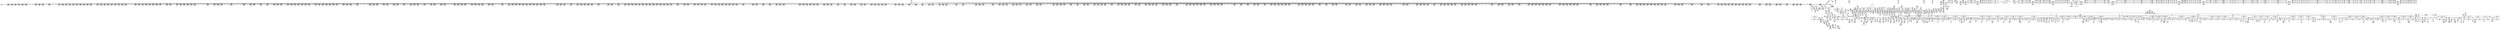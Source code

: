 digraph {
	CE0x5a1c0f0 [shape=record,shape=Mrecord,label="{CE0x5a1c0f0|task_sid:land.lhs.true2|*SummSink*}"]
	CE0x5a78360 [shape=record,shape=Mrecord,label="{CE0x5a78360|2472:_%struct.cred*,_:_CRE_2531,2532_}"]
	CE0x5a25250 [shape=record,shape=Mrecord,label="{CE0x5a25250|i32_218|*Constant*|*SummSource*}"]
	CE0x5a61330 [shape=record,shape=Mrecord,label="{CE0x5a61330|2472:_%struct.cred*,_:_CRE_576,584_|*MultipleSource*|Function::task_sid&Arg::task::|Function::current_has_perm&Arg::tsk::|Function::selinux_task_movememory&Arg::p::|security/selinux/hooks.c,208}"]
	CE0x5ac8010 [shape=record,shape=Mrecord,label="{CE0x5ac8010|i8*_undef|*Constant*|*SummSource*}"]
	CE0x5a785c0 [shape=record,shape=Mrecord,label="{CE0x5a785c0|2472:_%struct.cred*,_:_CRE_2533,2534_}"]
	CE0x5ad52d0 [shape=record,shape=Mrecord,label="{CE0x5ad52d0|i64*_getelementptr_inbounds_(_11_x_i64_,_11_x_i64_*___llvm_gcov_ctr127,_i64_0,_i64_8)|*Constant*}"]
	CE0x5af3170 [shape=record,shape=Mrecord,label="{CE0x5af3170|rcu_read_unlock:tmp19|include/linux/rcupdate.h,933}"]
	CE0x59ef500 [shape=record,shape=Mrecord,label="{CE0x59ef500|2472:_%struct.cred*,_:_CRE_360,368_|*MultipleSource*|Function::task_sid&Arg::task::|Function::current_has_perm&Arg::tsk::|Function::selinux_task_movememory&Arg::p::|security/selinux/hooks.c,208}"]
	CE0x5ab0650 [shape=record,shape=Mrecord,label="{CE0x5ab0650|task_sid:tmp22|security/selinux/hooks.c,208|*SummSink*}"]
	CE0x5a1d120 [shape=record,shape=Mrecord,label="{CE0x5a1d120|current_sid:tmp7|security/selinux/hooks.c,218}"]
	CE0x5a13930 [shape=record,shape=Mrecord,label="{CE0x5a13930|i64_0|*Constant*|*SummSource*}"]
	CE0x5af1bb0 [shape=record,shape=Mrecord,label="{CE0x5af1bb0|i32_934|*Constant*|*SummSource*}"]
	CE0x5a1b510 [shape=record,shape=Mrecord,label="{CE0x5a1b510|cred_sid:tmp2|*SummSink*}"]
	CE0x5a06620 [shape=record,shape=Mrecord,label="{CE0x5a06620|rcu_read_lock:tmp13|include/linux/rcupdate.h,882}"]
	CE0x5addb90 [shape=record,shape=Mrecord,label="{CE0x5addb90|rcu_lock_acquire:indirectgoto|*SummSource*}"]
	CE0x5a5b310 [shape=record,shape=Mrecord,label="{CE0x5a5b310|rcu_read_lock:call|include/linux/rcupdate.h,882|*SummSource*}"]
	CE0x5b5cc20 [shape=record,shape=Mrecord,label="{CE0x5b5cc20|__preempt_count_sub:tmp3}"]
	CE0x59f4080 [shape=record,shape=Mrecord,label="{CE0x59f4080|current_has_perm:tmp|*SummSource*}"]
	CE0x5a556c0 [shape=record,shape=Mrecord,label="{CE0x5a556c0|_call_void_mcount()_#3|*SummSource*}"]
	CE0x5a7e680 [shape=record,shape=Mrecord,label="{CE0x5a7e680|2472:_%struct.cred*,_:_CRE_2856,2864_|*MultipleSource*|Function::task_sid&Arg::task::|Function::current_has_perm&Arg::tsk::|Function::selinux_task_movememory&Arg::p::|security/selinux/hooks.c,208}"]
	CE0x5a5dcc0 [shape=record,shape=Mrecord,label="{CE0x5a5dcc0|__rcu_read_lock:tmp4|include/linux/rcupdate.h,239|*SummSource*}"]
	CE0x5a1f6b0 [shape=record,shape=Mrecord,label="{CE0x5a1f6b0|current_sid:tmp16|security/selinux/hooks.c,218}"]
	CE0x5ab4900 [shape=record,shape=Mrecord,label="{CE0x5ab4900|_ret_i32_%tmp6,_!dbg_!27716|security/selinux/hooks.c,197}"]
	CE0x5a55760 [shape=record,shape=Mrecord,label="{CE0x5a55760|_call_void_mcount()_#3|*SummSink*}"]
	CE0x5b29350 [shape=record,shape=Mrecord,label="{CE0x5b29350|__rcu_read_unlock:tmp4|include/linux/rcupdate.h,244}"]
	CE0x5add670 [shape=record,shape=Mrecord,label="{CE0x5add670|__preempt_count_add:val|Function::__preempt_count_add&Arg::val::|*SummSource*}"]
	CE0x59f3210 [shape=record,shape=Mrecord,label="{CE0x59f3210|_ret_i32_%retval.0,_!dbg_!27728|security/selinux/avc.c,775|*SummSource*}"]
	CE0x5a33860 [shape=record,shape=Mrecord,label="{CE0x5a33860|i64_2|*Constant*|*SummSink*}"]
	CE0x5a6b480 [shape=record,shape=Mrecord,label="{CE0x5a6b480|2472:_%struct.cred*,_:_CRE_772,776_|*MultipleSource*|Function::task_sid&Arg::task::|Function::current_has_perm&Arg::tsk::|Function::selinux_task_movememory&Arg::p::|security/selinux/hooks.c,208}"]
	CE0x5a81df0 [shape=record,shape=Mrecord,label="{CE0x5a81df0|2472:_%struct.cred*,_:_CRE_2933,2934_}"]
	CE0x5b18e40 [shape=record,shape=Mrecord,label="{CE0x5b18e40|__rcu_read_unlock:bb|*SummSink*}"]
	CE0x5a522c0 [shape=record,shape=Mrecord,label="{CE0x5a522c0|_call_void_mcount()_#3}"]
	CE0x5a8fe90 [shape=record,shape=Mrecord,label="{CE0x5a8fe90|2472:_%struct.cred*,_:_CRE_6298,6299_}"]
	CE0x5a4fb30 [shape=record,shape=Mrecord,label="{CE0x5a4fb30|rcu_read_lock:land.lhs.true2}"]
	CE0x5b17fc0 [shape=record,shape=Mrecord,label="{CE0x5b17fc0|i64*_getelementptr_inbounds_(_4_x_i64_,_4_x_i64_*___llvm_gcov_ctr133,_i64_0,_i64_3)|*Constant*|*SummSource*}"]
	CE0x5add4e0 [shape=record,shape=Mrecord,label="{CE0x5add4e0|__preempt_count_add:val|Function::__preempt_count_add&Arg::val::|*SummSink*}"]
	CE0x5b1ab60 [shape=record,shape=Mrecord,label="{CE0x5b1ab60|GLOBAL:__preempt_count|Global_var:__preempt_count|*SummSource*}"]
	CE0x6d865d0 [shape=record,shape=Mrecord,label="{CE0x6d865d0|selinux_task_movememory:tmp1|*SummSink*}"]
	CE0x5ad6320 [shape=record,shape=Mrecord,label="{CE0x5ad6320|rcu_lock_acquire:map|Function::rcu_lock_acquire&Arg::map::|*SummSource*}"]
	CE0x59f90e0 [shape=record,shape=Mrecord,label="{CE0x59f90e0|current_sid:entry|*SummSource*}"]
	CE0x5aa8b20 [shape=record,shape=Mrecord,label="{CE0x5aa8b20|i8*_getelementptr_inbounds_(_42_x_i8_,_42_x_i8_*_.str46,_i32_0,_i32_0)|*Constant*}"]
	CE0x5af5ed0 [shape=record,shape=Mrecord,label="{CE0x5af5ed0|rcu_lock_release:map|Function::rcu_lock_release&Arg::map::|*SummSink*}"]
	CE0x5a0fde0 [shape=record,shape=Mrecord,label="{CE0x5a0fde0|current_sid:tmp1}"]
	CE0x5a48e00 [shape=record,shape=Mrecord,label="{CE0x5a48e00|2472:_%struct.cred*,_:_CRE_400,408_|*MultipleSource*|Function::task_sid&Arg::task::|Function::current_has_perm&Arg::tsk::|Function::selinux_task_movememory&Arg::p::|security/selinux/hooks.c,208}"]
	CE0x5a83ba0 [shape=record,shape=Mrecord,label="{CE0x5a83ba0|2472:_%struct.cred*,_:_CRE_2958,2959_}"]
	CE0x5a54cb0 [shape=record,shape=Mrecord,label="{CE0x5a54cb0|i64_1|*Constant*}"]
	CE0x5a912c0 [shape=record,shape=Mrecord,label="{CE0x5a912c0|2472:_%struct.cred*,_:_CRE_6315,6316_}"]
	CE0x5a5cfe0 [shape=record,shape=Mrecord,label="{CE0x5a5cfe0|task_sid:land.lhs.true|*SummSource*}"]
	CE0x5a353d0 [shape=record,shape=Mrecord,label="{CE0x5a353d0|2472:_%struct.cred*,_:_CRE_504,512_|*MultipleSource*|Function::task_sid&Arg::task::|Function::current_has_perm&Arg::tsk::|Function::selinux_task_movememory&Arg::p::|security/selinux/hooks.c,208}"]
	CE0x5aeba70 [shape=record,shape=Mrecord,label="{CE0x5aeba70|rcu_read_unlock:tmp6|include/linux/rcupdate.h,933}"]
	CE0x5aeeef0 [shape=record,shape=Mrecord,label="{CE0x5aeeef0|rcu_read_unlock:tmp17|include/linux/rcupdate.h,933|*SummSource*}"]
	CE0x5a0c7c0 [shape=record,shape=Mrecord,label="{CE0x5a0c7c0|i64*_getelementptr_inbounds_(_11_x_i64_,_11_x_i64_*___llvm_gcov_ctr125,_i64_0,_i64_6)|*Constant*}"]
	"CONST[source:2(external),value:2(dynamic)][purpose:{subject}][SrcIdx:2]"
	CE0x5a83e00 [shape=record,shape=Mrecord,label="{CE0x5a83e00|2472:_%struct.cred*,_:_CRE_2960,2961_}"]
	CE0x5b5ea50 [shape=record,shape=Mrecord,label="{CE0x5b5ea50|i64*_getelementptr_inbounds_(_4_x_i64_,_4_x_i64_*___llvm_gcov_ctr129,_i64_0,_i64_3)|*Constant*|*SummSink*}"]
	CE0x5ab5bc0 [shape=record,shape=Mrecord,label="{CE0x5ab5bc0|_ret_void,_!dbg_!27735|include/linux/rcupdate.h,938}"]
	CE0x5b30bf0 [shape=record,shape=Mrecord,label="{CE0x5b30bf0|__preempt_count_sub:tmp5|./arch/x86/include/asm/preempt.h,77}"]
	CE0x59fb280 [shape=record,shape=Mrecord,label="{CE0x59fb280|current_sid:tmp|*SummSource*}"]
	CE0x5a5b9e0 [shape=record,shape=Mrecord,label="{CE0x5a5b9e0|COLLAPSED:_GCMRE___llvm_gcov_ctr126_internal_global_13_x_i64_zeroinitializer:_elem_0:default:}"]
	CE0x5ae0640 [shape=record,shape=Mrecord,label="{CE0x5ae0640|rcu_read_unlock:tobool1|include/linux/rcupdate.h,933|*SummSink*}"]
	CE0x5aade10 [shape=record,shape=Mrecord,label="{CE0x5aade10|rcu_read_lock:tmp7|include/linux/rcupdate.h,882|*SummSource*}"]
	CE0x5b30f10 [shape=record,shape=Mrecord,label="{CE0x5b30f10|i64*_getelementptr_inbounds_(_4_x_i64_,_4_x_i64_*___llvm_gcov_ctr129,_i64_0,_i64_0)|*Constant*|*SummSource*}"]
	CE0x5a14cd0 [shape=record,shape=Mrecord,label="{CE0x5a14cd0|i64*_getelementptr_inbounds_(_11_x_i64_,_11_x_i64_*___llvm_gcov_ctr125,_i64_0,_i64_0)|*Constant*|*SummSink*}"]
	CE0x5a87500 [shape=record,shape=Mrecord,label="{CE0x5a87500|2472:_%struct.cred*,_:_CRE_3104,3108_|*MultipleSource*|Function::task_sid&Arg::task::|Function::current_has_perm&Arg::tsk::|Function::selinux_task_movememory&Arg::p::|security/selinux/hooks.c,208}"]
	CE0x5a71f30 [shape=record,shape=Mrecord,label="{CE0x5a71f30|2472:_%struct.cred*,_:_CRE_2128,2136_|*MultipleSource*|Function::task_sid&Arg::task::|Function::current_has_perm&Arg::tsk::|Function::selinux_task_movememory&Arg::p::|security/selinux/hooks.c,208}"]
	CE0x5b18910 [shape=record,shape=Mrecord,label="{CE0x5b18910|rcu_lock_release:tmp7|*SummSink*}"]
	CE0x5ad6030 [shape=record,shape=Mrecord,label="{CE0x5ad6030|GLOBAL:rcu_lock_map|Global_var:rcu_lock_map|*SummSource*}"]
	CE0x5ab05e0 [shape=record,shape=Mrecord,label="{CE0x5ab05e0|task_sid:tmp22|security/selinux/hooks.c,208|*SummSource*}"]
	CE0x5a76d60 [shape=record,shape=Mrecord,label="{CE0x5a76d60|2472:_%struct.cred*,_:_CRE_2504,2508_|*MultipleSource*|Function::task_sid&Arg::task::|Function::current_has_perm&Arg::tsk::|Function::selinux_task_movememory&Arg::p::|security/selinux/hooks.c,208}"]
	CE0x5a10c60 [shape=record,shape=Mrecord,label="{CE0x5a10c60|selinux_task_movememory:call|security/selinux/hooks.c,3652|*SummSink*}"]
	CE0x5a277e0 [shape=record,shape=Mrecord,label="{CE0x5a277e0|current_sid:tmp4|security/selinux/hooks.c,218}"]
	CE0x59f6bb0 [shape=record,shape=Mrecord,label="{CE0x59f6bb0|GLOBAL:lock_acquire|*Constant*}"]
	CE0x5a8b550 [shape=record,shape=Mrecord,label="{CE0x5a8b550|2472:_%struct.cred*,_:_CRE_5960,5968_|*MultipleSource*|Function::task_sid&Arg::task::|Function::current_has_perm&Arg::tsk::|Function::selinux_task_movememory&Arg::p::|security/selinux/hooks.c,208}"]
	CE0x5a1c420 [shape=record,shape=Mrecord,label="{CE0x5a1c420|i64*_getelementptr_inbounds_(_2_x_i64_,_2_x_i64_*___llvm_gcov_ctr131,_i64_0,_i64_1)|*Constant*|*SummSink*}"]
	CE0x59f2380 [shape=record,shape=Mrecord,label="{CE0x59f2380|current_sid:tmp15|security/selinux/hooks.c,218}"]
	CE0x5a6bda0 [shape=record,shape=Mrecord,label="{CE0x5a6bda0|2472:_%struct.cred*,_:_CRE_1816,1817_|*MultipleSource*|Function::task_sid&Arg::task::|Function::current_has_perm&Arg::tsk::|Function::selinux_task_movememory&Arg::p::|security/selinux/hooks.c,208}"]
	CE0x5a1bdf0 [shape=record,shape=Mrecord,label="{CE0x5a1bdf0|cred_sid:tmp3|*SummSink*}"]
	CE0x5b2e680 [shape=record,shape=Mrecord,label="{CE0x5b2e680|_call_void_mcount()_#3|*SummSource*}"]
	CE0x5ae01b0 [shape=record,shape=Mrecord,label="{CE0x5ae01b0|i64*_getelementptr_inbounds_(_4_x_i64_,_4_x_i64_*___llvm_gcov_ctr128,_i64_0,_i64_3)|*Constant*|*SummSink*}"]
	CE0x5a89fc0 [shape=record,shape=Mrecord,label="{CE0x5a89fc0|2472:_%struct.cred*,_:_CRE_5888,5896_|*MultipleSource*|Function::task_sid&Arg::task::|Function::current_has_perm&Arg::tsk::|Function::selinux_task_movememory&Arg::p::|security/selinux/hooks.c,208}"]
	CE0x5a23d50 [shape=record,shape=Mrecord,label="{CE0x5a23d50|rcu_read_lock:tmp7|include/linux/rcupdate.h,882|*SummSink*}"]
	CE0x5a1cdd0 [shape=record,shape=Mrecord,label="{CE0x5a1cdd0|rcu_read_lock:tmp2|*SummSink*}"]
	CE0x5b5e1b0 [shape=record,shape=Mrecord,label="{CE0x5b5e1b0|_call_void_mcount()_#3|*SummSource*}"]
	CE0x5a84520 [shape=record,shape=Mrecord,label="{CE0x5a84520|2472:_%struct.cred*,_:_CRE_2966,2967_}"]
	CE0x59f5830 [shape=record,shape=Mrecord,label="{CE0x59f5830|task_sid:entry|*SummSink*}"]
	CE0x5a494c0 [shape=record,shape=Mrecord,label="{CE0x5a494c0|cred_sid:tmp|*SummSink*}"]
	CE0x5a82640 [shape=record,shape=Mrecord,label="{CE0x5a82640|2472:_%struct.cred*,_:_CRE_2940,2941_}"]
	CE0x5a880e0 [shape=record,shape=Mrecord,label="{CE0x5a880e0|2472:_%struct.cred*,_:_CRE_3128,3136_|*MultipleSource*|Function::task_sid&Arg::task::|Function::current_has_perm&Arg::tsk::|Function::selinux_task_movememory&Arg::p::|security/selinux/hooks.c,208}"]
	CE0x5a20af0 [shape=record,shape=Mrecord,label="{CE0x5a20af0|task_sid:if.end|*SummSource*}"]
	CE0x59e95a0 [shape=record,shape=Mrecord,label="{CE0x59e95a0|i32_77|*Constant*|*SummSource*}"]
	CE0x59fc5c0 [shape=record,shape=Mrecord,label="{CE0x59fc5c0|selinux_task_movememory:tmp|*SummSink*}"]
	CE0x5af5e10 [shape=record,shape=Mrecord,label="{CE0x5af5e10|rcu_lock_release:map|Function::rcu_lock_release&Arg::map::|*SummSource*}"]
	CE0x5a879c0 [shape=record,shape=Mrecord,label="{CE0x5a879c0|2472:_%struct.cred*,_:_CRE_3112,3116_|*MultipleSource*|Function::task_sid&Arg::task::|Function::current_has_perm&Arg::tsk::|Function::selinux_task_movememory&Arg::p::|security/selinux/hooks.c,208}"]
	CE0x5a19480 [shape=record,shape=Mrecord,label="{CE0x5a19480|current_sid:tmp20|security/selinux/hooks.c,218|*SummSink*}"]
	CE0x5a1baa0 [shape=record,shape=Mrecord,label="{CE0x5a1baa0|2472:_%struct.cred*,_:_CRE_8,16_|*MultipleSource*|Function::task_sid&Arg::task::|Function::current_has_perm&Arg::tsk::|Function::selinux_task_movememory&Arg::p::|security/selinux/hooks.c,208}"]
	CE0x5a00680 [shape=record,shape=Mrecord,label="{CE0x5a00680|2472:_%struct.cred*,_:_CRE_698,699_}"]
	CE0x5abba60 [shape=record,shape=Mrecord,label="{CE0x5abba60|rcu_lock_acquire:indirectgoto}"]
	CE0x5a15e30 [shape=record,shape=Mrecord,label="{CE0x5a15e30|current_sid:tmp10|security/selinux/hooks.c,218|*SummSource*}"]
	CE0x5a70280 [shape=record,shape=Mrecord,label="{CE0x5a70280|2472:_%struct.cred*,_:_CRE_2048,2052_|*MultipleSource*|Function::task_sid&Arg::task::|Function::current_has_perm&Arg::tsk::|Function::selinux_task_movememory&Arg::p::|security/selinux/hooks.c,208}"]
	CE0x5a835b0 [shape=record,shape=Mrecord,label="{CE0x5a835b0|2472:_%struct.cred*,_:_CRE_2953,2954_}"]
	CE0x5b2b780 [shape=record,shape=Mrecord,label="{CE0x5b2b780|__rcu_read_lock:tmp1|*SummSource*}"]
	CE0x5ab44c0 [shape=record,shape=Mrecord,label="{CE0x5ab44c0|cred_sid:entry|*SummSink*}"]
	CE0x5a4f680 [shape=record,shape=Mrecord,label="{CE0x5a4f680|rcu_read_unlock:tmp12|include/linux/rcupdate.h,933|*SummSink*}"]
	CE0x59ef6f0 [shape=record,shape=Mrecord,label="{CE0x59ef6f0|%struct.task_struct*_(%struct.task_struct**)*_asm_movq_%gs:$_1:P_,$0_,_r,im,_dirflag_,_fpsr_,_flags_|*SummSink*}"]
	CE0x5b1cad0 [shape=record,shape=Mrecord,label="{CE0x5b1cad0|void_(i32*,_i32,_i32*)*_asm_addl_$1,_%gs:$0_,_*m,ri,*m,_dirflag_,_fpsr_,_flags_|*SummSource*}"]
	CE0x5a913f0 [shape=record,shape=Mrecord,label="{CE0x5a913f0|2472:_%struct.cred*,_:_CRE_6316,6317_}"]
	CE0x59fd890 [shape=record,shape=Mrecord,label="{CE0x59fd890|current_sid:tmp2|*SummSource*}"]
	CE0x59fe310 [shape=record,shape=Mrecord,label="{CE0x59fe310|current_sid:tmp3|*SummSink*}"]
	CE0x5a85100 [shape=record,shape=Mrecord,label="{CE0x5a85100|2472:_%struct.cred*,_:_CRE_2976,2980_|*MultipleSource*|Function::task_sid&Arg::task::|Function::current_has_perm&Arg::tsk::|Function::selinux_task_movememory&Arg::p::|security/selinux/hooks.c,208}"]
	CE0x5a24a20 [shape=record,shape=Mrecord,label="{CE0x5a24a20|GLOBAL:lockdep_rcu_suspicious|*Constant*}"]
	CE0x5a6d0d0 [shape=record,shape=Mrecord,label="{CE0x5a6d0d0|2472:_%struct.cred*,_:_CRE_1880,1888_|*MultipleSource*|Function::task_sid&Arg::task::|Function::current_has_perm&Arg::tsk::|Function::selinux_task_movememory&Arg::p::|security/selinux/hooks.c,208}"]
	CE0x5a250b0 [shape=record,shape=Mrecord,label="{CE0x5a250b0|i32_218|*Constant*}"]
	CE0x5a0ed10 [shape=record,shape=Mrecord,label="{CE0x5a0ed10|current_has_perm:call|security/selinux/hooks.c,1542}"]
	CE0x5ae6780 [shape=record,shape=Mrecord,label="{CE0x5ae6780|rcu_read_unlock:land.lhs.true2}"]
	CE0x5ac7cd0 [shape=record,shape=Mrecord,label="{CE0x5ac7cd0|i64_ptrtoint_(i8*_blockaddress(_rcu_lock_acquire,_%__here)_to_i64)|*Constant*|*SummSink*}"]
	CE0x5a1cfc0 [shape=record,shape=Mrecord,label="{CE0x5a1cfc0|rcu_read_lock:tmp3}"]
	CE0x5ae1b70 [shape=record,shape=Mrecord,label="{CE0x5ae1b70|rcu_read_unlock:tmp1|*SummSource*}"]
	CE0x5ab2310 [shape=record,shape=Mrecord,label="{CE0x5ab2310|task_sid:tmp25|security/selinux/hooks.c,208|*SummSource*}"]
	CE0x5b293c0 [shape=record,shape=Mrecord,label="{CE0x5b293c0|__rcu_read_unlock:tmp4|include/linux/rcupdate.h,244|*SummSource*}"]
	CE0x5a66f00 [shape=record,shape=Mrecord,label="{CE0x5a66f00|i32_1|*Constant*}"]
	CE0x5aa9ad0 [shape=record,shape=Mrecord,label="{CE0x5aa9ad0|rcu_read_lock:tmp20|include/linux/rcupdate.h,882}"]
	CE0x5ab3730 [shape=record,shape=Mrecord,label="{CE0x5ab3730|task_sid:tmp27|security/selinux/hooks.c,208|*SummSink*}"]
	CE0x5a988b0 [shape=record,shape=Mrecord,label="{CE0x5a988b0|2472:_%struct.cred*,_:_CRE_6568,6576_|*MultipleSource*|Function::task_sid&Arg::task::|Function::current_has_perm&Arg::tsk::|Function::selinux_task_movememory&Arg::p::|security/selinux/hooks.c,208}"]
	CE0x5aafc00 [shape=record,shape=Mrecord,label="{CE0x5aafc00|task_sid:tmp21|security/selinux/hooks.c,208|*SummSource*}"]
	CE0x5a386c0 [shape=record,shape=Mrecord,label="{CE0x5a386c0|current_sid:tmp21|security/selinux/hooks.c,218|*SummSink*}"]
	CE0x5ae4580 [shape=record,shape=Mrecord,label="{CE0x5ae4580|rcu_read_unlock:tmp15|include/linux/rcupdate.h,933}"]
	CE0x5abf070 [shape=record,shape=Mrecord,label="{CE0x5abf070|__preempt_count_sub:do.body}"]
	CE0x5a53970 [shape=record,shape=Mrecord,label="{CE0x5a53970|2472:_%struct.cred*,_:_CRE_328,336_|*MultipleSource*|Function::task_sid&Arg::task::|Function::current_has_perm&Arg::tsk::|Function::selinux_task_movememory&Arg::p::|security/selinux/hooks.c,208}"]
	CE0x5a78bb0 [shape=record,shape=Mrecord,label="{CE0x5a78bb0|2472:_%struct.cred*,_:_CRE_2568,2576_|*MultipleSource*|Function::task_sid&Arg::task::|Function::current_has_perm&Arg::tsk::|Function::selinux_task_movememory&Arg::p::|security/selinux/hooks.c,208}"]
	CE0x5a46fb0 [shape=record,shape=Mrecord,label="{CE0x5a46fb0|get_current:tmp1}"]
	CE0x5a9b340 [shape=record,shape=Mrecord,label="{CE0x5a9b340|2472:_%struct.cred*,_:_CRE_10536,10544_|*MultipleSource*|Function::task_sid&Arg::task::|Function::current_has_perm&Arg::tsk::|Function::selinux_task_movememory&Arg::p::|security/selinux/hooks.c,208}"]
	CE0x5a7a430 [shape=record,shape=Mrecord,label="{CE0x5a7a430|2472:_%struct.cred*,_:_CRE_2648,2656_|*MultipleSource*|Function::task_sid&Arg::task::|Function::current_has_perm&Arg::tsk::|Function::selinux_task_movememory&Arg::p::|security/selinux/hooks.c,208}"]
	CE0x5b6b3d0 [shape=record,shape=Mrecord,label="{CE0x5b6b3d0|__preempt_count_sub:tmp|*SummSink*}"]
	CE0x5a1a120 [shape=record,shape=Mrecord,label="{CE0x5a1a120|2472:_%struct.cred*,_:_CRE_304,312_|*MultipleSource*|Function::task_sid&Arg::task::|Function::current_has_perm&Arg::tsk::|Function::selinux_task_movememory&Arg::p::|security/selinux/hooks.c,208}"]
	CE0x5a177d0 [shape=record,shape=Mrecord,label="{CE0x5a177d0|i1_true|*Constant*|*SummSource*}"]
	CE0x5a0d9d0 [shape=record,shape=Mrecord,label="{CE0x5a0d9d0|_ret_i32_%call7,_!dbg_!27749|security/selinux/hooks.c,210|*SummSource*}"]
	CE0x5a71320 [shape=record,shape=Mrecord,label="{CE0x5a71320|2472:_%struct.cred*,_:_CRE_2088,2096_|*MultipleSource*|Function::task_sid&Arg::task::|Function::current_has_perm&Arg::tsk::|Function::selinux_task_movememory&Arg::p::|security/selinux/hooks.c,208}"]
	CE0x5ac5980 [shape=record,shape=Mrecord,label="{CE0x5ac5980|i64*_getelementptr_inbounds_(_4_x_i64_,_4_x_i64_*___llvm_gcov_ctr133,_i64_0,_i64_0)|*Constant*|*SummSource*}"]
	CE0x5a39500 [shape=record,shape=Mrecord,label="{CE0x5a39500|current_sid:tmp22|security/selinux/hooks.c,218|*SummSink*}"]
	CE0x5aae690 [shape=record,shape=Mrecord,label="{CE0x5aae690|rcu_read_unlock:call3|include/linux/rcupdate.h,933|*SummSource*}"]
	CE0x5a0ab00 [shape=record,shape=Mrecord,label="{CE0x5a0ab00|i64*_getelementptr_inbounds_(_2_x_i64_,_2_x_i64_*___llvm_gcov_ctr136,_i64_0,_i64_0)|*Constant*}"]
	CE0x5ae9fd0 [shape=record,shape=Mrecord,label="{CE0x5ae9fd0|__rcu_read_unlock:tmp|*SummSource*}"]
	CE0x5a1d2c0 [shape=record,shape=Mrecord,label="{CE0x5a1d2c0|current_sid:tmp7|security/selinux/hooks.c,218|*SummSource*}"]
	CE0x5aee430 [shape=record,shape=Mrecord,label="{CE0x5aee430|i64*_getelementptr_inbounds_(_11_x_i64_,_11_x_i64_*___llvm_gcov_ctr132,_i64_0,_i64_8)|*Constant*}"]
	CE0x5a3a1b0 [shape=record,shape=Mrecord,label="{CE0x5a3a1b0|rcu_read_lock:tobool1|include/linux/rcupdate.h,882|*SummSource*}"]
	CE0x59f2ac0 [shape=record,shape=Mrecord,label="{CE0x59f2ac0|%struct.common_audit_data*_null|*Constant*|*SummSource*}"]
	CE0x5af5280 [shape=record,shape=Mrecord,label="{CE0x5af5280|rcu_lock_release:entry}"]
	CE0x5b28d70 [shape=record,shape=Mrecord,label="{CE0x5b28d70|i64*_getelementptr_inbounds_(_4_x_i64_,_4_x_i64_*___llvm_gcov_ctr134,_i64_0,_i64_2)|*Constant*|*SummSink*}"]
	CE0x5a69ee0 [shape=record,shape=Mrecord,label="{CE0x5a69ee0|i32_208|*Constant*|*SummSource*}"]
	CE0x5ac3be0 [shape=record,shape=Mrecord,label="{CE0x5ac3be0|i64_ptrtoint_(i8*_blockaddress(_rcu_lock_release,_%__here)_to_i64)|*Constant*|*SummSource*}"]
	CE0x5a7adb0 [shape=record,shape=Mrecord,label="{CE0x5a7adb0|2472:_%struct.cred*,_:_CRE_2680,2688_|*MultipleSource*|Function::task_sid&Arg::task::|Function::current_has_perm&Arg::tsk::|Function::selinux_task_movememory&Arg::p::|security/selinux/hooks.c,208}"]
	CE0x5b1fac0 [shape=record,shape=Mrecord,label="{CE0x5b1fac0|__preempt_count_add:tmp7|./arch/x86/include/asm/preempt.h,73}"]
	CE0x5ae27a0 [shape=record,shape=Mrecord,label="{CE0x5ae27a0|rcu_lock_acquire:tmp5|include/linux/rcupdate.h,418|*SummSink*}"]
	CE0x5ae2cc0 [shape=record,shape=Mrecord,label="{CE0x5ae2cc0|i64*_getelementptr_inbounds_(_4_x_i64_,_4_x_i64_*___llvm_gcov_ctr134,_i64_0,_i64_1)|*Constant*}"]
	CE0x5a8f900 [shape=record,shape=Mrecord,label="{CE0x5a8f900|2472:_%struct.cred*,_:_CRE_6293,6294_}"]
	"CONST[source:1(input),value:2(dynamic)][purpose:{object}][SrcIdx:0]"
	CE0x5ae7390 [shape=record,shape=Mrecord,label="{CE0x5ae7390|GLOBAL:__preempt_count_add|*Constant*|*SummSource*}"]
	CE0x5a60cd0 [shape=record,shape=Mrecord,label="{CE0x5a60cd0|2472:_%struct.cred*,_:_CRE_552,560_|*MultipleSource*|Function::task_sid&Arg::task::|Function::current_has_perm&Arg::tsk::|Function::selinux_task_movememory&Arg::p::|security/selinux/hooks.c,208}"]
	CE0x5a7bc20 [shape=record,shape=Mrecord,label="{CE0x5a7bc20|2472:_%struct.cred*,_:_CRE_2720,2724_|*MultipleSource*|Function::task_sid&Arg::task::|Function::current_has_perm&Arg::tsk::|Function::selinux_task_movememory&Arg::p::|security/selinux/hooks.c,208}"]
	CE0x5b2f0e0 [shape=record,shape=Mrecord,label="{CE0x5b2f0e0|rcu_lock_acquire:__here|*SummSink*}"]
	CE0x5a03510 [shape=record,shape=Mrecord,label="{CE0x5a03510|i64_2|*Constant*}"]
	CE0x5a95e20 [shape=record,shape=Mrecord,label="{CE0x5a95e20|2472:_%struct.cred*,_:_CRE_6448,6456_|*MultipleSource*|Function::task_sid&Arg::task::|Function::current_has_perm&Arg::tsk::|Function::selinux_task_movememory&Arg::p::|security/selinux/hooks.c,208}"]
	CE0x59eec90 [shape=record,shape=Mrecord,label="{CE0x59eec90|current_sid:if.then|*SummSource*}"]
	CE0x5a5f060 [shape=record,shape=Mrecord,label="{CE0x5a5f060|2472:_%struct.cred*,_:_CRE_168,176_|*MultipleSource*|Function::task_sid&Arg::task::|Function::current_has_perm&Arg::tsk::|Function::selinux_task_movememory&Arg::p::|security/selinux/hooks.c,208}"]
	CE0x5a1f3c0 [shape=record,shape=Mrecord,label="{CE0x5a1f3c0|current_sid:tmp15|security/selinux/hooks.c,218|*SummSink*}"]
	CE0x59f1bd0 [shape=record,shape=Mrecord,label="{CE0x59f1bd0|avc_has_perm:tclass|Function::avc_has_perm&Arg::tclass::|*SummSink*}"]
	CE0x5adf820 [shape=record,shape=Mrecord,label="{CE0x5adf820|i64*_getelementptr_inbounds_(_4_x_i64_,_4_x_i64_*___llvm_gcov_ctr133,_i64_0,_i64_2)|*Constant*}"]
	CE0x5af6760 [shape=record,shape=Mrecord,label="{CE0x5af6760|_call_void___rcu_read_unlock()_#10,_!dbg_!27734|include/linux/rcupdate.h,937|*SummSink*}"]
	CE0x5a5bec0 [shape=record,shape=Mrecord,label="{CE0x5a5bec0|task_sid:do.body|*SummSink*}"]
	CE0x5aba5e0 [shape=record,shape=Mrecord,label="{CE0x5aba5e0|i64*_getelementptr_inbounds_(_4_x_i64_,_4_x_i64_*___llvm_gcov_ctr133,_i64_0,_i64_1)|*Constant*|*SummSink*}"]
	CE0x5a652b0 [shape=record,shape=Mrecord,label="{CE0x5a652b0|cred_sid:bb|*SummSource*}"]
	CE0x5a619c0 [shape=record,shape=Mrecord,label="{CE0x5a619c0|2472:_%struct.cred*,_:_CRE_600,608_|*MultipleSource*|Function::task_sid&Arg::task::|Function::current_has_perm&Arg::tsk::|Function::selinux_task_movememory&Arg::p::|security/selinux/hooks.c,208}"]
	CE0x5a956d0 [shape=record,shape=Mrecord,label="{CE0x5a956d0|2472:_%struct.cred*,_:_CRE_6424,6432_|*MultipleSource*|Function::task_sid&Arg::task::|Function::current_has_perm&Arg::tsk::|Function::selinux_task_movememory&Arg::p::|security/selinux/hooks.c,208}"]
	CE0x5b22b30 [shape=record,shape=Mrecord,label="{CE0x5b22b30|__preempt_count_add:do.body|*SummSource*}"]
	CE0x5a6f1e0 [shape=record,shape=Mrecord,label="{CE0x5a6f1e0|2472:_%struct.cred*,_:_CRE_1984,2016_|*MultipleSource*|Function::task_sid&Arg::task::|Function::current_has_perm&Arg::tsk::|Function::selinux_task_movememory&Arg::p::|security/selinux/hooks.c,208}"]
	CE0x59f1d80 [shape=record,shape=Mrecord,label="{CE0x59f1d80|i64*_getelementptr_inbounds_(_11_x_i64_,_11_x_i64_*___llvm_gcov_ctr125,_i64_0,_i64_8)|*Constant*|*SummSink*}"]
	CE0x5a0ec00 [shape=record,shape=Mrecord,label="{CE0x5a0ec00|_call_void_mcount()_#3|*SummSink*}"]
	CE0x5a11010 [shape=record,shape=Mrecord,label="{CE0x5a11010|current_sid:call4|security/selinux/hooks.c,218|*SummSource*}"]
	CE0x5a4fc50 [shape=record,shape=Mrecord,label="{CE0x5a4fc50|get_current:tmp}"]
	CE0x5a01570 [shape=record,shape=Mrecord,label="{CE0x5a01570|avc_has_perm:ssid|Function::avc_has_perm&Arg::ssid::|*SummSource*}"]
	CE0x5b2cee0 [shape=record,shape=Mrecord,label="{CE0x5b2cee0|__rcu_read_unlock:tmp3|*SummSink*}"]
	CE0x5a671b0 [shape=record,shape=Mrecord,label="{CE0x5a671b0|__preempt_count_add:val|Function::__preempt_count_add&Arg::val::}"]
	CE0x5a5da20 [shape=record,shape=Mrecord,label="{CE0x5a5da20|2472:_%struct.cred*,_:_CRE_192,200_|*MultipleSource*|Function::task_sid&Arg::task::|Function::current_has_perm&Arg::tsk::|Function::selinux_task_movememory&Arg::p::|security/selinux/hooks.c,208}"]
	CE0x5aa6fd0 [shape=record,shape=Mrecord,label="{CE0x5aa6fd0|rcu_read_lock:tmp17|include/linux/rcupdate.h,882|*SummSink*}"]
	CE0x5b35e20 [shape=record,shape=Mrecord,label="{CE0x5b35e20|_call_void_mcount()_#3|*SummSource*}"]
	CE0x5a01d10 [shape=record,shape=Mrecord,label="{CE0x5a01d10|i16_2|*Constant*|*SummSource*}"]
	CE0x5ae5600 [shape=record,shape=Mrecord,label="{CE0x5ae5600|rcu_read_unlock:if.end|*SummSource*}"]
	CE0x5a7ca00 [shape=record,shape=Mrecord,label="{CE0x5a7ca00|2472:_%struct.cred*,_:_CRE_2760,2768_|*MultipleSource*|Function::task_sid&Arg::task::|Function::current_has_perm&Arg::tsk::|Function::selinux_task_movememory&Arg::p::|security/selinux/hooks.c,208}"]
	CE0x5a0fd70 [shape=record,shape=Mrecord,label="{CE0x5a0fd70|i64_1|*Constant*}"]
	CE0x5a93530 [shape=record,shape=Mrecord,label="{CE0x5a93530|2472:_%struct.cred*,_:_CRE_6344,6345_}"]
	CE0x5b29970 [shape=record,shape=Mrecord,label="{CE0x5b29970|GLOBAL:__preempt_count_sub|*Constant*|*SummSource*}"]
	CE0x5a63ce0 [shape=record,shape=Mrecord,label="{CE0x5a63ce0|2472:_%struct.cred*,_:_CRE_691,692_}"]
	CE0x5a86be0 [shape=record,shape=Mrecord,label="{CE0x5a86be0|2472:_%struct.cred*,_:_CRE_3072,3080_|*MultipleSource*|Function::task_sid&Arg::task::|Function::current_has_perm&Arg::tsk::|Function::selinux_task_movememory&Arg::p::|security/selinux/hooks.c,208}"]
	CE0x5ac5810 [shape=record,shape=Mrecord,label="{CE0x5ac5810|i64*_getelementptr_inbounds_(_4_x_i64_,_4_x_i64_*___llvm_gcov_ctr133,_i64_0,_i64_0)|*Constant*}"]
	CE0x5a098b0 [shape=record,shape=Mrecord,label="{CE0x5a098b0|current_has_perm:tsk|Function::current_has_perm&Arg::tsk::}"]
	CE0x5a5bfb0 [shape=record,shape=Mrecord,label="{CE0x5a5bfb0|task_sid:do.body5|*SummSource*}"]
	CE0x5ab1250 [shape=record,shape=Mrecord,label="{CE0x5ab1250|task_sid:tmp25|security/selinux/hooks.c,208}"]
	"CONST[source:0(mediator),value:0(static)][purpose:{operation}]"
	CE0x5b2b9f0 [shape=record,shape=Mrecord,label="{CE0x5b2b9f0|__rcu_read_unlock:tmp|*SummSink*}"]
	CE0x5a18bb0 [shape=record,shape=Mrecord,label="{CE0x5a18bb0|task_sid:do.body5}"]
	CE0x5a6bb40 [shape=record,shape=Mrecord,label="{CE0x5a6bb40|2472:_%struct.cred*,_:_CRE_1808,1816_|*MultipleSource*|Function::task_sid&Arg::task::|Function::current_has_perm&Arg::tsk::|Function::selinux_task_movememory&Arg::p::|security/selinux/hooks.c,208}"]
	CE0x5ae1860 [shape=record,shape=Mrecord,label="{CE0x5ae1860|rcu_read_lock:call|include/linux/rcupdate.h,882}"]
	CE0x59f1f60 [shape=record,shape=Mrecord,label="{CE0x59f1f60|i64*_getelementptr_inbounds_(_11_x_i64_,_11_x_i64_*___llvm_gcov_ctr125,_i64_0,_i64_8)|*Constant*}"]
	CE0x5a24490 [shape=record,shape=Mrecord,label="{CE0x5a24490|rcu_read_lock:tmp8|include/linux/rcupdate.h,882}"]
	CE0x5a65240 [shape=record,shape=Mrecord,label="{CE0x5a65240|cred_sid:bb}"]
	CE0x5ac2bd0 [shape=record,shape=Mrecord,label="{CE0x5ac2bd0|rcu_lock_release:tmp5|include/linux/rcupdate.h,423|*SummSink*}"]
	CE0x5a70050 [shape=record,shape=Mrecord,label="{CE0x5a70050|2472:_%struct.cred*,_:_CRE_2044,2048_|*MultipleSource*|Function::task_sid&Arg::task::|Function::current_has_perm&Arg::tsk::|Function::selinux_task_movememory&Arg::p::|security/selinux/hooks.c,208}"]
	CE0x5a1fd50 [shape=record,shape=Mrecord,label="{CE0x5a1fd50|i8_1|*Constant*|*SummSource*}"]
	CE0x5a5f400 [shape=record,shape=Mrecord,label="{CE0x5a5f400|_call_void_rcu_lock_acquire(%struct.lockdep_map*_rcu_lock_map)_#10,_!dbg_!27711|include/linux/rcupdate.h,881|*SummSink*}"]
	CE0x5aa6d00 [shape=record,shape=Mrecord,label="{CE0x5aa6d00|rcu_read_lock:bb|*SummSink*}"]
	CE0x5b1fe10 [shape=record,shape=Mrecord,label="{CE0x5b1fe10|__preempt_count_add:tmp7|./arch/x86/include/asm/preempt.h,73|*SummSink*}"]
	CE0x5a23130 [shape=record,shape=Mrecord,label="{CE0x5a23130|get_current:tmp2|*SummSource*}"]
	CE0x5abfa40 [shape=record,shape=Mrecord,label="{CE0x5abfa40|__preempt_count_add:tmp|*SummSource*}"]
	CE0x59f61d0 [shape=record,shape=Mrecord,label="{CE0x59f61d0|i32_(i32,_i32,_i16,_i32,_%struct.common_audit_data*)*_bitcast_(i32_(i32,_i32,_i16,_i32,_%struct.common_audit_data.495*)*_avc_has_perm_to_i32_(i32,_i32,_i16,_i32,_%struct.common_audit_data*)*)|*Constant*|*SummSource*}"]
	CE0x5b1acf0 [shape=record,shape=Mrecord,label="{CE0x5b1acf0|GLOBAL:__preempt_count|Global_var:__preempt_count|*SummSink*}"]
	CE0x5a7d610 [shape=record,shape=Mrecord,label="{CE0x5a7d610|2472:_%struct.cred*,_:_CRE_2800,2808_|*MultipleSource*|Function::task_sid&Arg::task::|Function::current_has_perm&Arg::tsk::|Function::selinux_task_movememory&Arg::p::|security/selinux/hooks.c,208}"]
	CE0x5aaf120 [shape=record,shape=Mrecord,label="{CE0x5aaf120|i8*_getelementptr_inbounds_(_41_x_i8_,_41_x_i8_*_.str44,_i32_0,_i32_0)|*Constant*}"]
	CE0x5a88800 [shape=record,shape=Mrecord,label="{CE0x5a88800|2472:_%struct.cred*,_:_CRE_3144,3148_|*MultipleSource*|Function::task_sid&Arg::task::|Function::current_has_perm&Arg::tsk::|Function::selinux_task_movememory&Arg::p::|security/selinux/hooks.c,208}"]
	CE0x5af6310 [shape=record,shape=Mrecord,label="{CE0x5af6310|_ret_void,_!dbg_!27717|include/linux/rcupdate.h,424|*SummSource*}"]
	CE0x5a99200 [shape=record,shape=Mrecord,label="{CE0x5a99200|2472:_%struct.cred*,_:_CRE_6608,6616_|*MultipleSource*|Function::task_sid&Arg::task::|Function::current_has_perm&Arg::tsk::|Function::selinux_task_movememory&Arg::p::|security/selinux/hooks.c,208}"]
	CE0x5a1db00 [shape=record,shape=Mrecord,label="{CE0x5a1db00|0:_i8,_:_GCMR_current_sid.__warned_internal_global_i8_0,_section_.data.unlikely_,_align_1:_elem_0:default:}"]
	CE0x5a73bb0 [shape=record,shape=Mrecord,label="{CE0x5a73bb0|2472:_%struct.cred*,_:_CRE_2288,2296_|*MultipleSource*|Function::task_sid&Arg::task::|Function::current_has_perm&Arg::tsk::|Function::selinux_task_movememory&Arg::p::|security/selinux/hooks.c,208}"]
	CE0x5b1afc0 [shape=record,shape=Mrecord,label="{CE0x5b1afc0|__preempt_count_sub:tmp7|./arch/x86/include/asm/preempt.h,78|*SummSource*}"]
	CE0x5aa0e30 [shape=record,shape=Mrecord,label="{CE0x5aa0e30|task_sid:tmp16|security/selinux/hooks.c,208}"]
	CE0x5a1d470 [shape=record,shape=Mrecord,label="{CE0x5a1d470|task_sid:tmp|*SummSource*}"]
	CE0x5b5e870 [shape=record,shape=Mrecord,label="{CE0x5b5e870|i64*_getelementptr_inbounds_(_4_x_i64_,_4_x_i64_*___llvm_gcov_ctr129,_i64_0,_i64_3)|*Constant*|*SummSource*}"]
	CE0x5a58760 [shape=record,shape=Mrecord,label="{CE0x5a58760|2472:_%struct.cred*,_:_CRE_232,240_|*MultipleSource*|Function::task_sid&Arg::task::|Function::current_has_perm&Arg::tsk::|Function::selinux_task_movememory&Arg::p::|security/selinux/hooks.c,208}"]
	CE0x5ae9e10 [shape=record,shape=Mrecord,label="{CE0x5ae9e10|__rcu_read_lock:do.body|*SummSource*}"]
	CE0x5a80630 [shape=record,shape=Mrecord,label="{CE0x5a80630|2472:_%struct.cred*,_:_CRE_2913,2914_}"]
	CE0x5a8b7b0 [shape=record,shape=Mrecord,label="{CE0x5a8b7b0|2472:_%struct.cred*,_:_CRE_5968,5976_|*MultipleSource*|Function::task_sid&Arg::task::|Function::current_has_perm&Arg::tsk::|Function::selinux_task_movememory&Arg::p::|security/selinux/hooks.c,208}"]
	CE0x5a74c20 [shape=record,shape=Mrecord,label="{CE0x5a74c20|2472:_%struct.cred*,_:_CRE_2344,2352_|*MultipleSource*|Function::task_sid&Arg::task::|Function::current_has_perm&Arg::tsk::|Function::selinux_task_movememory&Arg::p::|security/selinux/hooks.c,208}"]
	CE0x5a8fc30 [shape=record,shape=Mrecord,label="{CE0x5a8fc30|2472:_%struct.cred*,_:_CRE_6296,6297_}"]
	CE0x5a16780 [shape=record,shape=Mrecord,label="{CE0x5a16780|i64*_getelementptr_inbounds_(_11_x_i64_,_11_x_i64_*___llvm_gcov_ctr125,_i64_0,_i64_1)|*Constant*|*SummSink*}"]
	CE0x59ef190 [shape=record,shape=Mrecord,label="{CE0x59ef190|2472:_%struct.cred*,_:_CRE_344,352_|*MultipleSource*|Function::task_sid&Arg::task::|Function::current_has_perm&Arg::tsk::|Function::selinux_task_movememory&Arg::p::|security/selinux/hooks.c,208}"]
	CE0x5a38ce0 [shape=record,shape=Mrecord,label="{CE0x5a38ce0|current_sid:security|security/selinux/hooks.c,218}"]
	CE0x5a8ae00 [shape=record,shape=Mrecord,label="{CE0x5a8ae00|2472:_%struct.cred*,_:_CRE_5936,5944_|*MultipleSource*|Function::task_sid&Arg::task::|Function::current_has_perm&Arg::tsk::|Function::selinux_task_movememory&Arg::p::|security/selinux/hooks.c,208}"]
	CE0x59fc020 [shape=record,shape=Mrecord,label="{CE0x59fc020|selinux_task_movememory:tmp3}"]
	CE0x5a69580 [shape=record,shape=Mrecord,label="{CE0x5a69580|_call_void_lockdep_rcu_suspicious(i8*_getelementptr_inbounds_(_25_x_i8_,_25_x_i8_*_.str3,_i32_0,_i32_0),_i32_208,_i8*_getelementptr_inbounds_(_41_x_i8_,_41_x_i8_*_.str44,_i32_0,_i32_0))_#10,_!dbg_!27732|security/selinux/hooks.c,208|*SummSource*}"]
	CE0x5a00fd0 [shape=record,shape=Mrecord,label="{CE0x5a00fd0|2472:_%struct.cred*,_:_CRE_720,728_|*MultipleSource*|Function::task_sid&Arg::task::|Function::current_has_perm&Arg::tsk::|Function::selinux_task_movememory&Arg::p::|security/selinux/hooks.c,208}"]
	CE0x5a0d330 [shape=record,shape=Mrecord,label="{CE0x5a0d330|current_sid:tmp5|security/selinux/hooks.c,218|*SummSource*}"]
	CE0x5a6b220 [shape=record,shape=Mrecord,label="{CE0x5a6b220|2472:_%struct.cred*,_:_CRE_768,772_|*MultipleSource*|Function::task_sid&Arg::task::|Function::current_has_perm&Arg::tsk::|Function::selinux_task_movememory&Arg::p::|security/selinux/hooks.c,208}"]
	CE0x5a66480 [shape=record,shape=Mrecord,label="{CE0x5a66480|cred_sid:sid|security/selinux/hooks.c,197}"]
	CE0x5af28a0 [shape=record,shape=Mrecord,label="{CE0x5af28a0|i64*_getelementptr_inbounds_(_11_x_i64_,_11_x_i64_*___llvm_gcov_ctr132,_i64_0,_i64_9)|*Constant*|*SummSource*}"]
	CE0x5a38200 [shape=record,shape=Mrecord,label="{CE0x5a38200|_call_void_mcount()_#3|*SummSink*}"]
	CE0x5a85360 [shape=record,shape=Mrecord,label="{CE0x5a85360|2472:_%struct.cred*,_:_CRE_2984,2988_|*MultipleSource*|Function::task_sid&Arg::task::|Function::current_has_perm&Arg::tsk::|Function::selinux_task_movememory&Arg::p::|security/selinux/hooks.c,208}"]
	CE0x5a1ccf0 [shape=record,shape=Mrecord,label="{CE0x5a1ccf0|rcu_read_lock:tmp2}"]
	CE0x5b29150 [shape=record,shape=Mrecord,label="{CE0x5b29150|__preempt_count_add:tmp2|*SummSource*}"]
	CE0x5a551a0 [shape=record,shape=Mrecord,label="{CE0x5a551a0|i64*_getelementptr_inbounds_(_13_x_i64_,_13_x_i64_*___llvm_gcov_ctr126,_i64_0,_i64_1)|*Constant*|*SummSink*}"]
	CE0x5a58bc0 [shape=record,shape=Mrecord,label="{CE0x5a58bc0|rcu_read_lock:tmp|*SummSource*}"]
	CE0x5a39a30 [shape=record,shape=Mrecord,label="{CE0x5a39a30|i32_1|*Constant*}"]
	CE0x5ae8380 [shape=record,shape=Mrecord,label="{CE0x5ae8380|_call_void_lock_acquire(%struct.lockdep_map*_%map,_i32_0,_i32_0,_i32_2,_i32_0,_%struct.lockdep_map*_null,_i64_ptrtoint_(i8*_blockaddress(_rcu_lock_acquire,_%__here)_to_i64))_#10,_!dbg_!27716|include/linux/rcupdate.h,418|*SummSink*}"]
	CE0x5ab4830 [shape=record,shape=Mrecord,label="{CE0x5ab4830|cred_sid:cred|Function::cred_sid&Arg::cred::|*SummSink*}"]
	CE0x5a484e0 [shape=record,shape=Mrecord,label="{CE0x5a484e0|2472:_%struct.cred*,_:_CRE_24,28_|*MultipleSource*|Function::task_sid&Arg::task::|Function::current_has_perm&Arg::tsk::|Function::selinux_task_movememory&Arg::p::|security/selinux/hooks.c,208}"]
	CE0x5b74880 [shape=record,shape=Mrecord,label="{CE0x5b74880|__preempt_count_sub:tmp4|./arch/x86/include/asm/preempt.h,77}"]
	CE0x5a9e1f0 [shape=record,shape=Mrecord,label="{CE0x5a9e1f0|task_sid:tobool1|security/selinux/hooks.c,208|*SummSink*}"]
	CE0x5aaf1e0 [shape=record,shape=Mrecord,label="{CE0x5aaf1e0|i8*_getelementptr_inbounds_(_41_x_i8_,_41_x_i8_*_.str44,_i32_0,_i32_0)|*Constant*|*SummSource*}"]
	CE0x5a03950 [shape=record,shape=Mrecord,label="{CE0x5a03950|rcu_read_unlock:call|include/linux/rcupdate.h,933|*SummSink*}"]
	CE0x5ae4990 [shape=record,shape=Mrecord,label="{CE0x5ae4990|rcu_read_unlock:tmp15|include/linux/rcupdate.h,933|*SummSink*}"]
	CE0x5a84650 [shape=record,shape=Mrecord,label="{CE0x5a84650|2472:_%struct.cred*,_:_CRE_2967,2968_}"]
	CE0x5b283a0 [shape=record,shape=Mrecord,label="{CE0x5b283a0|__preempt_count_sub:sub|./arch/x86/include/asm/preempt.h,77|*SummSink*}"]
	CE0x5a776e0 [shape=record,shape=Mrecord,label="{CE0x5a776e0|2472:_%struct.cred*,_:_CRE_2521,2522_}"]
	CE0x5ac5210 [shape=record,shape=Mrecord,label="{CE0x5ac5210|rcu_lock_acquire:tmp7}"]
	CE0x5b19a20 [shape=record,shape=Mrecord,label="{CE0x5b19a20|_call_void_asm_sideeffect_,_memory_,_dirflag_,_fpsr_,_flags_()_#3,_!dbg_!27711,_!srcloc_!27714|include/linux/rcupdate.h,244}"]
	CE0x5a018d0 [shape=record,shape=Mrecord,label="{CE0x5a018d0|avc_has_perm:tsid|Function::avc_has_perm&Arg::tsid::|*SummSource*}"]
	CE0x5adc860 [shape=record,shape=Mrecord,label="{CE0x5adc860|rcu_read_unlock:if.end|*SummSink*}"]
	CE0x5b18680 [shape=record,shape=Mrecord,label="{CE0x5b18680|rcu_lock_release:tmp7}"]
	CE0x5aafaa0 [shape=record,shape=Mrecord,label="{CE0x5aafaa0|task_sid:tmp22|security/selinux/hooks.c,208}"]
	CE0x5ae3d30 [shape=record,shape=Mrecord,label="{CE0x5ae3d30|i64*_getelementptr_inbounds_(_11_x_i64_,_11_x_i64_*___llvm_gcov_ctr132,_i64_0,_i64_1)|*Constant*|*SummSource*}"]
	CE0x5aed240 [shape=record,shape=Mrecord,label="{CE0x5aed240|rcu_lock_acquire:tmp1|*SummSink*}"]
	CE0x59f8ec0 [shape=record,shape=Mrecord,label="{CE0x59f8ec0|GLOBAL:current_sid|*Constant*|*SummSink*}"]
	CE0x5a9eab0 [shape=record,shape=Mrecord,label="{CE0x5a9eab0|task_sid:tmp12|security/selinux/hooks.c,208}"]
	CE0x59f6860 [shape=record,shape=Mrecord,label="{CE0x59f6860|avc_has_perm:entry|*SummSink*}"]
	CE0x5ab0cc0 [shape=record,shape=Mrecord,label="{CE0x5ab0cc0|task_sid:tmp23|security/selinux/hooks.c,208|*SummSink*}"]
	CE0x5a77480 [shape=record,shape=Mrecord,label="{CE0x5a77480|2472:_%struct.cred*,_:_CRE_2520,2521_}"]
	CE0x5a7b9c0 [shape=record,shape=Mrecord,label="{CE0x5a7b9c0|2472:_%struct.cred*,_:_CRE_2712,2720_|*MultipleSource*|Function::task_sid&Arg::task::|Function::current_has_perm&Arg::tsk::|Function::selinux_task_movememory&Arg::p::|security/selinux/hooks.c,208}"]
	CE0x59f4420 [shape=record,shape=Mrecord,label="{CE0x59f4420|selinux_task_movememory:tmp3|*SummSink*}"]
	CE0x5a371b0 [shape=record,shape=Mrecord,label="{CE0x5a371b0|current_sid:tmp21|security/selinux/hooks.c,218|*SummSource*}"]
	CE0x5a91520 [shape=record,shape=Mrecord,label="{CE0x5a91520|2472:_%struct.cred*,_:_CRE_6317,6318_}"]
	CE0x5aeb9e0 [shape=record,shape=Mrecord,label="{CE0x5aeb9e0|__rcu_read_lock:tmp6|include/linux/rcupdate.h,240}"]
	CE0x5170fe0 [shape=record,shape=Mrecord,label="{CE0x5170fe0|selinux_task_movememory:call|security/selinux/hooks.c,3652|*SummSource*}"]
	CE0x5a98160 [shape=record,shape=Mrecord,label="{CE0x5a98160|2472:_%struct.cred*,_:_CRE_6544,6552_|*MultipleSource*|Function::task_sid&Arg::task::|Function::current_has_perm&Arg::tsk::|Function::selinux_task_movememory&Arg::p::|security/selinux/hooks.c,208}"]
	CE0x5ac6cf0 [shape=record,shape=Mrecord,label="{CE0x5ac6cf0|__rcu_read_lock:bb|*SummSource*}"]
	CE0x5a69a50 [shape=record,shape=Mrecord,label="{CE0x5a69a50|i32_208|*Constant*}"]
	CE0x5af5670 [shape=record,shape=Mrecord,label="{CE0x5af5670|GLOBAL:rcu_lock_release|*Constant*|*SummSink*}"]
	CE0x59eeaa0 [shape=record,shape=Mrecord,label="{CE0x59eeaa0|current_sid:land.lhs.true2|*SummSink*}"]
	CE0x5ad4b40 [shape=record,shape=Mrecord,label="{CE0x5ad4b40|rcu_read_lock:tmp15|include/linux/rcupdate.h,882|*SummSource*}"]
	CE0x5ac6fc0 [shape=record,shape=Mrecord,label="{CE0x5ac6fc0|i64*_getelementptr_inbounds_(_4_x_i64_,_4_x_i64_*___llvm_gcov_ctr130,_i64_0,_i64_3)|*Constant*}"]
	CE0x5a7ab50 [shape=record,shape=Mrecord,label="{CE0x5a7ab50|2472:_%struct.cred*,_:_CRE_2672,2680_|*MultipleSource*|Function::task_sid&Arg::task::|Function::current_has_perm&Arg::tsk::|Function::selinux_task_movememory&Arg::p::|security/selinux/hooks.c,208}"]
	CE0x5a95240 [shape=record,shape=Mrecord,label="{CE0x5a95240|2472:_%struct.cred*,_:_CRE_6400,6408_|*MultipleSource*|Function::task_sid&Arg::task::|Function::current_has_perm&Arg::tsk::|Function::selinux_task_movememory&Arg::p::|security/selinux/hooks.c,208}"]
	CE0x5ac3250 [shape=record,shape=Mrecord,label="{CE0x5ac3250|i32_1|*Constant*}"]
	CE0x5a58570 [shape=record,shape=Mrecord,label="{CE0x5a58570|i64*_getelementptr_inbounds_(_11_x_i64_,_11_x_i64_*___llvm_gcov_ctr127,_i64_0,_i64_0)|*Constant*|*SummSource*}"]
	CE0x5a137f0 [shape=record,shape=Mrecord,label="{CE0x5a137f0|GLOBAL:__llvm_gcov_ctr125|Global_var:__llvm_gcov_ctr125|*SummSink*}"]
	CE0x5aee2e0 [shape=record,shape=Mrecord,label="{CE0x5aee2e0|rcu_read_unlock:tmp16|include/linux/rcupdate.h,933|*SummSink*}"]
	CE0x5ae66f0 [shape=record,shape=Mrecord,label="{CE0x5ae66f0|rcu_read_unlock:land.lhs.true|*SummSink*}"]
	CE0x5a78820 [shape=record,shape=Mrecord,label="{CE0x5a78820|2472:_%struct.cred*,_:_CRE_2535,2536_}"]
	CE0x5a5cd00 [shape=record,shape=Mrecord,label="{CE0x5a5cd00|rcu_read_unlock:tmp5|include/linux/rcupdate.h,933|*SummSink*}"]
	CE0x5a1c900 [shape=record,shape=Mrecord,label="{CE0x5a1c900|GLOBAL:rcu_read_lock|*Constant*|*SummSource*}"]
	CE0x5b28c60 [shape=record,shape=Mrecord,label="{CE0x5b28c60|i64*_getelementptr_inbounds_(_4_x_i64_,_4_x_i64_*___llvm_gcov_ctr134,_i64_0,_i64_2)|*Constant*|*SummSource*}"]
	CE0x5a815a0 [shape=record,shape=Mrecord,label="{CE0x5a815a0|2472:_%struct.cred*,_:_CRE_2926,2927_}"]
	CE0x5a63450 [shape=record,shape=Mrecord,label="{CE0x5a63450|2472:_%struct.cred*,_:_CRE_680,688_|*MultipleSource*|Function::task_sid&Arg::task::|Function::current_has_perm&Arg::tsk::|Function::selinux_task_movememory&Arg::p::|security/selinux/hooks.c,208}"]
	CE0x5ae2b80 [shape=record,shape=Mrecord,label="{CE0x5ae2b80|_call_void_lock_acquire(%struct.lockdep_map*_%map,_i32_0,_i32_0,_i32_2,_i32_0,_%struct.lockdep_map*_null,_i64_ptrtoint_(i8*_blockaddress(_rcu_lock_acquire,_%__here)_to_i64))_#10,_!dbg_!27716|include/linux/rcupdate.h,418|*SummSource*}"]
	CE0x59e9d20 [shape=record,shape=Mrecord,label="{CE0x59e9d20|current_sid:tmp8|security/selinux/hooks.c,218|*SummSink*}"]
	CE0x5ac8e10 [shape=record,shape=Mrecord,label="{CE0x5ac8e10|rcu_lock_release:indirectgoto|*SummSource*}"]
	CE0x5a91060 [shape=record,shape=Mrecord,label="{CE0x5a91060|2472:_%struct.cred*,_:_CRE_6313,6314_}"]
	CE0x5ab3cc0 [shape=record,shape=Mrecord,label="{CE0x5ab3cc0|task_sid:call7|security/selinux/hooks.c,208|*SummSink*}"]
	CE0x5a636b0 [shape=record,shape=Mrecord,label="{CE0x5a636b0|2472:_%struct.cred*,_:_CRE_688,689_}"]
	CE0x5b6b720 [shape=record,shape=Mrecord,label="{CE0x5b6b720|__preempt_count_add:tmp}"]
	CE0x5a0a700 [shape=record,shape=Mrecord,label="{CE0x5a0a700|i64_4|*Constant*|*SummSink*}"]
	CE0x59f4010 [shape=record,shape=Mrecord,label="{CE0x59f4010|COLLAPSED:_GCMRE___llvm_gcov_ctr136_internal_global_2_x_i64_zeroinitializer:_elem_0:default:}"]
	CE0x5b28770 [shape=record,shape=Mrecord,label="{CE0x5b28770|__preempt_count_add:tmp2|*SummSink*}"]
	CE0x5a5f580 [shape=record,shape=Mrecord,label="{CE0x5a5f580|rcu_lock_acquire:entry|*SummSource*}"]
	CE0x5a00420 [shape=record,shape=Mrecord,label="{CE0x5a00420|2472:_%struct.cred*,_:_CRE_696,697_}"]
	CE0x5ab1f10 [shape=record,shape=Mrecord,label="{CE0x5ab1f10|i64*_getelementptr_inbounds_(_13_x_i64_,_13_x_i64_*___llvm_gcov_ctr126,_i64_0,_i64_11)|*Constant*|*SummSink*}"]
	CE0x5a4ce70 [shape=record,shape=Mrecord,label="{CE0x5a4ce70|rcu_read_lock:do.body|*SummSource*}"]
	CE0x5ab3c50 [shape=record,shape=Mrecord,label="{CE0x5ab3c50|task_sid:call7|security/selinux/hooks.c,208|*SummSource*}"]
	CE0x5aa7260 [shape=record,shape=Mrecord,label="{CE0x5aa7260|rcu_read_lock:tmp18|include/linux/rcupdate.h,882}"]
	CE0x5a52190 [shape=record,shape=Mrecord,label="{CE0x5a52190|task_sid:tmp3|*SummSource*}"]
	CE0x5adec00 [shape=record,shape=Mrecord,label="{CE0x5adec00|rcu_read_unlock:tmp10|include/linux/rcupdate.h,933|*SummSink*}"]
	CE0x5a5a910 [shape=record,shape=Mrecord,label="{CE0x5a5a910|rcu_read_lock:tmp3|*SummSink*}"]
	CE0x5a9f930 [shape=record,shape=Mrecord,label="{CE0x5a9f930|task_sid:call3|security/selinux/hooks.c,208|*SummSink*}"]
	CE0x5aacc90 [shape=record,shape=Mrecord,label="{CE0x5aacc90|0:_i8,_:_GCMR_rcu_read_lock.__warned_internal_global_i8_0,_section_.data.unlikely_,_align_1:_elem_0:default:}"]
	CE0x5ae3620 [shape=record,shape=Mrecord,label="{CE0x5ae3620|rcu_read_unlock:do.end|*SummSink*}"]
	CE0x5a970c0 [shape=record,shape=Mrecord,label="{CE0x5a970c0|2472:_%struct.cred*,_:_CRE_6488,6492_|*MultipleSource*|Function::task_sid&Arg::task::|Function::current_has_perm&Arg::tsk::|Function::selinux_task_movememory&Arg::p::|security/selinux/hooks.c,208}"]
	CE0x5a4fee0 [shape=record,shape=Mrecord,label="{CE0x5a4fee0|__preempt_count_add:tmp4|./arch/x86/include/asm/preempt.h,72|*SummSource*}"]
	CE0x5a80c20 [shape=record,shape=Mrecord,label="{CE0x5a80c20|2472:_%struct.cred*,_:_CRE_2918,2919_}"]
	CE0x59efe20 [shape=record,shape=Mrecord,label="{CE0x59efe20|2472:_%struct.cred*,_:_CRE_376,384_|*MultipleSource*|Function::task_sid&Arg::task::|Function::current_has_perm&Arg::tsk::|Function::selinux_task_movememory&Arg::p::|security/selinux/hooks.c,208}"]
	CE0x5ab4330 [shape=record,shape=Mrecord,label="{CE0x5ab4330|cred_sid:entry|*SummSource*}"]
	CE0x5aadc60 [shape=record,shape=Mrecord,label="{CE0x5aadc60|rcu_read_lock:tmp7|include/linux/rcupdate.h,882}"]
	CE0x5a505f0 [shape=record,shape=Mrecord,label="{CE0x5a505f0|__preempt_count_sub:do.body|*SummSource*}"]
	CE0x5a62d30 [shape=record,shape=Mrecord,label="{CE0x5a62d30|2472:_%struct.cred*,_:_CRE_656,660_|*MultipleSource*|Function::task_sid&Arg::task::|Function::current_has_perm&Arg::tsk::|Function::selinux_task_movememory&Arg::p::|security/selinux/hooks.c,208}"]
	CE0x59e90f0 [shape=record,shape=Mrecord,label="{CE0x59e90f0|_ret_void,_!dbg_!27735|include/linux/rcupdate.h,884|*SummSink*}"]
	CE0x5aae1a0 [shape=record,shape=Mrecord,label="{CE0x5aae1a0|__rcu_read_lock:tmp3}"]
	CE0x5ac3570 [shape=record,shape=Mrecord,label="{CE0x5ac3570|GLOBAL:lock_release|*Constant*|*SummSource*}"]
	CE0x5a01260 [shape=record,shape=Mrecord,label="{CE0x5a01260|avc_has_perm:ssid|Function::avc_has_perm&Arg::ssid::}"]
	CE0x5a84780 [shape=record,shape=Mrecord,label="{CE0x5a84780|2472:_%struct.cred*,_:_CRE_2968,2969_}"]
	CE0x5a37030 [shape=record,shape=Mrecord,label="{CE0x5a37030|current_sid:tmp21|security/selinux/hooks.c,218}"]
	CE0x5a55460 [shape=record,shape=Mrecord,label="{CE0x5a55460|_call_void_mcount()_#3}"]
	CE0x5a52b30 [shape=record,shape=Mrecord,label="{CE0x5a52b30|2472:_%struct.cred*,_:_CRE_84,88_|*MultipleSource*|Function::task_sid&Arg::task::|Function::current_has_perm&Arg::tsk::|Function::selinux_task_movememory&Arg::p::|security/selinux/hooks.c,208}"]
	CE0x5ab3d90 [shape=record,shape=Mrecord,label="{CE0x5ab3d90|GLOBAL:cred_sid|*Constant*|*SummSource*}"]
	CE0x75f06f0 [shape=record,shape=Mrecord,label="{CE0x75f06f0|current_has_perm:tsk|Function::current_has_perm&Arg::tsk::|*SummSink*}"]
	CE0x5a65e00 [shape=record,shape=Mrecord,label="{CE0x5a65e00|cred_sid:tmp6|security/selinux/hooks.c,197}"]
	CE0x5abf160 [shape=record,shape=Mrecord,label="{CE0x5abf160|__preempt_count_add:do.body}"]
	CE0x5ab5840 [shape=record,shape=Mrecord,label="{CE0x5ab5840|rcu_read_unlock:entry|*SummSource*}"]
	CE0x5a77970 [shape=record,shape=Mrecord,label="{CE0x5a77970|2472:_%struct.cred*,_:_CRE_2522,2523_}"]
	CE0x59f23f0 [shape=record,shape=Mrecord,label="{CE0x59f23f0|current_sid:tmp15|security/selinux/hooks.c,218|*SummSource*}"]
	CE0x5ab00d0 [shape=record,shape=Mrecord,label="{CE0x5ab00d0|i64*_getelementptr_inbounds_(_13_x_i64_,_13_x_i64_*___llvm_gcov_ctr126,_i64_0,_i64_10)|*Constant*}"]
	CE0x5af6cf0 [shape=record,shape=Mrecord,label="{CE0x5af6cf0|__rcu_read_unlock:entry}"]
	CE0x59fe080 [shape=record,shape=Mrecord,label="{CE0x59fe080|current_sid:tmp3|*SummSource*}"]
	CE0x5a20e40 [shape=record,shape=Mrecord,label="{CE0x5a20e40|i64*_getelementptr_inbounds_(_13_x_i64_,_13_x_i64_*___llvm_gcov_ctr126,_i64_0,_i64_0)|*Constant*|*SummSource*}"]
	CE0x5aa0080 [shape=record,shape=Mrecord,label="{CE0x5aa0080|i64_6|*Constant*|*SummSource*}"]
	CE0x5a05600 [shape=record,shape=Mrecord,label="{CE0x5a05600|rcu_read_lock:tmp12|include/linux/rcupdate.h,882}"]
	CE0x5ab45a0 [shape=record,shape=Mrecord,label="{CE0x5ab45a0|cred_sid:cred|Function::cred_sid&Arg::cred::}"]
	CE0x5ae9a80 [shape=record,shape=Mrecord,label="{CE0x5ae9a80|i64*_getelementptr_inbounds_(_4_x_i64_,_4_x_i64_*___llvm_gcov_ctr134,_i64_0,_i64_1)|*Constant*|*SummSource*}"]
	CE0x5a5a870 [shape=record,shape=Mrecord,label="{CE0x5a5a870|rcu_read_lock:tmp3|*SummSource*}"]
	CE0x5b22640 [shape=record,shape=Mrecord,label="{CE0x5b22640|__preempt_count_add:do.end}"]
	CE0x5a1f1f0 [shape=record,shape=Mrecord,label="{CE0x5a1f1f0|rcu_read_lock:do.end|*SummSource*}"]
	CE0x5af58d0 [shape=record,shape=Mrecord,label="{CE0x5af58d0|GLOBAL:rcu_lock_release|*Constant*|*SummSource*}"]
	CE0x59e8fe0 [shape=record,shape=Mrecord,label="{CE0x59e8fe0|_ret_void,_!dbg_!27735|include/linux/rcupdate.h,884|*SummSource*}"]
	CE0x5af7380 [shape=record,shape=Mrecord,label="{CE0x5af7380|_ret_void,_!dbg_!27717|include/linux/rcupdate.h,245}"]
	CE0x5a78950 [shape=record,shape=Mrecord,label="{CE0x5a78950|2472:_%struct.cred*,_:_CRE_2536,2544_|*MultipleSource*|Function::task_sid&Arg::task::|Function::current_has_perm&Arg::tsk::|Function::selinux_task_movememory&Arg::p::|security/selinux/hooks.c,208}"]
	CE0x5adf6d0 [shape=record,shape=Mrecord,label="{CE0x5adf6d0|_call_void_mcount()_#3|*SummSink*}"]
	CE0x5a7fc10 [shape=record,shape=Mrecord,label="{CE0x5a7fc10|2472:_%struct.cred*,_:_CRE_2905,2906_}"]
	CE0x5aac140 [shape=record,shape=Mrecord,label="{CE0x5aac140|i64*_getelementptr_inbounds_(_4_x_i64_,_4_x_i64_*___llvm_gcov_ctr130,_i64_0,_i64_2)|*Constant*}"]
	CE0x5a72190 [shape=record,shape=Mrecord,label="{CE0x5a72190|2472:_%struct.cred*,_:_CRE_2136,2144_|*MultipleSource*|Function::task_sid&Arg::task::|Function::current_has_perm&Arg::tsk::|Function::selinux_task_movememory&Arg::p::|security/selinux/hooks.c,208}"]
	CE0x77f39b0 [shape=record,shape=Mrecord,label="{CE0x77f39b0|current_has_perm:entry}"]
	CE0x5ae2240 [shape=record,shape=Mrecord,label="{CE0x5ae2240|_call_void___preempt_count_add(i32_1)_#10,_!dbg_!27711|include/linux/rcupdate.h,239|*SummSink*}"]
	CE0x5ae8040 [shape=record,shape=Mrecord,label="{CE0x5ae8040|_call_void_mcount()_#3|*SummSink*}"]
	CE0x5af23a0 [shape=record,shape=Mrecord,label="{CE0x5af23a0|i8*_getelementptr_inbounds_(_44_x_i8_,_44_x_i8_*_.str47,_i32_0,_i32_0)|*Constant*|*SummSource*}"]
	CE0x5ae1a30 [shape=record,shape=Mrecord,label="{CE0x5ae1a30|_ret_void,_!dbg_!27717|include/linux/rcupdate.h,419}"]
	CE0x5ae2f40 [shape=record,shape=Mrecord,label="{CE0x5ae2f40|__rcu_read_lock:tmp6|include/linux/rcupdate.h,240|*SummSink*}"]
	CE0x5adfec0 [shape=record,shape=Mrecord,label="{CE0x5adfec0|i64*_getelementptr_inbounds_(_4_x_i64_,_4_x_i64_*___llvm_gcov_ctr128,_i64_0,_i64_3)|*Constant*|*SummSource*}"]
	CE0x5ac4b50 [shape=record,shape=Mrecord,label="{CE0x5ac4b50|i64*_getelementptr_inbounds_(_4_x_i64_,_4_x_i64_*___llvm_gcov_ctr130,_i64_0,_i64_3)|*Constant*|*SummSource*}"]
	CE0x5a0c690 [shape=record,shape=Mrecord,label="{CE0x5a0c690|current_sid:tmp12|security/selinux/hooks.c,218|*SummSink*}"]
	CE0x5aa6740 [shape=record,shape=Mrecord,label="{CE0x5aa6740|_call_void_rcu_lock_acquire(%struct.lockdep_map*_rcu_lock_map)_#10,_!dbg_!27711|include/linux/rcupdate.h,881}"]
	CE0x5b6ae60 [shape=record,shape=Mrecord,label="{CE0x5b6ae60|i64*_getelementptr_inbounds_(_4_x_i64_,_4_x_i64_*___llvm_gcov_ctr135,_i64_0,_i64_0)|*Constant*|*SummSource*}"]
	CE0x5a62870 [shape=record,shape=Mrecord,label="{CE0x5a62870|2472:_%struct.cred*,_:_CRE_648,652_|*MultipleSource*|Function::task_sid&Arg::task::|Function::current_has_perm&Arg::tsk::|Function::selinux_task_movememory&Arg::p::|security/selinux/hooks.c,208}"]
	CE0x5aa6500 [shape=record,shape=Mrecord,label="{CE0x5aa6500|__rcu_read_lock:entry|*SummSource*}"]
	CE0x5a9e690 [shape=record,shape=Mrecord,label="{CE0x5a9e690|task_sid:tmp10|security/selinux/hooks.c,208|*SummSource*}"]
	CE0x5a8bed0 [shape=record,shape=Mrecord,label="{CE0x5a8bed0|2472:_%struct.cred*,_:_CRE_5992,6000_|*MultipleSource*|Function::task_sid&Arg::task::|Function::current_has_perm&Arg::tsk::|Function::selinux_task_movememory&Arg::p::|security/selinux/hooks.c,208}"]
	CE0x5a92360 [shape=record,shape=Mrecord,label="{CE0x5a92360|2472:_%struct.cred*,_:_CRE_6329,6330_}"]
	CE0x59ee220 [shape=record,shape=Mrecord,label="{CE0x59ee220|rcu_read_lock:tmp4|include/linux/rcupdate.h,882|*SummSink*}"]
	CE0x5a5b000 [shape=record,shape=Mrecord,label="{CE0x5a5b000|2472:_%struct.cred*,_:_CRE_128,136_|*MultipleSource*|Function::task_sid&Arg::task::|Function::current_has_perm&Arg::tsk::|Function::selinux_task_movememory&Arg::p::|security/selinux/hooks.c,208}"]
	CE0x5a566e0 [shape=record,shape=Mrecord,label="{CE0x5a566e0|2472:_%struct.cred*,_:_CRE_112,116_|*MultipleSource*|Function::task_sid&Arg::task::|Function::current_has_perm&Arg::tsk::|Function::selinux_task_movememory&Arg::p::|security/selinux/hooks.c,208}"]
	CE0x5aa8510 [shape=record,shape=Mrecord,label="{CE0x5aa8510|i32_883|*Constant*|*SummSink*}"]
	CE0x5a7f750 [shape=record,shape=Mrecord,label="{CE0x5a7f750|2472:_%struct.cred*,_:_CRE_2900,2904_|*MultipleSource*|Function::task_sid&Arg::task::|Function::current_has_perm&Arg::tsk::|Function::selinux_task_movememory&Arg::p::|security/selinux/hooks.c,208}"]
	CE0x5ae2ed0 [shape=record,shape=Mrecord,label="{CE0x5ae2ed0|__rcu_read_lock:tmp6|include/linux/rcupdate.h,240|*SummSource*}"]
	CE0x5aeae40 [shape=record,shape=Mrecord,label="{CE0x5aeae40|rcu_lock_release:tmp1}"]
	CE0x59f07c0 [shape=record,shape=Mrecord,label="{CE0x59f07c0|current_sid:if.end|*SummSink*}"]
	CE0x5ae5000 [shape=record,shape=Mrecord,label="{CE0x5ae5000|i64*_getelementptr_inbounds_(_4_x_i64_,_4_x_i64_*___llvm_gcov_ctr130,_i64_0,_i64_1)|*Constant*}"]
	CE0x5acc140 [shape=record,shape=Mrecord,label="{CE0x5acc140|__preempt_count_sub:tmp2|*SummSink*}"]
	CE0x5a617a0 [shape=record,shape=Mrecord,label="{CE0x5a617a0|2472:_%struct.cred*,_:_CRE_592,600_|*MultipleSource*|Function::task_sid&Arg::task::|Function::current_has_perm&Arg::tsk::|Function::selinux_task_movememory&Arg::p::|security/selinux/hooks.c,208}"]
	CE0x5ae23b0 [shape=record,shape=Mrecord,label="{CE0x5ae23b0|__rcu_read_unlock:tmp5|include/linux/rcupdate.h,244|*SummSource*}"]
	CE0x5ac6450 [shape=record,shape=Mrecord,label="{CE0x5ac6450|_call_void_asm_addl_$1,_%gs:$0_,_*m,ri,*m,_dirflag_,_fpsr_,_flags_(i32*___preempt_count,_i32_%val,_i32*___preempt_count)_#3,_!dbg_!27714,_!srcloc_!27717|./arch/x86/include/asm/preempt.h,72}"]
	CE0x5a72650 [shape=record,shape=Mrecord,label="{CE0x5a72650|2472:_%struct.cred*,_:_CRE_2152,2160_|*MultipleSource*|Function::task_sid&Arg::task::|Function::current_has_perm&Arg::tsk::|Function::selinux_task_movememory&Arg::p::|security/selinux/hooks.c,208}"]
	CE0x5ae7560 [shape=record,shape=Mrecord,label="{CE0x5ae7560|__preempt_count_add:entry}"]
	CE0x5a47ee0 [shape=record,shape=Mrecord,label="{CE0x5a47ee0|GLOBAL:current_task|Global_var:current_task}"]
	CE0x5a7eda0 [shape=record,shape=Mrecord,label="{CE0x5a7eda0|2472:_%struct.cred*,_:_CRE_2876,2880_|*MultipleSource*|Function::task_sid&Arg::task::|Function::current_has_perm&Arg::tsk::|Function::selinux_task_movememory&Arg::p::|security/selinux/hooks.c,208}"]
	CE0x5b41c00 [shape=record,shape=Mrecord,label="{CE0x5b41c00|COLLAPSED:_GCMRE___llvm_gcov_ctr135_internal_global_4_x_i64_zeroinitializer:_elem_0:default:}"]
	CE0x5ab3050 [shape=record,shape=Mrecord,label="{CE0x5ab3050|task_sid:tmp26|security/selinux/hooks.c,208|*SummSource*}"]
	CE0x5a0a2d0 [shape=record,shape=Mrecord,label="{CE0x5a0a2d0|i64_5|*Constant*|*SummSource*}"]
	CE0x5ae1df0 [shape=record,shape=Mrecord,label="{CE0x5ae1df0|i64*_getelementptr_inbounds_(_11_x_i64_,_11_x_i64_*___llvm_gcov_ctr132,_i64_0,_i64_1)|*Constant*}"]
	CE0x59f0040 [shape=record,shape=Mrecord,label="{CE0x59f0040|2472:_%struct.cred*,_:_CRE_384,392_|*MultipleSource*|Function::task_sid&Arg::task::|Function::current_has_perm&Arg::tsk::|Function::selinux_task_movememory&Arg::p::|security/selinux/hooks.c,208}"]
	CE0x5a54570 [shape=record,shape=Mrecord,label="{CE0x5a54570|_call_void_mcount()_#3}"]
	CE0x5a5c080 [shape=record,shape=Mrecord,label="{CE0x5a5c080|task_sid:do.body5|*SummSink*}"]
	CE0x5aa9de0 [shape=record,shape=Mrecord,label="{CE0x5aa9de0|rcu_read_lock:tmp20|include/linux/rcupdate.h,882|*SummSink*}"]
	CE0x5af1960 [shape=record,shape=Mrecord,label="{CE0x5af1960|i32_934|*Constant*}"]
	CE0x5a1c970 [shape=record,shape=Mrecord,label="{CE0x5a1c970|GLOBAL:rcu_read_lock|*Constant*|*SummSink*}"]
	CE0x5a46a90 [shape=record,shape=Mrecord,label="{CE0x5a46a90|_call_void_mcount()_#3|*SummSource*}"]
	CE0x5a83f30 [shape=record,shape=Mrecord,label="{CE0x5a83f30|2472:_%struct.cred*,_:_CRE_2961,2962_}"]
	CE0x5b2a1b0 [shape=record,shape=Mrecord,label="{CE0x5b2a1b0|__preempt_count_sub:val|Function::__preempt_count_sub&Arg::val::|*SummSink*}"]
	CE0x59ec2d0 [shape=record,shape=Mrecord,label="{CE0x59ec2d0|i32_512|*Constant*|*SummSource*}"]
	CE0x5a8cab0 [shape=record,shape=Mrecord,label="{CE0x5a8cab0|2472:_%struct.cred*,_:_CRE_6152,6168_|*MultipleSource*|Function::task_sid&Arg::task::|Function::current_has_perm&Arg::tsk::|Function::selinux_task_movememory&Arg::p::|security/selinux/hooks.c,208}"]
	CE0x59f1fd0 [shape=record,shape=Mrecord,label="{CE0x59f1fd0|i64*_getelementptr_inbounds_(_11_x_i64_,_11_x_i64_*___llvm_gcov_ctr125,_i64_0,_i64_8)|*Constant*|*SummSource*}"]
	CE0x5a05aa0 [shape=record,shape=Mrecord,label="{CE0x5a05aa0|rcu_read_lock:call3|include/linux/rcupdate.h,882}"]
	CE0x5a57120 [shape=record,shape=Mrecord,label="{CE0x5a57120|2472:_%struct.cred*,_:_CRE_432,440_|*MultipleSource*|Function::task_sid&Arg::task::|Function::current_has_perm&Arg::tsk::|Function::selinux_task_movememory&Arg::p::|security/selinux/hooks.c,208}"]
	CE0x5a57340 [shape=record,shape=Mrecord,label="{CE0x5a57340|2472:_%struct.cred*,_:_CRE_440,448_|*MultipleSource*|Function::task_sid&Arg::task::|Function::current_has_perm&Arg::tsk::|Function::selinux_task_movememory&Arg::p::|security/selinux/hooks.c,208}"]
	CE0x5a8a220 [shape=record,shape=Mrecord,label="{CE0x5a8a220|2472:_%struct.cred*,_:_CRE_5896,5904_|*MultipleSource*|Function::task_sid&Arg::task::|Function::current_has_perm&Arg::tsk::|Function::selinux_task_movememory&Arg::p::|security/selinux/hooks.c,208}"]
	CE0x5a5cac0 [shape=record,shape=Mrecord,label="{CE0x5a5cac0|GLOBAL:__llvm_gcov_ctr132|Global_var:__llvm_gcov_ctr132|*SummSink*}"]
	CE0x5a53b50 [shape=record,shape=Mrecord,label="{CE0x5a53b50|2472:_%struct.cred*,_:_CRE_20,24_|*MultipleSource*|Function::task_sid&Arg::task::|Function::current_has_perm&Arg::tsk::|Function::selinux_task_movememory&Arg::p::|security/selinux/hooks.c,208}"]
	CE0x5aeaaa0 [shape=record,shape=Mrecord,label="{CE0x5aeaaa0|rcu_read_unlock:bb|*SummSource*}"]
	CE0x5a77220 [shape=record,shape=Mrecord,label="{CE0x5a77220|2472:_%struct.cred*,_:_CRE_2512,2520_|*MultipleSource*|Function::task_sid&Arg::task::|Function::current_has_perm&Arg::tsk::|Function::selinux_task_movememory&Arg::p::|security/selinux/hooks.c,208}"]
	CE0x5a56b80 [shape=record,shape=Mrecord,label="{CE0x5a56b80|get_current:tmp2|*SummSink*}"]
	CE0x59f8020 [shape=record,shape=Mrecord,label="{CE0x59f8020|current_sid:tobool1|security/selinux/hooks.c,218|*SummSource*}"]
	CE0x5ac4f90 [shape=record,shape=Mrecord,label="{CE0x5ac4f90|rcu_lock_acquire:tmp6|*SummSink*}"]
	CE0x5a34f90 [shape=record,shape=Mrecord,label="{CE0x5a34f90|2472:_%struct.cred*,_:_CRE_488,496_|*MultipleSource*|Function::task_sid&Arg::task::|Function::current_has_perm&Arg::tsk::|Function::selinux_task_movememory&Arg::p::|security/selinux/hooks.c,208}"]
	CE0x5a81470 [shape=record,shape=Mrecord,label="{CE0x5a81470|2472:_%struct.cred*,_:_CRE_2925,2926_}"]
	CE0x5b1bde0 [shape=record,shape=Mrecord,label="{CE0x5b1bde0|_call_void_asm_addl_$1,_%gs:$0_,_*m,ri,*m,_dirflag_,_fpsr_,_flags_(i32*___preempt_count,_i32_%val,_i32*___preempt_count)_#3,_!dbg_!27714,_!srcloc_!27717|./arch/x86/include/asm/preempt.h,72|*SummSource*}"]
	CE0x5a36080 [shape=record,shape=Mrecord,label="{CE0x5a36080|get_current:entry|*SummSource*}"]
	CE0x5a631f0 [shape=record,shape=Mrecord,label="{CE0x5a631f0|2472:_%struct.cred*,_:_CRE_672,680_|*MultipleSource*|Function::task_sid&Arg::task::|Function::current_has_perm&Arg::tsk::|Function::selinux_task_movememory&Arg::p::|security/selinux/hooks.c,208}"]
	CE0x5af2330 [shape=record,shape=Mrecord,label="{CE0x5af2330|i8*_getelementptr_inbounds_(_44_x_i8_,_44_x_i8_*_.str47,_i32_0,_i32_0)|*Constant*}"]
	CE0x5a03cc0 [shape=record,shape=Mrecord,label="{CE0x5a03cc0|rcu_read_unlock:call|include/linux/rcupdate.h,933|*SummSource*}"]
	CE0x5a64a10 [shape=record,shape=Mrecord,label="{CE0x5a64a10|rcu_read_lock:tmp22|include/linux/rcupdate.h,884|*SummSource*}"]
	CE0x5a96770 [shape=record,shape=Mrecord,label="{CE0x5a96770|2472:_%struct.cred*,_:_CRE_6474,6476_|*MultipleSource*|Function::task_sid&Arg::task::|Function::current_has_perm&Arg::tsk::|Function::selinux_task_movememory&Arg::p::|security/selinux/hooks.c,208}"]
	CE0x5aa9960 [shape=record,shape=Mrecord,label="{CE0x5aa9960|rcu_read_lock:tmp19|include/linux/rcupdate.h,882|*SummSink*}"]
	CE0x5a54bb0 [shape=record,shape=Mrecord,label="{CE0x5a54bb0|2472:_%struct.cred*,_:_CRE_92,96_|*MultipleSource*|Function::task_sid&Arg::task::|Function::current_has_perm&Arg::tsk::|Function::selinux_task_movememory&Arg::p::|security/selinux/hooks.c,208}"]
	CE0x5a364b0 [shape=record,shape=Mrecord,label="{CE0x5a364b0|_ret_%struct.task_struct*_%tmp4,_!dbg_!27714|./arch/x86/include/asm/current.h,14|*SummSink*}"]
	CE0x5ab6090 [shape=record,shape=Mrecord,label="{CE0x5ab6090|get_current:bb|*SummSink*}"]
	CE0x5b74960 [shape=record,shape=Mrecord,label="{CE0x5b74960|__preempt_count_sub:tmp4|./arch/x86/include/asm/preempt.h,77|*SummSink*}"]
	CE0x5a8f800 [shape=record,shape=Mrecord,label="{CE0x5a8f800|2472:_%struct.cred*,_:_CRE_6292,6293_}"]
	CE0x5a1cd60 [shape=record,shape=Mrecord,label="{CE0x5a1cd60|rcu_read_lock:tmp2|*SummSource*}"]
	CE0x5af1250 [shape=record,shape=Mrecord,label="{CE0x5af1250|_call_void_lockdep_rcu_suspicious(i8*_getelementptr_inbounds_(_25_x_i8_,_25_x_i8_*_.str45,_i32_0,_i32_0),_i32_934,_i8*_getelementptr_inbounds_(_44_x_i8_,_44_x_i8_*_.str47,_i32_0,_i32_0))_#10,_!dbg_!27726|include/linux/rcupdate.h,933|*SummSink*}"]
	CE0x5a893e0 [shape=record,shape=Mrecord,label="{CE0x5a893e0|2472:_%struct.cred*,_:_CRE_3168,5856_|*MultipleSource*|Function::task_sid&Arg::task::|Function::current_has_perm&Arg::tsk::|Function::selinux_task_movememory&Arg::p::|security/selinux/hooks.c,208}"]
	CE0x5a00050 [shape=record,shape=Mrecord,label="{CE0x5a00050|2472:_%struct.cred*,_:_CRE_692,693_}"]
	CE0x5a849e0 [shape=record,shape=Mrecord,label="{CE0x5a849e0|2472:_%struct.cred*,_:_CRE_2970,2971_}"]
	CE0x5a00c40 [shape=record,shape=Mrecord,label="{CE0x5a00c40|2472:_%struct.cred*,_:_CRE_703,704_}"]
	CE0x5ac67c0 [shape=record,shape=Mrecord,label="{CE0x5ac67c0|void_(i32*,_i32,_i32*)*_asm_addl_$1,_%gs:$0_,_*m,ri,*m,_dirflag_,_fpsr_,_flags_}"]
	CE0x5a5c190 [shape=record,shape=Mrecord,label="{CE0x5a5c190|task_sid:land.lhs.true2}"]
	CE0x59fe790 [shape=record,shape=Mrecord,label="{CE0x59fe790|i64*_getelementptr_inbounds_(_2_x_i64_,_2_x_i64_*___llvm_gcov_ctr289,_i64_0,_i64_1)|*Constant*|*SummSink*}"]
	CE0x5ab11e0 [shape=record,shape=Mrecord,label="{CE0x5ab11e0|i64*_getelementptr_inbounds_(_13_x_i64_,_13_x_i64_*___llvm_gcov_ctr126,_i64_0,_i64_11)|*Constant*}"]
	CE0x5a17c40 [shape=record,shape=Mrecord,label="{CE0x5a17c40|i64_1|*Constant*}"]
	CE0x5b6ac00 [shape=record,shape=Mrecord,label="{CE0x5b6ac00|i64*_getelementptr_inbounds_(_4_x_i64_,_4_x_i64_*___llvm_gcov_ctr135,_i64_0,_i64_0)|*Constant*}"]
	CE0x5a99950 [shape=record,shape=Mrecord,label="{CE0x5a99950|2472:_%struct.cred*,_:_CRE_6632,6640_|*MultipleSource*|Function::task_sid&Arg::task::|Function::current_has_perm&Arg::tsk::|Function::selinux_task_movememory&Arg::p::|security/selinux/hooks.c,208}"]
	CE0x5a36c70 [shape=record,shape=Mrecord,label="{CE0x5a36c70|current_sid:cred|security/selinux/hooks.c,218|*SummSource*}"]
	CE0x5a18780 [shape=record,shape=Mrecord,label="{CE0x5a18780|i64*_getelementptr_inbounds_(_11_x_i64_,_11_x_i64_*___llvm_gcov_ctr125,_i64_0,_i64_0)|*Constant*}"]
	CE0x5ac4080 [shape=record,shape=Mrecord,label="{CE0x5ac4080|i64_ptrtoint_(i8*_blockaddress(_rcu_lock_release,_%__here)_to_i64)|*Constant*|*SummSink*}"]
	CE0x5ab9a90 [shape=record,shape=Mrecord,label="{CE0x5ab9a90|_ret_void,_!dbg_!27717|include/linux/rcupdate.h,245|*SummSink*}"]
	CE0x5a24c70 [shape=record,shape=Mrecord,label="{CE0x5a24c70|GLOBAL:lockdep_rcu_suspicious|*Constant*|*SummSource*}"]
	CE0x5ab5a60 [shape=record,shape=Mrecord,label="{CE0x5ab5a60|get_current:bb}"]
	CE0x5a76410 [shape=record,shape=Mrecord,label="{CE0x5a76410|2472:_%struct.cred*,_:_CRE_2424,2472_|*MultipleSource*|Function::task_sid&Arg::task::|Function::current_has_perm&Arg::tsk::|Function::selinux_task_movememory&Arg::p::|security/selinux/hooks.c,208}"]
	CE0x5a856b0 [shape=record,shape=Mrecord,label="{CE0x5a856b0|2472:_%struct.cred*,_:_CRE_2992,3000_|*MultipleSource*|Function::task_sid&Arg::task::|Function::current_has_perm&Arg::tsk::|Function::selinux_task_movememory&Arg::p::|security/selinux/hooks.c,208}"]
	CE0x5a670a0 [shape=record,shape=Mrecord,label="{CE0x5a670a0|_ret_void,_!dbg_!27719|./arch/x86/include/asm/preempt.h,73}"]
	CE0x5a92100 [shape=record,shape=Mrecord,label="{CE0x5a92100|2472:_%struct.cred*,_:_CRE_6327,6328_}"]
	CE0x5acc060 [shape=record,shape=Mrecord,label="{CE0x5acc060|__preempt_count_sub:tmp2}"]
	CE0x5a49240 [shape=record,shape=Mrecord,label="{CE0x5a49240|2472:_%struct.cred*,_:_CRE_416,424_|*MultipleSource*|Function::task_sid&Arg::task::|Function::current_has_perm&Arg::tsk::|Function::selinux_task_movememory&Arg::p::|security/selinux/hooks.c,208}"]
	"CONST[source:0(mediator),value:2(dynamic)][purpose:{object}]"
	CE0x59e83d0 [shape=record,shape=Mrecord,label="{CE0x59e83d0|GLOBAL:__rcu_read_lock|*Constant*|*SummSource*}"]
	CE0x5a8cd10 [shape=record,shape=Mrecord,label="{CE0x5a8cd10|2472:_%struct.cred*,_:_CRE_6168,6176_|*MultipleSource*|Function::task_sid&Arg::task::|Function::current_has_perm&Arg::tsk::|Function::selinux_task_movememory&Arg::p::|security/selinux/hooks.c,208}"]
	CE0x5aeb150 [shape=record,shape=Mrecord,label="{CE0x5aeb150|rcu_lock_release:tmp|*SummSink*}"]
	CE0x5a06e20 [shape=record,shape=Mrecord,label="{CE0x5a06e20|i64*_getelementptr_inbounds_(_11_x_i64_,_11_x_i64_*___llvm_gcov_ctr125,_i64_0,_i64_10)|*Constant*|*SummSource*}"]
	CE0x5aeb3a0 [shape=record,shape=Mrecord,label="{CE0x5aeb3a0|rcu_read_unlock:tmp4|include/linux/rcupdate.h,933}"]
	CE0x5aab890 [shape=record,shape=Mrecord,label="{CE0x5aab890|rcu_read_lock:if.end|*SummSink*}"]
	CE0x5a68e20 [shape=record,shape=Mrecord,label="{CE0x5a68e20|task_sid:tmp18|security/selinux/hooks.c,208|*SummSource*}"]
	CE0x5acec70 [shape=record,shape=Mrecord,label="{CE0x5acec70|__preempt_count_sub:tmp1|*SummSink*}"]
	CE0x5a77b20 [shape=record,shape=Mrecord,label="{CE0x5a77b20|2472:_%struct.cred*,_:_CRE_2523,2524_}"]
	CE0x5a5d140 [shape=record,shape=Mrecord,label="{CE0x5a5d140|task_sid:if.end}"]
	CE0x5aaa8f0 [shape=record,shape=Mrecord,label="{CE0x5aaa8f0|i8*_getelementptr_inbounds_(_25_x_i8_,_25_x_i8_*_.str45,_i32_0,_i32_0)|*Constant*}"]
	CE0x5a221e0 [shape=record,shape=Mrecord,label="{CE0x5a221e0|2472:_%struct.cred*,_:_CRE_280,288_|*MultipleSource*|Function::task_sid&Arg::task::|Function::current_has_perm&Arg::tsk::|Function::selinux_task_movememory&Arg::p::|security/selinux/hooks.c,208}"]
	CE0x5ac30e0 [shape=record,shape=Mrecord,label="{CE0x5ac30e0|_call_void_lock_release(%struct.lockdep_map*_%map,_i32_1,_i64_ptrtoint_(i8*_blockaddress(_rcu_lock_release,_%__here)_to_i64))_#10,_!dbg_!27716|include/linux/rcupdate.h,423|*SummSink*}"]
	CE0x5a1e4b0 [shape=record,shape=Mrecord,label="{CE0x5a1e4b0|_call_void_lockdep_rcu_suspicious(i8*_getelementptr_inbounds_(_25_x_i8_,_25_x_i8_*_.str3,_i32_0,_i32_0),_i32_218,_i8*_getelementptr_inbounds_(_45_x_i8_,_45_x_i8_*_.str12,_i32_0,_i32_0))_#10,_!dbg_!27727|security/selinux/hooks.c,218}"]
	CE0x5ab7660 [shape=record,shape=Mrecord,label="{CE0x5ab7660|task_sid:tobool|security/selinux/hooks.c,208|*SummSource*}"]
	CE0x5a9d650 [shape=record,shape=Mrecord,label="{CE0x5a9d650|2472:_%struct.cred*,_:_CRE_10628,10632_|*MultipleSource*|Function::task_sid&Arg::task::|Function::current_has_perm&Arg::tsk::|Function::selinux_task_movememory&Arg::p::|security/selinux/hooks.c,208}"]
	CE0x5a92bb0 [shape=record,shape=Mrecord,label="{CE0x5a92bb0|2472:_%struct.cred*,_:_CRE_6336,6337_}"]
	CE0x5a0fe50 [shape=record,shape=Mrecord,label="{CE0x5a0fe50|current_sid:tmp1|*SummSource*}"]
	CE0x5a69440 [shape=record,shape=Mrecord,label="{CE0x5a69440|task_sid:tmp19|security/selinux/hooks.c,208|*SummSource*}"]
	CE0x5adf080 [shape=record,shape=Mrecord,label="{CE0x5adf080|rcu_read_unlock:tmp11|include/linux/rcupdate.h,933|*SummSource*}"]
	CE0x5a471c0 [shape=record,shape=Mrecord,label="{CE0x5a471c0|get_current:tmp1|*SummSource*}"]
	CE0x5ac7a30 [shape=record,shape=Mrecord,label="{CE0x5ac7a30|i64_ptrtoint_(i8*_blockaddress(_rcu_lock_acquire,_%__here)_to_i64)|*Constant*}"]
	CE0x5a72d70 [shape=record,shape=Mrecord,label="{CE0x5a72d70|2472:_%struct.cred*,_:_CRE_2240,2248_|*MultipleSource*|Function::task_sid&Arg::task::|Function::current_has_perm&Arg::tsk::|Function::selinux_task_movememory&Arg::p::|security/selinux/hooks.c,208}"]
	CE0x5a1dda0 [shape=record,shape=Mrecord,label="{CE0x5a1dda0|i64*_getelementptr_inbounds_(_2_x_i64_,_2_x_i64_*___llvm_gcov_ctr98,_i64_0,_i64_0)|*Constant*|*SummSink*}"]
	CE0x5a189e0 [shape=record,shape=Mrecord,label="{CE0x5a189e0|task_sid:do.body}"]
	CE0x5ae2110 [shape=record,shape=Mrecord,label="{CE0x5ae2110|_call_void___preempt_count_add(i32_1)_#10,_!dbg_!27711|include/linux/rcupdate.h,239|*SummSource*}"]
	CE0x5a80890 [shape=record,shape=Mrecord,label="{CE0x5a80890|2472:_%struct.cred*,_:_CRE_2915,2916_}"]
	CE0x5a1ba30 [shape=record,shape=Mrecord,label="{CE0x5a1ba30|2472:_%struct.cred*,_:_CRE_0,8_|*MultipleSource*|Function::task_sid&Arg::task::|Function::current_has_perm&Arg::tsk::|Function::selinux_task_movememory&Arg::p::|security/selinux/hooks.c,208}"]
	CE0x5a39290 [shape=record,shape=Mrecord,label="{CE0x5a39290|current_sid:tmp22|security/selinux/hooks.c,218|*SummSource*}"]
	CE0x7772940 [shape=record,shape=Mrecord,label="{CE0x7772940|_ret_i32_%call,_!dbg_!27713|security/selinux/hooks.c,3652}"]
	CE0x5ae68e0 [shape=record,shape=Mrecord,label="{CE0x5ae68e0|rcu_read_unlock:land.lhs.true2|*SummSource*}"]
	CE0x5a68db0 [shape=record,shape=Mrecord,label="{CE0x5a68db0|task_sid:tmp19|security/selinux/hooks.c,208}"]
	CE0x5a39f10 [shape=record,shape=Mrecord,label="{CE0x5a39f10|rcu_read_lock:tmp8|include/linux/rcupdate.h,882|*SummSink*}"]
	CE0x5b2f290 [shape=record,shape=Mrecord,label="{CE0x5b2f290|__rcu_read_lock:tmp1}"]
	CE0x5a10180 [shape=record,shape=Mrecord,label="{CE0x5a10180|selinux_task_movememory:call|security/selinux/hooks.c,3652}"]
	CE0x5b40cd0 [shape=record,shape=Mrecord,label="{CE0x5b40cd0|__preempt_count_sub:sub|./arch/x86/include/asm/preempt.h,77|*SummSource*}"]
	CE0x5a0cd30 [shape=record,shape=Mrecord,label="{CE0x5a0cd30|GLOBAL:current_sid.__warned|Global_var:current_sid.__warned|*SummSink*}"]
	CE0x5a351b0 [shape=record,shape=Mrecord,label="{CE0x5a351b0|2472:_%struct.cred*,_:_CRE_496,504_|*MultipleSource*|Function::task_sid&Arg::task::|Function::current_has_perm&Arg::tsk::|Function::selinux_task_movememory&Arg::p::|security/selinux/hooks.c,208}"]
	CE0x5aa9230 [shape=record,shape=Mrecord,label="{CE0x5aa9230|i64*_getelementptr_inbounds_(_11_x_i64_,_11_x_i64_*___llvm_gcov_ctr127,_i64_0,_i64_9)|*Constant*|*SummSink*}"]
	CE0x5af5bb0 [shape=record,shape=Mrecord,label="{CE0x5af5bb0|rcu_lock_release:map|Function::rcu_lock_release&Arg::map::}"]
	CE0x5aeea70 [shape=record,shape=Mrecord,label="{CE0x5aeea70|i64*_getelementptr_inbounds_(_11_x_i64_,_11_x_i64_*___llvm_gcov_ctr132,_i64_0,_i64_8)|*Constant*|*SummSink*}"]
	CE0x77726b0 [shape=record,shape=Mrecord,label="{CE0x77726b0|_ret_i32_%call2,_!dbg_!27718|security/selinux/hooks.c,1544|*SummSink*}"]
	CE0x5a75a60 [shape=record,shape=Mrecord,label="{CE0x5a75a60|2472:_%struct.cred*,_:_CRE_2392,2400_|*MultipleSource*|Function::task_sid&Arg::task::|Function::current_has_perm&Arg::tsk::|Function::selinux_task_movememory&Arg::p::|security/selinux/hooks.c,208}"]
	CE0x5a92230 [shape=record,shape=Mrecord,label="{CE0x5a92230|2472:_%struct.cred*,_:_CRE_6328,6329_}"]
	CE0x5a3c740 [shape=record,shape=Mrecord,label="{CE0x5a3c740|task_sid:do.end6}"]
	CE0x5b29ea0 [shape=record,shape=Mrecord,label="{CE0x5b29ea0|_ret_void,_!dbg_!27720|./arch/x86/include/asm/preempt.h,78}"]
	CE0x5a75110 [shape=record,shape=Mrecord,label="{CE0x5a75110|2472:_%struct.cred*,_:_CRE_2360,2368_|*MultipleSource*|Function::task_sid&Arg::task::|Function::current_has_perm&Arg::tsk::|Function::selinux_task_movememory&Arg::p::|security/selinux/hooks.c,208}"]
	CE0x5a00140 [shape=record,shape=Mrecord,label="{CE0x5a00140|2472:_%struct.cred*,_:_CRE_693,694_}"]
	CE0x5a24d00 [shape=record,shape=Mrecord,label="{CE0x5a24d00|GLOBAL:lockdep_rcu_suspicious|*Constant*|*SummSink*}"]
	CE0x5adc290 [shape=record,shape=Mrecord,label="{CE0x5adc290|GLOBAL:__llvm_gcov_ctr132|Global_var:__llvm_gcov_ctr132}"]
	CE0x5af0820 [shape=record,shape=Mrecord,label="{CE0x5af0820|_call_void___preempt_count_sub(i32_1)_#10,_!dbg_!27715|include/linux/rcupdate.h,244}"]
	CE0x5a562c0 [shape=record,shape=Mrecord,label="{CE0x5a562c0|_call_void_mcount()_#3|*SummSource*}"]
	CE0x5a50090 [shape=record,shape=Mrecord,label="{CE0x5a50090|i64*_getelementptr_inbounds_(_4_x_i64_,_4_x_i64_*___llvm_gcov_ctr135,_i64_0,_i64_1)|*Constant*|*SummSink*}"]
	CE0x5ac1760 [shape=record,shape=Mrecord,label="{CE0x5ac1760|i64*_getelementptr_inbounds_(_4_x_i64_,_4_x_i64_*___llvm_gcov_ctr130,_i64_0,_i64_0)|*Constant*|*SummSource*}"]
	CE0x5b41800 [shape=record,shape=Mrecord,label="{CE0x5b41800|GLOBAL:__preempt_count|Global_var:__preempt_count}"]
	CE0x5a5bab0 [shape=record,shape=Mrecord,label="{CE0x5a5bab0|get_current:tmp|*SummSource*}"]
	CE0x59fbe80 [shape=record,shape=Mrecord,label="{CE0x59fbe80|selinux_task_movememory:bb}"]
	CE0x5a6e8c0 [shape=record,shape=Mrecord,label="{CE0x5a6e8c0|2472:_%struct.cred*,_:_CRE_1960,1968_|*MultipleSource*|Function::task_sid&Arg::task::|Function::current_has_perm&Arg::tsk::|Function::selinux_task_movememory&Arg::p::|security/selinux/hooks.c,208}"]
	CE0x5adc120 [shape=record,shape=Mrecord,label="{CE0x5adc120|rcu_read_unlock:tmp5|include/linux/rcupdate.h,933}"]
	CE0x5a355f0 [shape=record,shape=Mrecord,label="{CE0x5a355f0|2472:_%struct.cred*,_:_CRE_512,520_|*MultipleSource*|Function::task_sid&Arg::task::|Function::current_has_perm&Arg::tsk::|Function::selinux_task_movememory&Arg::p::|security/selinux/hooks.c,208}"]
	CE0x5a84ea0 [shape=record,shape=Mrecord,label="{CE0x5a84ea0|2472:_%struct.cred*,_:_CRE_2974,2975_}"]
	CE0x5a0ce60 [shape=record,shape=Mrecord,label="{CE0x5a0ce60|current_sid:tmp8|security/selinux/hooks.c,218}"]
	CE0x59f5f30 [shape=record,shape=Mrecord,label="{CE0x59f5f30|current_has_perm:call2|security/selinux/hooks.c,1544}"]
	CE0x5a12070 [shape=record,shape=Mrecord,label="{CE0x5a12070|i32_0|*Constant*}"]
	CE0x5a52010 [shape=record,shape=Mrecord,label="{CE0x5a52010|task_sid:tmp3}"]
	CE0x5ab2620 [shape=record,shape=Mrecord,label="{CE0x5ab2620|task_sid:tmp25|security/selinux/hooks.c,208|*SummSink*}"]
	CE0x5b29f90 [shape=record,shape=Mrecord,label="{CE0x5b29f90|__preempt_count_sub:val|Function::__preempt_count_sub&Arg::val::}"]
	CE0x5ab47c0 [shape=record,shape=Mrecord,label="{CE0x5ab47c0|cred_sid:cred|Function::cred_sid&Arg::cred::|*SummSource*}"]
	CE0x5ac44b0 [shape=record,shape=Mrecord,label="{CE0x5ac44b0|__preempt_count_add:tmp5|./arch/x86/include/asm/preempt.h,72|*SummSource*}"]
	CE0x5a8b2f0 [shape=record,shape=Mrecord,label="{CE0x5a8b2f0|2472:_%struct.cred*,_:_CRE_5952,5960_|*MultipleSource*|Function::task_sid&Arg::task::|Function::current_has_perm&Arg::tsk::|Function::selinux_task_movememory&Arg::p::|security/selinux/hooks.c,208}"]
	CE0x5a5b4b0 [shape=record,shape=Mrecord,label="{CE0x5a5b4b0|i32_0|*Constant*}"]
	CE0x5aafc70 [shape=record,shape=Mrecord,label="{CE0x5aafc70|task_sid:tmp21|security/selinux/hooks.c,208|*SummSink*}"]
	CE0x5af76e0 [shape=record,shape=Mrecord,label="{CE0x5af76e0|GLOBAL:rcu_lock_release|*Constant*}"]
	CE0x5a7d120 [shape=record,shape=Mrecord,label="{CE0x5a7d120|2472:_%struct.cred*,_:_CRE_2784,2792_|*MultipleSource*|Function::task_sid&Arg::task::|Function::current_has_perm&Arg::tsk::|Function::selinux_task_movememory&Arg::p::|security/selinux/hooks.c,208}"]
	CE0x5ab8fd0 [shape=record,shape=Mrecord,label="{CE0x5ab8fd0|GLOBAL:task_sid.__warned|Global_var:task_sid.__warned}"]
	CE0x5aef8c0 [shape=record,shape=Mrecord,label="{CE0x5aef8c0|_call_void_mcount()_#3|*SummSink*}"]
	CE0x5a5ead0 [shape=record,shape=Mrecord,label="{CE0x5a5ead0|i64*_getelementptr_inbounds_(_11_x_i64_,_11_x_i64_*___llvm_gcov_ctr127,_i64_0,_i64_1)|*Constant*}"]
	CE0x5a20ff0 [shape=record,shape=Mrecord,label="{CE0x5a20ff0|current_sid:do.body}"]
	CE0x5a1c9e0 [shape=record,shape=Mrecord,label="{CE0x5a1c9e0|rcu_read_lock:entry}"]
	CE0x5b30ea0 [shape=record,shape=Mrecord,label="{CE0x5b30ea0|i64*_getelementptr_inbounds_(_4_x_i64_,_4_x_i64_*___llvm_gcov_ctr129,_i64_0,_i64_0)|*Constant*}"]
	CE0x5a4cb00 [shape=record,shape=Mrecord,label="{CE0x5a4cb00|cred_sid:security|security/selinux/hooks.c,196|*SummSource*}"]
	CE0x5ac8890 [shape=record,shape=Mrecord,label="{CE0x5ac8890|i8*_undef|*Constant*|*SummSink*}"]
	CE0x5a926f0 [shape=record,shape=Mrecord,label="{CE0x5a926f0|2472:_%struct.cred*,_:_CRE_6332,6333_}"]
	CE0x5a810e0 [shape=record,shape=Mrecord,label="{CE0x5a810e0|2472:_%struct.cred*,_:_CRE_2922,2923_}"]
	CE0x5a53190 [shape=record,shape=Mrecord,label="{CE0x5a53190|task_sid:tmp2|*SummSink*}"]
	CE0x5a3a7e0 [shape=record,shape=Mrecord,label="{CE0x5a3a7e0|rcu_read_lock:tmp9|include/linux/rcupdate.h,882}"]
	CE0x59f6ff0 [shape=record,shape=Mrecord,label="{CE0x59f6ff0|GLOBAL:lock_acquire|*Constant*|*SummSource*}"]
	CE0x5a559d0 [shape=record,shape=Mrecord,label="{CE0x5a559d0|2472:_%struct.cred*,_:_CRE_96,104_|*MultipleSource*|Function::task_sid&Arg::task::|Function::current_has_perm&Arg::tsk::|Function::selinux_task_movememory&Arg::p::|security/selinux/hooks.c,208}"]
	CE0x5a56c70 [shape=record,shape=Mrecord,label="{CE0x5a56c70|get_current:tmp3}"]
	CE0x5ac18e0 [shape=record,shape=Mrecord,label="{CE0x5ac18e0|i64*_getelementptr_inbounds_(_4_x_i64_,_4_x_i64_*___llvm_gcov_ctr130,_i64_0,_i64_0)|*Constant*|*SummSink*}"]
	CE0x5a78a80 [shape=record,shape=Mrecord,label="{CE0x5a78a80|2472:_%struct.cred*,_:_CRE_2544,2568_|*MultipleSource*|Function::task_sid&Arg::task::|Function::current_has_perm&Arg::tsk::|Function::selinux_task_movememory&Arg::p::|security/selinux/hooks.c,208}"]
	CE0x5a61550 [shape=record,shape=Mrecord,label="{CE0x5a61550|2472:_%struct.cred*,_:_CRE_584,592_|*MultipleSource*|Function::task_sid&Arg::task::|Function::current_has_perm&Arg::tsk::|Function::selinux_task_movememory&Arg::p::|security/selinux/hooks.c,208}"]
	CE0x5b285e0 [shape=record,shape=Mrecord,label="{CE0x5b285e0|__rcu_read_unlock:tmp1|*SummSink*}"]
	CE0x5a1df10 [shape=record,shape=Mrecord,label="{CE0x5a1df10|get_current:tmp4|./arch/x86/include/asm/current.h,14|*SummSource*}"]
	CE0x5a4ff50 [shape=record,shape=Mrecord,label="{CE0x5a4ff50|__preempt_count_add:tmp4|./arch/x86/include/asm/preempt.h,72|*SummSink*}"]
	CE0x5a22f30 [shape=record,shape=Mrecord,label="{CE0x5a22f30|i64*_getelementptr_inbounds_(_4_x_i64_,_4_x_i64_*___llvm_gcov_ctr128,_i64_0,_i64_0)|*Constant*|*SummSink*}"]
	CE0x5ab6950 [shape=record,shape=Mrecord,label="{CE0x5ab6950|rcu_read_lock:tmp}"]
	CE0x5a94830 [shape=record,shape=Mrecord,label="{CE0x5a94830|2472:_%struct.cred*,_:_CRE_6360,6368_|*MultipleSource*|Function::task_sid&Arg::task::|Function::current_has_perm&Arg::tsk::|Function::selinux_task_movememory&Arg::p::|security/selinux/hooks.c,208}"]
	CE0x5b257a0 [shape=record,shape=Mrecord,label="{CE0x5b257a0|__preempt_count_add:do.end|*SummSink*}"]
	CE0x5af1120 [shape=record,shape=Mrecord,label="{CE0x5af1120|_call_void_lockdep_rcu_suspicious(i8*_getelementptr_inbounds_(_25_x_i8_,_25_x_i8_*_.str45,_i32_0,_i32_0),_i32_934,_i8*_getelementptr_inbounds_(_44_x_i8_,_44_x_i8_*_.str47,_i32_0,_i32_0))_#10,_!dbg_!27726|include/linux/rcupdate.h,933|*SummSource*}"]
	CE0x5a4c900 [shape=record,shape=Mrecord,label="{CE0x5a4c900|cred_sid:security|security/selinux/hooks.c,196}"]
	CE0x5aa8be0 [shape=record,shape=Mrecord,label="{CE0x5aa8be0|i8*_getelementptr_inbounds_(_42_x_i8_,_42_x_i8_*_.str46,_i32_0,_i32_0)|*Constant*|*SummSource*}"]
	CE0x5a56330 [shape=record,shape=Mrecord,label="{CE0x5a56330|_call_void_mcount()_#3|*SummSink*}"]
	CE0x5a4ecc0 [shape=record,shape=Mrecord,label="{CE0x5a4ecc0|rcu_read_lock:tmp5|include/linux/rcupdate.h,882|*SummSink*}"]
	CE0x5ac09c0 [shape=record,shape=Mrecord,label="{CE0x5ac09c0|_call_void_mcount()_#3}"]
	CE0x5a057b0 [shape=record,shape=Mrecord,label="{CE0x5a057b0|rcu_read_lock:tmp12|include/linux/rcupdate.h,882|*SummSource*}"]
	CE0x59f05b0 [shape=record,shape=Mrecord,label="{CE0x59f05b0|current_sid:if.end}"]
	CE0x5a192e0 [shape=record,shape=Mrecord,label="{CE0x5a192e0|current_sid:tmp20|security/selinux/hooks.c,218|*SummSource*}"]
	CE0x5b41b90 [shape=record,shape=Mrecord,label="{CE0x5b41b90|__preempt_count_sub:tmp}"]
	CE0x5af65c0 [shape=record,shape=Mrecord,label="{CE0x5af65c0|_call_void___rcu_read_unlock()_#10,_!dbg_!27734|include/linux/rcupdate.h,937}"]
	CE0x5a80760 [shape=record,shape=Mrecord,label="{CE0x5a80760|2472:_%struct.cred*,_:_CRE_2914,2915_}"]
	CE0x5b2f220 [shape=record,shape=Mrecord,label="{CE0x5b2f220|i64_1|*Constant*}"]
	CE0x59e9b80 [shape=record,shape=Mrecord,label="{CE0x59e9b80|current_sid:tobool1|security/selinux/hooks.c,218}"]
	CE0x59f8d40 [shape=record,shape=Mrecord,label="{CE0x59f8d40|GLOBAL:current_sid|*Constant*|*SummSource*}"]
	CE0x5a03580 [shape=record,shape=Mrecord,label="{CE0x5a03580|i64_3|*Constant*}"]
	CE0x5ab7210 [shape=record,shape=Mrecord,label="{CE0x5ab7210|task_sid:call|security/selinux/hooks.c,208|*SummSource*}"]
	CE0x5a4c560 [shape=record,shape=Mrecord,label="{CE0x5a4c560|rcu_read_lock:land.lhs.true|*SummSource*}"]
	CE0x5b36170 [shape=record,shape=Mrecord,label="{CE0x5b36170|i64*_getelementptr_inbounds_(_4_x_i64_,_4_x_i64_*___llvm_gcov_ctr129,_i64_0,_i64_1)|*Constant*|*SummSink*}"]
	CE0x5b213d0 [shape=record,shape=Mrecord,label="{CE0x5b213d0|i64*_getelementptr_inbounds_(_4_x_i64_,_4_x_i64_*___llvm_gcov_ctr134,_i64_0,_i64_2)|*Constant*}"]
	CE0x5a34b50 [shape=record,shape=Mrecord,label="{CE0x5a34b50|2472:_%struct.cred*,_:_CRE_472,480_|*MultipleSource*|Function::task_sid&Arg::task::|Function::current_has_perm&Arg::tsk::|Function::selinux_task_movememory&Arg::p::|security/selinux/hooks.c,208}"]
	CE0x5ac11d0 [shape=record,shape=Mrecord,label="{CE0x5ac11d0|__preempt_count_add:bb}"]
	CE0x5a8d460 [shape=record,shape=Mrecord,label="{CE0x5a8d460|2472:_%struct.cred*,_:_CRE_6192,6196_|*MultipleSource*|Function::task_sid&Arg::task::|Function::current_has_perm&Arg::tsk::|Function::selinux_task_movememory&Arg::p::|security/selinux/hooks.c,208}"]
	CE0x5a026a0 [shape=record,shape=Mrecord,label="{CE0x5a026a0|_call_void_mcount()_#3|*SummSink*}"]
	CE0x5a00ea0 [shape=record,shape=Mrecord,label="{CE0x5a00ea0|2472:_%struct.cred*,_:_CRE_712,720_|*MultipleSource*|Function::task_sid&Arg::task::|Function::current_has_perm&Arg::tsk::|Function::selinux_task_movememory&Arg::p::|security/selinux/hooks.c,208}"]
	CE0x5aa7bd0 [shape=record,shape=Mrecord,label="{CE0x5aa7bd0|_call_void_lockdep_rcu_suspicious(i8*_getelementptr_inbounds_(_25_x_i8_,_25_x_i8_*_.str45,_i32_0,_i32_0),_i32_883,_i8*_getelementptr_inbounds_(_42_x_i8_,_42_x_i8_*_.str46,_i32_0,_i32_0))_#10,_!dbg_!27728|include/linux/rcupdate.h,882|*SummSource*}"]
	CE0x5a02300 [shape=record,shape=Mrecord,label="{CE0x5a02300|current_has_perm:tmp1}"]
	CE0x5a69910 [shape=record,shape=Mrecord,label="{CE0x5a69910|_call_void_lockdep_rcu_suspicious(i8*_getelementptr_inbounds_(_25_x_i8_,_25_x_i8_*_.str3,_i32_0,_i32_0),_i32_208,_i8*_getelementptr_inbounds_(_41_x_i8_,_41_x_i8_*_.str44,_i32_0,_i32_0))_#10,_!dbg_!27732|security/selinux/hooks.c,208|*SummSink*}"]
	CE0x5a49020 [shape=record,shape=Mrecord,label="{CE0x5a49020|2472:_%struct.cred*,_:_CRE_408,416_|*MultipleSource*|Function::task_sid&Arg::task::|Function::current_has_perm&Arg::tsk::|Function::selinux_task_movememory&Arg::p::|security/selinux/hooks.c,208}"]
	CE0x5aae930 [shape=record,shape=Mrecord,label="{CE0x5aae930|rcu_read_unlock:tmp13|include/linux/rcupdate.h,933}"]
	CE0x5ae4860 [shape=record,shape=Mrecord,label="{CE0x5ae4860|rcu_read_unlock:tmp15|include/linux/rcupdate.h,933|*SummSource*}"]
	CE0x59e9a10 [shape=record,shape=Mrecord,label="{CE0x59e9a10|current_sid:tmp8|security/selinux/hooks.c,218|*SummSource*}"]
	CE0x5a3bd00 [shape=record,shape=Mrecord,label="{CE0x5a3bd00|task_sid:do.end}"]
	CE0x5ae53c0 [shape=record,shape=Mrecord,label="{CE0x5ae53c0|rcu_read_unlock:do.body|*SummSink*}"]
	CE0x5a33140 [shape=record,shape=Mrecord,label="{CE0x5a33140|i64*_getelementptr_inbounds_(_11_x_i64_,_11_x_i64_*___llvm_gcov_ctr125,_i64_0,_i64_9)|*Constant*}"]
	CE0x5a00760 [shape=record,shape=Mrecord,label="{CE0x5a00760|2472:_%struct.cred*,_:_CRE_699,700_}"]
	CE0x5aeaa30 [shape=record,shape=Mrecord,label="{CE0x5aeaa30|rcu_read_unlock:bb}"]
	CE0x5a9c7b0 [shape=record,shape=Mrecord,label="{CE0x5a9c7b0|2472:_%struct.cred*,_:_CRE_10592,10600_|*MultipleSource*|Function::task_sid&Arg::task::|Function::current_has_perm&Arg::tsk::|Function::selinux_task_movememory&Arg::p::|security/selinux/hooks.c,208}"]
	CE0x5aaf250 [shape=record,shape=Mrecord,label="{CE0x5aaf250|i8*_getelementptr_inbounds_(_41_x_i8_,_41_x_i8_*_.str44,_i32_0,_i32_0)|*Constant*|*SummSink*}"]
	CE0x5a7b010 [shape=record,shape=Mrecord,label="{CE0x5a7b010|2472:_%struct.cred*,_:_CRE_2688,2692_|*MultipleSource*|Function::task_sid&Arg::task::|Function::current_has_perm&Arg::tsk::|Function::selinux_task_movememory&Arg::p::|security/selinux/hooks.c,208}"]
	CE0x59fe3d0 [shape=record,shape=Mrecord,label="{CE0x59fe3d0|_call_void_mcount()_#3}"]
	CE0x59eca40 [shape=record,shape=Mrecord,label="{CE0x59eca40|selinux_task_movememory:entry}"]
	CE0x5a92490 [shape=record,shape=Mrecord,label="{CE0x5a92490|2472:_%struct.cred*,_:_CRE_6330,6331_}"]
	CE0x5a144e0 [shape=record,shape=Mrecord,label="{CE0x5a144e0|current_sid:tmp6|security/selinux/hooks.c,218|*SummSource*}"]
	CE0x5a09bb0 [shape=record,shape=Mrecord,label="{CE0x5a09bb0|current_sid:tobool|security/selinux/hooks.c,218|*SummSource*}"]
	CE0x5a828a0 [shape=record,shape=Mrecord,label="{CE0x5a828a0|2472:_%struct.cred*,_:_CRE_2942,2943_}"]
	CE0x5a1b160 [shape=record,shape=Mrecord,label="{CE0x5a1b160|2472:_%struct.cred*,_:_CRE_72,76_|*MultipleSource*|Function::task_sid&Arg::task::|Function::current_has_perm&Arg::tsk::|Function::selinux_task_movememory&Arg::p::|security/selinux/hooks.c,208}"]
	CE0x5a905b0 [shape=record,shape=Mrecord,label="{CE0x5a905b0|2472:_%struct.cred*,_:_CRE_6304,6305_}"]
	CE0x5ad4e30 [shape=record,shape=Mrecord,label="{CE0x5ad4e30|rcu_read_lock:tmp16|include/linux/rcupdate.h,882}"]
	CE0x5a8a480 [shape=record,shape=Mrecord,label="{CE0x5a8a480|2472:_%struct.cred*,_:_CRE_5904,5912_|*MultipleSource*|Function::task_sid&Arg::task::|Function::current_has_perm&Arg::tsk::|Function::selinux_task_movememory&Arg::p::|security/selinux/hooks.c,208}"]
	CE0x5ac1a40 [shape=record,shape=Mrecord,label="{CE0x5ac1a40|i64*_getelementptr_inbounds_(_4_x_i64_,_4_x_i64_*___llvm_gcov_ctr128,_i64_0,_i64_1)|*Constant*}"]
	CE0x5ab54c0 [shape=record,shape=Mrecord,label="{CE0x5ab54c0|rcu_read_unlock:entry}"]
	CE0x5a64610 [shape=record,shape=Mrecord,label="{CE0x5a64610|i64*_getelementptr_inbounds_(_11_x_i64_,_11_x_i64_*___llvm_gcov_ctr127,_i64_0,_i64_10)|*Constant*|*SummSink*}"]
	CE0x5ab8b00 [shape=record,shape=Mrecord,label="{CE0x5ab8b00|task_sid:tmp8|security/selinux/hooks.c,208|*SummSource*}"]
	CE0x5a1e590 [shape=record,shape=Mrecord,label="{CE0x5a1e590|_call_void_lockdep_rcu_suspicious(i8*_getelementptr_inbounds_(_25_x_i8_,_25_x_i8_*_.str3,_i32_0,_i32_0),_i32_218,_i8*_getelementptr_inbounds_(_45_x_i8_,_45_x_i8_*_.str12,_i32_0,_i32_0))_#10,_!dbg_!27727|security/selinux/hooks.c,218|*SummSink*}"]
	CE0x5a0a3e0 [shape=record,shape=Mrecord,label="{CE0x5a0a3e0|i64_5|*Constant*|*SummSink*}"]
	CE0x5a8ddb0 [shape=record,shape=Mrecord,label="{CE0x5a8ddb0|2472:_%struct.cred*,_:_CRE_6216,6224_|*MultipleSource*|Function::task_sid&Arg::task::|Function::current_has_perm&Arg::tsk::|Function::selinux_task_movememory&Arg::p::|security/selinux/hooks.c,208}"]
	CE0x5abf4c0 [shape=record,shape=Mrecord,label="{CE0x5abf4c0|__preempt_count_add:tmp6|./arch/x86/include/asm/preempt.h,73|*SummSink*}"]
	CE0x5a8d200 [shape=record,shape=Mrecord,label="{CE0x5a8d200|2472:_%struct.cred*,_:_CRE_6184,6192_|*MultipleSource*|Function::task_sid&Arg::task::|Function::current_has_perm&Arg::tsk::|Function::selinux_task_movememory&Arg::p::|security/selinux/hooks.c,208}"]
	CE0x5a0ca50 [shape=record,shape=Mrecord,label="{CE0x5a0ca50|i64*_getelementptr_inbounds_(_11_x_i64_,_11_x_i64_*___llvm_gcov_ctr125,_i64_0,_i64_6)|*Constant*|*SummSource*}"]
	CE0x5ae7eb0 [shape=record,shape=Mrecord,label="{CE0x5ae7eb0|i64*_getelementptr_inbounds_(_4_x_i64_,_4_x_i64_*___llvm_gcov_ctr130,_i64_0,_i64_1)|*Constant*|*SummSink*}"]
	CE0x5ab7860 [shape=record,shape=Mrecord,label="{CE0x5ab7860|task_sid:tmp5|security/selinux/hooks.c,208}"]
	CE0x5a24320 [shape=record,shape=Mrecord,label="{CE0x5a24320|GLOBAL:rcu_read_lock.__warned|Global_var:rcu_read_lock.__warned|*SummSink*}"]
	CE0x5a51860 [shape=record,shape=Mrecord,label="{CE0x5a51860|i64*_getelementptr_inbounds_(_4_x_i64_,_4_x_i64_*___llvm_gcov_ctr135,_i64_0,_i64_2)|*Constant*}"]
	CE0x5b2beb0 [shape=record,shape=Mrecord,label="{CE0x5b2beb0|__rcu_read_unlock:tmp2|*SummSource*}"]
	CE0x5b2ce10 [shape=record,shape=Mrecord,label="{CE0x5b2ce10|__rcu_read_unlock:do.end}"]
	CE0x59eed50 [shape=record,shape=Mrecord,label="{CE0x59eed50|task_sid:call|security/selinux/hooks.c,208}"]
	CE0x5adc970 [shape=record,shape=Mrecord,label="{CE0x5adc970|i64*_getelementptr_inbounds_(_11_x_i64_,_11_x_i64_*___llvm_gcov_ctr132,_i64_0,_i64_0)|*Constant*}"]
	CE0x5a749c0 [shape=record,shape=Mrecord,label="{CE0x5a749c0|2472:_%struct.cred*,_:_CRE_2336,2344_|*MultipleSource*|Function::task_sid&Arg::task::|Function::current_has_perm&Arg::tsk::|Function::selinux_task_movememory&Arg::p::|security/selinux/hooks.c,208}"]
	CE0x5aadaf0 [shape=record,shape=Mrecord,label="{CE0x5aadaf0|rcu_read_lock:tmp6|include/linux/rcupdate.h,882|*SummSink*}"]
	CE0x5a09dc0 [shape=record,shape=Mrecord,label="{CE0x5a09dc0|i64*_getelementptr_inbounds_(_11_x_i64_,_11_x_i64_*___llvm_gcov_ctr125,_i64_0,_i64_1)|*Constant*}"]
	CE0x5a755d0 [shape=record,shape=Mrecord,label="{CE0x5a755d0|2472:_%struct.cred*,_:_CRE_2376,2384_|*MultipleSource*|Function::task_sid&Arg::task::|Function::current_has_perm&Arg::tsk::|Function::selinux_task_movememory&Arg::p::|security/selinux/hooks.c,208}"]
	CE0x5a64560 [shape=record,shape=Mrecord,label="{CE0x5a64560|i64*_getelementptr_inbounds_(_11_x_i64_,_11_x_i64_*___llvm_gcov_ctr127,_i64_0,_i64_10)|*Constant*|*SummSource*}"]
	CE0x59fe640 [shape=record,shape=Mrecord,label="{CE0x59fe640|_call_void_mcount()_#3|*SummSource*}"]
	CE0x5a96540 [shape=record,shape=Mrecord,label="{CE0x5a96540|2472:_%struct.cred*,_:_CRE_6472,6474_|*MultipleSource*|Function::task_sid&Arg::task::|Function::current_has_perm&Arg::tsk::|Function::selinux_task_movememory&Arg::p::|security/selinux/hooks.c,208}"]
	CE0x5b5cde0 [shape=record,shape=Mrecord,label="{CE0x5b5cde0|__preempt_count_sub:tmp3|*SummSink*}"]
	CE0x5abb6f0 [shape=record,shape=Mrecord,label="{CE0x5abb6f0|__rcu_read_lock:tmp7|include/linux/rcupdate.h,240|*SummSink*}"]
	CE0x59f97d0 [shape=record,shape=Mrecord,label="{CE0x59f97d0|selinux_task_movememory:p|Function::selinux_task_movememory&Arg::p::|*SummSink*}"]
	CE0x5a6c9b0 [shape=record,shape=Mrecord,label="{CE0x5a6c9b0|2472:_%struct.cred*,_:_CRE_1856,1864_|*MultipleSource*|Function::task_sid&Arg::task::|Function::current_has_perm&Arg::tsk::|Function::selinux_task_movememory&Arg::p::|security/selinux/hooks.c,208}"]
	CE0x5ae0a00 [shape=record,shape=Mrecord,label="{CE0x5ae0a00|__rcu_read_lock:tmp3|*SummSink*}"]
	CE0x5a3c2c0 [shape=record,shape=Mrecord,label="{CE0x5a3c2c0|GLOBAL:current_task|Global_var:current_task|*SummSource*}"]
	CE0x5ac5f00 [shape=record,shape=Mrecord,label="{CE0x5ac5f00|rcu_lock_acquire:bb|*SummSource*}"]
	CE0x5a064a0 [shape=record,shape=Mrecord,label="{CE0x5a064a0|i64_7|*Constant*}"]
	CE0x5b426e0 [shape=record,shape=Mrecord,label="{CE0x5b426e0|__preempt_count_add:tmp1|*SummSource*}"]
	CE0x5ab0470 [shape=record,shape=Mrecord,label="{CE0x5ab0470|i64*_getelementptr_inbounds_(_13_x_i64_,_13_x_i64_*___llvm_gcov_ctr126,_i64_0,_i64_10)|*Constant*|*SummSource*}"]
	CE0x5a6b910 [shape=record,shape=Mrecord,label="{CE0x5a6b910|2472:_%struct.cred*,_:_CRE_784,1808_|*MultipleSource*|Function::task_sid&Arg::task::|Function::current_has_perm&Arg::tsk::|Function::selinux_task_movememory&Arg::p::|security/selinux/hooks.c,208}"]
	CE0x5a18ae0 [shape=record,shape=Mrecord,label="{CE0x5a18ae0|task_sid:do.body|*SummSource*}"]
	CE0x5a71a40 [shape=record,shape=Mrecord,label="{CE0x5a71a40|2472:_%struct.cred*,_:_CRE_2112,2120_|*MultipleSource*|Function::task_sid&Arg::task::|Function::current_has_perm&Arg::tsk::|Function::selinux_task_movememory&Arg::p::|security/selinux/hooks.c,208}"]
	CE0x5a898a0 [shape=record,shape=Mrecord,label="{CE0x5a898a0|2472:_%struct.cred*,_:_CRE_5864,5872_|*MultipleSource*|Function::task_sid&Arg::task::|Function::current_has_perm&Arg::tsk::|Function::selinux_task_movememory&Arg::p::|security/selinux/hooks.c,208}"]
	CE0x59f7c40 [shape=record,shape=Mrecord,label="{CE0x59f7c40|i64_2|*Constant*|*SummSource*}"]
	CE0x5a1d690 [shape=record,shape=Mrecord,label="{CE0x5a1d690|task_sid:tmp|*SummSink*}"]
	CE0x59f4350 [shape=record,shape=Mrecord,label="{CE0x59f4350|selinux_task_movememory:tmp3|*SummSource*}"]
	CE0x5aba430 [shape=record,shape=Mrecord,label="{CE0x5aba430|i64*_getelementptr_inbounds_(_4_x_i64_,_4_x_i64_*___llvm_gcov_ctr133,_i64_0,_i64_1)|*Constant*|*SummSource*}"]
	CE0x5a17ea0 [shape=record,shape=Mrecord,label="{CE0x5a17ea0|GLOBAL:rcu_lock_acquire|*Constant*|*SummSource*}"]
	CE0x5a71cd0 [shape=record,shape=Mrecord,label="{CE0x5a71cd0|2472:_%struct.cred*,_:_CRE_2120,2128_|*MultipleSource*|Function::task_sid&Arg::task::|Function::current_has_perm&Arg::tsk::|Function::selinux_task_movememory&Arg::p::|security/selinux/hooks.c,208}"]
	CE0x5b5e3d0 [shape=record,shape=Mrecord,label="{CE0x5b5e3d0|i64*_getelementptr_inbounds_(_4_x_i64_,_4_x_i64_*___llvm_gcov_ctr129,_i64_0,_i64_2)|*Constant*}"]
	CE0x5a23340 [shape=record,shape=Mrecord,label="{CE0x5a23340|current_sid:tmp18|security/selinux/hooks.c,218|*SummSource*}"]
	CE0x5aeef60 [shape=record,shape=Mrecord,label="{CE0x5aeef60|rcu_read_unlock:tmp17|include/linux/rcupdate.h,933|*SummSink*}"]
	CE0x5a90ba0 [shape=record,shape=Mrecord,label="{CE0x5a90ba0|2472:_%struct.cred*,_:_CRE_6309,6310_}"]
	CE0x5abb050 [shape=record,shape=Mrecord,label="{CE0x5abb050|rcu_lock_acquire:__here}"]
	CE0x5a81f20 [shape=record,shape=Mrecord,label="{CE0x5a81f20|2472:_%struct.cred*,_:_CRE_2934,2935_}"]
	CE0x5a91780 [shape=record,shape=Mrecord,label="{CE0x5a91780|2472:_%struct.cred*,_:_CRE_6319,6320_}"]
	CE0x5ac2f40 [shape=record,shape=Mrecord,label="{CE0x5ac2f40|_call_void_lock_release(%struct.lockdep_map*_%map,_i32_1,_i64_ptrtoint_(i8*_blockaddress(_rcu_lock_release,_%__here)_to_i64))_#10,_!dbg_!27716|include/linux/rcupdate.h,423}"]
	CE0x5a62650 [shape=record,shape=Mrecord,label="{CE0x5a62650|2472:_%struct.cred*,_:_CRE_644,648_|*MultipleSource*|Function::task_sid&Arg::task::|Function::current_has_perm&Arg::tsk::|Function::selinux_task_movememory&Arg::p::|security/selinux/hooks.c,208}"]
	CE0x5acc0d0 [shape=record,shape=Mrecord,label="{CE0x5acc0d0|__preempt_count_sub:tmp2|*SummSource*}"]
	CE0x5a01610 [shape=record,shape=Mrecord,label="{CE0x5a01610|avc_has_perm:ssid|Function::avc_has_perm&Arg::ssid::|*SummSink*}"]
	CE0x59e8ac0 [shape=record,shape=Mrecord,label="{CE0x59e8ac0|current_sid:tobool|security/selinux/hooks.c,218}"]
	CE0x5a09ae0 [shape=record,shape=Mrecord,label="{CE0x5a09ae0|selinux_task_movememory:tmp|*SummSource*}"]
	CE0x5addcc0 [shape=record,shape=Mrecord,label="{CE0x5addcc0|rcu_lock_acquire:indirectgoto|*SummSink*}"]
	CE0x5ac1240 [shape=record,shape=Mrecord,label="{CE0x5ac1240|__rcu_read_unlock:tmp7|include/linux/rcupdate.h,245}"]
	CE0x5a89d60 [shape=record,shape=Mrecord,label="{CE0x5a89d60|2472:_%struct.cred*,_:_CRE_5880,5888_|*MultipleSource*|Function::task_sid&Arg::task::|Function::current_has_perm&Arg::tsk::|Function::selinux_task_movememory&Arg::p::|security/selinux/hooks.c,208}"]
	CE0x5a35810 [shape=record,shape=Mrecord,label="{CE0x5a35810|2472:_%struct.cred*,_:_CRE_520,524_|*MultipleSource*|Function::task_sid&Arg::task::|Function::current_has_perm&Arg::tsk::|Function::selinux_task_movememory&Arg::p::|security/selinux/hooks.c,208}"]
	CE0x5ac53f0 [shape=record,shape=Mrecord,label="{CE0x5ac53f0|rcu_lock_acquire:tmp7|*SummSource*}"]
	CE0x5aded70 [shape=record,shape=Mrecord,label="{CE0x5aded70|rcu_read_unlock:tmp11|include/linux/rcupdate.h,933}"]
	CE0x5a848b0 [shape=record,shape=Mrecord,label="{CE0x5a848b0|2472:_%struct.cred*,_:_CRE_2969,2970_}"]
	CE0x5adf250 [shape=record,shape=Mrecord,label="{CE0x5adf250|rcu_lock_release:tmp3|*SummSink*}"]
	CE0x5a98650 [shape=record,shape=Mrecord,label="{CE0x5a98650|2472:_%struct.cred*,_:_CRE_6560,6568_|*MultipleSource*|Function::task_sid&Arg::task::|Function::current_has_perm&Arg::tsk::|Function::selinux_task_movememory&Arg::p::|security/selinux/hooks.c,208}"]
	CE0x5b35f10 [shape=record,shape=Mrecord,label="{CE0x5b35f10|_call_void_mcount()_#3|*SummSink*}"]
	CE0x5a82180 [shape=record,shape=Mrecord,label="{CE0x5a82180|2472:_%struct.cred*,_:_CRE_2936,2937_}"]
	CE0x5a6da50 [shape=record,shape=Mrecord,label="{CE0x5a6da50|2472:_%struct.cred*,_:_CRE_1912,1920_|*MultipleSource*|Function::task_sid&Arg::task::|Function::current_has_perm&Arg::tsk::|Function::selinux_task_movememory&Arg::p::|security/selinux/hooks.c,208}"]
	CE0x5ab58b0 [shape=record,shape=Mrecord,label="{CE0x5ab58b0|rcu_read_unlock:entry|*SummSink*}"]
	CE0x5a4d9a0 [shape=record,shape=Mrecord,label="{CE0x5a4d9a0|_ret_void,_!dbg_!27717|include/linux/rcupdate.h,419|*SummSink*}"]
	CE0x5a211d0 [shape=record,shape=Mrecord,label="{CE0x5a211d0|current_sid:do.body|*SummSink*}"]
	CE0x5a9b910 [shape=record,shape=Mrecord,label="{CE0x5a9b910|2472:_%struct.cred*,_:_CRE_10552,10560_|*MultipleSource*|Function::task_sid&Arg::task::|Function::current_has_perm&Arg::tsk::|Function::selinux_task_movememory&Arg::p::|security/selinux/hooks.c,208}"]
	CE0x5b2c750 [shape=record,shape=Mrecord,label="{CE0x5b2c750|_call_void___preempt_count_sub(i32_1)_#10,_!dbg_!27715|include/linux/rcupdate.h,244|*SummSink*}"]
	CE0x5ae33f0 [shape=record,shape=Mrecord,label="{CE0x5ae33f0|rcu_read_unlock:do.end}"]
	CE0x5aeb520 [shape=record,shape=Mrecord,label="{CE0x5aeb520|rcu_read_unlock:tobool|include/linux/rcupdate.h,933}"]
	CE0x5acf020 [shape=record,shape=Mrecord,label="{CE0x5acf020|__preempt_count_sub:tmp6|./arch/x86/include/asm/preempt.h,78}"]
	CE0x5aeaeb0 [shape=record,shape=Mrecord,label="{CE0x5aeaeb0|rcu_lock_release:tmp1|*SummSource*}"]
	CE0x5adccb0 [shape=record,shape=Mrecord,label="{CE0x5adccb0|_ret_void,_!dbg_!27719|./arch/x86/include/asm/preempt.h,73|*SummSink*}"]
	CE0x5ac89e0 [shape=record,shape=Mrecord,label="{CE0x5ac89e0|rcu_lock_release:__here}"]
	CE0x5b29d50 [shape=record,shape=Mrecord,label="{CE0x5b29d50|__preempt_count_sub:entry|*SummSink*}"]
	CE0x5af0de0 [shape=record,shape=Mrecord,label="{CE0x5af0de0|_call_void_lockdep_rcu_suspicious(i8*_getelementptr_inbounds_(_25_x_i8_,_25_x_i8_*_.str45,_i32_0,_i32_0),_i32_934,_i8*_getelementptr_inbounds_(_44_x_i8_,_44_x_i8_*_.str47,_i32_0,_i32_0))_#10,_!dbg_!27726|include/linux/rcupdate.h,933}"]
	CE0x5a5e240 [shape=record,shape=Mrecord,label="{CE0x5a5e240|2472:_%struct.cred*,_:_CRE_160,164_|*MultipleSource*|Function::task_sid&Arg::task::|Function::current_has_perm&Arg::tsk::|Function::selinux_task_movememory&Arg::p::|security/selinux/hooks.c,208}"]
	CE0x5a79ab0 [shape=record,shape=Mrecord,label="{CE0x5a79ab0|2472:_%struct.cred*,_:_CRE_2598,2600_|*MultipleSource*|Function::task_sid&Arg::task::|Function::current_has_perm&Arg::tsk::|Function::selinux_task_movememory&Arg::p::|security/selinux/hooks.c,208}"]
	CE0x5a97320 [shape=record,shape=Mrecord,label="{CE0x5a97320|2472:_%struct.cred*,_:_CRE_6496,6504_|*MultipleSource*|Function::task_sid&Arg::task::|Function::current_has_perm&Arg::tsk::|Function::selinux_task_movememory&Arg::p::|security/selinux/hooks.c,208}"]
	CE0x5a80500 [shape=record,shape=Mrecord,label="{CE0x5a80500|2472:_%struct.cred*,_:_CRE_2912,2913_}"]
	CE0x5a27740 [shape=record,shape=Mrecord,label="{CE0x5a27740|i64_3|*Constant*|*SummSink*}"]
	CE0x5ab1e10 [shape=record,shape=Mrecord,label="{CE0x5ab1e10|i64*_getelementptr_inbounds_(_13_x_i64_,_13_x_i64_*___llvm_gcov_ctr126,_i64_0,_i64_11)|*Constant*|*SummSource*}"]
	CE0x5a8ebf0 [shape=record,shape=Mrecord,label="{CE0x5a8ebf0|2472:_%struct.cred*,_:_CRE_6264,6280_|*MultipleSource*|Function::task_sid&Arg::task::|Function::current_has_perm&Arg::tsk::|Function::selinux_task_movememory&Arg::p::|security/selinux/hooks.c,208}"]
	CE0x5b42380 [shape=record,shape=Mrecord,label="{CE0x5b42380|__rcu_read_unlock:do.body|*SummSink*}"]
	CE0x5a84060 [shape=record,shape=Mrecord,label="{CE0x5a84060|2472:_%struct.cred*,_:_CRE_2962,2963_}"]
	CE0x5b18a10 [shape=record,shape=Mrecord,label="{CE0x5b18a10|i8*_undef|*Constant*}"]
	CE0x5a829d0 [shape=record,shape=Mrecord,label="{CE0x5a829d0|2472:_%struct.cred*,_:_CRE_2943,2944_}"]
	CE0x5a05090 [shape=record,shape=Mrecord,label="{CE0x5a05090|rcu_read_lock:tmp11|include/linux/rcupdate.h,882}"]
	CE0x5a0e7c0 [shape=record,shape=Mrecord,label="{CE0x5a0e7c0|current_has_perm:tmp3|*SummSink*}"]
	CE0x5ac3a70 [shape=record,shape=Mrecord,label="{CE0x5ac3a70|i64_ptrtoint_(i8*_blockaddress(_rcu_lock_release,_%__here)_to_i64)|*Constant*}"]
	CE0x5ab5060 [shape=record,shape=Mrecord,label="{CE0x5ab5060|_call_void_rcu_read_unlock()_#10,_!dbg_!27748|security/selinux/hooks.c,209}"]
	CE0x59f3280 [shape=record,shape=Mrecord,label="{CE0x59f3280|_ret_i32_%retval.0,_!dbg_!27728|security/selinux/avc.c,775|*SummSink*}"]
	CE0x5ab7320 [shape=record,shape=Mrecord,label="{CE0x5ab7320|task_sid:call|security/selinux/hooks.c,208|*SummSink*}"]
	CE0x5ae5ba0 [shape=record,shape=Mrecord,label="{CE0x5ae5ba0|rcu_read_unlock:tmp13|include/linux/rcupdate.h,933|*SummSource*}"]
	CE0x59f2710 [shape=record,shape=Mrecord,label="{CE0x59f2710|avc_has_perm:requested|Function::avc_has_perm&Arg::requested::|*SummSource*}"]
	CE0x5aa58f0 [shape=record,shape=Mrecord,label="{CE0x5aa58f0|task_sid:tmp17|security/selinux/hooks.c,208|*SummSink*}"]
	CE0x5a7b760 [shape=record,shape=Mrecord,label="{CE0x5a7b760|2472:_%struct.cred*,_:_CRE_2704,2712_|*MultipleSource*|Function::task_sid&Arg::task::|Function::current_has_perm&Arg::tsk::|Function::selinux_task_movememory&Arg::p::|security/selinux/hooks.c,208}"]
	CE0x59ee150 [shape=record,shape=Mrecord,label="{CE0x59ee150|rcu_read_lock:tmp4|include/linux/rcupdate.h,882|*SummSource*}"]
	CE0x5a79d10 [shape=record,shape=Mrecord,label="{CE0x5a79d10|2472:_%struct.cred*,_:_CRE_2600,2608_|*MultipleSource*|Function::task_sid&Arg::task::|Function::current_has_perm&Arg::tsk::|Function::selinux_task_movememory&Arg::p::|security/selinux/hooks.c,208}"]
	CE0x5a802a0 [shape=record,shape=Mrecord,label="{CE0x5a802a0|2472:_%struct.cred*,_:_CRE_2910,2911_}"]
	CE0x5a5e650 [shape=record,shape=Mrecord,label="{CE0x5a5e650|cred_sid:tmp}"]
	CE0x5a139a0 [shape=record,shape=Mrecord,label="{CE0x5a139a0|i64_0|*Constant*|*SummSink*}"]
	CE0x5a64f00 [shape=record,shape=Mrecord,label="{CE0x5a64f00|rcu_read_lock:tmp22|include/linux/rcupdate.h,884|*SummSink*}"]
	CE0x5a09110 [shape=record,shape=Mrecord,label="{CE0x5a09110|current_sid:land.lhs.true2|*SummSource*}"]
	CE0x5a7f290 [shape=record,shape=Mrecord,label="{CE0x5a7f290|2472:_%struct.cred*,_:_CRE_2888,2896_|*MultipleSource*|Function::task_sid&Arg::task::|Function::current_has_perm&Arg::tsk::|Function::selinux_task_movememory&Arg::p::|security/selinux/hooks.c,208}"]
	CE0x59f1990 [shape=record,shape=Mrecord,label="{CE0x59f1990|avc_has_perm:tclass|Function::avc_has_perm&Arg::tclass::}"]
	CE0x5a54c20 [shape=record,shape=Mrecord,label="{CE0x5a54c20|rcu_read_lock:tmp|*SummSink*}"]
	CE0x5ac4ce0 [shape=record,shape=Mrecord,label="{CE0x5ac4ce0|i64*_getelementptr_inbounds_(_4_x_i64_,_4_x_i64_*___llvm_gcov_ctr130,_i64_0,_i64_3)|*Constant*|*SummSink*}"]
	CE0x59f9200 [shape=record,shape=Mrecord,label="{CE0x59f9200|_ret_i32_%tmp24,_!dbg_!27742|security/selinux/hooks.c,220}"]
	CE0x5a81800 [shape=record,shape=Mrecord,label="{CE0x5a81800|2472:_%struct.cred*,_:_CRE_2928,2929_}"]
	CE0x5b19df0 [shape=record,shape=Mrecord,label="{CE0x5b19df0|rcu_lock_release:tmp4|include/linux/rcupdate.h,423}"]
	CE0x5af4ba0 [shape=record,shape=Mrecord,label="{CE0x5af4ba0|rcu_read_unlock:tmp22|include/linux/rcupdate.h,935|*SummSink*}"]
	CE0x77f3ab0 [shape=record,shape=Mrecord,label="{CE0x77f3ab0|current_has_perm:entry|*SummSource*}"]
	CE0x5a87040 [shape=record,shape=Mrecord,label="{CE0x5a87040|2472:_%struct.cred*,_:_CRE_3088,3096_|*MultipleSource*|Function::task_sid&Arg::task::|Function::current_has_perm&Arg::tsk::|Function::selinux_task_movememory&Arg::p::|security/selinux/hooks.c,208}"]
	CE0x5aa74b0 [shape=record,shape=Mrecord,label="{CE0x5aa74b0|rcu_read_lock:tmp18|include/linux/rcupdate.h,882|*SummSource*}"]
	CE0x5a9ec30 [shape=record,shape=Mrecord,label="{CE0x5a9ec30|task_sid:tmp11|security/selinux/hooks.c,208|*SummSink*}"]
	CE0x5b224a0 [shape=record,shape=Mrecord,label="{CE0x5b224a0|__preempt_count_add:bb|*SummSource*}"]
	CE0x5a8b060 [shape=record,shape=Mrecord,label="{CE0x5a8b060|2472:_%struct.cred*,_:_CRE_5944,5952_|*MultipleSource*|Function::task_sid&Arg::task::|Function::current_has_perm&Arg::tsk::|Function::selinux_task_movememory&Arg::p::|security/selinux/hooks.c,208}"]
	CE0x5a76180 [shape=record,shape=Mrecord,label="{CE0x5a76180|2472:_%struct.cred*,_:_CRE_2416,2424_|*MultipleSource*|Function::task_sid&Arg::task::|Function::current_has_perm&Arg::tsk::|Function::selinux_task_movememory&Arg::p::|security/selinux/hooks.c,208}"]
	CE0x5a7eb40 [shape=record,shape=Mrecord,label="{CE0x5a7eb40|2472:_%struct.cred*,_:_CRE_2872,2876_|*MultipleSource*|Function::task_sid&Arg::task::|Function::current_has_perm&Arg::tsk::|Function::selinux_task_movememory&Arg::p::|security/selinux/hooks.c,208}"]
	CE0x5ae06b0 [shape=record,shape=Mrecord,label="{CE0x5ae06b0|rcu_read_unlock:tmp9|include/linux/rcupdate.h,933|*SummSource*}"]
	CE0x5a6d330 [shape=record,shape=Mrecord,label="{CE0x5a6d330|2472:_%struct.cred*,_:_CRE_1888,1896_|*MultipleSource*|Function::task_sid&Arg::task::|Function::current_has_perm&Arg::tsk::|Function::selinux_task_movememory&Arg::p::|security/selinux/hooks.c,208}"]
	CE0x5ab8110 [shape=record,shape=Mrecord,label="{CE0x5ab8110|GLOBAL:__llvm_gcov_ctr126|Global_var:__llvm_gcov_ctr126|*SummSink*}"]
	CE0x5af1e70 [shape=record,shape=Mrecord,label="{CE0x5af1e70|i32_934|*Constant*|*SummSink*}"]
	CE0x5a58fb0 [shape=record,shape=Mrecord,label="{CE0x5a58fb0|cred_sid:tmp5|security/selinux/hooks.c,196}"]
	CE0x5a60ab0 [shape=record,shape=Mrecord,label="{CE0x5a60ab0|2472:_%struct.cred*,_:_CRE_544,552_|*MultipleSource*|Function::task_sid&Arg::task::|Function::current_has_perm&Arg::tsk::|Function::selinux_task_movememory&Arg::p::|security/selinux/hooks.c,208}"]
	CE0x5a23920 [shape=record,shape=Mrecord,label="{CE0x5a23920|cred_sid:tmp4|*LoadInst*|security/selinux/hooks.c,196|*SummSource*}"]
	CE0x59f5940 [shape=record,shape=Mrecord,label="{CE0x59f5940|task_sid:task|Function::task_sid&Arg::task::}"]
	CE0x5aebb90 [shape=record,shape=Mrecord,label="{CE0x5aebb90|rcu_read_unlock:tmp6|include/linux/rcupdate.h,933|*SummSource*}"]
	CE0x5a98d70 [shape=record,shape=Mrecord,label="{CE0x5a98d70|2472:_%struct.cred*,_:_CRE_6584,6600_|*MultipleSource*|Function::task_sid&Arg::task::|Function::current_has_perm&Arg::tsk::|Function::selinux_task_movememory&Arg::p::|security/selinux/hooks.c,208}"]
	CE0x59f56e0 [shape=record,shape=Mrecord,label="{CE0x59f56e0|task_sid:entry|*SummSource*}"]
	CE0x5ab7b70 [shape=record,shape=Mrecord,label="{CE0x5ab7b70|task_sid:tmp5|security/selinux/hooks.c,208|*SummSink*}"]
	CE0x5ae7320 [shape=record,shape=Mrecord,label="{CE0x5ae7320|GLOBAL:__preempt_count_add|*Constant*|*SummSink*}"]
	CE0x59ec150 [shape=record,shape=Mrecord,label="{CE0x59ec150|i64*_getelementptr_inbounds_(_2_x_i64_,_2_x_i64_*___llvm_gcov_ctr289,_i64_0,_i64_0)|*Constant*}"]
	CE0x5ab1f80 [shape=record,shape=Mrecord,label="{CE0x5ab1f80|task_sid:tmp24|security/selinux/hooks.c,208|*SummSource*}"]
	CE0x5a06b70 [shape=record,shape=Mrecord,label="{CE0x5a06b70|current_sid:tmp19|security/selinux/hooks.c,218|*SummSource*}"]
	CE0x5a8c390 [shape=record,shape=Mrecord,label="{CE0x5a8c390|2472:_%struct.cred*,_:_CRE_6008,6136_|*MultipleSource*|Function::task_sid&Arg::task::|Function::current_has_perm&Arg::tsk::|Function::selinux_task_movememory&Arg::p::|security/selinux/hooks.c,208}"]
	CE0x5a73e10 [shape=record,shape=Mrecord,label="{CE0x5a73e10|2472:_%struct.cred*,_:_CRE_2296,2304_|*MultipleSource*|Function::task_sid&Arg::task::|Function::current_has_perm&Arg::tsk::|Function::selinux_task_movememory&Arg::p::|security/selinux/hooks.c,208}"]
	CE0x5ad4fe0 [shape=record,shape=Mrecord,label="{CE0x5ad4fe0|rcu_read_lock:tmp16|include/linux/rcupdate.h,882|*SummSource*}"]
	CE0x5a14b50 [shape=record,shape=Mrecord,label="{CE0x5a14b50|i64*_getelementptr_inbounds_(_11_x_i64_,_11_x_i64_*___llvm_gcov_ctr125,_i64_0,_i64_0)|*Constant*|*SummSource*}"]
	CE0x5ab2ee0 [shape=record,shape=Mrecord,label="{CE0x5ab2ee0|i64*_getelementptr_inbounds_(_13_x_i64_,_13_x_i64_*___llvm_gcov_ctr126,_i64_0,_i64_12)|*Constant*|*SummSource*}"]
	CE0x5a54390 [shape=record,shape=Mrecord,label="{CE0x5a54390|2472:_%struct.cred*,_:_CRE_208,216_|*MultipleSource*|Function::task_sid&Arg::task::|Function::current_has_perm&Arg::tsk::|Function::selinux_task_movememory&Arg::p::|security/selinux/hooks.c,208}"]
	CE0x5a5e020 [shape=record,shape=Mrecord,label="{CE0x5a5e020|2472:_%struct.cred*,_:_CRE_152,160_|*MultipleSource*|Function::task_sid&Arg::task::|Function::current_has_perm&Arg::tsk::|Function::selinux_task_movememory&Arg::p::|security/selinux/hooks.c,208}"]
	CE0x5af7440 [shape=record,shape=Mrecord,label="{CE0x5af7440|_ret_void,_!dbg_!27717|include/linux/rcupdate.h,245|*SummSource*}"]
	CE0x59f85b0 [shape=record,shape=Mrecord,label="{CE0x59f85b0|selinux_task_movememory:tmp2|*SummSource*}"]
	CE0x5aae2f0 [shape=record,shape=Mrecord,label="{CE0x5aae2f0|__rcu_read_lock:tmp3|*SummSource*}"]
	CE0x5aa77a0 [shape=record,shape=Mrecord,label="{CE0x5aa77a0|i8_1|*Constant*}"]
	CE0x5a01e40 [shape=record,shape=Mrecord,label="{CE0x5a01e40|i16_2|*Constant*|*SummSink*}"]
	CE0x5ab2170 [shape=record,shape=Mrecord,label="{CE0x5ab2170|task_sid:tmp26|security/selinux/hooks.c,208}"]
	CE0x59fdea0 [shape=record,shape=Mrecord,label="{CE0x59fdea0|current_sid:tmp3}"]
	CE0x5a53120 [shape=record,shape=Mrecord,label="{CE0x5a53120|task_sid:tmp2|*SummSource*}"]
	CE0x5ab5700 [shape=record,shape=Mrecord,label="{CE0x5ab5700|GLOBAL:rcu_read_unlock|*Constant*|*SummSink*}"]
	CE0x5a1a340 [shape=record,shape=Mrecord,label="{CE0x5a1a340|2472:_%struct.cred*,_:_CRE_312,320_|*MultipleSource*|Function::task_sid&Arg::task::|Function::current_has_perm&Arg::tsk::|Function::selinux_task_movememory&Arg::p::|security/selinux/hooks.c,208}"]
	CE0x5ad4cc0 [shape=record,shape=Mrecord,label="{CE0x5ad4cc0|rcu_read_lock:tmp15|include/linux/rcupdate.h,882|*SummSink*}"]
	CE0x5a027b0 [shape=record,shape=Mrecord,label="{CE0x5a027b0|current_sid:call|security/selinux/hooks.c,218}"]
	CE0x5a7dd60 [shape=record,shape=Mrecord,label="{CE0x5a7dd60|2472:_%struct.cred*,_:_CRE_2824,2832_|*MultipleSource*|Function::task_sid&Arg::task::|Function::current_has_perm&Arg::tsk::|Function::selinux_task_movememory&Arg::p::|security/selinux/hooks.c,208}"]
	CE0x5b180e0 [shape=record,shape=Mrecord,label="{CE0x5b180e0|rcu_lock_release:tmp6}"]
	CE0x59f6040 [shape=record,shape=Mrecord,label="{CE0x59f6040|current_has_perm:call2|security/selinux/hooks.c,1544|*SummSource*}"]
	CE0x5a99e10 [shape=record,shape=Mrecord,label="{CE0x5a99e10|2472:_%struct.cred*,_:_CRE_6644,6648_|*MultipleSource*|Function::task_sid&Arg::task::|Function::current_has_perm&Arg::tsk::|Function::selinux_task_movememory&Arg::p::|security/selinux/hooks.c,208}"]
	CE0x5a8fa00 [shape=record,shape=Mrecord,label="{CE0x5a8fa00|2472:_%struct.cred*,_:_CRE_6294,6295_}"]
	CE0x5a4fe70 [shape=record,shape=Mrecord,label="{CE0x5a4fe70|__preempt_count_add:tmp4|./arch/x86/include/asm/preempt.h,72}"]
	CE0x59ec750 [shape=record,shape=Mrecord,label="{CE0x59ec750|selinux_task_movememory:bb|*SummSource*}"]
	CE0x5a0c150 [shape=record,shape=Mrecord,label="{CE0x5a0c150|current_sid:tmp11|security/selinux/hooks.c,218|*SummSource*}"]
	CE0x5a7d870 [shape=record,shape=Mrecord,label="{CE0x5a7d870|2472:_%struct.cred*,_:_CRE_2808,2816_|*MultipleSource*|Function::task_sid&Arg::task::|Function::current_has_perm&Arg::tsk::|Function::selinux_task_movememory&Arg::p::|security/selinux/hooks.c,208}"]
	CE0x5a06fb0 [shape=record,shape=Mrecord,label="{CE0x5a06fb0|current_sid:tmp20|security/selinux/hooks.c,218}"]
	CE0x5a38130 [shape=record,shape=Mrecord,label="{CE0x5a38130|_call_void_mcount()_#3|*SummSource*}"]
	CE0x5a22a60 [shape=record,shape=Mrecord,label="{CE0x5a22a60|current_sid:tmp14|security/selinux/hooks.c,218|*SummSource*}"]
	CE0x5b2e800 [shape=record,shape=Mrecord,label="{CE0x5b2e800|i64*_getelementptr_inbounds_(_4_x_i64_,_4_x_i64_*___llvm_gcov_ctr134,_i64_0,_i64_3)|*Constant*|*SummSource*}"]
	CE0x5a939f0 [shape=record,shape=Mrecord,label="{CE0x5a939f0|2472:_%struct.cred*,_:_CRE_6348,6349_}"]
	CE0x59f7bd0 [shape=record,shape=Mrecord,label="{CE0x59f7bd0|i64_2|*Constant*}"]
	CE0x5a18e50 [shape=record,shape=Mrecord,label="{CE0x5a18e50|task_sid:tmp1|*SummSource*}"]
	CE0x5ac0870 [shape=record,shape=Mrecord,label="{CE0x5ac0870|rcu_lock_acquire:tmp3|*SummSink*}"]
	CE0x5a95bc0 [shape=record,shape=Mrecord,label="{CE0x5a95bc0|2472:_%struct.cred*,_:_CRE_6440,6448_|*MultipleSource*|Function::task_sid&Arg::task::|Function::current_has_perm&Arg::tsk::|Function::selinux_task_movememory&Arg::p::|security/selinux/hooks.c,208}"]
	CE0x5a6ab00 [shape=record,shape=Mrecord,label="{CE0x5a6ab00|2472:_%struct.cred*,_:_CRE_736,744_|*MultipleSource*|Function::task_sid&Arg::task::|Function::current_has_perm&Arg::tsk::|Function::selinux_task_movememory&Arg::p::|security/selinux/hooks.c,208}"]
	CE0x5a05f30 [shape=record,shape=Mrecord,label="{CE0x5a05f30|rcu_read_lock:call3|include/linux/rcupdate.h,882|*SummSink*}"]
	CE0x5ab4dc0 [shape=record,shape=Mrecord,label="{CE0x5ab4dc0|_call_void_rcu_read_unlock()_#10,_!dbg_!27748|security/selinux/hooks.c,209|*SummSink*}"]
	CE0x5a241a0 [shape=record,shape=Mrecord,label="{CE0x5a241a0|GLOBAL:rcu_read_lock.__warned|Global_var:rcu_read_lock.__warned|*SummSource*}"]
	CE0x5a925c0 [shape=record,shape=Mrecord,label="{CE0x5a925c0|2472:_%struct.cred*,_:_CRE_6331,6332_}"]
	CE0x5a1c020 [shape=record,shape=Mrecord,label="{CE0x5a1c020|task_sid:land.lhs.true2|*SummSource*}"]
	CE0x5a5dd30 [shape=record,shape=Mrecord,label="{CE0x5a5dd30|__rcu_read_lock:tmp4|include/linux/rcupdate.h,239|*SummSink*}"]
	CE0x5a6a8a0 [shape=record,shape=Mrecord,label="{CE0x5a6a8a0|2472:_%struct.cred*,_:_CRE_728,732_|*MultipleSource*|Function::task_sid&Arg::task::|Function::current_has_perm&Arg::tsk::|Function::selinux_task_movememory&Arg::p::|security/selinux/hooks.c,208}"]
	CE0x5ae84f0 [shape=record,shape=Mrecord,label="{CE0x5ae84f0|i32_0|*Constant*}"]
	CE0x5ae59d0 [shape=record,shape=Mrecord,label="{CE0x5ae59d0|rcu_lock_acquire:tmp2}"]
	CE0x5a04960 [shape=record,shape=Mrecord,label="{CE0x5a04960|_call_void_asm_sideeffect_,_memory_,_dirflag_,_fpsr_,_flags_()_#3,_!dbg_!27714,_!srcloc_!27715|include/linux/rcupdate.h,239|*SummSource*}"]
	CE0x5a89b00 [shape=record,shape=Mrecord,label="{CE0x5a89b00|2472:_%struct.cred*,_:_CRE_5872,5880_|*MultipleSource*|Function::task_sid&Arg::task::|Function::current_has_perm&Arg::tsk::|Function::selinux_task_movememory&Arg::p::|security/selinux/hooks.c,208}"]
	CE0x5a8d920 [shape=record,shape=Mrecord,label="{CE0x5a8d920|2472:_%struct.cred*,_:_CRE_6200,6208_|*MultipleSource*|Function::task_sid&Arg::task::|Function::current_has_perm&Arg::tsk::|Function::selinux_task_movememory&Arg::p::|security/selinux/hooks.c,208}"]
	CE0x5a0dc60 [shape=record,shape=Mrecord,label="{CE0x5a0dc60|current_has_perm:call2|security/selinux/hooks.c,1544|*SummSink*}"]
	CE0x5aad0c0 [shape=record,shape=Mrecord,label="{CE0x5aad0c0|rcu_read_lock:tobool1|include/linux/rcupdate.h,882}"]
	CE0x5adce90 [shape=record,shape=Mrecord,label="{CE0x5adce90|_call_void_asm_sideeffect_,_memory_,_dirflag_,_fpsr_,_flags_()_#3,_!dbg_!27714,_!srcloc_!27715|include/linux/rcupdate.h,239}"]
	CE0x5a334a0 [shape=record,shape=Mrecord,label="{CE0x5a334a0|i64*_getelementptr_inbounds_(_11_x_i64_,_11_x_i64_*___llvm_gcov_ctr125,_i64_0,_i64_9)|*Constant*|*SummSink*}"]
	CE0x5a21fc0 [shape=record,shape=Mrecord,label="{CE0x5a21fc0|2472:_%struct.cred*,_:_CRE_272,280_|*MultipleSource*|Function::task_sid&Arg::task::|Function::current_has_perm&Arg::tsk::|Function::selinux_task_movememory&Arg::p::|security/selinux/hooks.c,208}"]
	CE0x5a18410 [shape=record,shape=Mrecord,label="{CE0x5a18410|task_sid:real_cred|security/selinux/hooks.c,208|*SummSource*}"]
	CE0x5a94700 [shape=record,shape=Mrecord,label="{CE0x5a94700|2472:_%struct.cred*,_:_CRE_6359,6360_}"]
	CE0x5ac3d40 [shape=record,shape=Mrecord,label="{CE0x5ac3d40|i64*_getelementptr_inbounds_(_4_x_i64_,_4_x_i64_*___llvm_gcov_ctr133,_i64_0,_i64_3)|*Constant*}"]
	CE0x59fa2c0 [shape=record,shape=Mrecord,label="{CE0x59fa2c0|_call_void_mcount()_#3}"]
	CE0x5ae3850 [shape=record,shape=Mrecord,label="{CE0x5ae3850|i64*_getelementptr_inbounds_(_4_x_i64_,_4_x_i64_*___llvm_gcov_ctr133,_i64_0,_i64_0)|*Constant*|*SummSink*}"]
	CE0x5a48be0 [shape=record,shape=Mrecord,label="{CE0x5a48be0|2472:_%struct.cred*,_:_CRE_392,400_|*MultipleSource*|Function::task_sid&Arg::task::|Function::current_has_perm&Arg::tsk::|Function::selinux_task_movememory&Arg::p::|security/selinux/hooks.c,208}"]
	CE0x5aeee80 [shape=record,shape=Mrecord,label="{CE0x5aeee80|rcu_read_unlock:tmp17|include/linux/rcupdate.h,933}"]
	CE0x5a5ee40 [shape=record,shape=Mrecord,label="{CE0x5a5ee40|i64*_getelementptr_inbounds_(_11_x_i64_,_11_x_i64_*___llvm_gcov_ctr127,_i64_0,_i64_1)|*Constant*|*SummSource*}"]
	CE0x5b290e0 [shape=record,shape=Mrecord,label="{CE0x5b290e0|__preempt_count_add:tmp2}"]
	CE0x5aaf8a0 [shape=record,shape=Mrecord,label="{CE0x5aaf8a0|task_sid:tmp20|security/selinux/hooks.c,208|*SummSink*}"]
	CE0x5a7b270 [shape=record,shape=Mrecord,label="{CE0x5a7b270|2472:_%struct.cred*,_:_CRE_2692,2696_|*MultipleSource*|Function::task_sid&Arg::task::|Function::current_has_perm&Arg::tsk::|Function::selinux_task_movememory&Arg::p::|security/selinux/hooks.c,208}"]
	CE0x5ac5f70 [shape=record,shape=Mrecord,label="{CE0x5ac5f70|rcu_lock_acquire:bb|*SummSink*}"]
	CE0x59f2b30 [shape=record,shape=Mrecord,label="{CE0x59f2b30|%struct.common_audit_data*_null|*Constant*|*SummSink*}"]
	CE0x5b2b6f0 [shape=record,shape=Mrecord,label="{CE0x5b2b6f0|__rcu_read_unlock:do.body|*SummSource*}"]
	CE0x5ab9570 [shape=record,shape=Mrecord,label="{CE0x5ab9570|0:_i8,_:_GCMR_task_sid.__warned_internal_global_i8_0,_section_.data.unlikely_,_align_1:_elem_0:default:}"]
	CE0x5ab7460 [shape=record,shape=Mrecord,label="{CE0x5ab7460|task_sid:tobool|security/selinux/hooks.c,208}"]
	CE0x5a59440 [shape=record,shape=Mrecord,label="{CE0x5a59440|2472:_%struct.cred*,_:_CRE_248,256_|*MultipleSource*|Function::task_sid&Arg::task::|Function::current_has_perm&Arg::tsk::|Function::selinux_task_movememory&Arg::p::|security/selinux/hooks.c,208}"]
	CE0x5ad48c0 [shape=record,shape=Mrecord,label="{CE0x5ad48c0|rcu_read_lock:tmp15|include/linux/rcupdate.h,882}"]
	CE0x5a85b40 [shape=record,shape=Mrecord,label="{CE0x5a85b40|2472:_%struct.cred*,_:_CRE_3008,3024_|*MultipleSource*|Function::task_sid&Arg::task::|Function::current_has_perm&Arg::tsk::|Function::selinux_task_movememory&Arg::p::|security/selinux/hooks.c,208}"]
	CE0x5add300 [shape=record,shape=Mrecord,label="{CE0x5add300|GLOBAL:__llvm_gcov_ctr132|Global_var:__llvm_gcov_ctr132|*SummSource*}"]
	CE0x5a872a0 [shape=record,shape=Mrecord,label="{CE0x5a872a0|2472:_%struct.cred*,_:_CRE_3096,3104_|*MultipleSource*|Function::task_sid&Arg::task::|Function::current_has_perm&Arg::tsk::|Function::selinux_task_movememory&Arg::p::|security/selinux/hooks.c,208}"]
	CE0x59fb890 [shape=record,shape=Mrecord,label="{CE0x59fb890|i64*_getelementptr_inbounds_(_2_x_i64_,_2_x_i64_*___llvm_gcov_ctr289,_i64_0,_i64_0)|*Constant*|*SummSource*}"]
	CE0x5a61be0 [shape=record,shape=Mrecord,label="{CE0x5a61be0|2472:_%struct.cred*,_:_CRE_608,616_|*MultipleSource*|Function::task_sid&Arg::task::|Function::current_has_perm&Arg::tsk::|Function::selinux_task_movememory&Arg::p::|security/selinux/hooks.c,208}"]
	CE0x5a0ab70 [shape=record,shape=Mrecord,label="{CE0x5a0ab70|i64*_getelementptr_inbounds_(_2_x_i64_,_2_x_i64_*___llvm_gcov_ctr136,_i64_0,_i64_0)|*Constant*|*SummSource*}"]
	CE0x5a58250 [shape=record,shape=Mrecord,label="{CE0x5a58250|rcu_read_lock:if.then|*SummSource*}"]
	CE0x5ae0b10 [shape=record,shape=Mrecord,label="{CE0x5ae0b10|_call_void_mcount()_#3}"]
	CE0x5a50580 [shape=record,shape=Mrecord,label="{CE0x5a50580|__preempt_count_sub:do.end|*SummSource*}"]
	CE0x5aee7d0 [shape=record,shape=Mrecord,label="{CE0x5aee7d0|i64*_getelementptr_inbounds_(_11_x_i64_,_11_x_i64_*___llvm_gcov_ctr132,_i64_0,_i64_8)|*Constant*|*SummSource*}"]
	CE0x5a32e70 [shape=record,shape=Mrecord,label="{CE0x5a32e70|i8*_getelementptr_inbounds_(_45_x_i8_,_45_x_i8_*_.str12,_i32_0,_i32_0)|*Constant*|*SummSink*}"]
	CE0x5a11cb0 [shape=record,shape=Mrecord,label="{CE0x5a11cb0|i64*_getelementptr_inbounds_(_2_x_i64_,_2_x_i64_*___llvm_gcov_ctr136,_i64_0,_i64_1)|*Constant*|*SummSink*}"]
	CE0x5a6c290 [shape=record,shape=Mrecord,label="{CE0x5a6c290|2472:_%struct.cred*,_:_CRE_1832,1840_|*MultipleSource*|Function::task_sid&Arg::task::|Function::current_has_perm&Arg::tsk::|Function::selinux_task_movememory&Arg::p::|security/selinux/hooks.c,208}"]
	CE0x5a79f70 [shape=record,shape=Mrecord,label="{CE0x5a79f70|2472:_%struct.cred*,_:_CRE_2608,2616_|*MultipleSource*|Function::task_sid&Arg::task::|Function::current_has_perm&Arg::tsk::|Function::selinux_task_movememory&Arg::p::|security/selinux/hooks.c,208}"]
	CE0x5a4e890 [shape=record,shape=Mrecord,label="{CE0x5a4e890|rcu_read_unlock:tmp3|*SummSink*}"]
	CE0x5a81cc0 [shape=record,shape=Mrecord,label="{CE0x5a81cc0|2472:_%struct.cred*,_:_CRE_2932,2933_}"]
	CE0x5a0a550 [shape=record,shape=Mrecord,label="{CE0x5a0a550|current_sid:tmp10|security/selinux/hooks.c,218}"]
	CE0x5a52bc0 [shape=record,shape=Mrecord,label="{CE0x5a52bc0|i64*_getelementptr_inbounds_(_2_x_i64_,_2_x_i64_*___llvm_gcov_ctr131,_i64_0,_i64_1)|*Constant*}"]
	CE0x59f8540 [shape=record,shape=Mrecord,label="{CE0x59f8540|selinux_task_movememory:tmp2|*SummSink*}"]
	CE0x5b1b180 [shape=record,shape=Mrecord,label="{CE0x5b1b180|__preempt_count_sub:tmp7|./arch/x86/include/asm/preempt.h,78|*SummSink*}"]
	CE0x5a74040 [shape=record,shape=Mrecord,label="{CE0x5a74040|2472:_%struct.cred*,_:_CRE_2304,2312_|*MultipleSource*|Function::task_sid&Arg::task::|Function::current_has_perm&Arg::tsk::|Function::selinux_task_movememory&Arg::p::|security/selinux/hooks.c,208}"]
	CE0x5a0aa90 [shape=record,shape=Mrecord,label="{CE0x5a0aa90|current_has_perm:bb|*SummSink*}"]
	CE0x5a81210 [shape=record,shape=Mrecord,label="{CE0x5a81210|2472:_%struct.cred*,_:_CRE_2923,2924_}"]
	CE0x5a92ce0 [shape=record,shape=Mrecord,label="{CE0x5a92ce0|2472:_%struct.cred*,_:_CRE_6337,6338_}"]
	CE0x5a85d70 [shape=record,shape=Mrecord,label="{CE0x5a85d70|2472:_%struct.cred*,_:_CRE_3024,3032_|*MultipleSource*|Function::task_sid&Arg::task::|Function::current_has_perm&Arg::tsk::|Function::selinux_task_movememory&Arg::p::|security/selinux/hooks.c,208}"]
	CE0x5ae9c00 [shape=record,shape=Mrecord,label="{CE0x5ae9c00|__rcu_read_lock:bb|*SummSink*}"]
	CE0x5a7e8e0 [shape=record,shape=Mrecord,label="{CE0x5a7e8e0|2472:_%struct.cred*,_:_CRE_2864,2872_|*MultipleSource*|Function::task_sid&Arg::task::|Function::current_has_perm&Arg::tsk::|Function::selinux_task_movememory&Arg::p::|security/selinux/hooks.c,208}"]
	CE0x5aa9cb0 [shape=record,shape=Mrecord,label="{CE0x5aa9cb0|rcu_read_lock:tmp20|include/linux/rcupdate.h,882|*SummSource*}"]
	CE0x5a900f0 [shape=record,shape=Mrecord,label="{CE0x5a900f0|2472:_%struct.cred*,_:_CRE_6300,6301_}"]
	CE0x5a66040 [shape=record,shape=Mrecord,label="{CE0x5a66040|cred_sid:tmp5|security/selinux/hooks.c,196|*SummSource*}"]
	CE0x5a78ea0 [shape=record,shape=Mrecord,label="{CE0x5a78ea0|2472:_%struct.cred*,_:_CRE_2576,2584_|*MultipleSource*|Function::task_sid&Arg::task::|Function::current_has_perm&Arg::tsk::|Function::selinux_task_movememory&Arg::p::|security/selinux/hooks.c,208}"]
	CE0x5a66220 [shape=record,shape=Mrecord,label="{CE0x5a66220|i32_1|*Constant*}"]
	CE0x5ab8d50 [shape=record,shape=Mrecord,label="{CE0x5ab8d50|task_sid:tmp9|security/selinux/hooks.c,208}"]
	CE0x5ac45d0 [shape=record,shape=Mrecord,label="{CE0x5ac45d0|__preempt_count_add:tmp5|./arch/x86/include/asm/preempt.h,72|*SummSink*}"]
	CE0x5b1cc20 [shape=record,shape=Mrecord,label="{CE0x5b1cc20|void_(i32*,_i32,_i32*)*_asm_addl_$1,_%gs:$0_,_*m,ri,*m,_dirflag_,_fpsr_,_flags_|*SummSink*}"]
	CE0x5abb510 [shape=record,shape=Mrecord,label="{CE0x5abb510|rcu_lock_release:bb|*SummSource*}"]
	CE0x5b5e8e0 [shape=record,shape=Mrecord,label="{CE0x5b5e8e0|i64*_getelementptr_inbounds_(_4_x_i64_,_4_x_i64_*___llvm_gcov_ctr129,_i64_0,_i64_3)|*Constant*}"]
	CE0x59fc550 [shape=record,shape=Mrecord,label="{CE0x59fc550|i64_1|*Constant*|*SummSource*}"]
	CE0x5a7fff0 [shape=record,shape=Mrecord,label="{CE0x5a7fff0|2472:_%struct.cred*,_:_CRE_2907,2908_}"]
	CE0x5a36d40 [shape=record,shape=Mrecord,label="{CE0x5a36d40|current_sid:cred|security/selinux/hooks.c,218|*SummSink*}"]
	CE0x5a59660 [shape=record,shape=Mrecord,label="{CE0x5a59660|2472:_%struct.cred*,_:_CRE_256,264_|*MultipleSource*|Function::task_sid&Arg::task::|Function::current_has_perm&Arg::tsk::|Function::selinux_task_movememory&Arg::p::|security/selinux/hooks.c,208}"]
	CE0x5a5aad0 [shape=record,shape=Mrecord,label="{CE0x5a5aad0|get_current:tmp1|*SummSink*}"]
	CE0x5a93d80 [shape=record,shape=Mrecord,label="{CE0x5a93d80|2472:_%struct.cred*,_:_CRE_6351,6352_}"]
	CE0x59eeb70 [shape=record,shape=Mrecord,label="{CE0x59eeb70|current_sid:if.then}"]
	CE0x59f5c00 [shape=record,shape=Mrecord,label="{CE0x59f5c00|task_sid:task|Function::task_sid&Arg::task::|*SummSink*}"]
	CE0x5ae17d0 [shape=record,shape=Mrecord,label="{CE0x5ae17d0|rcu_lock_acquire:map|Function::rcu_lock_acquire&Arg::map::|*SummSink*}"]
	CE0x5a51590 [shape=record,shape=Mrecord,label="{CE0x5a51590|i64*_getelementptr_inbounds_(_4_x_i64_,_4_x_i64_*___llvm_gcov_ctr135,_i64_0,_i64_0)|*Constant*|*SummSink*}"]
	CE0x5a86000 [shape=record,shape=Mrecord,label="{CE0x5a86000|2472:_%struct.cred*,_:_CRE_3032,3036_|*MultipleSource*|Function::task_sid&Arg::task::|Function::current_has_perm&Arg::tsk::|Function::selinux_task_movememory&Arg::p::|security/selinux/hooks.c,208}"]
	CE0x5a5f280 [shape=record,shape=Mrecord,label="{CE0x5a5f280|2472:_%struct.cred*,_:_CRE_176,184_|*MultipleSource*|Function::task_sid&Arg::task::|Function::current_has_perm&Arg::tsk::|Function::selinux_task_movememory&Arg::p::|security/selinux/hooks.c,208}"]
	CE0x5b6b620 [shape=record,shape=Mrecord,label="{CE0x5b6b620|__preempt_count_sub:tmp1}"]
	CE0x5a33510 [shape=record,shape=Mrecord,label="{CE0x5a33510|current_sid:tmp17|security/selinux/hooks.c,218}"]
	CE0x5aab9b0 [shape=record,shape=Mrecord,label="{CE0x5aab9b0|rcu_read_lock:if.then}"]
	CE0x5a66100 [shape=record,shape=Mrecord,label="{CE0x5a66100|cred_sid:tmp5|security/selinux/hooks.c,196|*SummSink*}"]
	CE0x5ad4750 [shape=record,shape=Mrecord,label="{CE0x5ad4750|rcu_read_lock:tmp14|include/linux/rcupdate.h,882|*SummSink*}"]
	CE0x5a22400 [shape=record,shape=Mrecord,label="{CE0x5a22400|2472:_%struct.cred*,_:_CRE_288,296_|*MultipleSource*|Function::task_sid&Arg::task::|Function::current_has_perm&Arg::tsk::|Function::selinux_task_movememory&Arg::p::|security/selinux/hooks.c,208}"]
	CE0x5a672a0 [shape=record,shape=Mrecord,label="{CE0x5a672a0|i64*_getelementptr_inbounds_(_11_x_i64_,_11_x_i64_*___llvm_gcov_ctr132,_i64_0,_i64_0)|*Constant*|*SummSink*}"]
	CE0x5a17230 [shape=record,shape=Mrecord,label="{CE0x5a17230|current_sid:tmp13|security/selinux/hooks.c,218}"]
	CE0x5a1f180 [shape=record,shape=Mrecord,label="{CE0x5a1f180|rcu_read_lock:do.end}"]
	CE0x5a93b20 [shape=record,shape=Mrecord,label="{CE0x5a93b20|2472:_%struct.cred*,_:_CRE_6349,6350_}"]
	"CONST[source:0(mediator),value:2(dynamic)][purpose:{subject}]"
	CE0x5b5f1b0 [shape=record,shape=Mrecord,label="{CE0x5b5f1b0|__preempt_count_sub:bb|*SummSink*}"]
	CE0x5a82050 [shape=record,shape=Mrecord,label="{CE0x5a82050|2472:_%struct.cred*,_:_CRE_2935,2936_}"]
	CE0x59fdbf0 [shape=record,shape=Mrecord,label="{CE0x59fdbf0|i64*_getelementptr_inbounds_(_2_x_i64_,_2_x_i64_*___llvm_gcov_ctr136,_i64_0,_i64_0)|*Constant*|*SummSink*}"]
	CE0x59f1a90 [shape=record,shape=Mrecord,label="{CE0x59f1a90|%struct.common_audit_data*_null|*Constant*}"]
	CE0x5a945d0 [shape=record,shape=Mrecord,label="{CE0x5a945d0|2472:_%struct.cred*,_:_CRE_6358,6359_}"]
	CE0x5a50770 [shape=record,shape=Mrecord,label="{CE0x5a50770|__preempt_count_sub:do.end|*SummSink*}"]
	CE0x5b748f0 [shape=record,shape=Mrecord,label="{CE0x5b748f0|__preempt_count_sub:tmp4|./arch/x86/include/asm/preempt.h,77|*SummSource*}"]
	CE0x5ae9c70 [shape=record,shape=Mrecord,label="{CE0x5ae9c70|__rcu_read_lock:do.body}"]
	CE0x5a38b70 [shape=record,shape=Mrecord,label="{CE0x5a38b70|COLLAPSED:_CMRE:_elem_0::|security/selinux/hooks.c,218}"]
	CE0x5af2830 [shape=record,shape=Mrecord,label="{CE0x5af2830|i64*_getelementptr_inbounds_(_11_x_i64_,_11_x_i64_*___llvm_gcov_ctr132,_i64_0,_i64_9)|*Constant*}"]
	CE0x5a94370 [shape=record,shape=Mrecord,label="{CE0x5a94370|2472:_%struct.cred*,_:_CRE_6356,6357_}"]
	CE0x5af5fe0 [shape=record,shape=Mrecord,label="{CE0x5af5fe0|GLOBAL:__rcu_read_unlock|*Constant*}"]
	CE0x59efc00 [shape=record,shape=Mrecord,label="{CE0x59efc00|2472:_%struct.cred*,_:_CRE_368,376_|*MultipleSource*|Function::task_sid&Arg::task::|Function::current_has_perm&Arg::tsk::|Function::selinux_task_movememory&Arg::p::|security/selinux/hooks.c,208}"]
	CE0x5a05310 [shape=record,shape=Mrecord,label="{CE0x5a05310|rcu_read_lock:tmp11|include/linux/rcupdate.h,882|*SummSource*}"]
	CE0x5ae42e0 [shape=record,shape=Mrecord,label="{CE0x5ae42e0|rcu_lock_release:tmp1|*SummSink*}"]
	CE0x5a60ef0 [shape=record,shape=Mrecord,label="{CE0x5a60ef0|2472:_%struct.cred*,_:_CRE_560,568_|*MultipleSource*|Function::task_sid&Arg::task::|Function::current_has_perm&Arg::tsk::|Function::selinux_task_movememory&Arg::p::|security/selinux/hooks.c,208}"]
	CE0x5a33920 [shape=record,shape=Mrecord,label="{CE0x5a33920|i64_0|*Constant*}"]
	CE0x59ef570 [shape=record,shape=Mrecord,label="{CE0x59ef570|%struct.task_struct*_(%struct.task_struct**)*_asm_movq_%gs:$_1:P_,$0_,_r,im,_dirflag_,_fpsr_,_flags_|*SummSource*}"]
	CE0x5a674d0 [shape=record,shape=Mrecord,label="{CE0x5a674d0|rcu_read_unlock:tmp}"]
	CE0x5a5d270 [shape=record,shape=Mrecord,label="{CE0x5a5d270|rcu_lock_acquire:entry}"]
	CE0x5af4300 [shape=record,shape=Mrecord,label="{CE0x5af4300|i64*_getelementptr_inbounds_(_11_x_i64_,_11_x_i64_*___llvm_gcov_ctr132,_i64_0,_i64_10)|*Constant*|*SummSink*}"]
	CE0x5a88340 [shape=record,shape=Mrecord,label="{CE0x5a88340|2472:_%struct.cred*,_:_CRE_3136,3140_|*MultipleSource*|Function::task_sid&Arg::task::|Function::current_has_perm&Arg::tsk::|Function::selinux_task_movememory&Arg::p::|security/selinux/hooks.c,208}"]
	CE0x5ab0970 [shape=record,shape=Mrecord,label="{CE0x5ab0970|task_sid:tmp23|security/selinux/hooks.c,208|*SummSource*}"]
	CE0x5aaf6d0 [shape=record,shape=Mrecord,label="{CE0x5aaf6d0|task_sid:tmp20|security/selinux/hooks.c,208|*SummSource*}"]
	CE0x59f94b0 [shape=record,shape=Mrecord,label="{CE0x59f94b0|_ret_i32_%tmp24,_!dbg_!27742|security/selinux/hooks.c,220|*SummSink*}"]
	CE0x5a7b4d0 [shape=record,shape=Mrecord,label="{CE0x5a7b4d0|2472:_%struct.cred*,_:_CRE_2696,2704_|*MultipleSource*|Function::task_sid&Arg::task::|Function::current_has_perm&Arg::tsk::|Function::selinux_task_movememory&Arg::p::|security/selinux/hooks.c,208}"]
	CE0x5a96c00 [shape=record,shape=Mrecord,label="{CE0x5a96c00|2472:_%struct.cred*,_:_CRE_6480,6484_|*MultipleSource*|Function::task_sid&Arg::task::|Function::current_has_perm&Arg::tsk::|Function::selinux_task_movememory&Arg::p::|security/selinux/hooks.c,208}"]
	CE0x5aead40 [shape=record,shape=Mrecord,label="{CE0x5aead40|rcu_read_unlock:land.lhs.true|*SummSource*}"]
	CE0x5ab8600 [shape=record,shape=Mrecord,label="{CE0x5ab8600|task_sid:tmp7|security/selinux/hooks.c,208|*SummSource*}"]
	CE0x5a4f310 [shape=record,shape=Mrecord,label="{CE0x5a4f310|rcu_read_unlock:tmp12|include/linux/rcupdate.h,933}"]
	CE0x5a13a10 [shape=record,shape=Mrecord,label="{CE0x5a13a10|i64*_getelementptr_inbounds_(_2_x_i64_,_2_x_i64_*___llvm_gcov_ctr289,_i64_0,_i64_1)|*Constant*}"]
	CE0x5ab4b30 [shape=record,shape=Mrecord,label="{CE0x5ab4b30|_ret_i32_%tmp6,_!dbg_!27716|security/selinux/hooks.c,197|*SummSource*}"]
	CE0x5a73230 [shape=record,shape=Mrecord,label="{CE0x5a73230|2472:_%struct.cred*,_:_CRE_2256,2264_|*MultipleSource*|Function::task_sid&Arg::task::|Function::current_has_perm&Arg::tsk::|Function::selinux_task_movememory&Arg::p::|security/selinux/hooks.c,208}"]
	CE0x5a76670 [shape=record,shape=Mrecord,label="{CE0x5a76670|2472:_%struct.cred*,_:_CRE_2472,2480_|*MultipleSource*|Function::task_sid&Arg::task::|Function::current_has_perm&Arg::tsk::|Function::selinux_task_movememory&Arg::p::|security/selinux/hooks.c,208}"]
	CE0x5ab4260 [shape=record,shape=Mrecord,label="{CE0x5ab4260|cred_sid:entry}"]
	CE0x5a5a2c0 [shape=record,shape=Mrecord,label="{CE0x5a5a2c0|rcu_lock_acquire:tmp2|*SummSource*}"]
	CE0x5b42960 [shape=record,shape=Mrecord,label="{CE0x5b42960|__preempt_count_add:tmp|*SummSink*}"]
	CE0x5a84190 [shape=record,shape=Mrecord,label="{CE0x5a84190|2472:_%struct.cred*,_:_CRE_2963,2964_}"]
	CE0x5ae3a80 [shape=record,shape=Mrecord,label="{CE0x5ae3a80|rcu_lock_release:tmp}"]
	CE0x5b5ee60 [shape=record,shape=Mrecord,label="{CE0x5b5ee60|i64*_getelementptr_inbounds_(_4_x_i64_,_4_x_i64_*___llvm_gcov_ctr129,_i64_0,_i64_1)|*Constant*|*SummSource*}"]
	CE0x5a24db0 [shape=record,shape=Mrecord,label="{CE0x5a24db0|i8*_getelementptr_inbounds_(_25_x_i8_,_25_x_i8_*_.str3,_i32_0,_i32_0)|*Constant*|*SummSource*}"]
	CE0x5a8a940 [shape=record,shape=Mrecord,label="{CE0x5a8a940|2472:_%struct.cred*,_:_CRE_5920,5928_|*MultipleSource*|Function::task_sid&Arg::task::|Function::current_has_perm&Arg::tsk::|Function::selinux_task_movememory&Arg::p::|security/selinux/hooks.c,208}"]
	CE0x5a795f0 [shape=record,shape=Mrecord,label="{CE0x5a795f0|2472:_%struct.cred*,_:_CRE_2594,2596_|*MultipleSource*|Function::task_sid&Arg::task::|Function::current_has_perm&Arg::tsk::|Function::selinux_task_movememory&Arg::p::|security/selinux/hooks.c,208}"]
	CE0x5a5d340 [shape=record,shape=Mrecord,label="{CE0x5a5d340|rcu_lock_acquire:entry|*SummSink*}"]
	CE0x5ae0440 [shape=record,shape=Mrecord,label="{CE0x5ae0440|rcu_read_unlock:tobool1|include/linux/rcupdate.h,933}"]
	CE0x5a9a530 [shape=record,shape=Mrecord,label="{CE0x5a9a530|2472:_%struct.cred*,_:_CRE_6660,6664_|*MultipleSource*|Function::task_sid&Arg::task::|Function::current_has_perm&Arg::tsk::|Function::selinux_task_movememory&Arg::p::|security/selinux/hooks.c,208}"]
	CE0x5a05490 [shape=record,shape=Mrecord,label="{CE0x5a05490|rcu_read_lock:tmp11|include/linux/rcupdate.h,882|*SummSink*}"]
	CE0x5adcc40 [shape=record,shape=Mrecord,label="{CE0x5adcc40|_ret_void,_!dbg_!27719|./arch/x86/include/asm/preempt.h,73|*SummSource*}"]
	CE0x5aae7c0 [shape=record,shape=Mrecord,label="{CE0x5aae7c0|rcu_read_unlock:call3|include/linux/rcupdate.h,933|*SummSink*}"]
	CE0x5ae5cd0 [shape=record,shape=Mrecord,label="{CE0x5ae5cd0|rcu_read_unlock:tmp13|include/linux/rcupdate.h,933|*SummSink*}"]
	CE0x5a92f40 [shape=record,shape=Mrecord,label="{CE0x5a92f40|2472:_%struct.cred*,_:_CRE_6339,6340_}"]
	CE0x5a36970 [shape=record,shape=Mrecord,label="{CE0x5a36970|i32_78|*Constant*|*SummSink*}"]
	CE0x5b40e90 [shape=record,shape=Mrecord,label="{CE0x5b40e90|_call_void_asm_addl_$1,_%gs:$0_,_*m,ri,*m,_dirflag_,_fpsr_,_flags_(i32*___preempt_count,_i32_%sub,_i32*___preempt_count)_#3,_!dbg_!27717,_!srcloc_!27718|./arch/x86/include/asm/preempt.h,77}"]
	CE0x5a9fa00 [shape=record,shape=Mrecord,label="{CE0x5a9fa00|task_sid:tobool4|security/selinux/hooks.c,208|*SummSource*}"]
	CE0x5a6ce70 [shape=record,shape=Mrecord,label="{CE0x5a6ce70|2472:_%struct.cred*,_:_CRE_1872,1880_|*MultipleSource*|Function::task_sid&Arg::task::|Function::current_has_perm&Arg::tsk::|Function::selinux_task_movememory&Arg::p::|security/selinux/hooks.c,208}"]
	CE0x5a90480 [shape=record,shape=Mrecord,label="{CE0x5a90480|2472:_%struct.cred*,_:_CRE_6303,6304_}"]
	CE0x5a5b380 [shape=record,shape=Mrecord,label="{CE0x5a5b380|rcu_read_lock:call|include/linux/rcupdate.h,882|*SummSink*}"]
	CE0x5a1d790 [shape=record,shape=Mrecord,label="{CE0x5a1d790|task_sid:tmp1|*SummSink*}"]
	CE0x5b2eee0 [shape=record,shape=Mrecord,label="{CE0x5b2eee0|__rcu_read_unlock:tmp6|include/linux/rcupdate.h,245}"]
	CE0x5a977e0 [shape=record,shape=Mrecord,label="{CE0x5a977e0|2472:_%struct.cred*,_:_CRE_6512,6520_|*MultipleSource*|Function::task_sid&Arg::task::|Function::current_has_perm&Arg::tsk::|Function::selinux_task_movememory&Arg::p::|security/selinux/hooks.c,208}"]
	CE0x5a49c70 [shape=record,shape=Mrecord,label="{CE0x5a49c70|task_sid:if.then}"]
	CE0x5a92950 [shape=record,shape=Mrecord,label="{CE0x5a92950|2472:_%struct.cred*,_:_CRE_6334,6335_}"]
	CE0x5ab2fe0 [shape=record,shape=Mrecord,label="{CE0x5ab2fe0|i64*_getelementptr_inbounds_(_13_x_i64_,_13_x_i64_*___llvm_gcov_ctr126,_i64_0,_i64_12)|*Constant*|*SummSink*}"]
	CE0x5a56a30 [shape=record,shape=Mrecord,label="{CE0x5a56a30|i64*_getelementptr_inbounds_(_4_x_i64_,_4_x_i64_*___llvm_gcov_ctr128,_i64_0,_i64_1)|*Constant*|*SummSink*}"]
	CE0x5a8dfe0 [shape=record,shape=Mrecord,label="{CE0x5a8dfe0|2472:_%struct.cred*,_:_CRE_6224,6232_|*MultipleSource*|Function::task_sid&Arg::task::|Function::current_has_perm&Arg::tsk::|Function::selinux_task_movememory&Arg::p::|security/selinux/hooks.c,208}"]
	CE0x5a98fa0 [shape=record,shape=Mrecord,label="{CE0x5a98fa0|2472:_%struct.cred*,_:_CRE_6600,6608_|*MultipleSource*|Function::task_sid&Arg::task::|Function::current_has_perm&Arg::tsk::|Function::selinux_task_movememory&Arg::p::|security/selinux/hooks.c,208}"]
	CE0x5ae71c0 [shape=record,shape=Mrecord,label="{CE0x5ae71c0|rcu_read_unlock:tmp2}"]
	CE0x59f2fa0 [shape=record,shape=Mrecord,label="{CE0x59f2fa0|avc_has_perm:auditdata|Function::avc_has_perm&Arg::auditdata::}"]
	CE0x5a339b0 [shape=record,shape=Mrecord,label="{CE0x5a339b0|i64_3|*Constant*}"]
	CE0x5a9f3b0 [shape=record,shape=Mrecord,label="{CE0x5a9f3b0|task_sid:tmp13|security/selinux/hooks.c,208|*SummSource*}"]
	CE0x5af6e50 [shape=record,shape=Mrecord,label="{CE0x5af6e50|__rcu_read_unlock:entry|*SummSource*}"]
	CE0x6d86560 [shape=record,shape=Mrecord,label="{CE0x6d86560|selinux_task_movememory:tmp1}"]
	CE0x5ab5690 [shape=record,shape=Mrecord,label="{CE0x5ab5690|GLOBAL:rcu_read_unlock|*Constant*|*SummSource*}"]
	CE0x5a00550 [shape=record,shape=Mrecord,label="{CE0x5a00550|2472:_%struct.cred*,_:_CRE_697,698_}"]
	CE0x5a56900 [shape=record,shape=Mrecord,label="{CE0x5a56900|2472:_%struct.cred*,_:_CRE_120,128_|*MultipleSource*|Function::task_sid&Arg::task::|Function::current_has_perm&Arg::tsk::|Function::selinux_task_movememory&Arg::p::|security/selinux/hooks.c,208}"]
	CE0x59f50b0 [shape=record,shape=Mrecord,label="{CE0x59f50b0|current_has_perm:call1|security/selinux/hooks.c,1543}"]
	CE0x5a86980 [shape=record,shape=Mrecord,label="{CE0x5a86980|2472:_%struct.cred*,_:_CRE_3064,3072_|*MultipleSource*|Function::task_sid&Arg::task::|Function::current_has_perm&Arg::tsk::|Function::selinux_task_movememory&Arg::p::|security/selinux/hooks.c,208}"]
	CE0x5a78490 [shape=record,shape=Mrecord,label="{CE0x5a78490|2472:_%struct.cred*,_:_CRE_2532,2533_}"]
	CE0x5a94a90 [shape=record,shape=Mrecord,label="{CE0x5a94a90|2472:_%struct.cred*,_:_CRE_6376,6384_|*MultipleSource*|Function::task_sid&Arg::task::|Function::current_has_perm&Arg::tsk::|Function::selinux_task_movememory&Arg::p::|security/selinux/hooks.c,208}"]
	CE0x5a6efb0 [shape=record,shape=Mrecord,label="{CE0x5a6efb0|2472:_%struct.cred*,_:_CRE_1980,1984_|*MultipleSource*|Function::task_sid&Arg::task::|Function::current_has_perm&Arg::tsk::|Function::selinux_task_movememory&Arg::p::|security/selinux/hooks.c,208}"]
	CE0x5af3250 [shape=record,shape=Mrecord,label="{CE0x5af3250|rcu_read_unlock:tmp19|include/linux/rcupdate.h,933|*SummSink*}"]
	CE0x5a15990 [shape=record,shape=Mrecord,label="{CE0x5a15990|i64*_getelementptr_inbounds_(_2_x_i64_,_2_x_i64_*___llvm_gcov_ctr98,_i64_0,_i64_1)|*Constant*|*SummSink*}"]
	CE0x5ab95e0 [shape=record,shape=Mrecord,label="{CE0x5ab95e0|task_sid:tmp9|security/selinux/hooks.c,208|*SummSource*}"]
	CE0x5ae9410 [shape=record,shape=Mrecord,label="{CE0x5ae9410|rcu_read_unlock:tmp7|include/linux/rcupdate.h,933|*SummSink*}"]
	CE0x5ac7300 [shape=record,shape=Mrecord,label="{CE0x5ac7300|i32_2|*Constant*|*SummSink*}"]
	CE0x59e9190 [shape=record,shape=Mrecord,label="{CE0x59e9190|current_sid:tmp7|security/selinux/hooks.c,218|*SummSink*}"]
	CE0x5a66e10 [shape=record,shape=Mrecord,label="{CE0x5a66e10|__preempt_count_add:entry|*SummSink*}"]
	CE0x59fcf90 [shape=record,shape=Mrecord,label="{CE0x59fcf90|current_sid:tmp|*SummSink*}"]
	CE0x59f6370 [shape=record,shape=Mrecord,label="{CE0x59f6370|avc_has_perm:entry}"]
	CE0x5a9f000 [shape=record,shape=Mrecord,label="{CE0x5a9f000|task_sid:tmp12|security/selinux/hooks.c,208|*SummSource*}"]
	CE0x5a016d0 [shape=record,shape=Mrecord,label="{CE0x5a016d0|avc_has_perm:tsid|Function::avc_has_perm&Arg::tsid::}"]
	CE0x5af6480 [shape=record,shape=Mrecord,label="{CE0x5af6480|_ret_void,_!dbg_!27717|include/linux/rcupdate.h,424|*SummSink*}"]
	CE0x5a17bd0 [shape=record,shape=Mrecord,label="{CE0x5a17bd0|get_current:tmp|*SummSink*}"]
	CE0x5af4fe0 [shape=record,shape=Mrecord,label="{CE0x5af4fe0|_call_void_rcu_lock_release(%struct.lockdep_map*_rcu_lock_map)_#10,_!dbg_!27733|include/linux/rcupdate.h,935|*SummSource*}"]
	CE0x5a608c0 [shape=record,shape=Mrecord,label="{CE0x5a608c0|2472:_%struct.cred*,_:_CRE_536,544_|*MultipleSource*|Function::task_sid&Arg::task::|Function::current_has_perm&Arg::tsk::|Function::selinux_task_movememory&Arg::p::|security/selinux/hooks.c,208}"]
	CE0x5b192e0 [shape=record,shape=Mrecord,label="{CE0x5b192e0|__rcu_read_unlock:do.body}"]
	CE0x5ad69e0 [shape=record,shape=Mrecord,label="{CE0x5ad69e0|GLOBAL:__llvm_gcov_ctr127|Global_var:__llvm_gcov_ctr127}"]
	CE0x5af3660 [shape=record,shape=Mrecord,label="{CE0x5af3660|rcu_read_unlock:tmp20|include/linux/rcupdate.h,933|*SummSource*}"]
	CE0x5b5e770 [shape=record,shape=Mrecord,label="{CE0x5b5e770|__preempt_count_sub:tmp6|./arch/x86/include/asm/preempt.h,78|*SummSource*}"]
	CE0x5a710c0 [shape=record,shape=Mrecord,label="{CE0x5a710c0|2472:_%struct.cred*,_:_CRE_2080,2088_|*MultipleSource*|Function::task_sid&Arg::task::|Function::current_has_perm&Arg::tsk::|Function::selinux_task_movememory&Arg::p::|security/selinux/hooks.c,208}"]
	CE0x5a86720 [shape=record,shape=Mrecord,label="{CE0x5a86720|2472:_%struct.cred*,_:_CRE_3056,3064_|*MultipleSource*|Function::task_sid&Arg::task::|Function::current_has_perm&Arg::tsk::|Function::selinux_task_movememory&Arg::p::|security/selinux/hooks.c,208}"]
	CE0x5a82770 [shape=record,shape=Mrecord,label="{CE0x5a82770|2472:_%struct.cred*,_:_CRE_2941,2942_}"]
	CE0x5a80d50 [shape=record,shape=Mrecord,label="{CE0x5a80d50|2472:_%struct.cred*,_:_CRE_2919,2920_}"]
	CE0x59f1b00 [shape=record,shape=Mrecord,label="{CE0x59f1b00|avc_has_perm:tclass|Function::avc_has_perm&Arg::tclass::|*SummSource*}"]
	CE0x5aa0f40 [shape=record,shape=Mrecord,label="{CE0x5aa0f40|task_sid:tmp15|security/selinux/hooks.c,208|*SummSource*}"]
	CE0x5b2f040 [shape=record,shape=Mrecord,label="{CE0x5b2f040|rcu_lock_acquire:__here|*SummSource*}"]
	CE0x5a3b710 [shape=record,shape=Mrecord,label="{CE0x5a3b710|current_sid:tmp24|security/selinux/hooks.c,220|*SummSource*}"]
	CE0x5a885a0 [shape=record,shape=Mrecord,label="{CE0x5a885a0|2472:_%struct.cred*,_:_CRE_3140,3144_|*MultipleSource*|Function::task_sid&Arg::task::|Function::current_has_perm&Arg::tsk::|Function::selinux_task_movememory&Arg::p::|security/selinux/hooks.c,208}"]
	CE0x5a55030 [shape=record,shape=Mrecord,label="{CE0x5a55030|i64*_getelementptr_inbounds_(_13_x_i64_,_13_x_i64_*___llvm_gcov_ctr126,_i64_0,_i64_1)|*Constant*|*SummSource*}"]
	CE0x5b30db0 [shape=record,shape=Mrecord,label="{CE0x5b30db0|__preempt_count_sub:tmp5|./arch/x86/include/asm/preempt.h,77|*SummSource*}"]
	CE0x5ad60c0 [shape=record,shape=Mrecord,label="{CE0x5ad60c0|GLOBAL:rcu_lock_map|Global_var:rcu_lock_map|*SummSink*}"]
	CE0x5b2a0a0 [shape=record,shape=Mrecord,label="{CE0x5b2a0a0|__preempt_count_sub:val|Function::__preempt_count_sub&Arg::val::|*SummSource*}"]
	CE0x5ac0800 [shape=record,shape=Mrecord,label="{CE0x5ac0800|rcu_lock_acquire:tmp3|*SummSource*}"]
	CE0x5a9bb80 [shape=record,shape=Mrecord,label="{CE0x5a9bb80|2472:_%struct.cred*,_:_CRE_10560,10568_|*MultipleSource*|Function::task_sid&Arg::task::|Function::current_has_perm&Arg::tsk::|Function::selinux_task_movememory&Arg::p::|security/selinux/hooks.c,208}"]
	CE0x5a1c200 [shape=record,shape=Mrecord,label="{CE0x5a1c200|task_sid:bb}"]
	CE0x59fd900 [shape=record,shape=Mrecord,label="{CE0x59fd900|current_sid:tmp2|*SummSink*}"]
	CE0x5af3900 [shape=record,shape=Mrecord,label="{CE0x5af3900|rcu_read_unlock:tmp21|include/linux/rcupdate.h,935}"]
	CE0x5aa5880 [shape=record,shape=Mrecord,label="{CE0x5aa5880|task_sid:tmp17|security/selinux/hooks.c,208|*SummSource*}"]
	CE0x5a0ad20 [shape=record,shape=Mrecord,label="{CE0x5a0ad20|_call_void_mcount()_#3|*SummSink*}"]
	CE0x5b2e6f0 [shape=record,shape=Mrecord,label="{CE0x5b2e6f0|_call_void_mcount()_#3|*SummSink*}"]
	CE0x5a983f0 [shape=record,shape=Mrecord,label="{CE0x5a983f0|2472:_%struct.cred*,_:_CRE_6552,6560_|*MultipleSource*|Function::task_sid&Arg::task::|Function::current_has_perm&Arg::tsk::|Function::selinux_task_movememory&Arg::p::|security/selinux/hooks.c,208}"]
	CE0x5a90810 [shape=record,shape=Mrecord,label="{CE0x5a90810|2472:_%struct.cred*,_:_CRE_6306,6307_}"]
	CE0x5a79130 [shape=record,shape=Mrecord,label="{CE0x5a79130|2472:_%struct.cred*,_:_CRE_2584,2592_|*MultipleSource*|Function::task_sid&Arg::task::|Function::current_has_perm&Arg::tsk::|Function::selinux_task_movememory&Arg::p::|security/selinux/hooks.c,208}"]
	CE0x5b1a2e0 [shape=record,shape=Mrecord,label="{CE0x5b1a2e0|rcu_lock_release:tmp4|include/linux/rcupdate.h,423|*SummSink*}"]
	CE0x5aa1540 [shape=record,shape=Mrecord,label="{CE0x5aa1540|i64*_getelementptr_inbounds_(_13_x_i64_,_13_x_i64_*___llvm_gcov_ctr126,_i64_0,_i64_8)|*Constant*}"]
	CE0x5a93790 [shape=record,shape=Mrecord,label="{CE0x5a93790|2472:_%struct.cred*,_:_CRE_6346,6347_}"]
	CE0x59e9770 [shape=record,shape=Mrecord,label="{CE0x59e9770|task_sid:real_cred|security/selinux/hooks.c,208|*SummSink*}"]
	CE0x5b47d10 [shape=record,shape=Mrecord,label="{CE0x5b47d10|i64*_getelementptr_inbounds_(_4_x_i64_,_4_x_i64_*___llvm_gcov_ctr129,_i64_0,_i64_2)|*Constant*|*SummSink*}"]
	CE0x5b42ad0 [shape=record,shape=Mrecord,label="{CE0x5b42ad0|i64_1|*Constant*}"]
	CE0x5a89180 [shape=record,shape=Mrecord,label="{CE0x5a89180|2472:_%struct.cred*,_:_CRE_3164,3168_|*MultipleSource*|Function::task_sid&Arg::task::|Function::current_has_perm&Arg::tsk::|Function::selinux_task_movememory&Arg::p::|security/selinux/hooks.c,208}"]
	CE0x5ad3e10 [shape=record,shape=Mrecord,label="{CE0x5ad3e10|rcu_read_unlock:tmp10|include/linux/rcupdate.h,933}"]
	CE0x59f9410 [shape=record,shape=Mrecord,label="{CE0x59f9410|_ret_i32_%tmp24,_!dbg_!27742|security/selinux/hooks.c,220|*SummSource*}"]
	CE0x5aa6570 [shape=record,shape=Mrecord,label="{CE0x5aa6570|__rcu_read_lock:entry|*SummSink*}"]
	CE0x59e89e0 [shape=record,shape=Mrecord,label="{CE0x59e89e0|current_sid:tobool|security/selinux/hooks.c,218|*SummSink*}"]
	CE0x5a77cd0 [shape=record,shape=Mrecord,label="{CE0x5a77cd0|2472:_%struct.cred*,_:_CRE_2525,2526_}"]
	CE0x5af4560 [shape=record,shape=Mrecord,label="{CE0x5af4560|rcu_read_unlock:tmp22|include/linux/rcupdate.h,935}"]
	CE0x5ac4c70 [shape=record,shape=Mrecord,label="{CE0x5ac4c70|rcu_lock_acquire:tmp6}"]
	CE0x5a4f550 [shape=record,shape=Mrecord,label="{CE0x5a4f550|rcu_read_unlock:tmp12|include/linux/rcupdate.h,933|*SummSource*}"]
	CE0x5a22fd0 [shape=record,shape=Mrecord,label="{CE0x5a22fd0|__rcu_read_lock:tmp}"]
	CE0x5aa1080 [shape=record,shape=Mrecord,label="{CE0x5aa1080|task_sid:tmp17|security/selinux/hooks.c,208}"]
	CE0x5a06860 [shape=record,shape=Mrecord,label="{CE0x5a06860|rcu_read_lock:tmp13|include/linux/rcupdate.h,882|*SummSource*}"]
	CE0x5aabed0 [shape=record,shape=Mrecord,label="{CE0x5aabed0|rcu_read_lock:land.lhs.true2|*SummSource*}"]
	CE0x5a1fa50 [shape=record,shape=Mrecord,label="{CE0x5a1fa50|current_sid:tmp16|security/selinux/hooks.c,218|*SummSink*}"]
	CE0x5a5c640 [shape=record,shape=Mrecord,label="{CE0x5a5c640|2472:_%struct.cred*,_:_CRE_136,144_|*MultipleSource*|Function::task_sid&Arg::task::|Function::current_has_perm&Arg::tsk::|Function::selinux_task_movememory&Arg::p::|security/selinux/hooks.c,208}"]
	CE0x5ae9f60 [shape=record,shape=Mrecord,label="{CE0x5ae9f60|COLLAPSED:_GCMRE___llvm_gcov_ctr134_internal_global_4_x_i64_zeroinitializer:_elem_0:default:}"]
	CE0x5a932d0 [shape=record,shape=Mrecord,label="{CE0x5a932d0|2472:_%struct.cred*,_:_CRE_6342,6343_}"]
	CE0x5ac42f0 [shape=record,shape=Mrecord,label="{CE0x5ac42f0|__preempt_count_add:tmp5|./arch/x86/include/asm/preempt.h,72}"]
	CE0x5a7f000 [shape=record,shape=Mrecord,label="{CE0x5a7f000|2472:_%struct.cred*,_:_CRE_2880,2884_|*MultipleSource*|Function::task_sid&Arg::task::|Function::current_has_perm&Arg::tsk::|Function::selinux_task_movememory&Arg::p::|security/selinux/hooks.c,208}"]
	CE0x5aec0f0 [shape=record,shape=Mrecord,label="{CE0x5aec0f0|rcu_lock_acquire:tmp|*SummSource*}"]
	CE0x5a05930 [shape=record,shape=Mrecord,label="{CE0x5a05930|rcu_read_lock:tmp12|include/linux/rcupdate.h,882|*SummSink*}"]
	CE0x5ab4c90 [shape=record,shape=Mrecord,label="{CE0x5ab4c90|_ret_i32_%tmp6,_!dbg_!27716|security/selinux/hooks.c,197|*SummSink*}"]
	CE0x59f2c80 [shape=record,shape=Mrecord,label="{CE0x59f2c80|avc_has_perm:auditdata|Function::avc_has_perm&Arg::auditdata::|*SummSink*}"]
	CE0x5a62210 [shape=record,shape=Mrecord,label="{CE0x5a62210|2472:_%struct.cred*,_:_CRE_632,640_|*MultipleSource*|Function::task_sid&Arg::task::|Function::current_has_perm&Arg::tsk::|Function::selinux_task_movememory&Arg::p::|security/selinux/hooks.c,208}"]
	CE0x5a82b00 [shape=record,shape=Mrecord,label="{CE0x5a82b00|2472:_%struct.cred*,_:_CRE_2944,2945_}"]
	CE0x5a38830 [shape=record,shape=Mrecord,label="{CE0x5a38830|i32_22|*Constant*|*SummSource*}"]
	CE0x5a88cc0 [shape=record,shape=Mrecord,label="{CE0x5a88cc0|2472:_%struct.cred*,_:_CRE_3152,3160_|*MultipleSource*|Function::task_sid&Arg::task::|Function::current_has_perm&Arg::tsk::|Function::selinux_task_movememory&Arg::p::|security/selinux/hooks.c,208}"]
	CE0x5b191b0 [shape=record,shape=Mrecord,label="{CE0x5b191b0|__rcu_read_unlock:bb|*SummSource*}"]
	CE0x5af4250 [shape=record,shape=Mrecord,label="{CE0x5af4250|i64*_getelementptr_inbounds_(_11_x_i64_,_11_x_i64_*___llvm_gcov_ctr132,_i64_0,_i64_10)|*Constant*|*SummSource*}"]
	CE0x5aa7630 [shape=record,shape=Mrecord,label="{CE0x5aa7630|rcu_read_lock:tmp18|include/linux/rcupdate.h,882|*SummSink*}"]
	CE0x5adbff0 [shape=record,shape=Mrecord,label="{CE0x5adbff0|rcu_read_unlock:tmp4|include/linux/rcupdate.h,933|*SummSource*}"]
	CE0x5a9dda0 [shape=record,shape=Mrecord,label="{CE0x5a9dda0|task_sid:tmp4|*LoadInst*|security/selinux/hooks.c,208|*SummSource*}"]
	CE0x5af0b90 [shape=record,shape=Mrecord,label="{CE0x5af0b90|rcu_read_unlock:tmp18|include/linux/rcupdate.h,933|*SummSource*}"]
	CE0x5a85230 [shape=record,shape=Mrecord,label="{CE0x5a85230|2472:_%struct.cred*,_:_CRE_2980,2984_|*MultipleSource*|Function::task_sid&Arg::task::|Function::current_has_perm&Arg::tsk::|Function::selinux_task_movememory&Arg::p::|security/selinux/hooks.c,208}"]
	CE0x5aab7c0 [shape=record,shape=Mrecord,label="{CE0x5aab7c0|rcu_read_lock:if.end|*SummSource*}"]
	CE0x5a8e960 [shape=record,shape=Mrecord,label="{CE0x5a8e960|2472:_%struct.cred*,_:_CRE_6256,6264_|*MultipleSource*|Function::task_sid&Arg::task::|Function::current_has_perm&Arg::tsk::|Function::selinux_task_movememory&Arg::p::|security/selinux/hooks.c,208}"]
	CE0x5a9f4b0 [shape=record,shape=Mrecord,label="{CE0x5a9f4b0|task_sid:tobool4|security/selinux/hooks.c,208}"]
	CE0x5a82e90 [shape=record,shape=Mrecord,label="{CE0x5a82e90|2472:_%struct.cred*,_:_CRE_2947,2948_}"]
	CE0x5a82d60 [shape=record,shape=Mrecord,label="{CE0x5a82d60|2472:_%struct.cred*,_:_CRE_2946,2947_}"]
	CE0x5a4ee20 [shape=record,shape=Mrecord,label="{CE0x5a4ee20|rcu_read_lock:tmp6|include/linux/rcupdate.h,882}"]
	CE0x5ac74f0 [shape=record,shape=Mrecord,label="{CE0x5ac74f0|%struct.lockdep_map*_null|*Constant*}"]
	CE0x5a202d0 [shape=record,shape=Mrecord,label="{CE0x5a202d0|2472:_%struct.cred*,_:_CRE_460,464_|*MultipleSource*|Function::task_sid&Arg::task::|Function::current_has_perm&Arg::tsk::|Function::selinux_task_movememory&Arg::p::|security/selinux/hooks.c,208}"]
	CE0x5a83cd0 [shape=record,shape=Mrecord,label="{CE0x5a83cd0|2472:_%struct.cred*,_:_CRE_2959,2960_}"]
	CE0x5a641f0 [shape=record,shape=Mrecord,label="{CE0x5a641f0|i64*_getelementptr_inbounds_(_11_x_i64_,_11_x_i64_*___llvm_gcov_ctr127,_i64_0,_i64_10)|*Constant*}"]
	CE0x5a236f0 [shape=record,shape=Mrecord,label="{CE0x5a236f0|cred_sid:tmp4|*LoadInst*|security/selinux/hooks.c,196}"]
	CE0x5b6b340 [shape=record,shape=Mrecord,label="{CE0x5b6b340|i64*_getelementptr_inbounds_(_4_x_i64_,_4_x_i64_*___llvm_gcov_ctr129,_i64_0,_i64_0)|*Constant*|*SummSink*}"]
	CE0x5aa8390 [shape=record,shape=Mrecord,label="{CE0x5aa8390|i32_883|*Constant*|*SummSource*}"]
	CE0x5aef9d0 [shape=record,shape=Mrecord,label="{CE0x5aef9d0|i64*_getelementptr_inbounds_(_4_x_i64_,_4_x_i64_*___llvm_gcov_ctr128,_i64_0,_i64_2)|*Constant*}"]
	CE0x5a589b0 [shape=record,shape=Mrecord,label="{CE0x5a589b0|2472:_%struct.cred*,_:_CRE_240,248_|*MultipleSource*|Function::task_sid&Arg::task::|Function::current_has_perm&Arg::tsk::|Function::selinux_task_movememory&Arg::p::|security/selinux/hooks.c,208}"]
	CE0x5a919e0 [shape=record,shape=Mrecord,label="{CE0x5a919e0|2472:_%struct.cred*,_:_CRE_6321,6322_}"]
	CE0x5ab9190 [shape=record,shape=Mrecord,label="{CE0x5ab9190|GLOBAL:task_sid.__warned|Global_var:task_sid.__warned|*SummSource*}"]
	CE0x5ae6300 [shape=record,shape=Mrecord,label="{CE0x5ae6300|GLOBAL:__preempt_count_add|*Constant*}"]
	CE0x5a80e80 [shape=record,shape=Mrecord,label="{CE0x5a80e80|2472:_%struct.cred*,_:_CRE_2920,2921_}"]
	CE0x5a68080 [shape=record,shape=Mrecord,label="{CE0x5a68080|0:_i8,_:_GCMR_rcu_read_unlock.__warned_internal_global_i8_0,_section_.data.unlikely_,_align_1:_elem_0:default:}"]
	CE0x59f5440 [shape=record,shape=Mrecord,label="{CE0x59f5440|GLOBAL:task_sid|*Constant*|*SummSink*}"]
	CE0x5a81b90 [shape=record,shape=Mrecord,label="{CE0x5a81b90|2472:_%struct.cred*,_:_CRE_2931,2932_}"]
	CE0x5a6f900 [shape=record,shape=Mrecord,label="{CE0x5a6f900|2472:_%struct.cred*,_:_CRE_2032,2036_|*MultipleSource*|Function::task_sid&Arg::task::|Function::current_has_perm&Arg::tsk::|Function::selinux_task_movememory&Arg::p::|security/selinux/hooks.c,208}"]
	CE0x5b35c60 [shape=record,shape=Mrecord,label="{CE0x5b35c60|__rcu_read_unlock:tmp3|*SummSource*}"]
	CE0x5a523a0 [shape=record,shape=Mrecord,label="{CE0x5a523a0|_call_void___rcu_read_lock()_#10,_!dbg_!27710|include/linux/rcupdate.h,879}"]
	CE0x5abf9d0 [shape=record,shape=Mrecord,label="{CE0x5abf9d0|COLLAPSED:_GCMRE___llvm_gcov_ctr129_internal_global_4_x_i64_zeroinitializer:_elem_0:default:}"]
	CE0x5aa0aa0 [shape=record,shape=Mrecord,label="{CE0x5aa0aa0|task_sid:tmp14|security/selinux/hooks.c,208|*SummSource*}"]
	CE0x5ad3f80 [shape=record,shape=Mrecord,label="{CE0x5ad3f80|rcu_read_unlock:tmp10|include/linux/rcupdate.h,933|*SummSource*}"]
	CE0x5aa8c50 [shape=record,shape=Mrecord,label="{CE0x5aa8c50|i8*_getelementptr_inbounds_(_42_x_i8_,_42_x_i8_*_.str46,_i32_0,_i32_0)|*Constant*|*SummSink*}"]
	CE0x5a6cc10 [shape=record,shape=Mrecord,label="{CE0x5a6cc10|2472:_%struct.cred*,_:_CRE_1864,1872_|*MultipleSource*|Function::task_sid&Arg::task::|Function::current_has_perm&Arg::tsk::|Function::selinux_task_movememory&Arg::p::|security/selinux/hooks.c,208}"]
	CE0x5a7cec0 [shape=record,shape=Mrecord,label="{CE0x5a7cec0|2472:_%struct.cred*,_:_CRE_2776,2784_|*MultipleSource*|Function::task_sid&Arg::task::|Function::current_has_perm&Arg::tsk::|Function::selinux_task_movememory&Arg::p::|security/selinux/hooks.c,208}"]
	CE0x5b288e0 [shape=record,shape=Mrecord,label="{CE0x5b288e0|__preempt_count_add:tmp3}"]
	CE0x5a0e8d0 [shape=record,shape=Mrecord,label="{CE0x5a0e8d0|_call_void_mcount()_#3}"]
	CE0x5a830f0 [shape=record,shape=Mrecord,label="{CE0x5a830f0|2472:_%struct.cred*,_:_CRE_2949,2950_}"]
	CE0x5b403e0 [shape=record,shape=Mrecord,label="{CE0x5b403e0|_ret_void,_!dbg_!27720|./arch/x86/include/asm/preempt.h,78|*SummSource*}"]
	CE0x5a1bd80 [shape=record,shape=Mrecord,label="{CE0x5a1bd80|cred_sid:tmp3|*SummSource*}"]
	CE0x5a09920 [shape=record,shape=Mrecord,label="{CE0x5a09920|selinux_task_movememory:p|Function::selinux_task_movememory&Arg::p::|*SummSource*}"]
	CE0x5ae12c0 [shape=record,shape=Mrecord,label="{CE0x5ae12c0|rcu_read_unlock:tmp6|include/linux/rcupdate.h,933|*SummSink*}"]
	CE0x5aa9060 [shape=record,shape=Mrecord,label="{CE0x5aa9060|i64*_getelementptr_inbounds_(_11_x_i64_,_11_x_i64_*___llvm_gcov_ctr127,_i64_0,_i64_9)|*Constant*}"]
	CE0x5ac62f0 [shape=record,shape=Mrecord,label="{CE0x5ac62f0|rcu_lock_release:tmp2|*SummSink*}"]
	CE0x59ee010 [shape=record,shape=Mrecord,label="{CE0x59ee010|current_sid:sid|security/selinux/hooks.c,220}"]
	CE0x5a234c0 [shape=record,shape=Mrecord,label="{CE0x5a234c0|current_sid:tmp18|security/selinux/hooks.c,218|*SummSink*}"]
	CE0x5a530b0 [shape=record,shape=Mrecord,label="{CE0x5a530b0|task_sid:tmp2}"]
	CE0x5a80af0 [shape=record,shape=Mrecord,label="{CE0x5a80af0|2472:_%struct.cred*,_:_CRE_2917,2918_}"]
	CE0x5b2ef50 [shape=record,shape=Mrecord,label="{CE0x5b2ef50|__rcu_read_unlock:tmp6|include/linux/rcupdate.h,245|*SummSource*}"]
	CE0x5af6220 [shape=record,shape=Mrecord,label="{CE0x5af6220|_ret_void,_!dbg_!27717|include/linux/rcupdate.h,424}"]
	CE0x59e92c0 [shape=record,shape=Mrecord,label="{CE0x59e92c0|GLOBAL:current_sid.__warned|Global_var:current_sid.__warned|*SummSource*}"]
	CE0x5ad5160 [shape=record,shape=Mrecord,label="{CE0x5ad5160|rcu_read_lock:tmp16|include/linux/rcupdate.h,882|*SummSink*}"]
	CE0x5a04f20 [shape=record,shape=Mrecord,label="{CE0x5a04f20|rcu_read_lock:tmp10|include/linux/rcupdate.h,882|*SummSink*}"]
	CE0x5b6b1c0 [shape=record,shape=Mrecord,label="{CE0x5b6b1c0|__preempt_count_sub:tmp1|*SummSource*}"]
	CE0x5ab8910 [shape=record,shape=Mrecord,label="{CE0x5ab8910|task_sid:tmp7|security/selinux/hooks.c,208|*SummSink*}"]
	CE0x5ab4f20 [shape=record,shape=Mrecord,label="{CE0x5ab4f20|GLOBAL:rcu_read_unlock|*Constant*}"]
	CE0x5a39720 [shape=record,shape=Mrecord,label="{CE0x5a39720|current_sid:tmp23|security/selinux/hooks.c,218|*SummSource*}"]
	CE0x5aec8d0 [shape=record,shape=Mrecord,label="{CE0x5aec8d0|__rcu_read_lock:tmp5|include/linux/rcupdate.h,239|*SummSink*}"]
	CE0x5ab89a0 [shape=record,shape=Mrecord,label="{CE0x5ab89a0|task_sid:tmp8|security/selinux/hooks.c,208}"]
	CE0x5ab1640 [shape=record,shape=Mrecord,label="{CE0x5ab1640|i64*_getelementptr_inbounds_(_13_x_i64_,_13_x_i64_*___llvm_gcov_ctr126,_i64_0,_i64_9)|*Constant*}"]
	CE0x59eb950 [shape=record,shape=Mrecord,label="{CE0x59eb950|selinux_task_movememory:bb|*SummSink*}"]
	CE0x5a0d860 [shape=record,shape=Mrecord,label="{CE0x5a0d860|_ret_i32_%call2,_!dbg_!27718|security/selinux/hooks.c,1544|*SummSource*}"]
	CE0x5a89640 [shape=record,shape=Mrecord,label="{CE0x5a89640|2472:_%struct.cred*,_:_CRE_5856,5860_|*MultipleSource*|Function::task_sid&Arg::task::|Function::current_has_perm&Arg::tsk::|Function::selinux_task_movememory&Arg::p::|security/selinux/hooks.c,208}"]
	CE0x59e7f70 [shape=record,shape=Mrecord,label="{CE0x59e7f70|current_sid:land.lhs.true}"]
	CE0x5a04450 [shape=record,shape=Mrecord,label="{CE0x5a04450|__rcu_read_lock:tmp5|include/linux/rcupdate.h,239}"]
	CE0x5a7fe40 [shape=record,shape=Mrecord,label="{CE0x5a7fe40|2472:_%struct.cred*,_:_CRE_2906,2907_}"]
	CE0x5a52590 [shape=record,shape=Mrecord,label="{CE0x5a52590|_call_void___rcu_read_lock()_#10,_!dbg_!27710|include/linux/rcupdate.h,879|*SummSink*}"]
	CE0x5b188a0 [shape=record,shape=Mrecord,label="{CE0x5b188a0|rcu_lock_release:tmp7|*SummSource*}"]
	CE0x5a3c6d0 [shape=record,shape=Mrecord,label="{CE0x5a3c6d0|task_sid:do.end|*SummSink*}"]
	CE0x59fe1f0 [shape=record,shape=Mrecord,label="{CE0x59fe1f0|i64_1|*Constant*|*SummSink*}"]
	CE0x5a6fdf0 [shape=record,shape=Mrecord,label="{CE0x5a6fdf0|2472:_%struct.cred*,_:_CRE_2040,2044_|*MultipleSource*|Function::task_sid&Arg::task::|Function::current_has_perm&Arg::tsk::|Function::selinux_task_movememory&Arg::p::|security/selinux/hooks.c,208}"]
	CE0x59f0210 [shape=record,shape=Mrecord,label="{CE0x59f0210|rcu_read_lock:tobool|include/linux/rcupdate.h,882|*SummSink*}"]
	CE0x5b1c820 [shape=record,shape=Mrecord,label="{CE0x5b1c820|__rcu_read_unlock:tmp1|*SummSource*}"]
	CE0x5a736f0 [shape=record,shape=Mrecord,label="{CE0x5a736f0|2472:_%struct.cred*,_:_CRE_2272,2280_|*MultipleSource*|Function::task_sid&Arg::task::|Function::current_has_perm&Arg::tsk::|Function::selinux_task_movememory&Arg::p::|security/selinux/hooks.c,208}"]
	CE0x5aaedd0 [shape=record,shape=Mrecord,label="{CE0x5aaedd0|rcu_read_lock:land.lhs.true}"]
	CE0x5a5b970 [shape=record,shape=Mrecord,label="{CE0x5a5b970|task_sid:tmp}"]
	CE0x5ab9220 [shape=record,shape=Mrecord,label="{CE0x5ab9220|GLOBAL:task_sid.__warned|Global_var:task_sid.__warned|*SummSink*}"]
	CE0x5a0d0c0 [shape=record,shape=Mrecord,label="{CE0x5a0d0c0|current_sid:tmp6|security/selinux/hooks.c,218}"]
	CE0x5a0c2d0 [shape=record,shape=Mrecord,label="{CE0x5a0c2d0|current_sid:tmp11|security/selinux/hooks.c,218|*SummSink*}"]
	CE0x5a54170 [shape=record,shape=Mrecord,label="{CE0x5a54170|2472:_%struct.cred*,_:_CRE_200,208_|*MultipleSource*|Function::task_sid&Arg::task::|Function::current_has_perm&Arg::tsk::|Function::selinux_task_movememory&Arg::p::|security/selinux/hooks.c,208}"]
	CE0x5a008b0 [shape=record,shape=Mrecord,label="{CE0x5a008b0|2472:_%struct.cred*,_:_CRE_700,701_}"]
	CE0x5a8ba10 [shape=record,shape=Mrecord,label="{CE0x5a8ba10|2472:_%struct.cred*,_:_CRE_5976,5984_|*MultipleSource*|Function::task_sid&Arg::task::|Function::current_has_perm&Arg::tsk::|Function::selinux_task_movememory&Arg::p::|security/selinux/hooks.c,208}"]
	CE0x5a66c70 [shape=record,shape=Mrecord,label="{CE0x5a66c70|rcu_read_unlock:if.then}"]
	CE0x5b5d240 [shape=record,shape=Mrecord,label="{CE0x5b5d240|i64*_getelementptr_inbounds_(_4_x_i64_,_4_x_i64_*___llvm_gcov_ctr135,_i64_0,_i64_2)|*Constant*|*SummSink*}"]
	CE0x5ab7ca0 [shape=record,shape=Mrecord,label="{CE0x5ab7ca0|task_sid:tmp6|security/selinux/hooks.c,208}"]
	CE0x5aad740 [shape=record,shape=Mrecord,label="{CE0x5aad740|i64*_getelementptr_inbounds_(_4_x_i64_,_4_x_i64_*___llvm_gcov_ctr128,_i64_0,_i64_3)|*Constant*}"]
	CE0x5a70c00 [shape=record,shape=Mrecord,label="{CE0x5a70c00|2472:_%struct.cred*,_:_CRE_2072,2076_|*MultipleSource*|Function::task_sid&Arg::task::|Function::current_has_perm&Arg::tsk::|Function::selinux_task_movememory&Arg::p::|security/selinux/hooks.c,208}"]
	CE0x5a48690 [shape=record,shape=Mrecord,label="{CE0x5a48690|2472:_%struct.cred*,_:_CRE_48,56_|*MultipleSource*|Function::task_sid&Arg::task::|Function::current_has_perm&Arg::tsk::|Function::selinux_task_movememory&Arg::p::|security/selinux/hooks.c,208}"]
	CE0x5a81340 [shape=record,shape=Mrecord,label="{CE0x5a81340|2472:_%struct.cred*,_:_CRE_2924,2925_}"]
	CE0x5a88f20 [shape=record,shape=Mrecord,label="{CE0x5a88f20|2472:_%struct.cred*,_:_CRE_3160,3164_|*MultipleSource*|Function::task_sid&Arg::task::|Function::current_has_perm&Arg::tsk::|Function::selinux_task_movememory&Arg::p::|security/selinux/hooks.c,208}"]
	CE0x5a7dfc0 [shape=record,shape=Mrecord,label="{CE0x5a7dfc0|2472:_%struct.cred*,_:_CRE_2832,2840_|*MultipleSource*|Function::task_sid&Arg::task::|Function::current_has_perm&Arg::tsk::|Function::selinux_task_movememory&Arg::p::|security/selinux/hooks.c,208}"]
	CE0x5a836e0 [shape=record,shape=Mrecord,label="{CE0x5a836e0|2472:_%struct.cred*,_:_CRE_2954,2955_}"]
	CE0x5ae1670 [shape=record,shape=Mrecord,label="{CE0x5ae1670|rcu_read_unlock:tmp7|include/linux/rcupdate.h,933|*SummSource*}"]
	CE0x5a38d50 [shape=record,shape=Mrecord,label="{CE0x5a38d50|current_sid:security|security/selinux/hooks.c,218|*SummSource*}"]
	CE0x5b6baf0 [shape=record,shape=Mrecord,label="{CE0x5b6baf0|__preempt_count_add:do.body|*SummSink*}"]
	CE0x5a55cd0 [shape=record,shape=Mrecord,label="{CE0x5a55cd0|cred_sid:tmp1|*SummSource*}"]
	CE0x5ad6c80 [shape=record,shape=Mrecord,label="{CE0x5ad6c80|GLOBAL:__llvm_gcov_ctr127|Global_var:__llvm_gcov_ctr127|*SummSource*}"]
	CE0x5ad68b0 [shape=record,shape=Mrecord,label="{CE0x5ad68b0|rcu_read_lock:tmp5|include/linux/rcupdate.h,882}"]
	CE0x5a9c2d0 [shape=record,shape=Mrecord,label="{CE0x5a9c2d0|2472:_%struct.cred*,_:_CRE_10576,10584_|*MultipleSource*|Function::task_sid&Arg::task::|Function::current_has_perm&Arg::tsk::|Function::selinux_task_movememory&Arg::p::|security/selinux/hooks.c,208}"]
	CE0x5a969d0 [shape=record,shape=Mrecord,label="{CE0x5a969d0|2472:_%struct.cred*,_:_CRE_6476,6480_|*MultipleSource*|Function::task_sid&Arg::task::|Function::current_has_perm&Arg::tsk::|Function::selinux_task_movememory&Arg::p::|security/selinux/hooks.c,208}"]
	CE0x59f4f80 [shape=record,shape=Mrecord,label="{CE0x59f4f80|GLOBAL:task_sid|*Constant*}"]
	CE0x59ee750 [shape=record,shape=Mrecord,label="{CE0x59ee750|_call_void_rcu_read_lock()_#10,_!dbg_!27712|security/selinux/hooks.c,207|*SummSink*}"]
	CE0x5a52440 [shape=record,shape=Mrecord,label="{CE0x5a52440|_call_void___rcu_read_lock()_#10,_!dbg_!27710|include/linux/rcupdate.h,879|*SummSource*}"]
	CE0x5a91fd0 [shape=record,shape=Mrecord,label="{CE0x5a91fd0|2472:_%struct.cred*,_:_CRE_6326,6327_}"]
	CE0x5a398a0 [shape=record,shape=Mrecord,label="{CE0x5a398a0|current_sid:tmp23|security/selinux/hooks.c,218|*SummSink*}"]
	CE0x5ab9c00 [shape=record,shape=Mrecord,label="{CE0x5ab9c00|__rcu_read_lock:do.end|*SummSource*}"]
	CE0x5a23ec0 [shape=record,shape=Mrecord,label="{CE0x5a23ec0|GLOBAL:rcu_read_lock.__warned|Global_var:rcu_read_lock.__warned}"]
	CE0x5a938c0 [shape=record,shape=Mrecord,label="{CE0x5a938c0|2472:_%struct.cred*,_:_CRE_6347,6348_}"]
	CE0x5a24e70 [shape=record,shape=Mrecord,label="{CE0x5a24e70|i8*_getelementptr_inbounds_(_25_x_i8_,_25_x_i8_*_.str3,_i32_0,_i32_0)|*Constant*|*SummSink*}"]
	CE0x5abf3e0 [shape=record,shape=Mrecord,label="{CE0x5abf3e0|__preempt_count_add:tmp6|./arch/x86/include/asm/preempt.h,73}"]
	CE0x59f5270 [shape=record,shape=Mrecord,label="{CE0x59f5270|current_has_perm:call1|security/selinux/hooks.c,1543|*SummSource*}"]
	CE0x5a0db30 [shape=record,shape=Mrecord,label="{CE0x5a0db30|_ret_i32_%call7,_!dbg_!27749|security/selinux/hooks.c,210|*SummSink*}"]
	CE0x5a36820 [shape=record,shape=Mrecord,label="{CE0x5a36820|i32_78|*Constant*}"]
	CE0x5a3aad0 [shape=record,shape=Mrecord,label="{CE0x5a3aad0|rcu_read_lock:tmp9|include/linux/rcupdate.h,882|*SummSource*}"]
	CE0x5aefc20 [shape=record,shape=Mrecord,label="{CE0x5aefc20|rcu_read_unlock:tmp8|include/linux/rcupdate.h,933|*SummSource*}"]
	CE0x5b42c70 [shape=record,shape=Mrecord,label="{CE0x5b42c70|i64*_getelementptr_inbounds_(_4_x_i64_,_4_x_i64_*___llvm_gcov_ctr134,_i64_0,_i64_0)|*Constant*|*SummSink*}"]
	CE0x5ad6b50 [shape=record,shape=Mrecord,label="{CE0x5ad6b50|GLOBAL:__llvm_gcov_ctr127|Global_var:__llvm_gcov_ctr127|*SummSink*}"]
	CE0x5a38dc0 [shape=record,shape=Mrecord,label="{CE0x5a38dc0|current_sid:security|security/selinux/hooks.c,218|*SummSink*}"]
	CE0x5a4e9c0 [shape=record,shape=Mrecord,label="{CE0x5a4e9c0|_call_void_mcount()_#3}"]
	CE0x5ab9b90 [shape=record,shape=Mrecord,label="{CE0x5ab9b90|__rcu_read_lock:do.end}"]
	CE0x5a32e00 [shape=record,shape=Mrecord,label="{CE0x5a32e00|i8*_getelementptr_inbounds_(_45_x_i8_,_45_x_i8_*_.str12,_i32_0,_i32_0)|*Constant*|*SummSource*}"]
	CE0x5a77dd0 [shape=record,shape=Mrecord,label="{CE0x5a77dd0|2472:_%struct.cred*,_:_CRE_2526,2527_}"]
	CE0x5a7e220 [shape=record,shape=Mrecord,label="{CE0x5a7e220|2472:_%struct.cred*,_:_CRE_2840,2848_|*MultipleSource*|Function::task_sid&Arg::task::|Function::current_has_perm&Arg::tsk::|Function::selinux_task_movememory&Arg::p::|security/selinux/hooks.c,208}"]
	CE0x5a5d3b0 [shape=record,shape=Mrecord,label="{CE0x5a5d3b0|GLOBAL:rcu_lock_map|Global_var:rcu_lock_map}"]
	CE0x59f5570 [shape=record,shape=Mrecord,label="{CE0x59f5570|task_sid:entry}"]
	CE0x5ac4f20 [shape=record,shape=Mrecord,label="{CE0x5ac4f20|rcu_lock_acquire:tmp6|*SummSource*}"]
	CE0x5a9d8c0 [shape=record,shape=Mrecord,label="{CE0x5a9d8c0|2472:_%struct.cred*,_:_CRE_10632,10640_|*MultipleSource*|Function::task_sid&Arg::task::|Function::current_has_perm&Arg::tsk::|Function::selinux_task_movememory&Arg::p::|security/selinux/hooks.c,208}"]
	CE0x5aef350 [shape=record,shape=Mrecord,label="{CE0x5aef350|__rcu_read_unlock:tmp}"]
	CE0x5ab2bb0 [shape=record,shape=Mrecord,label="{CE0x5ab2bb0|task_sid:tmp27|security/selinux/hooks.c,208}"]
	CE0x5b18cf0 [shape=record,shape=Mrecord,label="{CE0x5b18cf0|__rcu_read_unlock:bb}"]
	CE0x5aaf660 [shape=record,shape=Mrecord,label="{CE0x5aaf660|task_sid:tmp21|security/selinux/hooks.c,208}"]
	CE0x5a6b6e0 [shape=record,shape=Mrecord,label="{CE0x5a6b6e0|2472:_%struct.cred*,_:_CRE_776,780_|*MultipleSource*|Function::task_sid&Arg::task::|Function::current_has_perm&Arg::tsk::|Function::selinux_task_movememory&Arg::p::|security/selinux/hooks.c,208}"]
	CE0x5aa1440 [shape=record,shape=Mrecord,label="{CE0x5aa1440|task_sid:tmp16|security/selinux/hooks.c,208|*SummSource*}"]
	CE0x5ae5300 [shape=record,shape=Mrecord,label="{CE0x5ae5300|rcu_read_unlock:do.body|*SummSource*}"]
	CE0x5a73950 [shape=record,shape=Mrecord,label="{CE0x5a73950|2472:_%struct.cred*,_:_CRE_2280,2288_|*MultipleSource*|Function::task_sid&Arg::task::|Function::current_has_perm&Arg::tsk::|Function::selinux_task_movememory&Arg::p::|security/selinux/hooks.c,208}"]
	CE0x5ab8380 [shape=record,shape=Mrecord,label="{CE0x5ab8380|task_sid:tmp6|security/selinux/hooks.c,208|*SummSink*}"]
	CE0x5aa9f50 [shape=record,shape=Mrecord,label="{CE0x5aa9f50|rcu_read_lock:tmp21|include/linux/rcupdate.h,884}"]
	CE0x5abab80 [shape=record,shape=Mrecord,label="{CE0x5abab80|rcu_lock_acquire:tmp4|include/linux/rcupdate.h,418}"]
	CE0x5a8fb00 [shape=record,shape=Mrecord,label="{CE0x5a8fb00|2472:_%struct.cred*,_:_CRE_6295,6296_}"]
	CE0x5a68960 [shape=record,shape=Mrecord,label="{CE0x5a68960|task_sid:tmp18|security/selinux/hooks.c,208}"]
	CE0x5a9d3e0 [shape=record,shape=Mrecord,label="{CE0x5a9d3e0|2472:_%struct.cred*,_:_CRE_10624,10628_|*MultipleSource*|Function::task_sid&Arg::task::|Function::current_has_perm&Arg::tsk::|Function::selinux_task_movememory&Arg::p::|security/selinux/hooks.c,208}"]
	CE0x5aed0d0 [shape=record,shape=Mrecord,label="{CE0x5aed0d0|rcu_lock_acquire:tmp|*SummSink*}"]
	CE0x5aceec0 [shape=record,shape=Mrecord,label="{CE0x5aceec0|i64*_getelementptr_inbounds_(_4_x_i64_,_4_x_i64_*___llvm_gcov_ctr135,_i64_0,_i64_3)|*Constant*|*SummSource*}"]
	CE0x5b5e7e0 [shape=record,shape=Mrecord,label="{CE0x5b5e7e0|__preempt_count_sub:tmp6|./arch/x86/include/asm/preempt.h,78|*SummSink*}"]
	CE0x5a0a8d0 [shape=record,shape=Mrecord,label="{CE0x5a0a8d0|current_sid:tmp9|security/selinux/hooks.c,218|*SummSource*}"]
	CE0x5a21130 [shape=record,shape=Mrecord,label="{CE0x5a21130|current_sid:do.body|*SummSource*}"]
	CE0x5b5e280 [shape=record,shape=Mrecord,label="{CE0x5b5e280|_call_void_mcount()_#3|*SummSink*}"]
	CE0x5aa0560 [shape=record,shape=Mrecord,label="{CE0x5aa0560|task_sid:tmp14|security/selinux/hooks.c,208|*SummSink*}"]
	CE0x5a8f2e0 [shape=record,shape=Mrecord,label="{CE0x5a8f2e0|2472:_%struct.cred*,_:_CRE_6289,6290_}"]
	CE0x5af2ac0 [shape=record,shape=Mrecord,label="{CE0x5af2ac0|i64*_getelementptr_inbounds_(_11_x_i64_,_11_x_i64_*___llvm_gcov_ctr132,_i64_0,_i64_9)|*Constant*|*SummSink*}"]
	CE0x59f9170 [shape=record,shape=Mrecord,label="{CE0x59f9170|current_sid:entry|*SummSink*}"]
	CE0x5ae69d0 [shape=record,shape=Mrecord,label="{CE0x5ae69d0|rcu_read_unlock:land.lhs.true2|*SummSink*}"]
	CE0x5af6ad0 [shape=record,shape=Mrecord,label="{CE0x5af6ad0|GLOBAL:__rcu_read_unlock|*Constant*|*SummSink*}"]
	CE0x5a1a560 [shape=record,shape=Mrecord,label="{CE0x5a1a560|2472:_%struct.cred*,_:_CRE_320,328_|*MultipleSource*|Function::task_sid&Arg::task::|Function::current_has_perm&Arg::tsk::|Function::selinux_task_movememory&Arg::p::|security/selinux/hooks.c,208}"]
	CE0x5a83350 [shape=record,shape=Mrecord,label="{CE0x5a83350|2472:_%struct.cred*,_:_CRE_2951,2952_}"]
	CE0x5b2b680 [shape=record,shape=Mrecord,label="{CE0x5b2b680|__rcu_read_unlock:do.end|*SummSink*}"]
	CE0x5a52e50 [shape=record,shape=Mrecord,label="{CE0x5a52e50|i64*_getelementptr_inbounds_(_2_x_i64_,_2_x_i64_*___llvm_gcov_ctr131,_i64_0,_i64_1)|*Constant*|*SummSource*}"]
	CE0x5a20cf0 [shape=record,shape=Mrecord,label="{CE0x5a20cf0|i64*_getelementptr_inbounds_(_13_x_i64_,_13_x_i64_*___llvm_gcov_ctr126,_i64_0,_i64_0)|*Constant*}"]
	CE0x5ae2570 [shape=record,shape=Mrecord,label="{CE0x5ae2570|__rcu_read_unlock:tmp5|include/linux/rcupdate.h,244|*SummSink*}"]
	CE0x59e82b0 [shape=record,shape=Mrecord,label="{CE0x59e82b0|__rcu_read_lock:entry}"]
	CE0x5a09070 [shape=record,shape=Mrecord,label="{CE0x5a09070|current_sid:land.lhs.true2}"]
	CE0x5a9ac20 [shape=record,shape=Mrecord,label="{CE0x5a9ac20|2472:_%struct.cred*,_:_CRE_6680,6684_|*MultipleSource*|Function::task_sid&Arg::task::|Function::current_has_perm&Arg::tsk::|Function::selinux_task_movememory&Arg::p::|security/selinux/hooks.c,208}"]
	CE0x5ab2b40 [shape=record,shape=Mrecord,label="{CE0x5ab2b40|i64*_getelementptr_inbounds_(_13_x_i64_,_13_x_i64_*___llvm_gcov_ctr126,_i64_0,_i64_12)|*Constant*}"]
	CE0x5a5ea60 [shape=record,shape=Mrecord,label="{CE0x5a5ea60|2472:_%struct.cred*,_:_CRE_224,232_|*MultipleSource*|Function::task_sid&Arg::task::|Function::current_has_perm&Arg::tsk::|Function::selinux_task_movememory&Arg::p::|security/selinux/hooks.c,208}"]
	CE0x5a816d0 [shape=record,shape=Mrecord,label="{CE0x5a816d0|2472:_%struct.cred*,_:_CRE_2927,2928_}"]
	CE0x59fe180 [shape=record,shape=Mrecord,label="{CE0x59fe180|i64_1|*Constant*}"]
	CE0x5a5e5b0 [shape=record,shape=Mrecord,label="{CE0x5a5e5b0|i64*_getelementptr_inbounds_(_2_x_i64_,_2_x_i64_*___llvm_gcov_ctr131,_i64_0,_i64_0)|*Constant*|*SummSink*}"]
	CE0x5aa9880 [shape=record,shape=Mrecord,label="{CE0x5aa9880|rcu_read_lock:tmp19|include/linux/rcupdate.h,882}"]
	CE0x5af0680 [shape=record,shape=Mrecord,label="{CE0x5af0680|_call_void_asm_sideeffect_,_memory_,_dirflag_,_fpsr_,_flags_()_#3,_!dbg_!27711,_!srcloc_!27714|include/linux/rcupdate.h,244|*SummSource*}"]
	CE0x5a3bfc0 [shape=record,shape=Mrecord,label="{CE0x5a3bfc0|_call_void_rcu_read_lock()_#10,_!dbg_!27712|security/selinux/hooks.c,207}"]
	CE0x5a97580 [shape=record,shape=Mrecord,label="{CE0x5a97580|2472:_%struct.cred*,_:_CRE_6504,6512_|*MultipleSource*|Function::task_sid&Arg::task::|Function::current_has_perm&Arg::tsk::|Function::selinux_task_movememory&Arg::p::|security/selinux/hooks.c,208}"]
	CE0x5a7a1d0 [shape=record,shape=Mrecord,label="{CE0x5a7a1d0|2472:_%struct.cred*,_:_CRE_2616,2648_|*MultipleSource*|Function::task_sid&Arg::task::|Function::current_has_perm&Arg::tsk::|Function::selinux_task_movememory&Arg::p::|security/selinux/hooks.c,208}"]
	CE0x5af0c70 [shape=record,shape=Mrecord,label="{CE0x5af0c70|rcu_read_unlock:tmp18|include/linux/rcupdate.h,933|*SummSink*}"]
	CE0x5a103c0 [shape=record,shape=Mrecord,label="{CE0x5a103c0|COLLAPSED:_GCMRE___llvm_gcov_ctr289_internal_global_2_x_i64_zeroinitializer:_elem_0:default:}"]
	CE0x5a7cc60 [shape=record,shape=Mrecord,label="{CE0x5a7cc60|2472:_%struct.cred*,_:_CRE_2768,2776_|*MultipleSource*|Function::task_sid&Arg::task::|Function::current_has_perm&Arg::tsk::|Function::selinux_task_movememory&Arg::p::|security/selinux/hooks.c,208}"]
	CE0x5a55bf0 [shape=record,shape=Mrecord,label="{CE0x5a55bf0|2472:_%struct.cred*,_:_CRE_104,112_|*MultipleSource*|Function::task_sid&Arg::task::|Function::current_has_perm&Arg::tsk::|Function::selinux_task_movememory&Arg::p::|security/selinux/hooks.c,208}"]
	CE0x5a14660 [shape=record,shape=Mrecord,label="{CE0x5a14660|current_sid:tmp6|security/selinux/hooks.c,218|*SummSink*}"]
	CE0x5a68890 [shape=record,shape=Mrecord,label="{CE0x5a68890|i64*_getelementptr_inbounds_(_13_x_i64_,_13_x_i64_*___llvm_gcov_ctr126,_i64_0,_i64_8)|*Constant*|*SummSink*}"]
	CE0x5adf660 [shape=record,shape=Mrecord,label="{CE0x5adf660|_call_void_mcount()_#3|*SummSource*}"]
	CE0x5a8fd60 [shape=record,shape=Mrecord,label="{CE0x5a8fd60|2472:_%struct.cred*,_:_CRE_6297,6298_}"]
	CE0x5af5a70 [shape=record,shape=Mrecord,label="{CE0x5af5a70|rcu_lock_release:entry|*SummSource*}"]
	CE0x5a64120 [shape=record,shape=Mrecord,label="{CE0x5a64120|rcu_read_lock:bb|*SummSource*}"]
	CE0x59f88d0 [shape=record,shape=Mrecord,label="{CE0x59f88d0|current_has_perm:call|security/selinux/hooks.c,1542|*SummSource*}"]
	CE0x5a74760 [shape=record,shape=Mrecord,label="{CE0x5a74760|2472:_%struct.cred*,_:_CRE_2328,2336_|*MultipleSource*|Function::task_sid&Arg::task::|Function::current_has_perm&Arg::tsk::|Function::selinux_task_movememory&Arg::p::|security/selinux/hooks.c,208}"]
	CE0x5ae7730 [shape=record,shape=Mrecord,label="{CE0x5ae7730|COLLAPSED:_GCMRE___llvm_gcov_ctr132_internal_global_11_x_i64_zeroinitializer:_elem_0:default:}"]
	CE0x5a1e520 [shape=record,shape=Mrecord,label="{CE0x5a1e520|_call_void_lockdep_rcu_suspicious(i8*_getelementptr_inbounds_(_25_x_i8_,_25_x_i8_*_.str3,_i32_0,_i32_0),_i32_218,_i8*_getelementptr_inbounds_(_45_x_i8_,_45_x_i8_*_.str12,_i32_0,_i32_0))_#10,_!dbg_!27727|security/selinux/hooks.c,218|*SummSource*}"]
	CE0x5a5d050 [shape=record,shape=Mrecord,label="{CE0x5a5d050|task_sid:land.lhs.true|*SummSink*}"]
	CE0x5b5d0b0 [shape=record,shape=Mrecord,label="{CE0x5b5d0b0|i64*_getelementptr_inbounds_(_4_x_i64_,_4_x_i64_*___llvm_gcov_ctr135,_i64_0,_i64_2)|*Constant*|*SummSource*}"]
	CE0x5a84fd0 [shape=record,shape=Mrecord,label="{CE0x5a84fd0|2472:_%struct.cred*,_:_CRE_2975,2976_}"]
	CE0x5a75370 [shape=record,shape=Mrecord,label="{CE0x5a75370|2472:_%struct.cred*,_:_CRE_2368,2376_|*MultipleSource*|Function::task_sid&Arg::task::|Function::current_has_perm&Arg::tsk::|Function::selinux_task_movememory&Arg::p::|security/selinux/hooks.c,208}"]
	CE0x5a70740 [shape=record,shape=Mrecord,label="{CE0x5a70740|2472:_%struct.cred*,_:_CRE_2056,2057_|*MultipleSource*|Function::task_sid&Arg::task::|Function::current_has_perm&Arg::tsk::|Function::selinux_task_movememory&Arg::p::|security/selinux/hooks.c,208}"]
	CE0x5b1c7b0 [shape=record,shape=Mrecord,label="{CE0x5b1c7b0|__rcu_read_unlock:tmp1}"]
	CE0x5b42590 [shape=record,shape=Mrecord,label="{CE0x5b42590|i64*_getelementptr_inbounds_(_4_x_i64_,_4_x_i64_*___llvm_gcov_ctr134,_i64_0,_i64_0)|*Constant*}"]
	CE0x5a116e0 [shape=record,shape=Mrecord,label="{CE0x5a116e0|GLOBAL:get_current|*Constant*|*SummSink*}"]
	CE0x5a16620 [shape=record,shape=Mrecord,label="{CE0x5a16620|i64*_getelementptr_inbounds_(_11_x_i64_,_11_x_i64_*___llvm_gcov_ctr125,_i64_0,_i64_1)|*Constant*|*SummSource*}"]
	CE0x5ab9d80 [shape=record,shape=Mrecord,label="{CE0x5ab9d80|__rcu_read_lock:do.end|*SummSink*}"]
	CE0x5a709a0 [shape=record,shape=Mrecord,label="{CE0x5a709a0|2472:_%struct.cred*,_:_CRE_2064,2072_|*MultipleSource*|Function::task_sid&Arg::task::|Function::current_has_perm&Arg::tsk::|Function::selinux_task_movememory&Arg::p::|security/selinux/hooks.c,208}"]
	CE0x5ac2fb0 [shape=record,shape=Mrecord,label="{CE0x5ac2fb0|_call_void_lock_release(%struct.lockdep_map*_%map,_i32_1,_i64_ptrtoint_(i8*_blockaddress(_rcu_lock_release,_%__here)_to_i64))_#10,_!dbg_!27716|include/linux/rcupdate.h,423|*SummSource*}"]
	CE0x5a276a0 [shape=record,shape=Mrecord,label="{CE0x5a276a0|i64_3|*Constant*|*SummSource*}"]
	CE0x5a94960 [shape=record,shape=Mrecord,label="{CE0x5a94960|2472:_%struct.cred*,_:_CRE_6368,6376_|*MultipleSource*|Function::task_sid&Arg::task::|Function::current_has_perm&Arg::tsk::|Function::selinux_task_movememory&Arg::p::|security/selinux/hooks.c,208}"]
	CE0x5ae8160 [shape=record,shape=Mrecord,label="{CE0x5ae8160|rcu_read_unlock:call|include/linux/rcupdate.h,933}"]
	CE0x5b47920 [shape=record,shape=Mrecord,label="{CE0x5b47920|i64*_getelementptr_inbounds_(_4_x_i64_,_4_x_i64_*___llvm_gcov_ctr129,_i64_0,_i64_1)|*Constant*}"]
	CE0x5abf7f0 [shape=record,shape=Mrecord,label="{CE0x5abf7f0|i64*_getelementptr_inbounds_(_4_x_i64_,_4_x_i64_*___llvm_gcov_ctr135,_i64_0,_i64_1)|*Constant*}"]
	CE0x5a4fa30 [shape=record,shape=Mrecord,label="{CE0x5a4fa30|rcu_read_lock:do.body|*SummSink*}"]
	CE0x5a822b0 [shape=record,shape=Mrecord,label="{CE0x5a822b0|2472:_%struct.cred*,_:_CRE_2937,2938_}"]
	CE0x5a5e450 [shape=record,shape=Mrecord,label="{CE0x5a5e450|i64*_getelementptr_inbounds_(_2_x_i64_,_2_x_i64_*___llvm_gcov_ctr131,_i64_0,_i64_0)|*Constant*|*SummSource*}"]
	CE0x5b1ae00 [shape=record,shape=Mrecord,label="{CE0x5b1ae00|__preempt_count_sub:tmp7|./arch/x86/include/asm/preempt.h,78}"]
	CE0x5a05db0 [shape=record,shape=Mrecord,label="{CE0x5a05db0|rcu_read_lock:call3|include/linux/rcupdate.h,882|*SummSource*}"]
	CE0x5ab16b0 [shape=record,shape=Mrecord,label="{CE0x5ab16b0|i64*_getelementptr_inbounds_(_13_x_i64_,_13_x_i64_*___llvm_gcov_ctr126,_i64_0,_i64_9)|*Constant*|*SummSource*}"]
	CE0x5a54d90 [shape=record,shape=Mrecord,label="{CE0x5a54d90|rcu_read_lock:tmp1|*SummSource*}"]
	CE0x5ab5ee0 [shape=record,shape=Mrecord,label="{CE0x5ab5ee0|_ret_void,_!dbg_!27735|include/linux/rcupdate.h,938|*SummSink*}"]
	CE0x5ae54d0 [shape=record,shape=Mrecord,label="{CE0x5ae54d0|rcu_read_unlock:if.end}"]
	CE0x5aeb1e0 [shape=record,shape=Mrecord,label="{CE0x5aeb1e0|i64_1|*Constant*}"]
	CE0x5a62ad0 [shape=record,shape=Mrecord,label="{CE0x5a62ad0|2472:_%struct.cred*,_:_CRE_652,656_|*MultipleSource*|Function::task_sid&Arg::task::|Function::current_has_perm&Arg::tsk::|Function::selinux_task_movememory&Arg::p::|security/selinux/hooks.c,208}"]
	CE0x5a9e010 [shape=record,shape=Mrecord,label="{CE0x5a9e010|task_sid:tmp4|*LoadInst*|security/selinux/hooks.c,208|*SummSink*}"]
	CE0x5a563f0 [shape=record,shape=Mrecord,label="{CE0x5a563f0|i32_22|*Constant*}"]
	CE0x5a5a550 [shape=record,shape=Mrecord,label="{CE0x5a5a550|rcu_lock_acquire:tmp3}"]
	CE0x59f1790 [shape=record,shape=Mrecord,label="{CE0x59f1790|selinux_task_movememory:tmp1|*SummSource*}"]
	CE0x5a6c030 [shape=record,shape=Mrecord,label="{CE0x5a6c030|2472:_%struct.cred*,_:_CRE_1824,1832_|*MultipleSource*|Function::task_sid&Arg::task::|Function::current_has_perm&Arg::tsk::|Function::selinux_task_movememory&Arg::p::|security/selinux/hooks.c,208}"]
	CE0x5a49740 [shape=record,shape=Mrecord,label="{CE0x5a49740|task_sid:do.end|*SummSource*}"]
	CE0x5a84c40 [shape=record,shape=Mrecord,label="{CE0x5a84c40|2472:_%struct.cred*,_:_CRE_2972,2973_}"]
	CE0x5a7c570 [shape=record,shape=Mrecord,label="{CE0x5a7c570|2472:_%struct.cred*,_:_CRE_2744,2752_|*MultipleSource*|Function::task_sid&Arg::task::|Function::current_has_perm&Arg::tsk::|Function::selinux_task_movememory&Arg::p::|security/selinux/hooks.c,208}"]
	CE0x5a8a6e0 [shape=record,shape=Mrecord,label="{CE0x5a8a6e0|2472:_%struct.cred*,_:_CRE_5912,5920_|*MultipleSource*|Function::task_sid&Arg::task::|Function::current_has_perm&Arg::tsk::|Function::selinux_task_movememory&Arg::p::|security/selinux/hooks.c,208}"]
	CE0x5ade1a0 [shape=record,shape=Mrecord,label="{CE0x5ade1a0|rcu_read_unlock:tmp2|*SummSource*}"]
	CE0x5a6ed50 [shape=record,shape=Mrecord,label="{CE0x5a6ed50|2472:_%struct.cred*,_:_CRE_1976,1977_|*MultipleSource*|Function::task_sid&Arg::task::|Function::current_has_perm&Arg::tsk::|Function::selinux_task_movememory&Arg::p::|security/selinux/hooks.c,208}"]
	CE0x5ab5dd0 [shape=record,shape=Mrecord,label="{CE0x5ab5dd0|_ret_void,_!dbg_!27735|include/linux/rcupdate.h,938|*SummSource*}"]
	CE0x59ef3b0 [shape=record,shape=Mrecord,label="{CE0x59ef3b0|2472:_%struct.cred*,_:_CRE_352,360_|*MultipleSource*|Function::task_sid&Arg::task::|Function::current_has_perm&Arg::tsk::|Function::selinux_task_movememory&Arg::p::|security/selinux/hooks.c,208}"]
	CE0x5a90f30 [shape=record,shape=Mrecord,label="{CE0x5a90f30|2472:_%struct.cred*,_:_CRE_6312,6313_}"]
	CE0x5ab3800 [shape=record,shape=Mrecord,label="{CE0x5ab3800|GLOBAL:cred_sid|*Constant*}"]
	CE0x5ab30c0 [shape=record,shape=Mrecord,label="{CE0x5ab30c0|task_sid:tmp26|security/selinux/hooks.c,208|*SummSink*}"]
	CE0x5a79390 [shape=record,shape=Mrecord,label="{CE0x5a79390|2472:_%struct.cred*,_:_CRE_2592,2594_|*MultipleSource*|Function::task_sid&Arg::task::|Function::current_has_perm&Arg::tsk::|Function::selinux_task_movememory&Arg::p::|security/selinux/hooks.c,208}"]
	CE0x5a31b60 [shape=record,shape=Mrecord,label="{CE0x5a31b60|i64*_getelementptr_inbounds_(_4_x_i64_,_4_x_i64_*___llvm_gcov_ctr128,_i64_0,_i64_1)|*Constant*|*SummSource*}"]
	CE0x5b2cfa0 [shape=record,shape=Mrecord,label="{CE0x5b2cfa0|_call_void_mcount()_#3}"]
	CE0x5ae0220 [shape=record,shape=Mrecord,label="{CE0x5ae0220|rcu_read_unlock:tmp8|include/linux/rcupdate.h,933|*SummSink*}"]
	CE0x5a4d800 [shape=record,shape=Mrecord,label="{CE0x5a4d800|_ret_void,_!dbg_!27717|include/linux/rcupdate.h,419|*SummSource*}"]
	CE0x5aaf540 [shape=record,shape=Mrecord,label="{CE0x5aaf540|task_sid:tmp20|security/selinux/hooks.c,208}"]
	CE0x5ae4410 [shape=record,shape=Mrecord,label="{CE0x5ae4410|rcu_read_unlock:tmp14|include/linux/rcupdate.h,933|*SummSink*}"]
	CE0x5aed1d0 [shape=record,shape=Mrecord,label="{CE0x5aed1d0|rcu_lock_acquire:tmp1|*SummSource*}"]
	CE0x5ae3b60 [shape=record,shape=Mrecord,label="{CE0x5ae3b60|rcu_lock_release:tmp|*SummSource*}"]
	CE0x5aa0890 [shape=record,shape=Mrecord,label="{CE0x5aa0890|task_sid:tmp14|security/selinux/hooks.c,208}"]
	CE0x5a4d020 [shape=record,shape=Mrecord,label="{CE0x5a4d020|%struct.task_struct*_(%struct.task_struct**)*_asm_movq_%gs:$_1:P_,$0_,_r,im,_dirflag_,_fpsr_,_flags_}"]
	CE0x5a39dd0 [shape=record,shape=Mrecord,label="{CE0x5a39dd0|i32_1|*Constant*|*SummSink*}"]
	CE0x5a19030 [shape=record,shape=Mrecord,label="{CE0x5a19030|i64*_getelementptr_inbounds_(_13_x_i64_,_13_x_i64_*___llvm_gcov_ctr126,_i64_0,_i64_1)|*Constant*}"]
	CE0x5abfcc0 [shape=record,shape=Mrecord,label="{CE0x5abfcc0|__preempt_count_sub:sub|./arch/x86/include/asm/preempt.h,77}"]
	CE0x5a9e080 [shape=record,shape=Mrecord,label="{CE0x5a9e080|task_sid:tobool1|security/selinux/hooks.c,208|*SummSource*}"]
	CE0x5ac7b70 [shape=record,shape=Mrecord,label="{CE0x5ac7b70|i64_ptrtoint_(i8*_blockaddress(_rcu_lock_acquire,_%__here)_to_i64)|*Constant*|*SummSource*}"]
	CE0x5a9c060 [shape=record,shape=Mrecord,label="{CE0x5a9c060|2472:_%struct.cred*,_:_CRE_10572,10576_|*MultipleSource*|Function::task_sid&Arg::task::|Function::current_has_perm&Arg::tsk::|Function::selinux_task_movememory&Arg::p::|security/selinux/hooks.c,208}"]
	CE0x5a97ca0 [shape=record,shape=Mrecord,label="{CE0x5a97ca0|2472:_%struct.cred*,_:_CRE_6528,6536_|*MultipleSource*|Function::task_sid&Arg::task::|Function::current_has_perm&Arg::tsk::|Function::selinux_task_movememory&Arg::p::|security/selinux/hooks.c,208}"]
	CE0x5abb440 [shape=record,shape=Mrecord,label="{CE0x5abb440|rcu_lock_release:bb}"]
	CE0x5a93eb0 [shape=record,shape=Mrecord,label="{CE0x5a93eb0|2472:_%struct.cred*,_:_CRE_6352,6353_}"]
	CE0x59f5b90 [shape=record,shape=Mrecord,label="{CE0x59f5b90|task_sid:task|Function::task_sid&Arg::task::|*SummSource*}"]
	CE0x5a54d20 [shape=record,shape=Mrecord,label="{CE0x5a54d20|rcu_read_lock:tmp1}"]
	CE0x5adfa20 [shape=record,shape=Mrecord,label="{CE0x5adfa20|rcu_read_unlock:tmp|*SummSink*}"]
	CE0x5a7f4f0 [shape=record,shape=Mrecord,label="{CE0x5a7f4f0|2472:_%struct.cred*,_:_CRE_2896,2900_|*MultipleSource*|Function::task_sid&Arg::task::|Function::current_has_perm&Arg::tsk::|Function::selinux_task_movememory&Arg::p::|security/selinux/hooks.c,208}"]
	CE0x5abb360 [shape=record,shape=Mrecord,label="{CE0x5abb360|rcu_lock_release:__here|*SummSink*}"]
	CE0x5a4e1d0 [shape=record,shape=Mrecord,label="{CE0x5a4e1d0|cred_sid:tmp6|security/selinux/hooks.c,197|*SummSource*}"]
	CE0x59f02e0 [shape=record,shape=Mrecord,label="{CE0x59f02e0|rcu_read_lock:tobool|include/linux/rcupdate.h,882|*SummSource*}"]
	CE0x5aa8070 [shape=record,shape=Mrecord,label="{CE0x5aa8070|_call_void_lockdep_rcu_suspicious(i8*_getelementptr_inbounds_(_25_x_i8_,_25_x_i8_*_.str45,_i32_0,_i32_0),_i32_883,_i8*_getelementptr_inbounds_(_42_x_i8_,_42_x_i8_*_.str46,_i32_0,_i32_0))_#10,_!dbg_!27728|include/linux/rcupdate.h,882|*SummSink*}"]
	CE0x5a18370 [shape=record,shape=Mrecord,label="{CE0x5a18370|task_sid:real_cred|security/selinux/hooks.c,208}"]
	CE0x5a81930 [shape=record,shape=Mrecord,label="{CE0x5a81930|2472:_%struct.cred*,_:_CRE_2929,2930_}"]
	CE0x5a84b10 [shape=record,shape=Mrecord,label="{CE0x5a84b10|2472:_%struct.cred*,_:_CRE_2971,2972_}"]
	CE0x5ab8cc0 [shape=record,shape=Mrecord,label="{CE0x5ab8cc0|task_sid:tmp8|security/selinux/hooks.c,208|*SummSink*}"]
	CE0x5a6a310 [shape=record,shape=Mrecord,label="{CE0x5a6a310|i32_208|*Constant*|*SummSink*}"]
	CE0x5aef400 [shape=record,shape=Mrecord,label="{CE0x5aef400|i64*_getelementptr_inbounds_(_4_x_i64_,_4_x_i64_*___llvm_gcov_ctr128,_i64_0,_i64_2)|*Constant*|*SummSource*}"]
	CE0x5a9cf00 [shape=record,shape=Mrecord,label="{CE0x5a9cf00|2472:_%struct.cred*,_:_CRE_10608,10609_|*MultipleSource*|Function::task_sid&Arg::task::|Function::current_has_perm&Arg::tsk::|Function::selinux_task_movememory&Arg::p::|security/selinux/hooks.c,208}"]
	CE0x5a75f20 [shape=record,shape=Mrecord,label="{CE0x5a75f20|2472:_%struct.cred*,_:_CRE_2408,2416_|*MultipleSource*|Function::task_sid&Arg::task::|Function::current_has_perm&Arg::tsk::|Function::selinux_task_movememory&Arg::p::|security/selinux/hooks.c,208}"]
	CE0x5ac2a60 [shape=record,shape=Mrecord,label="{CE0x5ac2a60|rcu_lock_release:tmp5|include/linux/rcupdate.h,423|*SummSource*}"]
	CE0x5a75800 [shape=record,shape=Mrecord,label="{CE0x5a75800|2472:_%struct.cred*,_:_CRE_2384,2392_|*MultipleSource*|Function::task_sid&Arg::task::|Function::current_has_perm&Arg::tsk::|Function::selinux_task_movememory&Arg::p::|security/selinux/hooks.c,208}"]
	CE0x5a8d6c0 [shape=record,shape=Mrecord,label="{CE0x5a8d6c0|2472:_%struct.cred*,_:_CRE_6196,6200_|*MultipleSource*|Function::task_sid&Arg::task::|Function::current_has_perm&Arg::tsk::|Function::selinux_task_movememory&Arg::p::|security/selinux/hooks.c,208}"]
	CE0x5ac0340 [shape=record,shape=Mrecord,label="{CE0x5ac0340|i64*_getelementptr_inbounds_(_4_x_i64_,_4_x_i64_*___llvm_gcov_ctr135,_i64_0,_i64_1)|*Constant*|*SummSource*}"]
	CE0x5a98b10 [shape=record,shape=Mrecord,label="{CE0x5a98b10|2472:_%struct.cred*,_:_CRE_6576,6584_|*MultipleSource*|Function::task_sid&Arg::task::|Function::current_has_perm&Arg::tsk::|Function::selinux_task_movememory&Arg::p::|security/selinux/hooks.c,208}"]
	CE0x5b40630 [shape=record,shape=Mrecord,label="{CE0x5b40630|i64*_getelementptr_inbounds_(_4_x_i64_,_4_x_i64_*___llvm_gcov_ctr134,_i64_0,_i64_3)|*Constant*}"]
	CE0x5a1d720 [shape=record,shape=Mrecord,label="{CE0x5a1d720|task_sid:tmp1}"]
	CE0x5aa0fb0 [shape=record,shape=Mrecord,label="{CE0x5aa0fb0|task_sid:tmp15|security/selinux/hooks.c,208|*SummSink*}"]
	CE0x5aaed10 [shape=record,shape=Mrecord,label="{CE0x5aaed10|rcu_read_lock:do.end|*SummSink*}"]
	CE0x5a47650 [shape=record,shape=Mrecord,label="{CE0x5a47650|2472:_%struct.cred*,_:_CRE_64,72_|*MultipleSource*|Function::task_sid&Arg::task::|Function::current_has_perm&Arg::tsk::|Function::selinux_task_movememory&Arg::p::|security/selinux/hooks.c,208}"]
	CE0x5a11190 [shape=record,shape=Mrecord,label="{CE0x5a11190|current_sid:call4|security/selinux/hooks.c,218|*SummSink*}"]
	CE0x5a90940 [shape=record,shape=Mrecord,label="{CE0x5a90940|2472:_%struct.cred*,_:_CRE_6307,6308_}"]
	CE0x5b18390 [shape=record,shape=Mrecord,label="{CE0x5b18390|rcu_lock_release:tmp6|*SummSource*}"]
	CE0x5a71580 [shape=record,shape=Mrecord,label="{CE0x5a71580|2472:_%struct.cred*,_:_CRE_2096,2104_|*MultipleSource*|Function::task_sid&Arg::task::|Function::current_has_perm&Arg::tsk::|Function::selinux_task_movememory&Arg::p::|security/selinux/hooks.c,208}"]
	CE0x5a9ae80 [shape=record,shape=Mrecord,label="{CE0x5a9ae80|2472:_%struct.cred*,_:_CRE_6688,10528_|*MultipleSource*|Function::task_sid&Arg::task::|Function::current_has_perm&Arg::tsk::|Function::selinux_task_movememory&Arg::p::|security/selinux/hooks.c,208}"]
	CE0x5a5d800 [shape=record,shape=Mrecord,label="{CE0x5a5d800|2472:_%struct.cred*,_:_CRE_184,192_|*MultipleSource*|Function::task_sid&Arg::task::|Function::current_has_perm&Arg::tsk::|Function::selinux_task_movememory&Arg::p::|security/selinux/hooks.c,208}"]
	CE0x59f0720 [shape=record,shape=Mrecord,label="{CE0x59f0720|current_sid:if.end|*SummSource*}"]
	CE0x5ac3500 [shape=record,shape=Mrecord,label="{CE0x5ac3500|GLOBAL:lock_release|*Constant*}"]
	CE0x5a16e10 [shape=record,shape=Mrecord,label="{CE0x5a16e10|i64*_getelementptr_inbounds_(_11_x_i64_,_11_x_i64_*___llvm_gcov_ctr125,_i64_0,_i64_6)|*Constant*|*SummSink*}"]
	CE0x5a9cc90 [shape=record,shape=Mrecord,label="{CE0x5a9cc90|2472:_%struct.cred*,_:_CRE_10604,10608_|*MultipleSource*|Function::task_sid&Arg::task::|Function::current_has_perm&Arg::tsk::|Function::selinux_task_movememory&Arg::p::|security/selinux/hooks.c,208}"]
	CE0x5a3b0c0 [shape=record,shape=Mrecord,label="{CE0x5a3b0c0|i64*_getelementptr_inbounds_(_2_x_i64_,_2_x_i64_*___llvm_gcov_ctr98,_i64_0,_i64_1)|*Constant*}"]
	CE0x5a63b70 [shape=record,shape=Mrecord,label="{CE0x5a63b70|2472:_%struct.cred*,_:_CRE_690,691_}"]
	CE0x5ab7f10 [shape=record,shape=Mrecord,label="{CE0x5ab7f10|GLOBAL:__llvm_gcov_ctr126|Global_var:__llvm_gcov_ctr126}"]
	CE0x5a77fd0 [shape=record,shape=Mrecord,label="{CE0x5a77fd0|2472:_%struct.cred*,_:_CRE_2528,2529_}"]
	CE0x5a77ed0 [shape=record,shape=Mrecord,label="{CE0x5a77ed0|2472:_%struct.cred*,_:_CRE_2527,2528_}"]
	CE0x5a1b380 [shape=record,shape=Mrecord,label="{CE0x5a1b380|2472:_%struct.cred*,_:_CRE_76,80_|*MultipleSource*|Function::task_sid&Arg::task::|Function::current_has_perm&Arg::tsk::|Function::selinux_task_movememory&Arg::p::|security/selinux/hooks.c,208}"]
	CE0x5a809c0 [shape=record,shape=Mrecord,label="{CE0x5a809c0|2472:_%struct.cred*,_:_CRE_2916,2917_}"]
	CE0x5a8c130 [shape=record,shape=Mrecord,label="{CE0x5a8c130|2472:_%struct.cred*,_:_CRE_6000,6008_|*MultipleSource*|Function::task_sid&Arg::task::|Function::current_has_perm&Arg::tsk::|Function::selinux_task_movememory&Arg::p::|security/selinux/hooks.c,208}"]
	CE0x5ae1d30 [shape=record,shape=Mrecord,label="{CE0x5ae1d30|rcu_read_unlock:tmp1|*SummSink*}"]
	CE0x5a03820 [shape=record,shape=Mrecord,label="{CE0x5a03820|i64_0|*Constant*}"]
	CE0x5ab8490 [shape=record,shape=Mrecord,label="{CE0x5ab8490|task_sid:tmp7|security/selinux/hooks.c,208}"]
	CE0x5a5ecc0 [shape=record,shape=Mrecord,label="{CE0x5a5ecc0|rcu_read_lock:tmp1|*SummSink*}"]
	CE0x5ac77e0 [shape=record,shape=Mrecord,label="{CE0x5ac77e0|%struct.lockdep_map*_null|*Constant*|*SummSink*}"]
	CE0x5ab18d0 [shape=record,shape=Mrecord,label="{CE0x5ab18d0|i64*_getelementptr_inbounds_(_13_x_i64_,_13_x_i64_*___llvm_gcov_ctr126,_i64_0,_i64_9)|*Constant*|*SummSink*}"]
	CE0x5a66d00 [shape=record,shape=Mrecord,label="{CE0x5a66d00|rcu_read_unlock:if.then|*SummSource*}"]
	CE0x5a92a80 [shape=record,shape=Mrecord,label="{CE0x5a92a80|2472:_%struct.cred*,_:_CRE_6335,6336_}"]
	CE0x5a0d3a0 [shape=record,shape=Mrecord,label="{CE0x5a0d3a0|current_sid:tmp5|security/selinux/hooks.c,218|*SummSink*}"]
	CE0x5af31e0 [shape=record,shape=Mrecord,label="{CE0x5af31e0|rcu_read_unlock:tmp19|include/linux/rcupdate.h,933|*SummSource*}"]
	CE0x5ad61d0 [shape=record,shape=Mrecord,label="{CE0x5ad61d0|rcu_lock_acquire:map|Function::rcu_lock_acquire&Arg::map::}"]
	CE0x5a5b770 [shape=record,shape=Mrecord,label="{CE0x5a5b770|i64*_getelementptr_inbounds_(_13_x_i64_,_13_x_i64_*___llvm_gcov_ctr126,_i64_0,_i64_0)|*Constant*|*SummSink*}"]
	CE0x6c53760 [shape=record,shape=Mrecord,label="{CE0x6c53760|GLOBAL:current_has_perm|*Constant*|*SummSink*}"]
	CE0x5a67540 [shape=record,shape=Mrecord,label="{CE0x5a67540|rcu_read_unlock:tmp|*SummSource*}"]
	CE0x5a9a790 [shape=record,shape=Mrecord,label="{CE0x5a9a790|2472:_%struct.cred*,_:_CRE_6664,6668_|*MultipleSource*|Function::task_sid&Arg::task::|Function::current_has_perm&Arg::tsk::|Function::selinux_task_movememory&Arg::p::|security/selinux/hooks.c,208}"]
	CE0x5ae98f0 [shape=record,shape=Mrecord,label="{CE0x5ae98f0|GLOBAL:rcu_read_unlock.__warned|Global_var:rcu_read_unlock.__warned|*SummSource*}"]
	CE0x5a0fb90 [shape=record,shape=Mrecord,label="{CE0x5a0fb90|GLOBAL:__llvm_gcov_ctr125|Global_var:__llvm_gcov_ctr125}"]
	CE0x5a58400 [shape=record,shape=Mrecord,label="{CE0x5a58400|i64*_getelementptr_inbounds_(_11_x_i64_,_11_x_i64_*___llvm_gcov_ctr127,_i64_0,_i64_0)|*Constant*}"]
	CE0x5aa7d40 [shape=record,shape=Mrecord,label="{CE0x5aa7d40|i8*_getelementptr_inbounds_(_25_x_i8_,_25_x_i8_*_.str45,_i32_0,_i32_0)|*Constant*|*SummSink*}"]
	CE0x5a4e370 [shape=record,shape=Mrecord,label="{CE0x5a4e370|cred_sid:tmp6|security/selinux/hooks.c,197|*SummSink*}"]
	CE0x5a48100 [shape=record,shape=Mrecord,label="{CE0x5a48100|GLOBAL:current_task|Global_var:current_task|*SummSink*}"]
	CE0x5a91b10 [shape=record,shape=Mrecord,label="{CE0x5a91b10|2472:_%struct.cred*,_:_CRE_6322,6323_}"]
	CE0x5a1e0a0 [shape=record,shape=Mrecord,label="{CE0x5a1e0a0|i8_1|*Constant*|*SummSink*}"]
	CE0x5b1a1d0 [shape=record,shape=Mrecord,label="{CE0x5b1a1d0|i64*_getelementptr_inbounds_(_4_x_i64_,_4_x_i64_*___llvm_gcov_ctr133,_i64_0,_i64_2)|*Constant*|*SummSink*}"]
	CE0x6c53880 [shape=record,shape=Mrecord,label="{CE0x6c53880|GLOBAL:current_has_perm|*Constant*|*SummSource*}"]
	CE0x5a1b4a0 [shape=record,shape=Mrecord,label="{CE0x5a1b4a0|cred_sid:tmp2|*SummSource*}"]
	CE0x5a00d70 [shape=record,shape=Mrecord,label="{CE0x5a00d70|2472:_%struct.cred*,_:_CRE_704,712_|*MultipleSource*|Function::task_sid&Arg::task::|Function::current_has_perm&Arg::tsk::|Function::selinux_task_movememory&Arg::p::|security/selinux/hooks.c,208}"]
	CE0x5b42b40 [shape=record,shape=Mrecord,label="{CE0x5b42b40|__preempt_count_add:tmp1}"]
	CE0x5ab3240 [shape=record,shape=Mrecord,label="{CE0x5ab3240|task_sid:call7|security/selinux/hooks.c,208}"]
	CE0x5a036b0 [shape=record,shape=Mrecord,label="{CE0x5a036b0|rcu_read_lock:tmp4|include/linux/rcupdate.h,882}"]
	CE0x5a1c390 [shape=record,shape=Mrecord,label="{CE0x5a1c390|task_sid:bb|*SummSink*}"]
	CE0x5a96080 [shape=record,shape=Mrecord,label="{CE0x5a96080|2472:_%struct.cred*,_:_CRE_6456,6464_|*MultipleSource*|Function::task_sid&Arg::task::|Function::current_has_perm&Arg::tsk::|Function::selinux_task_movememory&Arg::p::|security/selinux/hooks.c,208}"]
	CE0x5aeac20 [shape=record,shape=Mrecord,label="{CE0x5aeac20|rcu_read_unlock:land.lhs.true}"]
	CE0x5a93400 [shape=record,shape=Mrecord,label="{CE0x5a93400|2472:_%struct.cred*,_:_CRE_6343,6344_}"]
	CE0x5a09990 [shape=record,shape=Mrecord,label="{CE0x5a09990|selinux_task_movememory:p|Function::selinux_task_movememory&Arg::p::}"]
	CE0x5b29a40 [shape=record,shape=Mrecord,label="{CE0x5b29a40|__preempt_count_sub:entry|*SummSource*}"]
	CE0x5aec760 [shape=record,shape=Mrecord,label="{CE0x5aec760|__rcu_read_lock:tmp5|include/linux/rcupdate.h,239|*SummSource*}"]
	CE0x5aba0e0 [shape=record,shape=Mrecord,label="{CE0x5aba0e0|rcu_lock_acquire:tmp5|include/linux/rcupdate.h,418}"]
	CE0x5a94d80 [shape=record,shape=Mrecord,label="{CE0x5a94d80|2472:_%struct.cred*,_:_CRE_6384,6392_|*MultipleSource*|Function::task_sid&Arg::task::|Function::current_has_perm&Arg::tsk::|Function::selinux_task_movememory&Arg::p::|security/selinux/hooks.c,208}"]
	CE0x5b2be40 [shape=record,shape=Mrecord,label="{CE0x5b2be40|__rcu_read_unlock:tmp2}"]
	CE0x5ac14e0 [shape=record,shape=Mrecord,label="{CE0x5ac14e0|__rcu_read_unlock:tmp7|include/linux/rcupdate.h,245|*SummSink*}"]
	CE0x5af5110 [shape=record,shape=Mrecord,label="{CE0x5af5110|_call_void_rcu_lock_release(%struct.lockdep_map*_rcu_lock_map)_#10,_!dbg_!27733|include/linux/rcupdate.h,935|*SummSink*}"]
	CE0x5b2bf20 [shape=record,shape=Mrecord,label="{CE0x5b2bf20|__rcu_read_unlock:tmp2|*SummSink*}"]
	CE0x5a51770 [shape=record,shape=Mrecord,label="{CE0x5a51770|_call_void_mcount()_#3|*SummSink*}"]
	CE0x5a843f0 [shape=record,shape=Mrecord,label="{CE0x5a843f0|2472:_%struct.cred*,_:_CRE_2965,2966_}"]
	CE0x5a11830 [shape=record,shape=Mrecord,label="{CE0x5a11830|i64*_getelementptr_inbounds_(_2_x_i64_,_2_x_i64_*___llvm_gcov_ctr136,_i64_0,_i64_1)|*Constant*}"]
	CE0x5a0e1f0 [shape=record,shape=Mrecord,label="{CE0x5a0e1f0|current_has_perm:tmp2|*SummSink*}"]
	CE0x5a0c510 [shape=record,shape=Mrecord,label="{CE0x5a0c510|current_sid:tmp12|security/selinux/hooks.c,218|*SummSource*}"]
	CE0x5ab6020 [shape=record,shape=Mrecord,label="{CE0x5ab6020|get_current:bb|*SummSource*}"]
	CE0x5ac6640 [shape=record,shape=Mrecord,label="{CE0x5ac6640|_call_void_asm_addl_$1,_%gs:$0_,_*m,ri,*m,_dirflag_,_fpsr_,_flags_(i32*___preempt_count,_i32_%val,_i32*___preempt_count)_#3,_!dbg_!27714,_!srcloc_!27717|./arch/x86/include/asm/preempt.h,72|*SummSink*}"]
	CE0x5a9a2d0 [shape=record,shape=Mrecord,label="{CE0x5a9a2d0|2472:_%struct.cred*,_:_CRE_6656,6660_|*MultipleSource*|Function::task_sid&Arg::task::|Function::current_has_perm&Arg::tsk::|Function::selinux_task_movememory&Arg::p::|security/selinux/hooks.c,208}"]
	CE0x5abf450 [shape=record,shape=Mrecord,label="{CE0x5abf450|__preempt_count_add:tmp6|./arch/x86/include/asm/preempt.h,73|*SummSource*}"]
	CE0x59f95c0 [shape=record,shape=Mrecord,label="{CE0x59f95c0|current_has_perm:call1|security/selinux/hooks.c,1543|*SummSink*}"]
	CE0x5a62430 [shape=record,shape=Mrecord,label="{CE0x5a62430|2472:_%struct.cred*,_:_CRE_640,644_|*MultipleSource*|Function::task_sid&Arg::task::|Function::current_has_perm&Arg::tsk::|Function::selinux_task_movememory&Arg::p::|security/selinux/hooks.c,208}"]
	CE0x5a768d0 [shape=record,shape=Mrecord,label="{CE0x5a768d0|2472:_%struct.cred*,_:_CRE_2480,2488_|*MultipleSource*|Function::task_sid&Arg::task::|Function::current_has_perm&Arg::tsk::|Function::selinux_task_movememory&Arg::p::|security/selinux/hooks.c,208}"]
	CE0x5a87c20 [shape=record,shape=Mrecord,label="{CE0x5a87c20|2472:_%struct.cred*,_:_CRE_3116,3120_|*MultipleSource*|Function::task_sid&Arg::task::|Function::current_has_perm&Arg::tsk::|Function::selinux_task_movememory&Arg::p::|security/selinux/hooks.c,208}"]
	CE0x5af2450 [shape=record,shape=Mrecord,label="{CE0x5af2450|i8*_getelementptr_inbounds_(_44_x_i8_,_44_x_i8_*_.str47,_i32_0,_i32_0)|*Constant*|*SummSink*}"]
	CE0x59f8fa0 [shape=record,shape=Mrecord,label="{CE0x59f8fa0|current_sid:entry}"]
	CE0x5af6630 [shape=record,shape=Mrecord,label="{CE0x5af6630|_call_void___rcu_read_unlock()_#10,_!dbg_!27734|include/linux/rcupdate.h,937|*SummSource*}"]
	CE0x5a136c0 [shape=record,shape=Mrecord,label="{CE0x5a136c0|GLOBAL:__llvm_gcov_ctr125|Global_var:__llvm_gcov_ctr125|*SummSource*}"]
	CE0x5a67ab0 [shape=record,shape=Mrecord,label="{CE0x5a67ab0|GLOBAL:rcu_read_unlock.__warned|Global_var:rcu_read_unlock.__warned|*SummSink*}"]
	CE0x5a6fb90 [shape=record,shape=Mrecord,label="{CE0x5a6fb90|2472:_%struct.cred*,_:_CRE_2036,2040_|*MultipleSource*|Function::task_sid&Arg::task::|Function::current_has_perm&Arg::tsk::|Function::selinux_task_movememory&Arg::p::|security/selinux/hooks.c,208}"]
	CE0x5b19fe0 [shape=record,shape=Mrecord,label="{CE0x5b19fe0|i64*_getelementptr_inbounds_(_4_x_i64_,_4_x_i64_*___llvm_gcov_ctr133,_i64_0,_i64_2)|*Constant*|*SummSource*}"]
	CE0x5a9f100 [shape=record,shape=Mrecord,label="{CE0x5a9f100|task_sid:call3|security/selinux/hooks.c,208}"]
	CE0x5ae3360 [shape=record,shape=Mrecord,label="{CE0x5ae3360|__rcu_read_lock:tmp7|include/linux/rcupdate.h,240|*SummSource*}"]
	CE0x5a51670 [shape=record,shape=Mrecord,label="{CE0x5a51670|_call_void_mcount()_#3|*SummSource*}"]
	CE0x5a4c600 [shape=record,shape=Mrecord,label="{CE0x5a4c600|rcu_read_lock:land.lhs.true|*SummSink*}"]
	CE0x5a11ee0 [shape=record,shape=Mrecord,label="{CE0x5a11ee0|current_sid:call|security/selinux/hooks.c,218|*SummSource*}"]
	CE0x59ee690 [shape=record,shape=Mrecord,label="{CE0x59ee690|_call_void_rcu_read_lock()_#10,_!dbg_!27712|security/selinux/hooks.c,207|*SummSource*}"]
	CE0x5a5a250 [shape=record,shape=Mrecord,label="{CE0x5a5a250|rcu_lock_acquire:tmp2|*SummSink*}"]
	CE0x5ac0ff0 [shape=record,shape=Mrecord,label="{CE0x5ac0ff0|__rcu_read_unlock:tmp6|include/linux/rcupdate.h,245|*SummSink*}"]
	CE0x5a99460 [shape=record,shape=Mrecord,label="{CE0x5a99460|2472:_%struct.cred*,_:_CRE_6616,6624_|*MultipleSource*|Function::task_sid&Arg::task::|Function::current_has_perm&Arg::tsk::|Function::selinux_task_movememory&Arg::p::|security/selinux/hooks.c,208}"]
	CE0x5af3440 [shape=record,shape=Mrecord,label="{CE0x5af3440|rcu_read_unlock:tmp20|include/linux/rcupdate.h,933}"]
	CE0x5ae3af0 [shape=record,shape=Mrecord,label="{CE0x5ae3af0|COLLAPSED:_GCMRE___llvm_gcov_ctr133_internal_global_4_x_i64_zeroinitializer:_elem_0:default:}"]
	CE0x5a78230 [shape=record,shape=Mrecord,label="{CE0x5a78230|2472:_%struct.cred*,_:_CRE_2530,2531_}"]
	CE0x5a82510 [shape=record,shape=Mrecord,label="{CE0x5a82510|2472:_%struct.cred*,_:_CRE_2939,2940_}"]
	CE0x5a3a3b0 [shape=record,shape=Mrecord,label="{CE0x5a3a3b0|i64_5|*Constant*}"]
	CE0x59eef70 [shape=record,shape=Mrecord,label="{CE0x59eef70|2472:_%struct.cred*,_:_CRE_336,344_|*MultipleSource*|Function::task_sid&Arg::task::|Function::current_has_perm&Arg::tsk::|Function::selinux_task_movememory&Arg::p::|security/selinux/hooks.c,208}"]
	CE0x5a15fb0 [shape=record,shape=Mrecord,label="{CE0x5a15fb0|current_sid:tmp10|security/selinux/hooks.c,218|*SummSink*}"]
	CE0x5a6c750 [shape=record,shape=Mrecord,label="{CE0x5a6c750|2472:_%struct.cred*,_:_CRE_1848,1856_|*MultipleSource*|Function::task_sid&Arg::task::|Function::current_has_perm&Arg::tsk::|Function::selinux_task_movememory&Arg::p::|security/selinux/hooks.c,208}"]
	CE0x5a582f0 [shape=record,shape=Mrecord,label="{CE0x5a582f0|rcu_read_lock:if.then|*SummSink*}"]
	CE0x5a1ab00 [shape=record,shape=Mrecord,label="{CE0x5a1ab00|GLOBAL:rcu_lock_acquire|*Constant*|*SummSink*}"]
	CE0x5a9d170 [shape=record,shape=Mrecord,label="{CE0x5a9d170|2472:_%struct.cred*,_:_CRE_10616,10624_|*MultipleSource*|Function::task_sid&Arg::task::|Function::current_has_perm&Arg::tsk::|Function::selinux_task_movememory&Arg::p::|security/selinux/hooks.c,208}"]
	CE0x5ac8d50 [shape=record,shape=Mrecord,label="{CE0x5ac8d50|rcu_lock_release:indirectgoto}"]
	CE0x5a02370 [shape=record,shape=Mrecord,label="{CE0x5a02370|current_has_perm:tmp1|*SummSource*}"]
	CE0x5ac6210 [shape=record,shape=Mrecord,label="{CE0x5ac6210|rcu_lock_release:tmp2}"]
	CE0x5a7a690 [shape=record,shape=Mrecord,label="{CE0x5a7a690|2472:_%struct.cred*,_:_CRE_2656,2664_|*MultipleSource*|Function::task_sid&Arg::task::|Function::current_has_perm&Arg::tsk::|Function::selinux_task_movememory&Arg::p::|security/selinux/hooks.c,208}"]
	CE0x5a48a00 [shape=record,shape=Mrecord,label="{CE0x5a48a00|rcu_read_lock:tobool|include/linux/rcupdate.h,882}"]
	CE0x5a728b0 [shape=record,shape=Mrecord,label="{CE0x5a728b0|2472:_%struct.cred*,_:_CRE_2160,2168_|*MultipleSource*|Function::task_sid&Arg::task::|Function::current_has_perm&Arg::tsk::|Function::selinux_task_movememory&Arg::p::|security/selinux/hooks.c,208}"]
	CE0x5aa90d0 [shape=record,shape=Mrecord,label="{CE0x5aa90d0|i64*_getelementptr_inbounds_(_11_x_i64_,_11_x_i64_*___llvm_gcov_ctr127,_i64_0,_i64_9)|*Constant*|*SummSource*}"]
	CE0x5a82c30 [shape=record,shape=Mrecord,label="{CE0x5a82c30|2472:_%struct.cred*,_:_CRE_2945,2946_}"]
	CE0x5a51d50 [shape=record,shape=Mrecord,label="{CE0x5a51d50|get_current:tmp4|./arch/x86/include/asm/current.h,14}"]
	CE0x5a22620 [shape=record,shape=Mrecord,label="{CE0x5a22620|2472:_%struct.cred*,_:_CRE_296,304_|*MultipleSource*|Function::task_sid&Arg::task::|Function::current_has_perm&Arg::tsk::|Function::selinux_task_movememory&Arg::p::|security/selinux/hooks.c,208}"]
	CE0x5a11f80 [shape=record,shape=Mrecord,label="{CE0x5a11f80|current_sid:call|security/selinux/hooks.c,218|*SummSink*}"]
	CE0x5a1b430 [shape=record,shape=Mrecord,label="{CE0x5a1b430|cred_sid:tmp2}"]
	CE0x5a82fc0 [shape=record,shape=Mrecord,label="{CE0x5a82fc0|2472:_%struct.cred*,_:_CRE_2948,2949_}"]
	CE0x5a717e0 [shape=record,shape=Mrecord,label="{CE0x5a717e0|2472:_%struct.cred*,_:_CRE_2104,2112_|*MultipleSource*|Function::task_sid&Arg::task::|Function::current_has_perm&Arg::tsk::|Function::selinux_task_movememory&Arg::p::|security/selinux/hooks.c,208}"]
	CE0x5a0e180 [shape=record,shape=Mrecord,label="{CE0x5a0e180|current_has_perm:tmp2|*SummSource*}"]
	CE0x5ad3ce0 [shape=record,shape=Mrecord,label="{CE0x5ad3ce0|rcu_read_unlock:tmp9|include/linux/rcupdate.h,933|*SummSink*}"]
	CE0x59f72c0 [shape=record,shape=Mrecord,label="{CE0x59f72c0|GLOBAL:lock_acquire|*Constant*|*SummSink*}"]
	CE0x5acc4c0 [shape=record,shape=Mrecord,label="{CE0x5acc4c0|__preempt_count_sub:tmp5|./arch/x86/include/asm/preempt.h,77|*SummSink*}"]
	CE0x5b18400 [shape=record,shape=Mrecord,label="{CE0x5b18400|rcu_lock_release:tmp6|*SummSink*}"]
	CE0x5a00b10 [shape=record,shape=Mrecord,label="{CE0x5a00b10|2472:_%struct.cred*,_:_CRE_702,703_}"]
	CE0x5a56f00 [shape=record,shape=Mrecord,label="{CE0x5a56f00|2472:_%struct.cred*,_:_CRE_424,428_|*MultipleSource*|Function::task_sid&Arg::task::|Function::current_has_perm&Arg::tsk::|Function::selinux_task_movememory&Arg::p::|security/selinux/hooks.c,208}"]
	CE0x5a79850 [shape=record,shape=Mrecord,label="{CE0x5a79850|2472:_%struct.cred*,_:_CRE_2596,2598_|*MultipleSource*|Function::task_sid&Arg::task::|Function::current_has_perm&Arg::tsk::|Function::selinux_task_movememory&Arg::p::|security/selinux/hooks.c,208}"]
	CE0x5a77bd0 [shape=record,shape=Mrecord,label="{CE0x5a77bd0|2472:_%struct.cred*,_:_CRE_2524,2525_}"]
	CE0x5a544d0 [shape=record,shape=Mrecord,label="{CE0x5a544d0|get_current:tmp3|*SummSink*}"]
	CE0x5a66510 [shape=record,shape=Mrecord,label="{CE0x5a66510|cred_sid:sid|security/selinux/hooks.c,197|*SummSink*}"]
	CE0x5ae1430 [shape=record,shape=Mrecord,label="{CE0x5ae1430|rcu_read_unlock:tmp7|include/linux/rcupdate.h,933}"]
	CE0x5a94240 [shape=record,shape=Mrecord,label="{CE0x5a94240|2472:_%struct.cred*,_:_CRE_6355,6356_}"]
	CE0x5a52910 [shape=record,shape=Mrecord,label="{CE0x5a52910|2472:_%struct.cred*,_:_CRE_80,84_|*MultipleSource*|Function::task_sid&Arg::task::|Function::current_has_perm&Arg::tsk::|Function::selinux_task_movememory&Arg::p::|security/selinux/hooks.c,208}"]
	CE0x59fcb20 [shape=record,shape=Mrecord,label="{CE0x59fcb20|i64*_getelementptr_inbounds_(_2_x_i64_,_2_x_i64_*___llvm_gcov_ctr98,_i64_0,_i64_1)|*Constant*|*SummSource*}"]
	CE0x5a64680 [shape=record,shape=Mrecord,label="{CE0x5a64680|rcu_read_lock:tmp21|include/linux/rcupdate.h,884|*SummSink*}"]
	CE0x5a8c5c0 [shape=record,shape=Mrecord,label="{CE0x5a8c5c0|2472:_%struct.cred*,_:_CRE_6136,6140_|*MultipleSource*|Function::task_sid&Arg::task::|Function::current_has_perm&Arg::tsk::|Function::selinux_task_movememory&Arg::p::|security/selinux/hooks.c,208}"]
	CE0x5a80fb0 [shape=record,shape=Mrecord,label="{CE0x5a80fb0|2472:_%struct.cred*,_:_CRE_2921,2922_}"]
	CE0x5a10350 [shape=record,shape=Mrecord,label="{CE0x5a10350|selinux_task_movememory:tmp}"]
	CE0x5af4f70 [shape=record,shape=Mrecord,label="{CE0x5af4f70|_call_void_rcu_lock_release(%struct.lockdep_map*_rcu_lock_map)_#10,_!dbg_!27733|include/linux/rcupdate.h,935}"]
	CE0x5a372e0 [shape=record,shape=Mrecord,label="{CE0x5a372e0|i32_22|*Constant*}"]
	CE0x5a0a630 [shape=record,shape=Mrecord,label="{CE0x5a0a630|i64_4|*Constant*|*SummSource*}"]
	CE0x5a01b70 [shape=record,shape=Mrecord,label="{CE0x5a01b70|i16_2|*Constant*}"]
	CE0x59faf50 [shape=record,shape=Mrecord,label="{CE0x59faf50|i32_512|*Constant*|*SummSink*}"]
	CE0x5a9a9c0 [shape=record,shape=Mrecord,label="{CE0x5a9a9c0|2472:_%struct.cred*,_:_CRE_6672,6680_|*MultipleSource*|Function::task_sid&Arg::task::|Function::current_has_perm&Arg::tsk::|Function::selinux_task_movememory&Arg::p::|security/selinux/hooks.c,208}"]
	CE0x5a87760 [shape=record,shape=Mrecord,label="{CE0x5a87760|2472:_%struct.cred*,_:_CRE_3108,3112_|*MultipleSource*|Function::task_sid&Arg::task::|Function::current_has_perm&Arg::tsk::|Function::selinux_task_movememory&Arg::p::|security/selinux/hooks.c,208}"]
	CE0x5a4c9e0 [shape=record,shape=Mrecord,label="{CE0x5a4c9e0|cred_sid:security|security/selinux/hooks.c,196|*SummSink*}"]
	CE0x5ae2b10 [shape=record,shape=Mrecord,label="{CE0x5ae2b10|_call_void_lock_acquire(%struct.lockdep_map*_%map,_i32_0,_i32_0,_i32_2,_i32_0,_%struct.lockdep_map*_null,_i64_ptrtoint_(i8*_blockaddress(_rcu_lock_acquire,_%__here)_to_i64))_#10,_!dbg_!27716|include/linux/rcupdate.h,418}"]
	CE0x5a7f9b0 [shape=record,shape=Mrecord,label="{CE0x5a7f9b0|2472:_%struct.cred*,_:_CRE_2904,2905_}"]
	CE0x5adcaa0 [shape=record,shape=Mrecord,label="{CE0x5adcaa0|i64*_getelementptr_inbounds_(_11_x_i64_,_11_x_i64_*___llvm_gcov_ctr132,_i64_0,_i64_0)|*Constant*|*SummSource*}"]
	CE0x5ac5560 [shape=record,shape=Mrecord,label="{CE0x5ac5560|i8*_undef|*Constant*}"]
	CE0x5a02290 [shape=record,shape=Mrecord,label="{CE0x5a02290|i64_1|*Constant*}"]
	CE0x5a11a00 [shape=record,shape=Mrecord,label="{CE0x5a11a00|current_has_perm:tmp1|*SummSink*}"]
	CE0x5a604a0 [shape=record,shape=Mrecord,label="{CE0x5a604a0|cred_sid:tmp|*SummSource*}"]
	CE0x5a35b00 [shape=record,shape=Mrecord,label="{CE0x5a35b00|current_sid:tmp17|security/selinux/hooks.c,218|*SummSource*}"]
	CE0x5a13f80 [shape=record,shape=Mrecord,label="{CE0x5a13f80|current_has_perm:tmp|*SummSink*}"]
	CE0x5a7c0b0 [shape=record,shape=Mrecord,label="{CE0x5a7c0b0|2472:_%struct.cred*,_:_CRE_2728,2736_|*MultipleSource*|Function::task_sid&Arg::task::|Function::current_has_perm&Arg::tsk::|Function::selinux_task_movememory&Arg::p::|security/selinux/hooks.c,208}"]
	CE0x5a36b70 [shape=record,shape=Mrecord,label="{CE0x5a36b70|COLLAPSED:_GCMRE_current_task_external_global_%struct.task_struct*:_elem_0::|security/selinux/hooks.c,218}"]
	CE0x5a742a0 [shape=record,shape=Mrecord,label="{CE0x5a742a0|2472:_%struct.cred*,_:_CRE_2312,2320_|*MultipleSource*|Function::task_sid&Arg::task::|Function::current_has_perm&Arg::tsk::|Function::selinux_task_movememory&Arg::p::|security/selinux/hooks.c,208}"]
	CE0x5b1a270 [shape=record,shape=Mrecord,label="{CE0x5b1a270|rcu_lock_release:tmp4|include/linux/rcupdate.h,423|*SummSource*}"]
	CE0x5b415d0 [shape=record,shape=Mrecord,label="{CE0x5b415d0|void_(i32*,_i32,_i32*)*_asm_addl_$1,_%gs:$0_,_*m,ri,*m,_dirflag_,_fpsr_,_flags_}"]
	CE0x5aab660 [shape=record,shape=Mrecord,label="{CE0x5aab660|rcu_read_lock:land.lhs.true2|*SummSink*}"]
	CE0x5a8db80 [shape=record,shape=Mrecord,label="{CE0x5a8db80|2472:_%struct.cred*,_:_CRE_6208,6216_|*MultipleSource*|Function::task_sid&Arg::task::|Function::current_has_perm&Arg::tsk::|Function::selinux_task_movememory&Arg::p::|security/selinux/hooks.c,208}"]
	CE0x5a9e510 [shape=record,shape=Mrecord,label="{CE0x5a9e510|task_sid:tmp11|security/selinux/hooks.c,208}"]
	CE0x5a786f0 [shape=record,shape=Mrecord,label="{CE0x5a786f0|2472:_%struct.cred*,_:_CRE_2534,2535_}"]
	CE0x5aa7a50 [shape=record,shape=Mrecord,label="{CE0x5aa7a50|_call_void_lockdep_rcu_suspicious(i8*_getelementptr_inbounds_(_25_x_i8_,_25_x_i8_*_.str45,_i32_0,_i32_0),_i32_883,_i8*_getelementptr_inbounds_(_42_x_i8_,_42_x_i8_*_.str46,_i32_0,_i32_0))_#10,_!dbg_!27728|include/linux/rcupdate.h,882}"]
	CE0x59f2e00 [shape=record,shape=Mrecord,label="{CE0x59f2e00|_ret_i32_%retval.0,_!dbg_!27728|security/selinux/avc.c,775}"]
	CE0x5a060a0 [shape=record,shape=Mrecord,label="{CE0x5a060a0|i64_6|*Constant*}"]
	CE0x5ae9000 [shape=record,shape=Mrecord,label="{CE0x5ae9000|rcu_lock_acquire:tmp4|include/linux/rcupdate.h,418|*SummSink*}"]
	CE0x5a67c20 [shape=record,shape=Mrecord,label="{CE0x5a67c20|rcu_read_unlock:tmp8|include/linux/rcupdate.h,933}"]
	CE0x5ae0f30 [shape=record,shape=Mrecord,label="{CE0x5ae0f30|i64*_getelementptr_inbounds_(_4_x_i64_,_4_x_i64_*___llvm_gcov_ctr128,_i64_0,_i64_0)|*Constant*}"]
	CE0x5b29900 [shape=record,shape=Mrecord,label="{CE0x5b29900|GLOBAL:__preempt_count_sub|*Constant*|*SummSink*}"]
	CE0x5a17310 [shape=record,shape=Mrecord,label="{CE0x5a17310|current_sid:tmp13|security/selinux/hooks.c,218|*SummSink*}"]
	CE0x59f6240 [shape=record,shape=Mrecord,label="{CE0x59f6240|i32_(i32,_i32,_i16,_i32,_%struct.common_audit_data*)*_bitcast_(i32_(i32,_i32,_i16,_i32,_%struct.common_audit_data.495*)*_avc_has_perm_to_i32_(i32,_i32,_i16,_i32,_%struct.common_audit_data*)*)|*Constant*|*SummSink*}"]
	CE0x5a1e200 [shape=record,shape=Mrecord,label="{CE0x5a1e200|i8*_getelementptr_inbounds_(_25_x_i8_,_25_x_i8_*_.str3,_i32_0,_i32_0)|*Constant*}"]
	CE0x5b18150 [shape=record,shape=Mrecord,label="{CE0x5b18150|i64*_getelementptr_inbounds_(_4_x_i64_,_4_x_i64_*___llvm_gcov_ctr133,_i64_0,_i64_3)|*Constant*|*SummSink*}"]
	CE0x5aa98f0 [shape=record,shape=Mrecord,label="{CE0x5aa98f0|rcu_read_lock:tmp19|include/linux/rcupdate.h,882|*SummSource*}"]
	CE0x5a86260 [shape=record,shape=Mrecord,label="{CE0x5a86260|2472:_%struct.cred*,_:_CRE_3040,3048_|*MultipleSource*|Function::task_sid&Arg::task::|Function::current_has_perm&Arg::tsk::|Function::selinux_task_movememory&Arg::p::|security/selinux/hooks.c,208}"]
	CE0x5a160e0 [shape=record,shape=Mrecord,label="{CE0x5a160e0|current_sid:tmp11|security/selinux/hooks.c,218}"]
	CE0x5a95470 [shape=record,shape=Mrecord,label="{CE0x5a95470|2472:_%struct.cred*,_:_CRE_6408,6424_|*MultipleSource*|Function::task_sid&Arg::task::|Function::current_has_perm&Arg::tsk::|Function::selinux_task_movememory&Arg::p::|security/selinux/hooks.c,208}"]
	CE0x5aba930 [shape=record,shape=Mrecord,label="{CE0x5aba930|i64*_getelementptr_inbounds_(_4_x_i64_,_4_x_i64_*___llvm_gcov_ctr130,_i64_0,_i64_2)|*Constant*|*SummSink*}"]
	CE0x5af6c80 [shape=record,shape=Mrecord,label="{CE0x5af6c80|GLOBAL:__rcu_read_unlock|*Constant*|*SummSource*}"]
	CE0x5a55d40 [shape=record,shape=Mrecord,label="{CE0x5a55d40|cred_sid:tmp1|*SummSink*}"]
	CE0x5adde30 [shape=record,shape=Mrecord,label="{CE0x5adde30|rcu_lock_acquire:bb}"]
	CE0x5ae6b00 [shape=record,shape=Mrecord,label="{CE0x5ae6b00|_call_void___preempt_count_sub(i32_1)_#10,_!dbg_!27715|include/linux/rcupdate.h,244|*SummSource*}"]
	CE0x5a6df40 [shape=record,shape=Mrecord,label="{CE0x5a6df40|2472:_%struct.cred*,_:_CRE_1928,1936_|*MultipleSource*|Function::task_sid&Arg::task::|Function::current_has_perm&Arg::tsk::|Function::selinux_task_movememory&Arg::p::|security/selinux/hooks.c,208}"]
	CE0x5a723f0 [shape=record,shape=Mrecord,label="{CE0x5a723f0|2472:_%struct.cred*,_:_CRE_2144,2152_|*MultipleSource*|Function::task_sid&Arg::task::|Function::current_has_perm&Arg::tsk::|Function::selinux_task_movememory&Arg::p::|security/selinux/hooks.c,208}"]
	CE0x5a0a7a0 [shape=record,shape=Mrecord,label="{CE0x5a0a7a0|current_sid:tmp9|security/selinux/hooks.c,218}"]
	CE0x5a49db0 [shape=record,shape=Mrecord,label="{CE0x5a49db0|task_sid:if.then|*SummSource*}"]
	CE0x5a53420 [shape=record,shape=Mrecord,label="{CE0x5a53420|GLOBAL:__rcu_read_lock|*Constant*}"]
	CE0x5a156c0 [shape=record,shape=Mrecord,label="{CE0x5a156c0|i32_0|*Constant*|*SummSink*}"]
	CE0x5ae9580 [shape=record,shape=Mrecord,label="{CE0x5ae9580|GLOBAL:rcu_read_unlock.__warned|Global_var:rcu_read_unlock.__warned}"]
	CE0x5a002f0 [shape=record,shape=Mrecord,label="{CE0x5a002f0|2472:_%struct.cred*,_:_CRE_695,696_}"]
	CE0x5acbb80 [shape=record,shape=Mrecord,label="{CE0x5acbb80|__preempt_count_sub:bb|*SummSource*}"]
	CE0x5a90220 [shape=record,shape=Mrecord,label="{CE0x5a90220|2472:_%struct.cred*,_:_CRE_6301,6302_}"]
	CE0x5a5a130 [shape=record,shape=Mrecord,label="{CE0x5a5a130|_ret_void,_!dbg_!27717|include/linux/rcupdate.h,240|*SummSink*}"]
	CE0x5a83940 [shape=record,shape=Mrecord,label="{CE0x5a83940|2472:_%struct.cred*,_:_CRE_2956,2957_}"]
	CE0x5aefe30 [shape=record,shape=Mrecord,label="{CE0x5aefe30|rcu_read_unlock:tmp9|include/linux/rcupdate.h,933}"]
	CE0x5a74500 [shape=record,shape=Mrecord,label="{CE0x5a74500|2472:_%struct.cred*,_:_CRE_2320,2328_|*MultipleSource*|Function::task_sid&Arg::task::|Function::current_has_perm&Arg::tsk::|Function::selinux_task_movememory&Arg::p::|security/selinux/hooks.c,208}"]
	CE0x5aa6f60 [shape=record,shape=Mrecord,label="{CE0x5aa6f60|rcu_read_lock:tmp17|include/linux/rcupdate.h,882|*SummSource*}"]
	CE0x5a74e80 [shape=record,shape=Mrecord,label="{CE0x5a74e80|2472:_%struct.cred*,_:_CRE_2352,2360_|*MultipleSource*|Function::task_sid&Arg::task::|Function::current_has_perm&Arg::tsk::|Function::selinux_task_movememory&Arg::p::|security/selinux/hooks.c,208}"]
	CE0x5a93070 [shape=record,shape=Mrecord,label="{CE0x5a93070|2472:_%struct.cred*,_:_CRE_6340,6341_}"]
	CE0x5a11b80 [shape=record,shape=Mrecord,label="{CE0x5a11b80|i64*_getelementptr_inbounds_(_2_x_i64_,_2_x_i64_*___llvm_gcov_ctr136,_i64_0,_i64_1)|*Constant*|*SummSource*}"]
	CE0x5b5d560 [shape=record,shape=Mrecord,label="{CE0x5b5d560|__preempt_count_add:tmp3|*SummSink*}"]
	CE0x5ae7d30 [shape=record,shape=Mrecord,label="{CE0x5ae7d30|i64*_getelementptr_inbounds_(_4_x_i64_,_4_x_i64_*___llvm_gcov_ctr130,_i64_0,_i64_1)|*Constant*|*SummSource*}"]
	CE0x5aa59c0 [shape=record,shape=Mrecord,label="{CE0x5aa59c0|i64*_getelementptr_inbounds_(_13_x_i64_,_13_x_i64_*___llvm_gcov_ctr126,_i64_0,_i64_8)|*Constant*|*SummSource*}"]
	CE0x5a78100 [shape=record,shape=Mrecord,label="{CE0x5a78100|2472:_%struct.cred*,_:_CRE_2529,2530_}"]
	CE0x5a70e60 [shape=record,shape=Mrecord,label="{CE0x5a70e60|2472:_%struct.cred*,_:_CRE_2076,2080_|*MultipleSource*|Function::task_sid&Arg::task::|Function::current_has_perm&Arg::tsk::|Function::selinux_task_movememory&Arg::p::|security/selinux/hooks.c,208}"]
	CE0x5b40450 [shape=record,shape=Mrecord,label="{CE0x5b40450|_ret_void,_!dbg_!27720|./arch/x86/include/asm/preempt.h,78|*SummSink*}"]
	CE0x5a7a8f0 [shape=record,shape=Mrecord,label="{CE0x5a7a8f0|2472:_%struct.cred*,_:_CRE_2664,2672_|*MultipleSource*|Function::task_sid&Arg::task::|Function::current_has_perm&Arg::tsk::|Function::selinux_task_movememory&Arg::p::|security/selinux/hooks.c,208}"]
	CE0x5171050 [shape=record,shape=Mrecord,label="{CE0x5171050|GLOBAL:current_has_perm|*Constant*}"]
	CE0x5a97a40 [shape=record,shape=Mrecord,label="{CE0x5a97a40|2472:_%struct.cred*,_:_CRE_6520,6528_|*MultipleSource*|Function::task_sid&Arg::task::|Function::current_has_perm&Arg::tsk::|Function::selinux_task_movememory&Arg::p::|security/selinux/hooks.c,208}"]
	CE0x5a35fd0 [shape=record,shape=Mrecord,label="{CE0x5a35fd0|get_current:entry}"]
	CE0x5a58b50 [shape=record,shape=Mrecord,label="{CE0x5a58b50|COLLAPSED:_GCMRE___llvm_gcov_ctr127_internal_global_11_x_i64_zeroinitializer:_elem_0:default:}"]
	CE0x5a6f6a0 [shape=record,shape=Mrecord,label="{CE0x5a6f6a0|2472:_%struct.cred*,_:_CRE_2020,2032_|*MultipleSource*|Function::task_sid&Arg::task::|Function::current_has_perm&Arg::tsk::|Function::selinux_task_movememory&Arg::p::|security/selinux/hooks.c,208}"]
	CE0x5af4700 [shape=record,shape=Mrecord,label="{CE0x5af4700|rcu_read_unlock:tmp22|include/linux/rcupdate.h,935|*SummSource*}"]
	CE0x59f53d0 [shape=record,shape=Mrecord,label="{CE0x59f53d0|GLOBAL:task_sid|*Constant*|*SummSource*}"]
	CE0x5a93660 [shape=record,shape=Mrecord,label="{CE0x5a93660|2472:_%struct.cred*,_:_CRE_6345,6346_}"]
	CE0x5a6dcb0 [shape=record,shape=Mrecord,label="{CE0x5a6dcb0|2472:_%struct.cred*,_:_CRE_1920,1928_|*MultipleSource*|Function::task_sid&Arg::task::|Function::current_has_perm&Arg::tsk::|Function::selinux_task_movememory&Arg::p::|security/selinux/hooks.c,208}"]
	CE0x5ae11b0 [shape=record,shape=Mrecord,label="{CE0x5ae11b0|__rcu_read_lock:tmp|*SummSink*}"]
	CE0x5aa06e0 [shape=record,shape=Mrecord,label="{CE0x5aa06e0|i64_7|*Constant*|*SummSource*}"]
	CE0x5ab1ff0 [shape=record,shape=Mrecord,label="{CE0x5ab1ff0|task_sid:tmp24|security/selinux/hooks.c,208|*SummSink*}"]
	CE0x5ab0140 [shape=record,shape=Mrecord,label="{CE0x5ab0140|task_sid:tmp23|security/selinux/hooks.c,208}"]
	CE0x5a918b0 [shape=record,shape=Mrecord,label="{CE0x5a918b0|2472:_%struct.cred*,_:_CRE_6320,6321_}"]
	CE0x5a62f90 [shape=record,shape=Mrecord,label="{CE0x5a62f90|2472:_%struct.cred*,_:_CRE_664,672_|*MultipleSource*|Function::task_sid&Arg::task::|Function::current_has_perm&Arg::tsk::|Function::selinux_task_movememory&Arg::p::|security/selinux/hooks.c,208}"]
	CE0x5a36410 [shape=record,shape=Mrecord,label="{CE0x5a36410|_ret_%struct.task_struct*_%tmp4,_!dbg_!27714|./arch/x86/include/asm/current.h,14}"]
	CE0x5ab6430 [shape=record,shape=Mrecord,label="{CE0x5ab6430|i64*_getelementptr_inbounds_(_2_x_i64_,_2_x_i64_*___llvm_gcov_ctr98,_i64_0,_i64_0)|*Constant*|*SummSource*}"]
	CE0x5a4f7f0 [shape=record,shape=Mrecord,label="{CE0x5a4f7f0|rcu_read_unlock:call3|include/linux/rcupdate.h,933}"]
	CE0x5a60430 [shape=record,shape=Mrecord,label="{CE0x5a60430|COLLAPSED:_GCMRE___llvm_gcov_ctr131_internal_global_2_x_i64_zeroinitializer:_elem_0:default:}"]
	CE0x5a64310 [shape=record,shape=Mrecord,label="{CE0x5a64310|rcu_read_lock:tmp21|include/linux/rcupdate.h,884|*SummSource*}"]
	CE0x5a8ee50 [shape=record,shape=Mrecord,label="{CE0x5a8ee50|2472:_%struct.cred*,_:_CRE_6280,6284_|*MultipleSource*|Function::task_sid&Arg::task::|Function::current_has_perm&Arg::tsk::|Function::selinux_task_movememory&Arg::p::|security/selinux/hooks.c,208}"]
	CE0x5a86e10 [shape=record,shape=Mrecord,label="{CE0x5a86e10|2472:_%struct.cred*,_:_CRE_3080,3084_|*MultipleSource*|Function::task_sid&Arg::task::|Function::current_has_perm&Arg::tsk::|Function::selinux_task_movememory&Arg::p::|security/selinux/hooks.c,208}"]
	CE0x5aad5d0 [shape=record,shape=Mrecord,label="{CE0x5aad5d0|_call_void_asm_sideeffect_,_memory_,_dirflag_,_fpsr_,_flags_()_#3,_!dbg_!27714,_!srcloc_!27715|include/linux/rcupdate.h,239|*SummSink*}"]
	CE0x5af3f70 [shape=record,shape=Mrecord,label="{CE0x5af3f70|rcu_read_unlock:tmp21|include/linux/rcupdate.h,935|*SummSource*}"]
	CE0x5ac38a0 [shape=record,shape=Mrecord,label="{CE0x5ac38a0|GLOBAL:lock_release|*Constant*|*SummSink*}"]
	CE0x5a7db00 [shape=record,shape=Mrecord,label="{CE0x5a7db00|2472:_%struct.cred*,_:_CRE_2816,2824_|*MultipleSource*|Function::task_sid&Arg::task::|Function::current_has_perm&Arg::tsk::|Function::selinux_task_movememory&Arg::p::|security/selinux/hooks.c,208}"]
	CE0x5b227b0 [shape=record,shape=Mrecord,label="{CE0x5b227b0|__preempt_count_add:do.end|*SummSource*}"]
	CE0x5a6e400 [shape=record,shape=Mrecord,label="{CE0x5a6e400|2472:_%struct.cred*,_:_CRE_1944,1952_|*MultipleSource*|Function::task_sid&Arg::task::|Function::current_has_perm&Arg::tsk::|Function::selinux_task_movememory&Arg::p::|security/selinux/hooks.c,208}"]
	CE0x59fad30 [shape=record,shape=Mrecord,label="{CE0x59fad30|selinux_task_movememory:tmp2}"]
	CE0x5ab07d0 [shape=record,shape=Mrecord,label="{CE0x5ab07d0|task_sid:tmp24|security/selinux/hooks.c,208}"]
	CE0x5ab5140 [shape=record,shape=Mrecord,label="{CE0x5ab5140|_call_void_rcu_read_unlock()_#10,_!dbg_!27748|security/selinux/hooks.c,209|*SummSource*}"]
	CE0x5b47b50 [shape=record,shape=Mrecord,label="{CE0x5b47b50|i64*_getelementptr_inbounds_(_4_x_i64_,_4_x_i64_*___llvm_gcov_ctr129,_i64_0,_i64_2)|*Constant*|*SummSource*}"]
	CE0x5aeab60 [shape=record,shape=Mrecord,label="{CE0x5aeab60|rcu_read_unlock:bb|*SummSink*}"]
	CE0x5a25410 [shape=record,shape=Mrecord,label="{CE0x5a25410|i32_218|*Constant*|*SummSink*}"]
	CE0x5af5b40 [shape=record,shape=Mrecord,label="{CE0x5af5b40|rcu_lock_release:entry|*SummSink*}"]
	CE0x5aef5b0 [shape=record,shape=Mrecord,label="{CE0x5aef5b0|i64*_getelementptr_inbounds_(_4_x_i64_,_4_x_i64_*___llvm_gcov_ctr128,_i64_0,_i64_2)|*Constant*|*SummSink*}"]
	CE0x5a801a0 [shape=record,shape=Mrecord,label="{CE0x5a801a0|2472:_%struct.cred*,_:_CRE_2909,2910_}"]
	CE0x5ad42c0 [shape=record,shape=Mrecord,label="{CE0x5ad42c0|rcu_read_lock:tmp13|include/linux/rcupdate.h,882|*SummSink*}"]
	CE0x5ae7fb0 [shape=record,shape=Mrecord,label="{CE0x5ae7fb0|_call_void_mcount()_#3|*SummSource*}"]
	CE0x5a06790 [shape=record,shape=Mrecord,label="{CE0x5a06790|rcu_read_lock:tmp14|include/linux/rcupdate.h,882}"]
	CE0x5a1f350 [shape=record,shape=Mrecord,label="{CE0x5a1f350|i1_true|*Constant*|*SummSink*}"]
	CE0x5a8e270 [shape=record,shape=Mrecord,label="{CE0x5a8e270|2472:_%struct.cred*,_:_CRE_6232,6240_|*MultipleSource*|Function::task_sid&Arg::task::|Function::current_has_perm&Arg::tsk::|Function::selinux_task_movememory&Arg::p::|security/selinux/hooks.c,208}"]
	CE0x5a61110 [shape=record,shape=Mrecord,label="{CE0x5a61110|2472:_%struct.cred*,_:_CRE_568,576_|*MultipleSource*|Function::task_sid&Arg::task::|Function::current_has_perm&Arg::tsk::|Function::selinux_task_movememory&Arg::p::|security/selinux/hooks.c,208}"]
	CE0x5a7be80 [shape=record,shape=Mrecord,label="{CE0x5a7be80|2472:_%struct.cred*,_:_CRE_2724,2725_|*MultipleSource*|Function::task_sid&Arg::task::|Function::current_has_perm&Arg::tsk::|Function::selinux_task_movememory&Arg::p::|security/selinux/hooks.c,208}"]
	CE0x5a0c400 [shape=record,shape=Mrecord,label="{CE0x5a0c400|current_sid:tmp12|security/selinux/hooks.c,218}"]
	CE0x5a704e0 [shape=record,shape=Mrecord,label="{CE0x5a704e0|2472:_%struct.cred*,_:_CRE_2052,2056_|*MultipleSource*|Function::task_sid&Arg::task::|Function::current_has_perm&Arg::tsk::|Function::selinux_task_movememory&Arg::p::|security/selinux/hooks.c,208}"]
	CE0x5a8bc70 [shape=record,shape=Mrecord,label="{CE0x5a8bc70|2472:_%struct.cred*,_:_CRE_5984,5992_|*MultipleSource*|Function::task_sid&Arg::task::|Function::current_has_perm&Arg::tsk::|Function::selinux_task_movememory&Arg::p::|security/selinux/hooks.c,208}"]
	CE0x5af4370 [shape=record,shape=Mrecord,label="{CE0x5af4370|rcu_read_unlock:tmp21|include/linux/rcupdate.h,935|*SummSink*}"]
	CE0x5a90350 [shape=record,shape=Mrecord,label="{CE0x5a90350|2472:_%struct.cred*,_:_CRE_6302,6303_}"]
	CE0x5a0a000 [shape=record,shape=Mrecord,label="{CE0x5a0a000|current_sid:tmp1|*SummSink*}"]
	CE0x5a185a0 [shape=record,shape=Mrecord,label="{CE0x5a185a0|current_sid:do.end|*SummSource*}"]
	CE0x5a112c0 [shape=record,shape=Mrecord,label="{CE0x5a112c0|GLOBAL:get_current|*Constant*}"]
	CE0x5a18670 [shape=record,shape=Mrecord,label="{CE0x5a18670|current_sid:do.end|*SummSink*}"]
	CE0x5b5ed60 [shape=record,shape=Mrecord,label="{CE0x5b5ed60|__preempt_count_add:tmp1|*SummSink*}"]
	CE0x5ab9740 [shape=record,shape=Mrecord,label="{CE0x5ab9740|task_sid:tobool1|security/selinux/hooks.c,208}"]
	CE0x5a8f0b0 [shape=record,shape=Mrecord,label="{CE0x5a8f0b0|2472:_%struct.cred*,_:_CRE_6288,6289_}"]
	CE0x5ac2360 [shape=record,shape=Mrecord,label="{CE0x5ac2360|__rcu_read_lock:tmp2}"]
	CE0x5a129b0 [shape=record,shape=Mrecord,label="{CE0x5a129b0|current_has_perm:bb|*SummSource*}"]
	CE0x5a90cd0 [shape=record,shape=Mrecord,label="{CE0x5a90cd0|2472:_%struct.cred*,_:_CRE_6310,6311_}"]
	CE0x5ae40a0 [shape=record,shape=Mrecord,label="{CE0x5ae40a0|i64*_getelementptr_inbounds_(_4_x_i64_,_4_x_i64_*___llvm_gcov_ctr133,_i64_0,_i64_1)|*Constant*}"]
	CE0x5a92820 [shape=record,shape=Mrecord,label="{CE0x5a92820|2472:_%struct.cred*,_:_CRE_6333,6334_}"]
	CE0x5a61ff0 [shape=record,shape=Mrecord,label="{CE0x5a61ff0|2472:_%struct.cred*,_:_CRE_624,632_|*MultipleSource*|Function::task_sid&Arg::task::|Function::current_has_perm&Arg::tsk::|Function::selinux_task_movememory&Arg::p::|security/selinux/hooks.c,208}"]
	CE0x5a09000 [shape=record,shape=Mrecord,label="{CE0x5a09000|current_sid:bb|*SummSink*}"]
	"CONST[source:0(mediator),value:2(dynamic)][purpose:{subject}][SrcIdx:3]"
	CE0x5a668f0 [shape=record,shape=Mrecord,label="{CE0x5a668f0|4:_i32,_:_CRE_4,8_|*MultipleSource*|security/selinux/hooks.c,196|*LoadInst*|security/selinux/hooks.c,196|security/selinux/hooks.c,197}"]
	CE0x5ac2120 [shape=record,shape=Mrecord,label="{CE0x5ac2120|i64*_getelementptr_inbounds_(_4_x_i64_,_4_x_i64_*___llvm_gcov_ctr130,_i64_0,_i64_0)|*Constant*}"]
	CE0x5a12fe0 [shape=record,shape=Mrecord,label="{CE0x5a12fe0|current_has_perm:bb}"]
	CE0x59e8440 [shape=record,shape=Mrecord,label="{CE0x59e8440|GLOBAL:__rcu_read_lock|*Constant*|*SummSink*}"]
	CE0x59fb1a0 [shape=record,shape=Mrecord,label="{CE0x59fb1a0|current_sid:tmp}"]
	CE0x59f3a70 [shape=record,shape=Mrecord,label="{CE0x59f3a70|selinux_task_movememory:entry|*SummSink*}"]
	CE0x5a3b580 [shape=record,shape=Mrecord,label="{CE0x5a3b580|current_sid:tmp24|security/selinux/hooks.c,220}"]
	CE0x5ae4d40 [shape=record,shape=Mrecord,label="{CE0x5ae4d40|rcu_read_unlock:tmp16|include/linux/rcupdate.h,933|*SummSource*}"]
	CE0x59fb080 [shape=record,shape=Mrecord,label="{CE0x59fb080|_ret_i32_%call2,_!dbg_!27718|security/selinux/hooks.c,1544}"]
	CE0x5a5cc90 [shape=record,shape=Mrecord,label="{CE0x5a5cc90|rcu_read_unlock:tmp5|include/linux/rcupdate.h,933|*SummSource*}"]
	CE0x5a8f5a0 [shape=record,shape=Mrecord,label="{CE0x5a8f5a0|2472:_%struct.cred*,_:_CRE_6290,6291_}"]
	CE0x5b2b3b0 [shape=record,shape=Mrecord,label="{CE0x5b2b3b0|_call_void_mcount()_#3}"]
	CE0x5ae6180 [shape=record,shape=Mrecord,label="{CE0x5ae6180|rcu_read_unlock:tmp14|include/linux/rcupdate.h,933|*SummSource*}"]
	CE0x5a46c00 [shape=record,shape=Mrecord,label="{CE0x5a46c00|GLOBAL:rcu_read_lock|*Constant*}"]
	CE0x5a87e80 [shape=record,shape=Mrecord,label="{CE0x5a87e80|2472:_%struct.cred*,_:_CRE_3120,3128_|*MultipleSource*|Function::task_sid&Arg::task::|Function::current_has_perm&Arg::tsk::|Function::selinux_task_movememory&Arg::p::|security/selinux/hooks.c,208}"]
	CE0x5ab6300 [shape=record,shape=Mrecord,label="{CE0x5ab6300|i64*_getelementptr_inbounds_(_2_x_i64_,_2_x_i64_*___llvm_gcov_ctr98,_i64_0,_i64_0)|*Constant*}"]
	CE0x5a34d70 [shape=record,shape=Mrecord,label="{CE0x5a34d70|2472:_%struct.cred*,_:_CRE_480,488_|*MultipleSource*|Function::task_sid&Arg::task::|Function::current_has_perm&Arg::tsk::|Function::selinux_task_movememory&Arg::p::|security/selinux/hooks.c,208}"]
	CE0x5b35b50 [shape=record,shape=Mrecord,label="{CE0x5b35b50|__rcu_read_unlock:tmp3}"]
	CE0x5a65430 [shape=record,shape=Mrecord,label="{CE0x5a65430|cred_sid:bb|*SummSink*}"]
	CE0x5a8f750 [shape=record,shape=Mrecord,label="{CE0x5a8f750|2472:_%struct.cred*,_:_CRE_6291,6292_}"]
	CE0x5a39c50 [shape=record,shape=Mrecord,label="{CE0x5a39c50|i32_1|*Constant*|*SummSource*}"]
	CE0x59f8970 [shape=record,shape=Mrecord,label="{CE0x59f8970|current_has_perm:call|security/selinux/hooks.c,1542|*SummSink*}"]
	CE0x5aa0670 [shape=record,shape=Mrecord,label="{CE0x5aa0670|i64_7|*Constant*}"]
	CE0x5aacee0 [shape=record,shape=Mrecord,label="{CE0x5aacee0|rcu_read_lock:tmp8|include/linux/rcupdate.h,882|*SummSource*}"]
	CE0x5aaabb0 [shape=record,shape=Mrecord,label="{CE0x5aaabb0|i8*_getelementptr_inbounds_(_25_x_i8_,_25_x_i8_*_.str45,_i32_0,_i32_0)|*Constant*|*SummSource*}"]
	CE0x5a20f00 [shape=record,shape=Mrecord,label="{CE0x5a20f00|current_sid:if.then|*SummSink*}"]
	CE0x5a0f950 [shape=record,shape=Mrecord,label="{CE0x5a0f950|current_sid:tmp4|security/selinux/hooks.c,218|*SummSink*}"]
	CE0x5a4cf60 [shape=record,shape=Mrecord,label="{CE0x5a4cf60|get_current:tmp4|./arch/x86/include/asm/current.h,14|*SummSink*}"]
	CE0x5a5dc50 [shape=record,shape=Mrecord,label="{CE0x5a5dc50|__rcu_read_lock:tmp4|include/linux/rcupdate.h,239}"]
	CE0x5a5c930 [shape=record,shape=Mrecord,label="{CE0x5a5c930|2472:_%struct.cred*,_:_CRE_144,152_|*MultipleSource*|Function::task_sid&Arg::task::|Function::current_has_perm&Arg::tsk::|Function::selinux_task_movememory&Arg::p::|security/selinux/hooks.c,208}"]
	CE0x5ae04d0 [shape=record,shape=Mrecord,label="{CE0x5ae04d0|rcu_read_unlock:tobool1|include/linux/rcupdate.h,933|*SummSource*}"]
	CE0x5a54990 [shape=record,shape=Mrecord,label="{CE0x5a54990|2472:_%struct.cred*,_:_CRE_88,92_|*MultipleSource*|Function::task_sid&Arg::task::|Function::current_has_perm&Arg::tsk::|Function::selinux_task_movememory&Arg::p::|security/selinux/hooks.c,208}"]
	CE0x5b1a9f0 [shape=record,shape=Mrecord,label="{CE0x5b1a9f0|GLOBAL:__preempt_count|Global_var:__preempt_count}"]
	CE0x5a15b90 [shape=record,shape=Mrecord,label="{CE0x5a15b90|current_sid:tmp9|security/selinux/hooks.c,218|*SummSink*}"]
	CE0x5a39400 [shape=record,shape=Mrecord,label="{CE0x5a39400|current_sid:tmp23|security/selinux/hooks.c,218}"]
	CE0x5a12790 [shape=record,shape=Mrecord,label="{CE0x5a12790|_ret_i32_%call,_!dbg_!27713|security/selinux/hooks.c,3652|*SummSink*}"]
	CE0x5a36200 [shape=record,shape=Mrecord,label="{CE0x5a36200|_ret_%struct.task_struct*_%tmp4,_!dbg_!27714|./arch/x86/include/asm/current.h,14|*SummSource*}"]
	CE0x5ac5460 [shape=record,shape=Mrecord,label="{CE0x5ac5460|rcu_lock_acquire:tmp7|*SummSink*}"]
	CE0x5a8ffc0 [shape=record,shape=Mrecord,label="{CE0x5a8ffc0|2472:_%struct.cred*,_:_CRE_6299,6300_}"]
	CE0x5a200b0 [shape=record,shape=Mrecord,label="{CE0x5a200b0|2472:_%struct.cred*,_:_CRE_456,460_|*MultipleSource*|Function::task_sid&Arg::task::|Function::current_has_perm&Arg::tsk::|Function::selinux_task_movememory&Arg::p::|security/selinux/hooks.c,208}"]
	CE0x59fb210 [shape=record,shape=Mrecord,label="{CE0x59fb210|COLLAPSED:_GCMRE___llvm_gcov_ctr125_internal_global_11_x_i64_zeroinitializer:_elem_0:default:}"]
	CE0x5a0f880 [shape=record,shape=Mrecord,label="{CE0x5a0f880|current_sid:tmp4|security/selinux/hooks.c,218|*SummSource*}"]
	CE0x5a01a00 [shape=record,shape=Mrecord,label="{CE0x5a01a00|avc_has_perm:tsid|Function::avc_has_perm&Arg::tsid::|*SummSink*}"]
	CE0x5a001f0 [shape=record,shape=Mrecord,label="{CE0x5a001f0|2472:_%struct.cred*,_:_CRE_694,695_}"]
	CE0x5a93fe0 [shape=record,shape=Mrecord,label="{CE0x5a93fe0|2472:_%struct.cred*,_:_CRE_6353,6354_}"]
	CE0x5a15540 [shape=record,shape=Mrecord,label="{CE0x5a15540|i32_0|*Constant*|*SummSource*}"]
	CE0x77727e0 [shape=record,shape=Mrecord,label="{CE0x77727e0|_ret_i32_%call,_!dbg_!27713|security/selinux/hooks.c,3652|*SummSource*}"]
	CE0x5a22890 [shape=record,shape=Mrecord,label="{CE0x5a22890|current_sid:tmp14|security/selinux/hooks.c,218}"]
	CE0x5a49eb0 [shape=record,shape=Mrecord,label="{CE0x5a49eb0|task_sid:if.then|*SummSink*}"]
	CE0x5a95960 [shape=record,shape=Mrecord,label="{CE0x5a95960|2472:_%struct.cred*,_:_CRE_6432,6436_|*MultipleSource*|Function::task_sid&Arg::task::|Function::current_has_perm&Arg::tsk::|Function::selinux_task_movememory&Arg::p::|security/selinux/hooks.c,208}"]
	CE0x5a76b30 [shape=record,shape=Mrecord,label="{CE0x5a76b30|2472:_%struct.cred*,_:_CRE_2488,2504_|*MultipleSource*|Function::task_sid&Arg::task::|Function::current_has_perm&Arg::tsk::|Function::selinux_task_movememory&Arg::p::|security/selinux/hooks.c,208}"]
	CE0x5a9b0e0 [shape=record,shape=Mrecord,label="{CE0x5a9b0e0|2472:_%struct.cred*,_:_CRE_10528,10536_|*MultipleSource*|Function::task_sid&Arg::task::|Function::current_has_perm&Arg::tsk::|Function::selinux_task_movememory&Arg::p::|security/selinux/hooks.c,208}"]
	CE0x5a3a240 [shape=record,shape=Mrecord,label="{CE0x5a3a240|rcu_read_lock:tobool1|include/linux/rcupdate.h,882|*SummSink*}"]
	CE0x59ee4d0 [shape=record,shape=Mrecord,label="{CE0x59ee4d0|current_sid:sid|security/selinux/hooks.c,220|*SummSource*}"]
	CE0x5ab41f0 [shape=record,shape=Mrecord,label="{CE0x5ab41f0|GLOBAL:cred_sid|*Constant*|*SummSink*}"]
	CE0x59fd820 [shape=record,shape=Mrecord,label="{CE0x59fd820|current_sid:tmp2}"]
	CE0x5ad45d0 [shape=record,shape=Mrecord,label="{CE0x5ad45d0|rcu_read_lock:tmp14|include/linux/rcupdate.h,882|*SummSource*}"]
	CE0x5ae4b00 [shape=record,shape=Mrecord,label="{CE0x5ae4b00|rcu_read_unlock:tmp16|include/linux/rcupdate.h,933}"]
	CE0x5a64870 [shape=record,shape=Mrecord,label="{CE0x5a64870|rcu_read_lock:tmp22|include/linux/rcupdate.h,884}"]
	CE0x75f0680 [shape=record,shape=Mrecord,label="{CE0x75f0680|current_has_perm:tsk|Function::current_has_perm&Arg::tsk::|*SummSource*}"]
	CE0x59fc3a0 [shape=record,shape=Mrecord,label="{CE0x59fc3a0|i32_512|*Constant*}"]
	CE0x5a9ff40 [shape=record,shape=Mrecord,label="{CE0x5a9ff40|task_sid:tobool4|security/selinux/hooks.c,208|*SummSink*}"]
	CE0x5a8aba0 [shape=record,shape=Mrecord,label="{CE0x5a8aba0|2472:_%struct.cred*,_:_CRE_5928,5936_|*MultipleSource*|Function::task_sid&Arg::task::|Function::current_has_perm&Arg::tsk::|Function::selinux_task_movememory&Arg::p::|security/selinux/hooks.c,208}"]
	CE0x5aea070 [shape=record,shape=Mrecord,label="{CE0x5aea070|__rcu_read_lock:do.body|*SummSink*}"]
	CE0x5a9e280 [shape=record,shape=Mrecord,label="{CE0x5a9e280|task_sid:tmp10|security/selinux/hooks.c,208}"]
	CE0x5a1fb80 [shape=record,shape=Mrecord,label="{CE0x5a1fb80|i8_1|*Constant*}"]
	CE0x5aec010 [shape=record,shape=Mrecord,label="{CE0x5aec010|rcu_lock_acquire:tmp}"]
	CE0x5ade3b0 [shape=record,shape=Mrecord,label="{CE0x5ade3b0|rcu_read_unlock:tmp3}"]
	CE0x5a9f420 [shape=record,shape=Mrecord,label="{CE0x5a9f420|task_sid:tmp13|security/selinux/hooks.c,208|*SummSink*}"]
	"CONST[source:0(mediator),value:0(static)][purpose:{operation}][SrcIdx:1]"
	CE0x5a6c4c0 [shape=record,shape=Mrecord,label="{CE0x5a6c4c0|2472:_%struct.cred*,_:_CRE_1840,1844_|*MultipleSource*|Function::task_sid&Arg::task::|Function::current_has_perm&Arg::tsk::|Function::selinux_task_movememory&Arg::p::|security/selinux/hooks.c,208}"]
	CE0x5aa14b0 [shape=record,shape=Mrecord,label="{CE0x5aa14b0|task_sid:tmp16|security/selinux/hooks.c,208|*SummSink*}"]
	CE0x5a0d5d0 [shape=record,shape=Mrecord,label="{CE0x5a0d5d0|current_has_perm:perms|Function::current_has_perm&Arg::perms::}"]
	CE0x5aa8320 [shape=record,shape=Mrecord,label="{CE0x5aa8320|i32_883|*Constant*}"]
	CE0x5ac99a0 [shape=record,shape=Mrecord,label="{CE0x5ac99a0|__rcu_read_lock:tmp|*SummSource*}"]
	CE0x5a996c0 [shape=record,shape=Mrecord,label="{CE0x5a996c0|2472:_%struct.cred*,_:_CRE_6624,6632_|*MultipleSource*|Function::task_sid&Arg::task::|Function::current_has_perm&Arg::tsk::|Function::selinux_task_movememory&Arg::p::|security/selinux/hooks.c,208}"]
	CE0x59e8f40 [shape=record,shape=Mrecord,label="{CE0x59e8f40|_ret_void,_!dbg_!27735|include/linux/rcupdate.h,884}"]
	CE0x5b29ab0 [shape=record,shape=Mrecord,label="{CE0x5b29ab0|__preempt_count_sub:entry}"]
	CE0x5adfa90 [shape=record,shape=Mrecord,label="{CE0x5adfa90|rcu_read_unlock:tmp1}"]
	CE0x5aa6ef0 [shape=record,shape=Mrecord,label="{CE0x5aa6ef0|rcu_read_lock:tmp17|include/linux/rcupdate.h,882}"]
	CE0x5aec540 [shape=record,shape=Mrecord,label="{CE0x5aec540|rcu_read_unlock:tobool|include/linux/rcupdate.h,933|*SummSink*}"]
	CE0x5a31a10 [shape=record,shape=Mrecord,label="{CE0x5a31a10|__rcu_read_lock:tmp1|*SummSink*}"]
	CE0x5a13a80 [shape=record,shape=Mrecord,label="{CE0x5a13a80|i64*_getelementptr_inbounds_(_2_x_i64_,_2_x_i64_*___llvm_gcov_ctr289,_i64_0,_i64_1)|*Constant*|*SummSource*}"]
	CE0x5a61e00 [shape=record,shape=Mrecord,label="{CE0x5a61e00|2472:_%struct.cred*,_:_CRE_616,624_|*MultipleSource*|Function::task_sid&Arg::task::|Function::current_has_perm&Arg::tsk::|Function::selinux_task_movememory&Arg::p::|security/selinux/hooks.c,208}"]
	CE0x5a379a0 [shape=record,shape=Mrecord,label="{CE0x5a379a0|0:_i32,_4:_i32,_8:_i32,_12:_i32,_:_CMRE_4,8_|*MultipleSource*|security/selinux/hooks.c,218|security/selinux/hooks.c,218|security/selinux/hooks.c,220}"]
	CE0x5b197e0 [shape=record,shape=Mrecord,label="{CE0x5b197e0|__rcu_read_unlock:tmp4|include/linux/rcupdate.h,244|*SummSink*}"]
	CE0x5a823e0 [shape=record,shape=Mrecord,label="{CE0x5a823e0|2472:_%struct.cred*,_:_CRE_2938,2939_}"]
	CE0x5a5f390 [shape=record,shape=Mrecord,label="{CE0x5a5f390|_call_void_rcu_lock_acquire(%struct.lockdep_map*_rcu_lock_map)_#10,_!dbg_!27711|include/linux/rcupdate.h,881|*SummSource*}"]
	CE0x5a91c40 [shape=record,shape=Mrecord,label="{CE0x5a91c40|2472:_%struct.cred*,_:_CRE_6323,6324_}"]
	CE0x5ae34f0 [shape=record,shape=Mrecord,label="{CE0x5ae34f0|rcu_read_unlock:do.end|*SummSource*}"]
	CE0x5a7c310 [shape=record,shape=Mrecord,label="{CE0x5a7c310|2472:_%struct.cred*,_:_CRE_2736,2744_|*MultipleSource*|Function::task_sid&Arg::task::|Function::current_has_perm&Arg::tsk::|Function::selinux_task_movememory&Arg::p::|security/selinux/hooks.c,208}"]
	CE0x5acf090 [shape=record,shape=Mrecord,label="{CE0x5acf090|i64*_getelementptr_inbounds_(_4_x_i64_,_4_x_i64_*___llvm_gcov_ctr135,_i64_0,_i64_3)|*Constant*|*SummSink*}"]
	CE0x5a1c2a0 [shape=record,shape=Mrecord,label="{CE0x5a1c2a0|task_sid:bb|*SummSource*}"]
	CE0x5a06ed0 [shape=record,shape=Mrecord,label="{CE0x5a06ed0|i64*_getelementptr_inbounds_(_11_x_i64_,_11_x_i64_*___llvm_gcov_ctr125,_i64_0,_i64_10)|*Constant*|*SummSink*}"]
	CE0x5a9db30 [shape=record,shape=Mrecord,label="{CE0x5a9db30|task_sid:tmp4|*LoadInst*|security/selinux/hooks.c,208}"]
	CE0x5ac8ed0 [shape=record,shape=Mrecord,label="{CE0x5ac8ed0|rcu_lock_release:indirectgoto|*SummSink*}"]
	CE0x5a8e4d0 [shape=record,shape=Mrecord,label="{CE0x5a8e4d0|2472:_%struct.cred*,_:_CRE_6240,6248_|*MultipleSource*|Function::task_sid&Arg::task::|Function::current_has_perm&Arg::tsk::|Function::selinux_task_movememory&Arg::p::|security/selinux/hooks.c,208}"]
	CE0x5a9c540 [shape=record,shape=Mrecord,label="{CE0x5a9c540|2472:_%struct.cred*,_:_CRE_10584,10592_|*MultipleSource*|Function::task_sid&Arg::task::|Function::current_has_perm&Arg::tsk::|Function::selinux_task_movememory&Arg::p::|security/selinux/hooks.c,208}"]
	CE0x59f2630 [shape=record,shape=Mrecord,label="{CE0x59f2630|avc_has_perm:requested|Function::avc_has_perm&Arg::requested::}"]
	CE0x5aba260 [shape=record,shape=Mrecord,label="{CE0x5aba260|rcu_lock_acquire:tmp5|include/linux/rcupdate.h,418|*SummSource*}"]
	CE0x5a59880 [shape=record,shape=Mrecord,label="{CE0x5a59880|2472:_%struct.cred*,_:_CRE_264,272_|*MultipleSource*|Function::task_sid&Arg::task::|Function::current_has_perm&Arg::tsk::|Function::selinux_task_movememory&Arg::p::|security/selinux/hooks.c,208}"]
	CE0x5a0e110 [shape=record,shape=Mrecord,label="{CE0x5a0e110|current_has_perm:tmp2}"]
	CE0x5a0d230 [shape=record,shape=Mrecord,label="{CE0x5a0d230|current_sid:tmp5|security/selinux/hooks.c,218}"]
	CE0x5a75cc0 [shape=record,shape=Mrecord,label="{CE0x5a75cc0|2472:_%struct.cred*,_:_CRE_2400,2408_|*MultipleSource*|Function::task_sid&Arg::task::|Function::current_has_perm&Arg::tsk::|Function::selinux_task_movememory&Arg::p::|security/selinux/hooks.c,208}"]
	CE0x5a9e7c0 [shape=record,shape=Mrecord,label="{CE0x5a9e7c0|task_sid:tmp10|security/selinux/hooks.c,208|*SummSink*}"]
	CE0x5a23b20 [shape=record,shape=Mrecord,label="{CE0x5a23b20|cred_sid:tmp4|*LoadInst*|security/selinux/hooks.c,196|*SummSink*}"]
	CE0x5a35e00 [shape=record,shape=Mrecord,label="{CE0x5a35e00|current_sid:tmp18|security/selinux/hooks.c,218}"]
	CE0x5a96e60 [shape=record,shape=Mrecord,label="{CE0x5a96e60|2472:_%struct.cred*,_:_CRE_6484,6488_|*MultipleSource*|Function::task_sid&Arg::task::|Function::current_has_perm&Arg::tsk::|Function::selinux_task_movememory&Arg::p::|security/selinux/hooks.c,208}"]
	CE0x5ae74f0 [shape=record,shape=Mrecord,label="{CE0x5ae74f0|__preempt_count_add:entry|*SummSource*}"]
	CE0x5a0d560 [shape=record,shape=Mrecord,label="{CE0x5a0d560|current_has_perm:perms|Function::current_has_perm&Arg::perms::|*SummSink*}"]
	CE0x5a0d430 [shape=record,shape=Mrecord,label="{CE0x5a0d430|selinux_task_movememory:entry|*SummSource*}"]
	CE0x5a944a0 [shape=record,shape=Mrecord,label="{CE0x5a944a0|2472:_%struct.cred*,_:_CRE_6357,6358_}"]
	CE0x5a931a0 [shape=record,shape=Mrecord,label="{CE0x5a931a0|2472:_%struct.cred*,_:_CRE_6341,6342_}"]
	CE0x5a803d0 [shape=record,shape=Mrecord,label="{CE0x5a803d0|2472:_%struct.cred*,_:_CRE_2911,2912_}"]
	CE0x5a9ecc0 [shape=record,shape=Mrecord,label="{CE0x5a9ecc0|task_sid:tmp13|security/selinux/hooks.c,208}"]
	CE0x5a8cfa0 [shape=record,shape=Mrecord,label="{CE0x5a8cfa0|2472:_%struct.cred*,_:_CRE_6176,6180_|*MultipleSource*|Function::task_sid&Arg::task::|Function::current_has_perm&Arg::tsk::|Function::selinux_task_movememory&Arg::p::|security/selinux/hooks.c,208}"]
	CE0x5a63910 [shape=record,shape=Mrecord,label="{CE0x5a63910|2472:_%struct.cred*,_:_CRE_689,690_}"]
	CE0x5a507e0 [shape=record,shape=Mrecord,label="{CE0x5a507e0|__preempt_count_sub:bb}"]
	CE0x5a5f660 [shape=record,shape=Mrecord,label="{CE0x5a5f660|GLOBAL:rcu_lock_acquire|*Constant*}"]
	CE0x5a4cd30 [shape=record,shape=Mrecord,label="{CE0x5a4cd30|rcu_read_lock:do.body}"]
	CE0x5a6d590 [shape=record,shape=Mrecord,label="{CE0x5a6d590|2472:_%struct.cred*,_:_CRE_1896,1900_|*MultipleSource*|Function::task_sid&Arg::task::|Function::current_has_perm&Arg::tsk::|Function::selinux_task_movememory&Arg::p::|security/selinux/hooks.c,208}"]
	CE0x5a0ac50 [shape=record,shape=Mrecord,label="{CE0x5a0ac50|_call_void_mcount()_#3|*SummSource*}"]
	CE0x5a32d90 [shape=record,shape=Mrecord,label="{CE0x5a32d90|i8*_getelementptr_inbounds_(_45_x_i8_,_45_x_i8_*_.str12,_i32_0,_i32_0)|*Constant*}"]
	CE0x5ab8310 [shape=record,shape=Mrecord,label="{CE0x5ab8310|task_sid:tmp6|security/selinux/hooks.c,208|*SummSource*}"]
	CE0x5b5d460 [shape=record,shape=Mrecord,label="{CE0x5b5d460|__preempt_count_add:tmp3|*SummSource*}"]
	CE0x5ac28e0 [shape=record,shape=Mrecord,label="{CE0x5ac28e0|rcu_lock_release:tmp5|include/linux/rcupdate.h,423}"]
	CE0x5a55c60 [shape=record,shape=Mrecord,label="{CE0x5a55c60|cred_sid:tmp1}"]
	CE0x5a0eb90 [shape=record,shape=Mrecord,label="{CE0x5a0eb90|_call_void_mcount()_#3|*SummSource*}"]
	CE0x59f2880 [shape=record,shape=Mrecord,label="{CE0x59f2880|avc_has_perm:requested|Function::avc_has_perm&Arg::requested::|*SummSink*}"]
	CE0x5a197f0 [shape=record,shape=Mrecord,label="{CE0x5a197f0|current_sid:call4|security/selinux/hooks.c,218}"]
	CE0x5a1bc30 [shape=record,shape=Mrecord,label="{CE0x5a1bc30|cred_sid:tmp3}"]
	CE0x5a50510 [shape=record,shape=Mrecord,label="{CE0x5a50510|__preempt_count_sub:do.end}"]
	CE0x59e8d80 [shape=record,shape=Mrecord,label="{CE0x59e8d80|i32_77|*Constant*}"]
	CE0x5a655a0 [shape=record,shape=Mrecord,label="{CE0x5a655a0|i64*_getelementptr_inbounds_(_2_x_i64_,_2_x_i64_*___llvm_gcov_ctr131,_i64_0,_i64_0)|*Constant*}"]
	CE0x5ae20a0 [shape=record,shape=Mrecord,label="{CE0x5ae20a0|_call_void___preempt_count_add(i32_1)_#10,_!dbg_!27711|include/linux/rcupdate.h,239}"]
	CE0x5adf1e0 [shape=record,shape=Mrecord,label="{CE0x5adf1e0|rcu_lock_release:tmp3}"]
	CE0x5ac1370 [shape=record,shape=Mrecord,label="{CE0x5ac1370|__rcu_read_unlock:tmp7|include/linux/rcupdate.h,245|*SummSource*}"]
	CE0x5a8c820 [shape=record,shape=Mrecord,label="{CE0x5a8c820|2472:_%struct.cred*,_:_CRE_6144,6152_|*MultipleSource*|Function::task_sid&Arg::task::|Function::current_has_perm&Arg::tsk::|Function::selinux_task_movememory&Arg::p::|security/selinux/hooks.c,208}"]
	CE0x5a6ad60 [shape=record,shape=Mrecord,label="{CE0x5a6ad60|2472:_%struct.cred*,_:_CRE_744,760_|*MultipleSource*|Function::task_sid&Arg::task::|Function::current_has_perm&Arg::tsk::|Function::selinux_task_movememory&Arg::p::|security/selinux/hooks.c,208}"]
	CE0x59f5d70 [shape=record,shape=Mrecord,label="{CE0x59f5d70|i32_(i32,_i32,_i16,_i32,_%struct.common_audit_data*)*_bitcast_(i32_(i32,_i32,_i16,_i32,_%struct.common_audit_data.495*)*_avc_has_perm_to_i32_(i32,_i32,_i16,_i32,_%struct.common_audit_data*)*)|*Constant*}"]
	CE0x5a73490 [shape=record,shape=Mrecord,label="{CE0x5a73490|2472:_%struct.cred*,_:_CRE_2264,2272_|*MultipleSource*|Function::task_sid&Arg::task::|Function::current_has_perm&Arg::tsk::|Function::selinux_task_movememory&Arg::p::|security/selinux/hooks.c,208}"]
	CE0x5a84d70 [shape=record,shape=Mrecord,label="{CE0x5a84d70|2472:_%struct.cred*,_:_CRE_2973,2974_}"]
	CE0x5a33310 [shape=record,shape=Mrecord,label="{CE0x5a33310|i64*_getelementptr_inbounds_(_11_x_i64_,_11_x_i64_*___llvm_gcov_ctr125,_i64_0,_i64_9)|*Constant*|*SummSource*}"]
	CE0x5a842c0 [shape=record,shape=Mrecord,label="{CE0x5a842c0|2472:_%struct.cred*,_:_CRE_2964,2965_}"]
	CE0x5ac6a10 [shape=record,shape=Mrecord,label="{CE0x5ac6a10|rcu_lock_release:tmp3|*SummSource*}"]
	CE0x5a800a0 [shape=record,shape=Mrecord,label="{CE0x5a800a0|2472:_%struct.cred*,_:_CRE_2908,2909_}"]
	CE0x5a962e0 [shape=record,shape=Mrecord,label="{CE0x5a962e0|2472:_%struct.cred*,_:_CRE_6464,6472_|*MultipleSource*|Function::task_sid&Arg::task::|Function::current_has_perm&Arg::tsk::|Function::selinux_task_movememory&Arg::p::|security/selinux/hooks.c,208}"]
	CE0x5a0d670 [shape=record,shape=Mrecord,label="{CE0x5a0d670|current_has_perm:perms|Function::current_has_perm&Arg::perms::|*SummSource*}"]
	CE0x5a11560 [shape=record,shape=Mrecord,label="{CE0x5a11560|GLOBAL:get_current|*Constant*|*SummSource*}"]
	CE0x5a9ebc0 [shape=record,shape=Mrecord,label="{CE0x5a9ebc0|task_sid:tmp11|security/selinux/hooks.c,208|*SummSource*}"]
	CE0x5a90a70 [shape=record,shape=Mrecord,label="{CE0x5a90a70|2472:_%struct.cred*,_:_CRE_6308,6309_}"]
	CE0x5af3790 [shape=record,shape=Mrecord,label="{CE0x5af3790|rcu_read_unlock:tmp20|include/linux/rcupdate.h,933|*SummSink*}"]
	CE0x5a230c0 [shape=record,shape=Mrecord,label="{CE0x5a230c0|get_current:tmp2}"]
	CE0x5a47810 [shape=record,shape=Mrecord,label="{CE0x5a47810|i64*_getelementptr_inbounds_(_11_x_i64_,_11_x_i64_*___llvm_gcov_ctr127,_i64_0,_i64_1)|*Constant*|*SummSink*}"]
	CE0x5a09840 [shape=record,shape=Mrecord,label="{CE0x5a09840|current_has_perm:entry|*SummSink*}"]
	CE0x5abbb40 [shape=record,shape=Mrecord,label="{CE0x5abbb40|i64*_getelementptr_inbounds_(_4_x_i64_,_4_x_i64_*___llvm_gcov_ctr128,_i64_0,_i64_0)|*Constant*|*SummSource*}"]
	CE0x5a91190 [shape=record,shape=Mrecord,label="{CE0x5a91190|2472:_%struct.cred*,_:_CRE_6314,6315_}"]
	CE0x5a6eaf0 [shape=record,shape=Mrecord,label="{CE0x5a6eaf0|2472:_%struct.cred*,_:_CRE_1968,1976_|*MultipleSource*|Function::task_sid&Arg::task::|Function::current_has_perm&Arg::tsk::|Function::selinux_task_movememory&Arg::p::|security/selinux/hooks.c,208}"]
	CE0x5a91d70 [shape=record,shape=Mrecord,label="{CE0x5a91d70|2472:_%struct.cred*,_:_CRE_6324,6325_}"]
	CE0x5a4ec50 [shape=record,shape=Mrecord,label="{CE0x5a4ec50|rcu_read_lock:tmp5|include/linux/rcupdate.h,882|*SummSource*}"]
	CE0x5adf3a0 [shape=record,shape=Mrecord,label="{CE0x5adf3a0|_call_void_mcount()_#3}"]
	CE0x5a1f8d0 [shape=record,shape=Mrecord,label="{CE0x5a1f8d0|current_sid:tmp16|security/selinux/hooks.c,218|*SummSource*}"]
	CE0x5a24600 [shape=record,shape=Mrecord,label="{CE0x5a24600|current_sid:tmp19|security/selinux/hooks.c,218}"]
	CE0x5b22510 [shape=record,shape=Mrecord,label="{CE0x5b22510|__preempt_count_add:bb|*SummSink*}"]
	CE0x59e9610 [shape=record,shape=Mrecord,label="{CE0x59e9610|i32_77|*Constant*|*SummSink*}"]
	CE0x5a18d60 [shape=record,shape=Mrecord,label="{CE0x5a18d60|current_sid:bb|*SummSource*}"]
	CE0x5b22c80 [shape=record,shape=Mrecord,label="{CE0x5b22c80|__rcu_read_unlock:do.end|*SummSource*}"]
	CE0x5a46b30 [shape=record,shape=Mrecord,label="{CE0x5a46b30|_call_void_mcount()_#3|*SummSink*}"]
	CE0x5a59e40 [shape=record,shape=Mrecord,label="{CE0x5a59e40|_ret_void,_!dbg_!27717|include/linux/rcupdate.h,240}"]
	CE0x5a864c0 [shape=record,shape=Mrecord,label="{CE0x5a864c0|2472:_%struct.cred*,_:_CRE_3048,3056_|*MultipleSource*|Function::task_sid&Arg::task::|Function::current_has_perm&Arg::tsk::|Function::selinux_task_movememory&Arg::p::|security/selinux/hooks.c,208}"]
	CE0x5a389b0 [shape=record,shape=Mrecord,label="{CE0x5a389b0|i32_22|*Constant*|*SummSink*}"]
	CE0x5a9ffb0 [shape=record,shape=Mrecord,label="{CE0x5a9ffb0|i64_6|*Constant*}"]
	CE0x5a9a070 [shape=record,shape=Mrecord,label="{CE0x5a9a070|2472:_%struct.cred*,_:_CRE_6648,6656_|*MultipleSource*|Function::task_sid&Arg::task::|Function::current_has_perm&Arg::tsk::|Function::selinux_task_movememory&Arg::p::|security/selinux/hooks.c,208}"]
	CE0x5a48620 [shape=record,shape=Mrecord,label="{CE0x5a48620|2472:_%struct.cred*,_:_CRE_40,44_|*MultipleSource*|Function::task_sid&Arg::task::|Function::current_has_perm&Arg::tsk::|Function::selinux_task_movememory&Arg::p::|security/selinux/hooks.c,208}"]
	CE0x5ae87c0 [shape=record,shape=Mrecord,label="{CE0x5ae87c0|i32_2|*Constant*}"]
	CE0x5a72fd0 [shape=record,shape=Mrecord,label="{CE0x5a72fd0|2472:_%struct.cred*,_:_CRE_2248,2256_|*MultipleSource*|Function::task_sid&Arg::task::|Function::current_has_perm&Arg::tsk::|Function::selinux_task_movememory&Arg::p::|security/selinux/hooks.c,208}"]
	CE0x5a3a950 [shape=record,shape=Mrecord,label="{CE0x5a3a950|rcu_read_lock:tmp10|include/linux/rcupdate.h,882}"]
	CE0x5a6e660 [shape=record,shape=Mrecord,label="{CE0x5a6e660|2472:_%struct.cred*,_:_CRE_1952,1960_|*MultipleSource*|Function::task_sid&Arg::task::|Function::current_has_perm&Arg::tsk::|Function::selinux_task_movememory&Arg::p::|security/selinux/hooks.c,208}"]
	CE0x5a14200 [shape=record,shape=Mrecord,label="{CE0x5a14200|i64*_getelementptr_inbounds_(_2_x_i64_,_2_x_i64_*___llvm_gcov_ctr289,_i64_0,_i64_0)|*Constant*|*SummSink*}"]
	CE0x5a690b0 [shape=record,shape=Mrecord,label="{CE0x5a690b0|task_sid:tmp18|security/selinux/hooks.c,208|*SummSink*}"]
	CE0x5a36170 [shape=record,shape=Mrecord,label="{CE0x5a36170|get_current:entry|*SummSink*}"]
	CE0x5ac5700 [shape=record,shape=Mrecord,label="{CE0x5ac5700|rcu_lock_release:bb|*SummSink*}"]
	CE0x5ad58d0 [shape=record,shape=Mrecord,label="{CE0x5ad58d0|i64*_getelementptr_inbounds_(_11_x_i64_,_11_x_i64_*___llvm_gcov_ctr127,_i64_0,_i64_8)|*Constant*|*SummSink*}"]
	CE0x5a3c850 [shape=record,shape=Mrecord,label="{CE0x5a3c850|task_sid:do.end6|*SummSink*}"]
	CE0x5a9b6a0 [shape=record,shape=Mrecord,label="{CE0x5a9b6a0|2472:_%struct.cred*,_:_CRE_10544,10548_|*MultipleSource*|Function::task_sid&Arg::task::|Function::current_has_perm&Arg::tsk::|Function::selinux_task_movememory&Arg::p::|security/selinux/hooks.c,208}"]
	CE0x5a4e820 [shape=record,shape=Mrecord,label="{CE0x5a4e820|rcu_read_unlock:tmp3|*SummSource*}"]
	CE0x5b1fc50 [shape=record,shape=Mrecord,label="{CE0x5b1fc50|__preempt_count_add:tmp7|./arch/x86/include/asm/preempt.h,73|*SummSource*}"]
	CE0x59f81a0 [shape=record,shape=Mrecord,label="{CE0x59f81a0|current_sid:tobool1|security/selinux/hooks.c,218|*SummSink*}"]
	CE0x59f82d0 [shape=record,shape=Mrecord,label="{CE0x59f82d0|i64_5|*Constant*}"]
	CE0x5b19a90 [shape=record,shape=Mrecord,label="{CE0x5b19a90|__rcu_read_unlock:tmp5|include/linux/rcupdate.h,244}"]
	CE0x59f08d0 [shape=record,shape=Mrecord,label="{CE0x59f08d0|current_sid:do.end}"]
	CE0x5a3aba0 [shape=record,shape=Mrecord,label="{CE0x5a3aba0|rcu_read_lock:tmp9|include/linux/rcupdate.h,882|*SummSink*}"]
	CE0x5ab33e0 [shape=record,shape=Mrecord,label="{CE0x5ab33e0|task_sid:tmp27|security/selinux/hooks.c,208|*SummSource*}"]
	CE0x5ac46a0 [shape=record,shape=Mrecord,label="{CE0x5ac46a0|rcu_lock_release:__here|*SummSource*}"]
	CE0x5b6b5b0 [shape=record,shape=Mrecord,label="{CE0x5b6b5b0|i64_1|*Constant*}"]
	CE0x5a204f0 [shape=record,shape=Mrecord,label="{CE0x5a204f0|2472:_%struct.cred*,_:_CRE_464,472_|*MultipleSource*|Function::task_sid&Arg::task::|Function::current_has_perm&Arg::tsk::|Function::selinux_task_movememory&Arg::p::|security/selinux/hooks.c,208}"]
	CE0x5a04df0 [shape=record,shape=Mrecord,label="{CE0x5a04df0|rcu_read_lock:tmp10|include/linux/rcupdate.h,882|*SummSource*}"]
	CE0x5af6ec0 [shape=record,shape=Mrecord,label="{CE0x5af6ec0|__rcu_read_unlock:entry|*SummSink*}"]
	CE0x5aec290 [shape=record,shape=Mrecord,label="{CE0x5aec290|rcu_read_unlock:tobool|include/linux/rcupdate.h,933|*SummSource*}"]
	CE0x5af3e00 [shape=record,shape=Mrecord,label="{CE0x5af3e00|i64*_getelementptr_inbounds_(_11_x_i64_,_11_x_i64_*___llvm_gcov_ctr132,_i64_0,_i64_10)|*Constant*}"]
	CE0x5a85910 [shape=record,shape=Mrecord,label="{CE0x5a85910|2472:_%struct.cred*,_:_CRE_3000,3008_|*MultipleSource*|Function::task_sid&Arg::task::|Function::current_has_perm&Arg::tsk::|Function::selinux_task_movememory&Arg::p::|security/selinux/hooks.c,208}"]
	CE0x5ac2440 [shape=record,shape=Mrecord,label="{CE0x5ac2440|__rcu_read_lock:tmp2|*SummSink*}"]
	CE0x5aef1f0 [shape=record,shape=Mrecord,label="{CE0x5aef1f0|rcu_read_unlock:tmp18|include/linux/rcupdate.h,933}"]
	CE0x5b1b740 [shape=record,shape=Mrecord,label="{CE0x5b1b740|i64*_getelementptr_inbounds_(_4_x_i64_,_4_x_i64_*___llvm_gcov_ctr130,_i64_0,_i64_2)|*Constant*|*SummSource*}"]
	CE0x5a39110 [shape=record,shape=Mrecord,label="{CE0x5a39110|current_sid:tmp22|security/selinux/hooks.c,218}"]
	CE0x59f5cd0 [shape=record,shape=Mrecord,label="{CE0x59f5cd0|_ret_i32_%call7,_!dbg_!27749|security/selinux/hooks.c,210}"]
	CE0x5a47ad0 [shape=record,shape=Mrecord,label="{CE0x5a47ad0|rcu_read_lock:entry|*SummSource*}"]
	CE0x5ab9e60 [shape=record,shape=Mrecord,label="{CE0x5ab9e60|__rcu_read_lock:bb}"]
	CE0x5a18cf0 [shape=record,shape=Mrecord,label="{CE0x5a18cf0|current_sid:land.lhs.true|*SummSink*}"]
	CE0x5ab0570 [shape=record,shape=Mrecord,label="{CE0x5ab0570|i64*_getelementptr_inbounds_(_13_x_i64_,_13_x_i64_*___llvm_gcov_ctr126,_i64_0,_i64_10)|*Constant*|*SummSink*}"]
	CE0x5a47430 [shape=record,shape=Mrecord,label="{CE0x5a47430|2472:_%struct.cred*,_:_CRE_56,64_|*MultipleSource*|Function::task_sid&Arg::task::|Function::current_has_perm&Arg::tsk::|Function::selinux_task_movememory&Arg::p::|security/selinux/hooks.c,208}"]
	CE0x5a94110 [shape=record,shape=Mrecord,label="{CE0x5a94110|2472:_%struct.cred*,_:_CRE_6354,6355_}"]
	CE0x5b741f0 [shape=record,shape=Mrecord,label="{CE0x5b741f0|__preempt_count_sub:tmp|*SummSource*}"]
	CE0x5a4ef90 [shape=record,shape=Mrecord,label="{CE0x5a4ef90|rcu_read_lock:tmp6|include/linux/rcupdate.h,882|*SummSource*}"]
	CE0x5a83810 [shape=record,shape=Mrecord,label="{CE0x5a83810|2472:_%struct.cred*,_:_CRE_2955,2956_}"]
	CE0x5a72b10 [shape=record,shape=Mrecord,label="{CE0x5a72b10|2472:_%struct.cred*,_:_CRE_2168,2240_|*MultipleSource*|Function::task_sid&Arg::task::|Function::current_has_perm&Arg::tsk::|Function::selinux_task_movememory&Arg::p::|security/selinux/hooks.c,208}"]
	CE0x5a6afc0 [shape=record,shape=Mrecord,label="{CE0x5a6afc0|2472:_%struct.cred*,_:_CRE_760,768_|*MultipleSource*|Function::task_sid&Arg::task::|Function::current_has_perm&Arg::tsk::|Function::selinux_task_movememory&Arg::p::|security/selinux/hooks.c,208}"]
	CE0x5a6e1a0 [shape=record,shape=Mrecord,label="{CE0x5a6e1a0|2472:_%struct.cred*,_:_CRE_1936,1944_|*MultipleSource*|Function::task_sid&Arg::task::|Function::current_has_perm&Arg::tsk::|Function::selinux_task_movememory&Arg::p::|security/selinux/hooks.c,208}"]
	CE0x5ae3280 [shape=record,shape=Mrecord,label="{CE0x5ae3280|__rcu_read_lock:tmp7|include/linux/rcupdate.h,240}"]
	CE0x59f3fa0 [shape=record,shape=Mrecord,label="{CE0x59f3fa0|current_has_perm:tmp}"]
	CE0x5ac23d0 [shape=record,shape=Mrecord,label="{CE0x5ac23d0|__rcu_read_lock:tmp2|*SummSource*}"]
	CE0x5a20be0 [shape=record,shape=Mrecord,label="{CE0x5a20be0|task_sid:if.end|*SummSink*}"]
	CE0x5a35b70 [shape=record,shape=Mrecord,label="{CE0x5a35b70|current_sid:tmp17|security/selinux/hooks.c,218|*SummSink*}"]
	CE0x5a906e0 [shape=record,shape=Mrecord,label="{CE0x5a906e0|2472:_%struct.cred*,_:_CRE_6305,6306_}"]
	CE0x5b5f5f0 [shape=record,shape=Mrecord,label="{CE0x5b5f5f0|_call_void_mcount()_#3}"]
	CE0x5a66670 [shape=record,shape=Mrecord,label="{CE0x5a66670|cred_sid:sid|security/selinux/hooks.c,197|*SummSource*}"]
	CE0x59f3040 [shape=record,shape=Mrecord,label="{CE0x59f3040|avc_has_perm:auditdata|Function::avc_has_perm&Arg::auditdata::|*SummSource*}"]
	CE0x5a692e0 [shape=record,shape=Mrecord,label="{CE0x5a692e0|_call_void_lockdep_rcu_suspicious(i8*_getelementptr_inbounds_(_25_x_i8_,_25_x_i8_*_.str3,_i32_0,_i32_0),_i32_208,_i8*_getelementptr_inbounds_(_41_x_i8_,_41_x_i8_*_.str44,_i32_0,_i32_0))_#10,_!dbg_!27732|security/selinux/hooks.c,208}"]
	CE0x5a5fd10 [shape=record,shape=Mrecord,label="{CE0x5a5fd10|128:_i8*,_:_CRE_128,136_|*MultipleSource*|Function::cred_sid&Arg::cred::|*LoadInst*|security/selinux/hooks.c,208|security/selinux/hooks.c,196}"]
	CE0x5a06f40 [shape=record,shape=Mrecord,label="{CE0x5a06f40|current_sid:tmp19|security/selinux/hooks.c,218|*SummSink*}"]
	CE0x5a009e0 [shape=record,shape=Mrecord,label="{CE0x5a009e0|2472:_%struct.cred*,_:_CRE_701,702_}"]
	CE0x5a48580 [shape=record,shape=Mrecord,label="{CE0x5a48580|2472:_%struct.cred*,_:_CRE_32,40_|*MultipleSource*|Function::task_sid&Arg::task::|Function::current_has_perm&Arg::tsk::|Function::selinux_task_movememory&Arg::p::|security/selinux/hooks.c,208}"]
	CE0x5a9f070 [shape=record,shape=Mrecord,label="{CE0x5a9f070|task_sid:tmp12|security/selinux/hooks.c,208|*SummSink*}"]
	CE0x5a694b0 [shape=record,shape=Mrecord,label="{CE0x5a694b0|task_sid:tmp19|security/selinux/hooks.c,208|*SummSink*}"]
	CE0x5a4f1a0 [shape=record,shape=Mrecord,label="{CE0x5a4f1a0|rcu_read_unlock:tmp11|include/linux/rcupdate.h,933|*SummSink*}"]
	CE0x5aec080 [shape=record,shape=Mrecord,label="{CE0x5aec080|COLLAPSED:_GCMRE___llvm_gcov_ctr130_internal_global_4_x_i64_zeroinitializer:_elem_0:default:}"]
	CE0x5a90e00 [shape=record,shape=Mrecord,label="{CE0x5a90e00|2472:_%struct.cred*,_:_CRE_6311,6312_}"]
	CE0x5aef800 [shape=record,shape=Mrecord,label="{CE0x5aef800|_call_void_mcount()_#3|*SummSource*}"]
	CE0x5b5cce0 [shape=record,shape=Mrecord,label="{CE0x5b5cce0|__preempt_count_sub:tmp3|*SummSource*}"]
	CE0x5a83a70 [shape=record,shape=Mrecord,label="{CE0x5a83a70|2472:_%struct.cred*,_:_CRE_2957,2958_}"]
	CE0x5a6d7f0 [shape=record,shape=Mrecord,label="{CE0x5a6d7f0|2472:_%struct.cred*,_:_CRE_1904,1912_|*MultipleSource*|Function::task_sid&Arg::task::|Function::current_has_perm&Arg::tsk::|Function::selinux_task_movememory&Arg::p::|security/selinux/hooks.c,208}"]
	CE0x5a52200 [shape=record,shape=Mrecord,label="{CE0x5a52200|task_sid:tmp3|*SummSink*}"]
	CE0x5aa0790 [shape=record,shape=Mrecord,label="{CE0x5aa0790|i64_7|*Constant*|*SummSink*}"]
	CE0x5a1bef0 [shape=record,shape=Mrecord,label="{CE0x5a1bef0|_call_void_mcount()_#3}"]
	CE0x5a08f30 [shape=record,shape=Mrecord,label="{CE0x5a08f30|current_sid:bb}"]
	CE0x5ad55e0 [shape=record,shape=Mrecord,label="{CE0x5ad55e0|i64*_getelementptr_inbounds_(_11_x_i64_,_11_x_i64_*___llvm_gcov_ctr127,_i64_0,_i64_8)|*Constant*|*SummSource*}"]
	CE0x5ac6e60 [shape=record,shape=Mrecord,label="{CE0x5ac6e60|i32_2|*Constant*|*SummSource*}"]
	CE0x5a91650 [shape=record,shape=Mrecord,label="{CE0x5a91650|2472:_%struct.cred*,_:_CRE_6318,6319_}"]
	CE0x5ac7560 [shape=record,shape=Mrecord,label="{CE0x5ac7560|%struct.lockdep_map*_null|*Constant*|*SummSource*}"]
	CE0x59f64e0 [shape=record,shape=Mrecord,label="{CE0x59f64e0|avc_has_perm:entry|*SummSource*}"]
	CE0x5a9f8c0 [shape=record,shape=Mrecord,label="{CE0x5a9f8c0|task_sid:call3|security/selinux/hooks.c,208|*SummSource*}"]
	CE0x5a0e750 [shape=record,shape=Mrecord,label="{CE0x5a0e750|current_has_perm:tmp3|*SummSource*}"]
	CE0x5a99bb0 [shape=record,shape=Mrecord,label="{CE0x5a99bb0|2472:_%struct.cred*,_:_CRE_6640,6644_|*MultipleSource*|Function::task_sid&Arg::task::|Function::current_has_perm&Arg::tsk::|Function::selinux_task_movememory&Arg::p::|security/selinux/hooks.c,208}"]
	CE0x5ae7230 [shape=record,shape=Mrecord,label="{CE0x5ae7230|rcu_read_unlock:tmp2|*SummSink*}"]
	CE0x5b6a9f0 [shape=record,shape=Mrecord,label="{CE0x5b6a9f0|__preempt_count_sub:do.body|*SummSink*}"]
	CE0x5a83480 [shape=record,shape=Mrecord,label="{CE0x5a83480|2472:_%struct.cred*,_:_CRE_2952,2953_}"]
	CE0x5a64060 [shape=record,shape=Mrecord,label="{CE0x5a64060|rcu_read_lock:bb}"]
	CE0x5a51950 [shape=record,shape=Mrecord,label="{CE0x5a51950|i64*_getelementptr_inbounds_(_4_x_i64_,_4_x_i64_*___llvm_gcov_ctr135,_i64_0,_i64_3)|*Constant*}"]
	CE0x5a93c50 [shape=record,shape=Mrecord,label="{CE0x5a93c50|2472:_%struct.cred*,_:_CRE_6350,6351_}"]
	CE0x5aa0430 [shape=record,shape=Mrecord,label="{CE0x5aa0430|i64_6|*Constant*|*SummSink*}"]
	CE0x5ae3ef0 [shape=record,shape=Mrecord,label="{CE0x5ae3ef0|i64*_getelementptr_inbounds_(_11_x_i64_,_11_x_i64_*___llvm_gcov_ctr132,_i64_0,_i64_1)|*Constant*|*SummSink*}"]
	CE0x5ac7650 [shape=record,shape=Mrecord,label="{CE0x5ac7650|i64*_getelementptr_inbounds_(_4_x_i64_,_4_x_i64_*___llvm_gcov_ctr134,_i64_0,_i64_1)|*Constant*|*SummSink*}"]
	CE0x5a51200 [shape=record,shape=Mrecord,label="{CE0x5a51200|_call_void_asm_addl_$1,_%gs:$0_,_*m,ri,*m,_dirflag_,_fpsr_,_flags_(i32*___preempt_count,_i32_%sub,_i32*___preempt_count)_#3,_!dbg_!27717,_!srcloc_!27718|./arch/x86/include/asm/preempt.h,77|*SummSink*}"]
	CE0x5a5ced0 [shape=record,shape=Mrecord,label="{CE0x5a5ced0|task_sid:land.lhs.true}"]
	CE0x5a369e0 [shape=record,shape=Mrecord,label="{CE0x5a369e0|i32_78|*Constant*|*SummSource*}"]
	CE0x5a1fec0 [shape=record,shape=Mrecord,label="{CE0x5a1fec0|2472:_%struct.cred*,_:_CRE_448,456_|*MultipleSource*|Function::task_sid&Arg::task::|Function::current_has_perm&Arg::tsk::|Function::selinux_task_movememory&Arg::p::|security/selinux/hooks.c,208}"]
	CE0x5ae5e40 [shape=record,shape=Mrecord,label="{CE0x5ae5e40|rcu_read_unlock:tmp14|include/linux/rcupdate.h,933}"]
	CE0x5aaa6a0 [shape=record,shape=Mrecord,label="{CE0x5aaa6a0|GLOBAL:lockdep_rcu_suspicious|*Constant*}"]
	CE0x5a3b8a0 [shape=record,shape=Mrecord,label="{CE0x5a3b8a0|current_sid:tmp24|security/selinux/hooks.c,220|*SummSink*}"]
	CE0x5a3c7b0 [shape=record,shape=Mrecord,label="{CE0x5a3c7b0|task_sid:do.end6|*SummSource*}"]
	CE0x5aec5b0 [shape=record,shape=Mrecord,label="{CE0x5aec5b0|rcu_read_unlock:tmp4|include/linux/rcupdate.h,933|*SummSink*}"]
	CE0x5ab9910 [shape=record,shape=Mrecord,label="{CE0x5ab9910|task_sid:tmp9|security/selinux/hooks.c,208|*SummSink*}"]
	CE0x5a06a10 [shape=record,shape=Mrecord,label="{CE0x5a06a10|i64*_getelementptr_inbounds_(_11_x_i64_,_11_x_i64_*___llvm_gcov_ctr125,_i64_0,_i64_10)|*Constant*}"]
	CE0x5a20640 [shape=record,shape=Mrecord,label="{CE0x5a20640|2472:_%struct.cred*,_:_CRE_528,536_|*MultipleSource*|Function::task_sid&Arg::task::|Function::current_has_perm&Arg::tsk::|Function::selinux_task_movememory&Arg::p::|security/selinux/hooks.c,208}"]
	CE0x5a9ca20 [shape=record,shape=Mrecord,label="{CE0x5a9ca20|2472:_%struct.cred*,_:_CRE_10600,10604_|*MultipleSource*|Function::task_sid&Arg::task::|Function::current_has_perm&Arg::tsk::|Function::selinux_task_movememory&Arg::p::|security/selinux/hooks.c,208}"]
	CE0x5ae3740 [shape=record,shape=Mrecord,label="{CE0x5ae3740|rcu_read_unlock:do.body}"]
	CE0x5a3c610 [shape=record,shape=Mrecord,label="{CE0x5a3c610|COLLAPSED:_GCMRE___llvm_gcov_ctr98_internal_global_2_x_i64_zeroinitializer:_elem_0:default:}"]
	CE0x5a5a020 [shape=record,shape=Mrecord,label="{CE0x5a5a020|_ret_void,_!dbg_!27717|include/linux/rcupdate.h,240|*SummSource*}"]
	CE0x5a6f440 [shape=record,shape=Mrecord,label="{CE0x5a6f440|2472:_%struct.cred*,_:_CRE_2016,2020_|*MultipleSource*|Function::task_sid&Arg::task::|Function::current_has_perm&Arg::tsk::|Function::selinux_task_movememory&Arg::p::|security/selinux/hooks.c,208}"]
	CE0x5af06f0 [shape=record,shape=Mrecord,label="{CE0x5af06f0|_call_void_asm_sideeffect_,_memory_,_dirflag_,_fpsr_,_flags_()_#3,_!dbg_!27711,_!srcloc_!27714|include/linux/rcupdate.h,244|*SummSink*}"]
	CE0x5aa0990 [shape=record,shape=Mrecord,label="{CE0x5aa0990|task_sid:tmp15|security/selinux/hooks.c,208}"]
	CE0x5ab8080 [shape=record,shape=Mrecord,label="{CE0x5ab8080|GLOBAL:__llvm_gcov_ctr126|Global_var:__llvm_gcov_ctr126|*SummSource*}"]
	CE0x5a5e840 [shape=record,shape=Mrecord,label="{CE0x5a5e840|2472:_%struct.cred*,_:_CRE_216,224_|*MultipleSource*|Function::task_sid&Arg::task::|Function::current_has_perm&Arg::tsk::|Function::selinux_task_movememory&Arg::p::|security/selinux/hooks.c,208}"]
	CE0x5a537d0 [shape=record,shape=Mrecord,label="{CE0x5a537d0|2472:_%struct.cred*,_:_CRE_16,20_|*MultipleSource*|Function::task_sid&Arg::task::|Function::current_has_perm&Arg::tsk::|Function::selinux_task_movememory&Arg::p::|security/selinux/hooks.c,208}"]
	CE0x5a7d3b0 [shape=record,shape=Mrecord,label="{CE0x5a7d3b0|2472:_%struct.cred*,_:_CRE_2792,2800_|*MultipleSource*|Function::task_sid&Arg::task::|Function::current_has_perm&Arg::tsk::|Function::selinux_task_movememory&Arg::p::|security/selinux/hooks.c,208}"]
	CE0x59f3460 [shape=record,shape=Mrecord,label="{CE0x59f3460|current_sid:land.lhs.true|*SummSource*}"]
	CE0x5ac9930 [shape=record,shape=Mrecord,label="{CE0x5ac9930|COLLAPSED:_GCMRE___llvm_gcov_ctr128_internal_global_4_x_i64_zeroinitializer:_elem_0:default:}"]
	CE0x5a76fc0 [shape=record,shape=Mrecord,label="{CE0x5a76fc0|2472:_%struct.cred*,_:_CRE_2508,2512_|*MultipleSource*|Function::task_sid&Arg::task::|Function::current_has_perm&Arg::tsk::|Function::selinux_task_movememory&Arg::p::|security/selinux/hooks.c,208}"]
	CE0x5a88a60 [shape=record,shape=Mrecord,label="{CE0x5a88a60|2472:_%struct.cred*,_:_CRE_3148,3152_|*MultipleSource*|Function::task_sid&Arg::task::|Function::current_has_perm&Arg::tsk::|Function::selinux_task_movememory&Arg::p::|security/selinux/hooks.c,208}"]
	CE0x5add910 [shape=record,shape=Mrecord,label="{CE0x5add910|rcu_read_unlock:if.then|*SummSink*}"]
	CE0x5ac6280 [shape=record,shape=Mrecord,label="{CE0x5ac6280|rcu_lock_release:tmp2|*SummSource*}"]
	CE0x5a36b00 [shape=record,shape=Mrecord,label="{CE0x5a36b00|current_sid:cred|security/selinux/hooks.c,218}"]
	CE0x5a3a660 [shape=record,shape=Mrecord,label="{CE0x5a3a660|i64_4|*Constant*}"]
	CE0x5a174d0 [shape=record,shape=Mrecord,label="{CE0x5a174d0|current_sid:tmp14|security/selinux/hooks.c,218|*SummSink*}"]
	CE0x59edf30 [shape=record,shape=Mrecord,label="{CE0x59edf30|current_sid:sid|security/selinux/hooks.c,220|*SummSink*}"]
	CE0x5a7e450 [shape=record,shape=Mrecord,label="{CE0x5a7e450|2472:_%struct.cred*,_:_CRE_2848,2856_|*MultipleSource*|Function::task_sid&Arg::task::|Function::current_has_perm&Arg::tsk::|Function::selinux_task_movememory&Arg::p::|security/selinux/hooks.c,208}"]
	CE0x5a172a0 [shape=record,shape=Mrecord,label="{CE0x5a172a0|current_sid:tmp13|security/selinux/hooks.c,218|*SummSource*}"]
	CE0x5ae8f90 [shape=record,shape=Mrecord,label="{CE0x5ae8f90|rcu_lock_acquire:tmp4|include/linux/rcupdate.h,418|*SummSource*}"]
	CE0x5ab7a10 [shape=record,shape=Mrecord,label="{CE0x5ab7a10|task_sid:tmp5|security/selinux/hooks.c,208|*SummSource*}"]
	CE0x5abfc50 [shape=record,shape=Mrecord,label="{CE0x5abfc50|i32_0|*Constant*}"]
	CE0x5a046b0 [shape=record,shape=Mrecord,label="{CE0x5a046b0|GLOBAL:__preempt_count_sub|*Constant*}"]
	CE0x5a510b0 [shape=record,shape=Mrecord,label="{CE0x5a510b0|_call_void_asm_addl_$1,_%gs:$0_,_*m,ri,*m,_dirflag_,_fpsr_,_flags_(i32*___preempt_count,_i32_%sub,_i32*___preempt_count)_#3,_!dbg_!27717,_!srcloc_!27718|./arch/x86/include/asm/preempt.h,77|*SummSource*}"]
	CE0x5a0e4e0 [shape=record,shape=Mrecord,label="{CE0x5a0e4e0|current_has_perm:tmp3}"]
	CE0x5aabf70 [shape=record,shape=Mrecord,label="{CE0x5aabf70|rcu_read_lock:if.end}"]
	CE0x5a92e10 [shape=record,shape=Mrecord,label="{CE0x5a92e10|2472:_%struct.cred*,_:_CRE_6338,6339_}"]
	CE0x5a83220 [shape=record,shape=Mrecord,label="{CE0x5a83220|2472:_%struct.cred*,_:_CRE_2950,2951_}"]
	CE0x5ab77d0 [shape=record,shape=Mrecord,label="{CE0x5ab77d0|task_sid:tobool|security/selinux/hooks.c,208|*SummSink*}"]
	CE0x59f8a80 [shape=record,shape=Mrecord,label="{CE0x59f8a80|GLOBAL:current_sid|*Constant*}"]
	CE0x5b427f0 [shape=record,shape=Mrecord,label="{CE0x5b427f0|i64*_getelementptr_inbounds_(_4_x_i64_,_4_x_i64_*___llvm_gcov_ctr134,_i64_0,_i64_0)|*Constant*|*SummSource*}"]
	CE0x5b2ec30 [shape=record,shape=Mrecord,label="{CE0x5b2ec30|i64*_getelementptr_inbounds_(_4_x_i64_,_4_x_i64_*___llvm_gcov_ctr134,_i64_0,_i64_3)|*Constant*|*SummSink*}"]
	CE0x5a0cbb0 [shape=record,shape=Mrecord,label="{CE0x5a0cbb0|GLOBAL:current_sid.__warned|Global_var:current_sid.__warned}"]
	CE0x5ab6720 [shape=record,shape=Mrecord,label="{CE0x5ab6720|i64*_getelementptr_inbounds_(_11_x_i64_,_11_x_i64_*___llvm_gcov_ctr127,_i64_0,_i64_0)|*Constant*|*SummSink*}"]
	CE0x5aed160 [shape=record,shape=Mrecord,label="{CE0x5aed160|rcu_lock_acquire:tmp1}"]
	CE0x5a47db0 [shape=record,shape=Mrecord,label="{CE0x5a47db0|rcu_read_lock:entry|*SummSink*}"]
	CE0x5a97f00 [shape=record,shape=Mrecord,label="{CE0x5a97f00|2472:_%struct.cred*,_:_CRE_6536,6544_|*MultipleSource*|Function::task_sid&Arg::task::|Function::current_has_perm&Arg::tsk::|Function::selinux_task_movememory&Arg::p::|security/selinux/hooks.c,208}"]
	CE0x5a81a60 [shape=record,shape=Mrecord,label="{CE0x5a81a60|2472:_%struct.cred*,_:_CRE_2930,2931_}"]
	CE0x5a8e730 [shape=record,shape=Mrecord,label="{CE0x5a8e730|2472:_%struct.cred*,_:_CRE_6248,6256_|*MultipleSource*|Function::task_sid&Arg::task::|Function::current_has_perm&Arg::tsk::|Function::selinux_task_movememory&Arg::p::|security/selinux/hooks.c,208}"]
	CE0x5a7c7d0 [shape=record,shape=Mrecord,label="{CE0x5a7c7d0|2472:_%struct.cred*,_:_CRE_2752,2760_|*MultipleSource*|Function::task_sid&Arg::task::|Function::current_has_perm&Arg::tsk::|Function::selinux_task_movememory&Arg::p::|security/selinux/hooks.c,208}"]
	CE0x5a54400 [shape=record,shape=Mrecord,label="{CE0x5a54400|get_current:tmp3|*SummSource*}"]
	CE0x5a17600 [shape=record,shape=Mrecord,label="{CE0x5a17600|i1_true|*Constant*}"]
	CE0x5a91ea0 [shape=record,shape=Mrecord,label="{CE0x5a91ea0|2472:_%struct.cred*,_:_CRE_6325,6326_}"]
	CE0x5a0a5c0 [shape=record,shape=Mrecord,label="{CE0x5a0a5c0|i64_4|*Constant*}"]
	CE0x5a94fe0 [shape=record,shape=Mrecord,label="{CE0x5a94fe0|2472:_%struct.cred*,_:_CRE_6392,6400_|*MultipleSource*|Function::task_sid&Arg::task::|Function::current_has_perm&Arg::tsk::|Function::selinux_task_movememory&Arg::p::|security/selinux/hooks.c,208}"]
	CE0x5a9bdf0 [shape=record,shape=Mrecord,label="{CE0x5a9bdf0|2472:_%struct.cred*,_:_CRE_10568,10572_|*MultipleSource*|Function::task_sid&Arg::task::|Function::current_has_perm&Arg::tsk::|Function::selinux_task_movememory&Arg::p::|security/selinux/hooks.c,208}"]
	CE0x5a55c60 -> CE0x5a55d40
	"CONST[source:1(input),value:2(dynamic)][purpose:{object}][SrcIdx:0]" -> CE0x5a8cab0
	CE0x5ad68b0 -> CE0x5a4ecc0
	CE0x5a655a0 -> CE0x5a5e5b0
	CE0x5a35e00 -> CE0x5a234c0
	CE0x59f8d40 -> CE0x59f8a80
	CE0x5ac1a40 -> CE0x5ac2360
	CE0x5aaedd0 -> CE0x5a4c600
	"CONST[source:1(input),value:2(dynamic)][purpose:{object}][SrcIdx:0]" -> CE0x5a62210
	CE0x5a02290 -> CE0x5a02300
	CE0x59fb080 -> CE0x77726b0
	"CONST[source:1(input),value:2(dynamic)][purpose:{object}][SrcIdx:0]" -> CE0x5a80fb0
	"CONST[source:1(input),value:2(dynamic)][purpose:{object}][SrcIdx:0]" -> CE0x5a62f90
	CE0x5a4ef90 -> CE0x5a4ee20
	CE0x5aac140 -> CE0x5abab80
	CE0x5aa6ef0 -> CE0x5aa7260
	CE0x5aae930 -> CE0x5ae5cd0
	CE0x5ac2120 -> CE0x5ac18e0
	"CONST[source:1(input),value:2(dynamic)][purpose:{object}][SrcIdx:0]" -> CE0x5a72fd0
	"CONST[source:1(input),value:2(dynamic)][purpose:{object}][SrcIdx:0]" -> CE0x5a78360
	CE0x5a47ee0 -> CE0x5a36b70
	CE0x59f82d0 -> CE0x5a0a3e0
	"CONST[source:1(input),value:2(dynamic)][purpose:{object}][SrcIdx:0]" -> CE0x5a86980
	CE0x5b42ad0 -> CE0x5b1fac0
	CE0x5b288e0 -> CE0x5abf9d0
	CE0x5ac4c70 -> CE0x5ac4f90
	CE0x5ac53f0 -> CE0x5ac5210
	CE0x5a3aad0 -> CE0x5a3a7e0
	CE0x5b30ea0 -> CE0x5b6b340
	"CONST[source:1(input),value:2(dynamic)][purpose:{object}][SrcIdx:0]" -> CE0x5a48be0
	CE0x5a58570 -> CE0x5a58400
	"CONST[source:1(input),value:2(dynamic)][purpose:{object}][SrcIdx:0]" -> CE0x5a85100
	CE0x5af0de0 -> CE0x5af1250
	CE0x5a0eb90 -> CE0x5a0e8d0
	CE0x5a01e40 -> "CONST[source:0(mediator),value:2(dynamic)][purpose:{object}]"
	CE0x5b30bf0 -> CE0x5b41c00
	CE0x59fc550 -> CE0x5aeb1e0
	CE0x5a56c70 -> CE0x5a544d0
	CE0x59e8ac0 -> CE0x59e89e0
	"CONST[source:1(input),value:2(dynamic)][purpose:{object}][SrcIdx:0]" -> CE0x5a6dcb0
	CE0x5b2eee0 -> CE0x5ac0ff0
	CE0x5a5ee40 -> CE0x5a5ead0
	CE0x5af2830 -> CE0x5af3170
	"CONST[source:1(input),value:2(dynamic)][purpose:{object}][SrcIdx:0]" -> CE0x5a21fc0
	CE0x5a51950 -> CE0x5acf090
	CE0x5af7440 -> CE0x5af7380
	CE0x5ab3d90 -> CE0x5ab3800
	CE0x5a0fd70 -> CE0x5aaf660
	CE0x5a58b50 -> CE0x5aa6ef0
	CE0x59f5cd0 -> CE0x59f50b0
	CE0x5aeb520 -> CE0x5aec540
	"CONST[source:1(input),value:2(dynamic)][purpose:{object}][SrcIdx:0]" -> CE0x5a8d920
	CE0x5ab8310 -> CE0x5ab7ca0
	CE0x5a3a660 -> CE0x5aefe30
	"CONST[source:1(input),value:2(dynamic)][purpose:{object}][SrcIdx:0]" -> CE0x5a723f0
	CE0x5a1bc30 -> CE0x5a1bdf0
	"CONST[source:1(input),value:2(dynamic)][purpose:{object}][SrcIdx:0]" -> CE0x5a00ea0
	CE0x5a46c00 -> CE0x5a1c970
	"CONST[source:1(input),value:2(dynamic)][purpose:{object}][SrcIdx:0]" -> CE0x5a6c290
	CE0x5b2ce10 -> CE0x5b2b680
	CE0x5a51d50 -> CE0x5a36410
	CE0x5b1ae00 -> CE0x5b41c00
	CE0x5ab5bc0 -> CE0x5ab5ee0
	CE0x5a670a0 -> CE0x5ae20a0
	CE0x5a1e4b0 -> CE0x5a1e590
	CE0x5a0fde0 -> CE0x5a0a000
	CE0x5a5a550 -> CE0x5ac0870
	CE0x5a0d0c0 -> CE0x5a1d120
	"CONST[source:1(input),value:2(dynamic)][purpose:{object}][SrcIdx:0]" -> CE0x5a97a40
	CE0x59fb210 -> CE0x59fd820
	CE0x5aa9060 -> CE0x5aa9230
	"CONST[source:1(input),value:2(dynamic)][purpose:{object}][SrcIdx:0]" -> CE0x5a8fd60
	CE0x59f05b0 -> CE0x59f07c0
	CE0x59ee010 -> CE0x5a3b580
	"CONST[source:1(input),value:2(dynamic)][purpose:{object}][SrcIdx:0]" -> CE0x5a94fe0
	"CONST[source:1(input),value:2(dynamic)][purpose:{object}][SrcIdx:0]" -> CE0x5a8ffc0
	CE0x5ab5dd0 -> CE0x5ab5bc0
	CE0x5a39c50 -> CE0x5a66f00
	CE0x5aec010 -> CE0x5aed160
	CE0x5a0e180 -> CE0x5a0e110
	CE0x5aaf120 -> CE0x5aaf250
	"CONST[source:1(input),value:2(dynamic)][purpose:{object}][SrcIdx:0]" -> CE0x5a6f6a0
	"CONST[source:1(input),value:2(dynamic)][purpose:{object}][SrcIdx:0]" -> CE0x5a91b10
	CE0x5ab45a0 -> CE0x5ab4830
	CE0x59f95c0 -> "CONST[source:0(mediator),value:2(dynamic)][purpose:{object}]"
	"CONST[source:1(input),value:2(dynamic)][purpose:{object}][SrcIdx:0]" -> CE0x5a93fe0
	CE0x5ad6c80 -> CE0x5ad69e0
	"CONST[source:1(input),value:2(dynamic)][purpose:{object}][SrcIdx:0]" -> CE0x5a78ea0
	"CONST[source:1(input),value:2(dynamic)][purpose:{object}][SrcIdx:0]" -> CE0x5a92100
	CE0x5aadc60 -> CE0x5a58b50
	CE0x5aef350 -> CE0x5b2b9f0
	CE0x5a9ffb0 -> CE0x5aa0430
	CE0x5aa5880 -> CE0x5aa1080
	CE0x5a10350 -> CE0x6d86560
	CE0x59eeb70 -> CE0x5a20f00
	"CONST[source:1(input),value:2(dynamic)][purpose:{object}][SrcIdx:0]" -> CE0x5a8d460
	CE0x5aeac20 -> CE0x5ae66f0
	CE0x5b6b620 -> CE0x5b41c00
	"CONST[source:1(input),value:2(dynamic)][purpose:{object}][SrcIdx:0]" -> CE0x5a90480
	CE0x5aeae40 -> CE0x5ae3af0
	CE0x5ac67c0 -> CE0x5b1cc20
	"CONST[source:1(input),value:2(dynamic)][purpose:{object}][SrcIdx:0]" -> CE0x5a94960
	CE0x5a68db0 -> CE0x5a694b0
	"CONST[source:1(input),value:2(dynamic)][purpose:{object}][SrcIdx:0]" -> CE0x5a8e4d0
	CE0x5b6b5b0 -> CE0x5b30bf0
	CE0x5aa8be0 -> CE0x5aa8b20
	CE0x5ae2110 -> CE0x5ae20a0
	CE0x5ab5840 -> CE0x5ab54c0
	CE0x5a05aa0 -> CE0x5a05f30
	"CONST[source:1(input),value:2(dynamic)][purpose:{object}][SrcIdx:0]" -> CE0x5a83220
	CE0x5ae3a80 -> CE0x5aeae40
	CE0x5a103c0 -> CE0x5a10350
	CE0x5ae7730 -> CE0x5aded70
	CE0x5a9e280 -> CE0x5a9e510
	"CONST[source:1(input),value:2(dynamic)][purpose:{object}][SrcIdx:0]" -> CE0x5a755d0
	CE0x59fb210 -> CE0x5a33510
	CE0x5b5f5f0 -> CE0x5b5e280
	CE0x5a9ffb0 -> CE0x5aa0890
	CE0x59f5f30 -> CE0x59fb080
	CE0x5a3a7e0 -> CE0x5a3aba0
	CE0x5a24a20 -> CE0x5a24d00
	CE0x5aa6f60 -> CE0x5aa6ef0
	CE0x5b5e8e0 -> CE0x5abf3e0
	CE0x5ab4b30 -> CE0x5ab4900
	CE0x5a18bb0 -> CE0x5a5c080
	"CONST[source:1(input),value:2(dynamic)][purpose:{object}][SrcIdx:0]" -> CE0x5a768d0
	CE0x5a51670 -> CE0x5b2b3b0
	CE0x5abf7f0 -> CE0x5a50090
	CE0x5a5d3b0 -> CE0x5ad60c0
	CE0x5aa9f50 -> CE0x5a64680
	CE0x5a39c50 -> CE0x5ac3250
	CE0x5ab2b40 -> CE0x5ab2170
	CE0x59f1f60 -> CE0x59f2380
	"CONST[source:1(input),value:2(dynamic)][purpose:{object}][SrcIdx:0]" -> CE0x5a76180
	"CONST[source:1(input),value:2(dynamic)][purpose:{object}][SrcIdx:0]" -> CE0x5a537d0
	"CONST[source:1(input),value:2(dynamic)][purpose:{object}][SrcIdx:0]" -> CE0x5a9b340
	CE0x5b42ad0 -> CE0x5b42b40
	CE0x5a5b9e0 -> CE0x5a9eab0
	CE0x5aba0e0 -> CE0x5ae27a0
	CE0x5a68960 -> CE0x5a690b0
	"CONST[source:1(input),value:2(dynamic)][purpose:{object}][SrcIdx:0]" -> CE0x5a00760
	CE0x5a4ee20 -> CE0x5aadaf0
	CE0x5ae98f0 -> CE0x5ae9580
	"CONST[source:1(input),value:2(dynamic)][purpose:{object}][SrcIdx:0]" -> CE0x5a93660
	CE0x5b2b780 -> CE0x5b2f290
	CE0x5a0a7a0 -> CE0x5a15b90
	CE0x5a54cb0 -> CE0x5ae4b00
	CE0x5a33510 -> CE0x5a35e00
	CE0x5a64060 -> CE0x5aa6d00
	CE0x5af0820 -> CE0x5b2c750
	CE0x5a52190 -> CE0x5a52010
	CE0x5aa9880 -> CE0x5aa9960
	"CONST[source:1(input),value:2(dynamic)][purpose:{object}][SrcIdx:0]" -> CE0x5a99bb0
	CE0x5a0a5c0 -> CE0x5a9e280
	"CONST[source:1(input),value:2(dynamic)][purpose:{object}][SrcIdx:0]" -> CE0x5a8f2e0
	CE0x5b19a90 -> CE0x5ae2570
	CE0x59f7bd0 -> CE0x5ab7860
	CE0x5ae7730 -> CE0x5ae4580
	CE0x5a604a0 -> CE0x5a5e650
	CE0x5a0d5d0 -> CE0x5a0d560
	"CONST[source:1(input),value:2(dynamic)][purpose:{object}][SrcIdx:0]" -> CE0x5a809c0
	CE0x5ab9740 -> CE0x5a9e280
	"CONST[source:1(input),value:2(dynamic)][purpose:{object}][SrcIdx:0]" -> CE0x5a7c0b0
	CE0x5a03820 -> CE0x5a3a950
	CE0x5ae7730 -> CE0x5aeba70
	"CONST[source:1(input),value:2(dynamic)][purpose:{object}][SrcIdx:0]" -> CE0x5a5f280
	CE0x5aaa6a0 -> CE0x5a24d00
	CE0x5aa6ef0 -> CE0x5aa6fd0
	CE0x5a54cb0 -> CE0x5ae1430
	"CONST[source:1(input),value:2(dynamic)][purpose:{object}][SrcIdx:0]" -> CE0x5a87c20
	"CONST[source:1(input),value:2(dynamic)][purpose:{object}][SrcIdx:0]" -> CE0x5a823e0
	CE0x5ae04d0 -> CE0x5ae0440
	CE0x5b290e0 -> CE0x5b288e0
	"CONST[source:0(mediator),value:2(dynamic)][purpose:{subject}][SrcIdx:3]" -> CE0x59f88d0
	CE0x5ad3e10 -> CE0x5adec00
	"CONST[source:1(input),value:2(dynamic)][purpose:{object}][SrcIdx:0]" -> CE0x5a98d70
	"CONST[source:1(input),value:2(dynamic)][purpose:{object}][SrcIdx:0]" -> CE0x5a6c750
	CE0x5a03820 -> CE0x5ad68b0
	CE0x5ac99a0 -> CE0x5a22fd0
	CE0x5ae9f60 -> CE0x5b29350
	CE0x5a276a0 -> CE0x5a339b0
	CE0x5abfc50 -> CE0x5abfcc0
	"CONST[source:1(input),value:2(dynamic)][purpose:{object}][SrcIdx:0]" -> CE0x5a803d0
	CE0x5b192e0 -> CE0x5b42380
	CE0x59f2710 -> CE0x59f2630
	"CONST[source:1(input),value:2(dynamic)][purpose:{object}][SrcIdx:0]" -> CE0x5a566e0
	CE0x5aefc20 -> CE0x5a67c20
	CE0x5aa0890 -> CE0x5aa0990
	"CONST[source:1(input),value:2(dynamic)][purpose:{object}][SrcIdx:0]" -> CE0x5a98650
	CE0x5ae1670 -> CE0x5ae1430
	CE0x5a3b580 -> CE0x59f9200
	CE0x59f4010 -> CE0x5a0e110
	CE0x5ae3af0 -> CE0x5ac6210
	CE0x59e8fe0 -> CE0x59e8f40
	CE0x5a0fd70 -> CE0x5a35e00
	CE0x5aed160 -> CE0x5aed240
	CE0x77f3ab0 -> CE0x77f39b0
	CE0x5ab8080 -> CE0x5ab7f10
	CE0x5b29350 -> CE0x5b19a90
	CE0x59f2e00 -> CE0x59f5f30
	CE0x5ab4900 -> CE0x5ab4c90
	CE0x5aeaa30 -> CE0x5aeab60
	CE0x5b47b50 -> CE0x5b5e3d0
	CE0x5af3440 -> CE0x5af3790
	CE0x5aad740 -> CE0x5ae01b0
	CE0x5a66220 -> CE0x5a39dd0
	"CONST[source:1(input),value:2(dynamic)][purpose:{object}][SrcIdx:0]" -> CE0x5a97f00
	CE0x5ac6cf0 -> CE0x5ab9e60
	"CONST[source:1(input),value:2(dynamic)][purpose:{object}][SrcIdx:0]" -> CE0x5a71580
	"CONST[source:1(input),value:2(dynamic)][purpose:{object}][SrcIdx:0]" -> CE0x5a75cc0
	CE0x5a19030 -> CE0x5a530b0
	CE0x5aafc00 -> CE0x5aaf660
	CE0x5a17c40 -> CE0x59fe1f0
	CE0x5aeba70 -> CE0x5ae1430
	CE0x5a13a80 -> CE0x5a13a10
	"CONST[source:1(input),value:2(dynamic)][purpose:{object}][SrcIdx:0]" -> CE0x5a5ea60
	CE0x5a18370 -> CE0x59e9770
	"CONST[source:1(input),value:2(dynamic)][purpose:{object}][SrcIdx:0]" -> CE0x5a34b50
	"CONST[source:1(input),value:2(dynamic)][purpose:{object}][SrcIdx:0]" -> CE0x5a73bb0
	CE0x5aacee0 -> CE0x5a24490
	"CONST[source:1(input),value:2(dynamic)][purpose:{object}][SrcIdx:0]" -> CE0x5a7cec0
	"CONST[source:1(input),value:2(dynamic)][purpose:{object}][SrcIdx:0]" -> CE0x5a864c0
	CE0x5add300 -> CE0x5adc290
	"CONST[source:1(input),value:2(dynamic)][purpose:{object}][SrcIdx:0]" -> CE0x5a62430
	"CONST[source:1(input),value:2(dynamic)][purpose:{object}][SrcIdx:0]" -> CE0x5a6d590
	CE0x5ac5210 -> CE0x5aec080
	CE0x5b2f290 -> CE0x5a31a10
	CE0x5a027b0 -> CE0x5a11f80
	"CONST[source:1(input),value:2(dynamic)][purpose:{object}][SrcIdx:0]" -> CE0x5a74500
	"CONST[source:1(input),value:2(dynamic)][purpose:{object}][SrcIdx:0]" -> CE0x5a74040
	CE0x5a3c610 -> CE0x5a4fc50
	CE0x5a13930 -> CE0x5a03820
	"CONST[source:1(input),value:2(dynamic)][purpose:{object}][SrcIdx:0]" -> CE0x5a8b2f0
	CE0x5b47920 -> CE0x5b36170
	CE0x5a1f6b0 -> CE0x59fb210
	CE0x5a35fd0 -> CE0x5a36170
	CE0x5a1fd50 -> CE0x5a1fb80
	CE0x5a11010 -> CE0x5a197f0
	CE0x5af7380 -> CE0x5ab9a90
	"CONST[source:1(input),value:2(dynamic)][purpose:{object}][SrcIdx:0]" -> CE0x5a85360
	CE0x59f02e0 -> CE0x5a48a00
	CE0x5a0fd70 -> CE0x5ab89a0
	CE0x5ac7b70 -> CE0x5ac7a30
	"CONST[source:1(input),value:2(dynamic)][purpose:{object}][SrcIdx:0]" -> CE0x5a9c540
	CE0x5a64a10 -> CE0x5a64870
	CE0x5a4cb00 -> CE0x5a4c900
	CE0x5a0fd70 -> CE0x5a52010
	"CONST[source:1(input),value:2(dynamic)][purpose:{object}][SrcIdx:0]" -> CE0x5a6bda0
	CE0x5ab7660 -> CE0x5ab7460
	CE0x5af28a0 -> CE0x5af2830
	"CONST[source:1(input),value:2(dynamic)][purpose:{object}][SrcIdx:0]" -> CE0x5a856b0
	"CONST[source:1(input),value:2(dynamic)][purpose:{object}][SrcIdx:0]" -> CE0x5a956d0
	CE0x5a0c400 -> CE0x59fb210
	CE0x5a23340 -> CE0x5a35e00
	"CONST[source:1(input),value:2(dynamic)][purpose:{object}][SrcIdx:0]" -> CE0x5a80c20
	"CONST[source:1(input),value:2(dynamic)][purpose:{object}][SrcIdx:0]" -> CE0x5a83cd0
	CE0x5aa1080 -> CE0x5aa58f0
	CE0x5ac0800 -> CE0x5a5a550
	CE0x59e9b80 -> CE0x59f81a0
	CE0x5a20ff0 -> CE0x5a211d0
	"CONST[source:1(input),value:2(dynamic)][purpose:{object}][SrcIdx:0]" -> CE0x5a8cd10
	CE0x5a15540 -> CE0x5a12070
	CE0x5a54cb0 -> CE0x5a05600
	CE0x5b1c820 -> CE0x5b1c7b0
	CE0x5a47ee0 -> CE0x5a51d50
	CE0x5ae1430 -> CE0x5ae9410
	CE0x59f0720 -> CE0x59f05b0
	CE0x5ad52d0 -> CE0x5aa6ef0
	"CONST[source:1(input),value:2(dynamic)][purpose:{object}][SrcIdx:0]" -> CE0x5a58760
	"CONST[source:1(input),value:2(dynamic)][purpose:{object}][SrcIdx:0]" -> CE0x5a99950
	CE0x5aec0f0 -> CE0x5aec010
	"CONST[source:1(input),value:2(dynamic)][purpose:{object}][SrcIdx:0]" -> CE0x5a81340
	"CONST[source:1(input),value:2(dynamic)][purpose:{object}][SrcIdx:0]" -> CE0x5a6e400
	CE0x5ab8600 -> CE0x5ab8490
	"CONST[source:1(input),value:2(dynamic)][purpose:{object}][SrcIdx:0]" -> CE0x5a93b20
	"CONST[source:1(input),value:2(dynamic)][purpose:{object}][SrcIdx:0]" -> CE0x5a776e0
	CE0x5ab89a0 -> CE0x5a5b9e0
	CE0x5ae9f60 -> CE0x5aef350
	CE0x5a36820 -> CE0x5a36b00
	CE0x5a39400 -> CE0x5a398a0
	CE0x5aec010 -> CE0x5aed0d0
	"CONST[source:1(input),value:2(dynamic)][purpose:{object}][SrcIdx:0]" -> CE0x5a9bdf0
	CE0x59f4350 -> CE0x59fc020
	CE0x5a5b9e0 -> CE0x5aaf540
	"CONST[source:1(input),value:2(dynamic)][purpose:{object}][SrcIdx:0]" -> CE0x5a619c0
	"CONST[source:1(input),value:2(dynamic)][purpose:{object}][SrcIdx:0]" -> CE0x5a70c00
	"CONST[source:1(input),value:2(dynamic)][purpose:{object}][SrcIdx:0]" -> CE0x5a89b00
	CE0x5ad6030 -> CE0x5a5d3b0
	CE0x5a5a020 -> CE0x5a59e40
	CE0x5a39a30 -> CE0x59ee010
	CE0x5aec080 -> CE0x5ae59d0
	"CONST[source:1(input),value:2(dynamic)][purpose:{object}][SrcIdx:0]" -> CE0x5a80890
	CE0x5aa0890 -> CE0x5aa0560
	CE0x5aeb9e0 -> CE0x5ae3280
	CE0x5ad3f80 -> CE0x5ad3e10
	CE0x5a33140 -> CE0x5a334a0
	CE0x5aeb1e0 -> CE0x5b18680
	CE0x5b41800 -> CE0x5b1acf0
	CE0x5a54cb0 -> CE0x5a4f310
	"CONST[source:1(input),value:2(dynamic)][purpose:{object}][SrcIdx:0]" -> CE0x5a91520
	CE0x59f9410 -> CE0x59f9200
	"CONST[source:1(input),value:2(dynamic)][purpose:{object}][SrcIdx:0]" -> CE0x5a80500
	"CONST[source:1(input),value:2(dynamic)][purpose:{object}][SrcIdx:0]" -> CE0x5a09920
	CE0x5ae33f0 -> CE0x5ae3620
	CE0x5a13a10 -> CE0x59fe790
	CE0x5a5b4b0 -> CE0x5a4c900
	CE0x5b180e0 -> CE0x5b18400
	"CONST[source:1(input),value:2(dynamic)][purpose:{object}][SrcIdx:0]" -> CE0x5a945d0
	CE0x5aa0990 -> CE0x5aa0fb0
	CE0x5a5f660 -> CE0x5a1ab00
	CE0x5b42590 -> CE0x5aef350
	CE0x59fb280 -> CE0x59fb1a0
	CE0x5a54cb0 -> CE0x5a64870
	CE0x5aee430 -> CE0x5aeee80
	"CONST[source:1(input),value:2(dynamic)][purpose:{object}][SrcIdx:0]" -> CE0x5a91fd0
	CE0x5aafaa0 -> CE0x5ab0140
	CE0x5a69ee0 -> CE0x5a69a50
	CE0x5ae7390 -> CE0x5ae6300
	CE0x5a5a550 -> CE0x5aec080
	CE0x59fdea0 -> CE0x59fb210
	CE0x5b35c60 -> CE0x5b35b50
	CE0x5a02290 -> CE0x5a0e4e0
	CE0x5aa8320 -> CE0x5aa8510
	CE0x5a9f3b0 -> CE0x5a9ecc0
	"CONST[source:1(input),value:2(dynamic)][purpose:{object}][SrcIdx:0]" -> CE0x5a919e0
	CE0x5b2e680 -> CE0x5ac09c0
	"CONST[source:1(input),value:2(dynamic)][purpose:{object}][SrcIdx:0]" -> CE0x5a8bc70
	CE0x5b19df0 -> CE0x5ac28e0
	CE0x59fad30 -> CE0x59f8540
	CE0x5aeb3a0 -> CE0x5aec5b0
	"CONST[source:1(input),value:2(dynamic)][purpose:{object}][SrcIdx:0]" -> CE0x5a710c0
	CE0x5a5d140 -> CE0x5a20be0
	CE0x5a4ce70 -> CE0x5a4cd30
	"CONST[source:1(input),value:2(dynamic)][purpose:{object}][SrcIdx:0]" -> CE0x5a6e1a0
	CE0x5a9f100 -> CE0x5a9f930
	CE0x5a112c0 -> CE0x5a116e0
	"CONST[source:1(input),value:2(dynamic)][purpose:{object}][SrcIdx:0]" -> CE0x5a9a9c0
	CE0x5aec080 -> CE0x5aec010
	CE0x5ae7d30 -> CE0x5ae5000
	CE0x5ae2cc0 -> CE0x5ac7650
	CE0x5a67c20 -> CE0x5ae0220
	CE0x5aeaeb0 -> CE0x5aeae40
	"CONST[source:1(input),value:2(dynamic)][purpose:{object}][SrcIdx:0]" -> CE0x5a78820
	CE0x59f8020 -> CE0x59e9b80
	CE0x5a39110 -> CE0x5a39500
	"CONST[source:1(input),value:2(dynamic)][purpose:{object}][SrcIdx:0]" -> CE0x5a8a480
	"CONST[source:1(input),value:2(dynamic)][purpose:{object}][SrcIdx:0]" -> CE0x5a52910
	"CONST[source:1(input),value:2(dynamic)][purpose:{object}][SrcIdx:0]" -> CE0x5a34f90
	CE0x5a54400 -> CE0x5a56c70
	CE0x5b19df0 -> CE0x5b1a2e0
	"CONST[source:1(input),value:2(dynamic)][purpose:{object}][SrcIdx:0]" -> CE0x5a7adb0
	CE0x5af3440 -> CE0x5ae7730
	CE0x5b2be40 -> CE0x5b2bf20
	"CONST[source:1(input),value:2(dynamic)][purpose:{object}][SrcIdx:0]" -> CE0x5a89fc0
	CE0x5a4d800 -> CE0x5ae1a30
	CE0x59f1b00 -> CE0x59f1990
	CE0x5ad4e30 -> CE0x5a58b50
	CE0x59e8ac0 -> CE0x5a277e0
	CE0x5a1f1f0 -> CE0x5a1f180
	"CONST[source:1(input),value:2(dynamic)][purpose:{object}][SrcIdx:0]" -> CE0x5a89d60
	"CONST[source:1(input),value:2(dynamic)][purpose:{object}][SrcIdx:0]" -> CE0x5a00c40
	CE0x5a197f0 -> CE0x5a11190
	"CONST[source:1(input),value:2(dynamic)][purpose:{object}][SrcIdx:0]" -> CE0x5a7dd60
	CE0x5a16620 -> CE0x5a09dc0
	CE0x59eca40 -> CE0x59f3a70
	CE0x5a3b580 -> CE0x5a3b8a0
	"CONST[source:1(input),value:2(dynamic)][purpose:{object}][SrcIdx:0]" -> CE0x5a1a340
	CE0x5b6b5b0 -> CE0x5b1ae00
	"CONST[source:1(input),value:2(dynamic)][purpose:{object}][SrcIdx:0]" -> CE0x5a62d30
	CE0x5ab5060 -> CE0x5ab4dc0
	CE0x5a38830 -> CE0x5a563f0
	CE0x5a09110 -> CE0x5a09070
	CE0x5a65240 -> CE0x5a65430
	CE0x5ae0f30 -> CE0x5a22f30
	CE0x5a22890 -> CE0x59fb210
	CE0x59ee150 -> CE0x5a036b0
	CE0x5a36c70 -> CE0x5a36b00
	CE0x5ac5810 -> CE0x5ae3850
	"CONST[source:1(input),value:2(dynamic)][purpose:{object}][SrcIdx:0]" -> CE0x5a6f900
	CE0x5a0ab00 -> CE0x59f3fa0
	CE0x5abb050 -> CE0x5b2f0e0
	CE0x5a652b0 -> CE0x5a65240
	CE0x5a1f180 -> CE0x5aaed10
	CE0x5aa0f40 -> CE0x5aa0990
	CE0x5a1cfc0 -> CE0x5a5a910
	CE0x5aeb520 -> CE0x5aeb3a0
	CE0x5b6b720 -> CE0x5b42960
	CE0x5a5a2c0 -> CE0x5ae59d0
	CE0x5ab3240 -> CE0x59f5cd0
	"CONST[source:1(input),value:2(dynamic)][purpose:{object}][SrcIdx:0]" -> CE0x5a6f440
	CE0x5b2f040 -> CE0x5abb050
	CE0x5a9f100 -> CE0x5a9f4b0
	CE0x5ab4f20 -> CE0x5ab5700
	CE0x6d86560 -> CE0x5a103c0
	CE0x59f90e0 -> CE0x59f8fa0
	CE0x5a9e690 -> CE0x5a9e280
	"CONST[source:1(input),value:2(dynamic)][purpose:{object}][SrcIdx:0]" -> CE0x59ef500
	"CONST[source:1(input),value:2(dynamic)][purpose:{object}][SrcIdx:0]" -> CE0x5a77480
	CE0x59f5d70 -> CE0x59f6240
	CE0x5a9eab0 -> CE0x5a9ecc0
	CE0x5af3900 -> CE0x5af4560
	"CONST[source:1(input),value:2(dynamic)][purpose:{object}][SrcIdx:0]" -> CE0x5a709a0
	CE0x5ae84f0 -> CE0x5a156c0
	CE0x5ab9570 -> CE0x5ab8d50
	CE0x5b41b90 -> CE0x5b6b3d0
	CE0x5a018d0 -> CE0x5a016d0
	CE0x5a05aa0 -> CE0x5a06620
	CE0x5a64870 -> CE0x5a58b50
	"CONST[source:1(input),value:2(dynamic)][purpose:{object}][SrcIdx:0]" -> CE0x5a76670
	CE0x5ab7460 -> CE0x5ab77d0
	CE0x5aba260 -> CE0x5aba0e0
	"CONST[source:1(input),value:2(dynamic)][purpose:{object}][SrcIdx:0]" -> CE0x5a00b10
	CE0x5a47ad0 -> CE0x5a1c9e0
	"CONST[source:1(input),value:2(dynamic)][purpose:{object}][SrcIdx:0]" -> CE0x5a89180
	CE0x59f5570 -> CE0x59f5830
	CE0x5a060a0 -> CE0x5aae930
	CE0x5a06a10 -> CE0x5a06ed0
	CE0x5ab45a0 -> CE0x5a4c900
	CE0x5ac2120 -> CE0x5aec010
	CE0x5b29f90 -> CE0x5abfcc0
	"CONST[source:1(input),value:2(dynamic)][purpose:{object}][SrcIdx:0]" -> CE0x5a9c2d0
	CE0x5ac3570 -> CE0x5ac3500
	CE0x5ad4b40 -> CE0x5ad48c0
	CE0x5ad55e0 -> CE0x5ad52d0
	CE0x5aa9ad0 -> CE0x5aa9de0
	CE0x5a46fb0 -> CE0x5a3c610
	CE0x5a4f7f0 -> CE0x5aae930
	CE0x5a670a0 -> CE0x5adccb0
	"CONST[source:1(input),value:2(dynamic)][purpose:{object}][SrcIdx:0]" -> CE0x5a83940
	CE0x5a11560 -> CE0x5a112c0
	CE0x5a0d860 -> CE0x59fb080
	CE0x5aec760 -> CE0x5a04450
	CE0x5a5ead0 -> CE0x5a1ccf0
	CE0x59f8970 -> "CONST[source:0(mediator),value:2(dynamic)][purpose:{subject}]"
	"CONST[source:1(input),value:2(dynamic)][purpose:{object}][SrcIdx:0]" -> CE0x5a8fa00
	CE0x5a9eab0 -> CE0x5a9f070
	CE0x5b427f0 -> CE0x5b42590
	CE0x5a185a0 -> CE0x59f08d0
	"CONST[source:1(input),value:2(dynamic)][purpose:{object}][SrcIdx:0]" -> CE0x5a742a0
	CE0x5b6b720 -> CE0x5b42b40
	"CONST[source:1(input),value:2(dynamic)][purpose:{object}][SrcIdx:0]" -> CE0x5a8a940
	CE0x5aa59c0 -> CE0x5aa1540
	"CONST[source:1(input),value:2(dynamic)][purpose:{object}][SrcIdx:0]" -> CE0x5a7c7d0
	CE0x5a23ec0 -> CE0x5a24320
	"CONST[source:1(input),value:2(dynamic)][purpose:{object}][SrcIdx:0]" -> CE0x5a8dfe0
	CE0x5ab2bb0 -> CE0x5a5b9e0
	"CONST[source:1(input),value:2(dynamic)][purpose:{object}][SrcIdx:0]" -> CE0x5a749c0
	CE0x5aee430 -> CE0x5aeea70
	CE0x5ac28e0 -> CE0x5ac2bd0
	CE0x5a0fd70 -> CE0x5a9ecc0
	CE0x5a177d0 -> CE0x5a17600
	"CONST[source:1(input),value:2(dynamic)][purpose:{object}][SrcIdx:0]" -> CE0x5a9a070
	CE0x5b40e90 -> CE0x5a51200
	CE0x5abf070 -> CE0x5b6a9f0
	"CONST[source:1(input),value:2(dynamic)][purpose:{object}][SrcIdx:0]" -> CE0x5a91060
	"CONST[source:1(input),value:2(dynamic)][purpose:{object}][SrcIdx:0]" -> CE0x5a7d870
	CE0x5a68e20 -> CE0x5a68960
	CE0x5b2e800 -> CE0x5b40630
	CE0x5aef9d0 -> CE0x5aef5b0
	"CONST[source:1(input),value:2(dynamic)][purpose:{object}][SrcIdx:0]" -> CE0x5a90f30
	CE0x5a060a0 -> CE0x5a06620
	CE0x59eec90 -> CE0x59eeb70
	"CONST[source:1(input),value:2(dynamic)][purpose:{object}][SrcIdx:0]" -> CE0x5a78950
	CE0x5a4ec50 -> CE0x5ad68b0
	"CONST[source:1(input),value:2(dynamic)][purpose:{object}][SrcIdx:0]" -> CE0x5a9c060
	"CONST[source:1(input),value:2(dynamic)][purpose:{object}][SrcIdx:0]" -> CE0x5a848b0
	CE0x5b2b6f0 -> CE0x5b192e0
	CE0x59f82d0 -> CE0x5a0a7a0
	CE0x5a1bd80 -> CE0x5a1bc30
	CE0x5a10350 -> CE0x59fc5c0
	"CONST[source:1(input),value:2(dynamic)][purpose:{object}][SrcIdx:0]" -> CE0x5a59880
	"CONST[source:1(input),value:2(dynamic)][purpose:{object}][SrcIdx:0]" -> CE0x5a893e0
	"CONST[source:1(input),value:2(dynamic)][purpose:{object}][SrcIdx:0]" -> CE0x5a8a6e0
	"CONST[source:1(input),value:2(dynamic)][purpose:{object}][SrcIdx:0]" -> CE0x5a74e80
	CE0x5a03580 -> CE0x5a27740
	CE0x5a36b70 -> CE0x5a37030
	"CONST[source:1(input),value:2(dynamic)][purpose:{object}][SrcIdx:0]" -> CE0x5a7db00
	CE0x5a160e0 -> CE0x5a0c400
	"CONST[source:1(input),value:2(dynamic)][purpose:{object}][SrcIdx:0]" -> CE0x5a7ab50
	CE0x5a197f0 -> CE0x5a36b00
	"CONST[source:1(input),value:2(dynamic)][purpose:{object}][SrcIdx:0]" -> CE0x5a925c0
	CE0x5a4ee20 -> CE0x5aadc60
	CE0x5a5dc50 -> CE0x5a5dd30
	"CONST[source:1(input),value:2(dynamic)][purpose:{object}][SrcIdx:0]" -> CE0x5a63910
	"CONST[source:1(input),value:2(dynamic)][purpose:{object}][SrcIdx:0]" -> CE0x5a93eb0
	CE0x5b1fac0 -> CE0x5b1fe10
	"CONST[source:1(input),value:2(dynamic)][purpose:{object}][SrcIdx:0]" -> CE0x5a8cfa0
	CE0x5a5b970 -> CE0x5a1d690
	CE0x59fc550 -> CE0x5a54cb0
	CE0x5ae7730 -> CE0x5af3900
	"CONST[source:1(input),value:2(dynamic)][purpose:{object}][SrcIdx:0]" -> CE0x5a88340
	CE0x5ae54d0 -> CE0x5adc860
	CE0x5aa74b0 -> CE0x5aa7260
	"CONST[source:1(input),value:2(dynamic)][purpose:{object}][SrcIdx:0]" -> CE0x5a221e0
	CE0x5ae0440 -> CE0x5ae0640
	CE0x5abf9d0 -> CE0x5b6b720
	"CONST[source:1(input),value:2(dynamic)][purpose:{object}][SrcIdx:0]" -> CE0x5a83ba0
	CE0x5a18780 -> CE0x5a14cd0
	CE0x59f1fd0 -> CE0x59f1f60
	CE0x59fb210 -> CE0x5a0d0c0
	"CONST[source:1(input),value:2(dynamic)][purpose:{object}][SrcIdx:0]" -> CE0x5a91ea0
	CE0x5a39c50 -> CE0x5a39a30
	CE0x5aa0990 -> CE0x5aa0e30
	CE0x5a06fb0 -> CE0x5a19480
	CE0x5ae40a0 -> CE0x5aba5e0
	"CONST[source:1(input),value:2(dynamic)][purpose:{object}][SrcIdx:0]" -> CE0x5a61110
	CE0x5a4cd30 -> CE0x5a4fa30
	"CONST[source:1(input),value:2(dynamic)][purpose:{object}][SrcIdx:0]" -> CE0x5a7a430
	CE0x5a9e510 -> CE0x5a9ec30
	"CONST[source:1(input),value:2(dynamic)][purpose:{object}][SrcIdx:0]" -> CE0x5a880e0
	CE0x5a4f310 -> CE0x5ae7730
	CE0x5ab47c0 -> CE0x5ab45a0
	CE0x5a56c70 -> CE0x5a3c610
	CE0x5ad45d0 -> CE0x5a06790
	CE0x5a036b0 -> CE0x59ee220
	CE0x5af58d0 -> CE0x5af76e0
	CE0x5ac5f00 -> CE0x5adde30
	"CONST[source:1(input),value:2(dynamic)][purpose:{object}][SrcIdx:0]" -> CE0x5a9b910
	CE0x5aa9880 -> CE0x5aa9ad0
	CE0x5a189e0 -> CE0x5a5bec0
	CE0x5ac8e10 -> CE0x5ac8d50
	CE0x5ac6e60 -> CE0x5ae87c0
	CE0x5ac5810 -> CE0x5ae3a80
	"CONST[source:1(input),value:2(dynamic)][purpose:{object}][SrcIdx:0]" -> CE0x5a6f1e0
	CE0x5a54cb0 -> CE0x5ade3b0
	CE0x5a5a870 -> CE0x5a1cfc0
	"CONST[source:1(input),value:2(dynamic)][purpose:{object}][SrcIdx:0]" -> CE0x5a872a0
	CE0x5aa8b20 -> CE0x5aa8c50
	CE0x5ae71c0 -> CE0x5ae7230
	CE0x5a53120 -> CE0x5a530b0
	CE0x5a5b4b0 -> CE0x5a48a00
	CE0x5aad740 -> CE0x5aeb9e0
	CE0x5b6ac00 -> CE0x5a51590
	CE0x5b213d0 -> CE0x5b28d70
	CE0x5a03510 -> CE0x5aeb3a0
	CE0x5a5b9e0 -> CE0x5aafaa0
	CE0x5aa0080 -> CE0x5a060a0
	CE0x5a1c9e0 -> CE0x5a47db0
	"CONST[source:1(input),value:2(dynamic)][purpose:{object}][SrcIdx:0]" -> CE0x5a5d800
	CE0x59f7bd0 -> CE0x5a33860
	CE0x59f6370 -> CE0x59f6860
	CE0x5af4250 -> CE0x5af3e00
	CE0x5a563f0 -> CE0x5a389b0
	CE0x5a0d230 -> CE0x5a0d0c0
	CE0x5ad61d0 -> CE0x5ae17d0
	CE0x5a523a0 -> CE0x5a52590
	CE0x5aa0670 -> CE0x5aa0790
	CE0x5a0fd70 -> CE0x5ab2bb0
	CE0x5a9ecc0 -> CE0x5a9f420
	CE0x5aac140 -> CE0x5aba930
	CE0x5b42b40 -> CE0x5abf9d0
	"CONST[source:1(input),value:2(dynamic)][purpose:{object}][SrcIdx:0]" -> CE0x5a9a2d0
	"CONST[source:1(input),value:2(dynamic)][purpose:{object}][SrcIdx:0]" -> CE0x59f0040
	"CONST[source:1(input),value:2(dynamic)][purpose:{object}][SrcIdx:0]" -> CE0x5a00d70
	"CONST[source:0(mediator),value:0(static)][purpose:{operation}][SrcIdx:1]" -> CE0x5a0d670
	CE0x5a1fb80 -> CE0x5a1db00
	CE0x5a03510 -> CE0x5a036b0
	CE0x5a5dcc0 -> CE0x5a5dc50
	"CONST[source:1(input),value:2(dynamic)][purpose:{object}][SrcIdx:0]" -> CE0x5a8d200
	"CONST[source:1(input),value:2(dynamic)][purpose:{object}][SrcIdx:0]" -> CE0x5a9d3e0
	CE0x59f1790 -> CE0x6d86560
	CE0x5aef1f0 -> CE0x5af0c70
	CE0x5a17600 -> CE0x5a1f350
	"CONST[source:1(input),value:2(dynamic)][purpose:{object}][SrcIdx:0]" -> CE0x5a7f4f0
	CE0x59fc020 -> CE0x5a103c0
	"CONST[source:1(input),value:2(dynamic)][purpose:{object}][SrcIdx:0]" -> CE0x5a7f000
	CE0x5a369e0 -> CE0x5a36820
	CE0x5a505f0 -> CE0x5abf070
	"CONST[source:1(input),value:2(dynamic)][purpose:{object}][SrcIdx:0]" -> CE0x5a1fec0
	CE0x5a5b9e0 -> CE0x5a68960
	"CONST[source:1(input),value:2(dynamic)][purpose:{object}][SrcIdx:0]" -> CE0x5a82fc0
	"CONST[source:1(input),value:2(dynamic)][purpose:{object}][SrcIdx:0]" -> CE0x5a8e270
	CE0x59fb210 -> CE0x5a160e0
	CE0x5a4f310 -> CE0x5a4f680
	"CONST[source:1(input),value:2(dynamic)][purpose:{object}][SrcIdx:0]" -> CE0x5a84520
	CE0x5b18a10 -> CE0x5ac8890
	CE0x59fdea0 -> CE0x59fe310
	CE0x5ac6210 -> CE0x5ac62f0
	CE0x5b18680 -> CE0x5ae3af0
	CE0x5ac3d40 -> CE0x5b18150
	"CONST[source:1(input),value:2(dynamic)][purpose:{object}][SrcIdx:0]" -> CE0x5a7a1d0
	CE0x5b19fe0 -> CE0x5adf820
	CE0x5a64560 -> CE0x5a641f0
	CE0x5ae2b80 -> CE0x5ae2b10
	"CONST[source:1(input),value:2(dynamic)][purpose:{object}][SrcIdx:0]" -> CE0x5a61e00
	CE0x5a03cc0 -> CE0x5ae8160
	CE0x5ae3740 -> CE0x5ae53c0
	CE0x5ab0140 -> CE0x5ab0cc0
	CE0x5a33920 -> CE0x5ab7ca0
	CE0x5171050 -> CE0x6c53760
	CE0x77727e0 -> CE0x7772940
	"CONST[source:1(input),value:2(dynamic)][purpose:{object}][SrcIdx:0]" -> CE0x5a6c4c0
	CE0x5aebb90 -> CE0x5aeba70
	CE0x5a1d120 -> CE0x59fb210
	CE0x5ac28e0 -> CE0x5ae3af0
	CE0x59f6ff0 -> CE0x59f6bb0
	"CONST[source:1(input),value:2(dynamic)][purpose:{object}][SrcIdx:0]" -> CE0x5a81cc0
	CE0x59e8f40 -> CE0x5a3bfc0
	"CONST[source:1(input),value:2(dynamic)][purpose:{object}][SrcIdx:0]" -> CE0x5a76410
	CE0x5b288e0 -> CE0x5b5d560
	"CONST[source:1(input),value:2(dynamic)][purpose:{object}][SrcIdx:0]" -> CE0x5a77b20
	CE0x5a05090 -> CE0x5a05600
	CE0x5a1b430 -> CE0x5a1bc30
	"CONST[source:1(input),value:2(dynamic)][purpose:{object}][SrcIdx:0]" -> CE0x5a898a0
	CE0x5a1c900 -> CE0x5a46c00
	"CONST[source:1(input),value:2(dynamic)][purpose:{object}][SrcIdx:0]" -> CE0x5a70740
	CE0x5a36b70 -> CE0x5a51d50
	CE0x5aefe30 -> CE0x5ad3ce0
	"CONST[source:1(input),value:2(dynamic)][purpose:{object}][SrcIdx:0]" -> CE0x5a6ed50
	"CONST[source:1(input),value:2(dynamic)][purpose:{object}][SrcIdx:0]" -> CE0x5a94240
	CE0x5ab54c0 -> CE0x5ab58b0
	CE0x5a54cb0 -> CE0x5aa9ad0
	CE0x5aa9ad0 -> CE0x5a58b50
	CE0x5aa7bd0 -> CE0x5aa7a50
	CE0x5a144e0 -> CE0x5a0d0c0
	"CONST[source:1(input),value:2(dynamic)][purpose:{object}][SrcIdx:0]" -> CE0x5a78bb0
	"CONST[source:1(input),value:2(dynamic)][purpose:{object}][SrcIdx:0]" -> CE0x5a83f30
	CE0x5ad4e30 -> CE0x5ad5160
	"CONST[source:1(input),value:2(dynamic)][purpose:{object}][SrcIdx:0]" -> CE0x5a61550
	CE0x5a18780 -> CE0x59fb1a0
	CE0x5a38ce0 -> CE0x5a38dc0
	CE0x5a4c560 -> CE0x5aaedd0
	CE0x5a5d3b0 -> CE0x5af5bb0
	CE0x5ab7a10 -> CE0x5ab7860
	CE0x5a250b0 -> CE0x5a25410
	"CONST[source:1(input),value:2(dynamic)][purpose:{object}][SrcIdx:0]" -> CE0x5a88f20
	"CONST[source:1(input),value:2(dynamic)][purpose:{object}][SrcIdx:0]" -> CE0x5a22620
	CE0x59f2380 -> CE0x5a1f6b0
	CE0x5a03510 -> CE0x5a33860
	CE0x5aa9cb0 -> CE0x5aa9ad0
	CE0x5a1c2a0 -> CE0x5a1c200
	CE0x5a64870 -> CE0x5a64f00
	CE0x5a4d020 -> CE0x59ef6f0
	CE0x5a064a0 -> CE0x5aa0790
	CE0x5a24600 -> CE0x5a06f40
	"CONST[source:1(input),value:2(dynamic)][purpose:{object}][SrcIdx:0]" -> CE0x5a60ef0
	CE0x5ae6180 -> CE0x5ae5e40
	"CONST[source:1(input),value:2(dynamic)][purpose:{object}][SrcIdx:0]" -> CE0x5a6e660
	CE0x5a05600 -> CE0x5a05930
	CE0x5a674d0 -> CE0x5adfa20
	CE0x5a0d430 -> CE0x59eca40
	CE0x5adf820 -> CE0x5b19df0
	CE0x5a9f4b0 -> CE0x5a9ff40
	CE0x5adbff0 -> CE0x5aeb3a0
	"CONST[source:1(input),value:2(dynamic)][purpose:{object}][SrcIdx:0]" -> CE0x5a57120
	CE0x5b29970 -> CE0x5a046b0
	CE0x5a3c7b0 -> CE0x5a3c740
	"CONST[source:1(input),value:2(dynamic)][purpose:{object}][SrcIdx:0]" -> CE0x5a85230
	CE0x5ab6020 -> CE0x5ab5a60
	CE0x5a0fb90 -> CE0x5a0a550
	CE0x5a0d5d0 -> CE0x59f2630
	"CONST[source:1(input),value:2(dynamic)][purpose:{object}][SrcIdx:0]" -> CE0x5a9c7b0
	"CONST[source:1(input),value:2(dynamic)][purpose:{object}][SrcIdx:0]" -> CE0x5a93400
	"CONST[source:1(input),value:2(dynamic)][purpose:{object}][SrcIdx:0]" -> CE0x5a82b00
	CE0x5aade10 -> CE0x5aadc60
	CE0x5a54cb0 -> CE0x5adfa90
	"CONST[source:1(input),value:2(dynamic)][purpose:{object}][SrcIdx:0]" -> CE0x5a80630
	CE0x5a098b0 -> CE0x75f06f0
	CE0x5a33310 -> CE0x5a33140
	CE0x5a036b0 -> CE0x5ad68b0
	CE0x5a03580 -> CE0x5aeb3a0
	CE0x5ac4b50 -> CE0x5ac6fc0
	CE0x5abf450 -> CE0x5abf3e0
	"CONST[source:1(input),value:2(dynamic)][purpose:{object}][SrcIdx:0]" -> CE0x5a53b50
	"CONST[source:1(input),value:2(dynamic)][purpose:{object}][SrcIdx:0]" -> CE0x5a802a0
	CE0x5aa98f0 -> CE0x5aa9880
	"CONST[source:1(input),value:2(dynamic)][purpose:{object}][SrcIdx:0]" -> CE0x5a944a0
	CE0x5adfa90 -> CE0x5ae7730
	CE0x5af3f70 -> CE0x5af3900
	"CONST[source:1(input),value:2(dynamic)][purpose:{object}][SrcIdx:0]" -> CE0x5a83810
	CE0x5a0a8d0 -> CE0x5a0a7a0
	"CONST[source:1(input),value:2(dynamic)][purpose:{object}][SrcIdx:0]" -> CE0x5a91c40
	CE0x5a0c7c0 -> CE0x5a17230
	CE0x5a5b4b0 -> CE0x5a156c0
	CE0x5a06620 -> CE0x5ad42c0
	CE0x5a4f7f0 -> CE0x5aae7c0
	CE0x5a54cb0 -> CE0x5af4560
	CE0x5a0d560 -> "CONST[source:0(mediator),value:0(static)][purpose:{operation}]"
	CE0x5a53420 -> CE0x59e8440
	CE0x5a4f550 -> CE0x5a4f310
	CE0x5adf1e0 -> CE0x5adf250
	CE0x5a530b0 -> CE0x5a53190
	CE0x5ad69e0 -> CE0x5ad68b0
	CE0x5a35e00 -> CE0x59fb210
	CE0x5a66f00 -> CE0x5a39dd0
	"CONST[source:1(input),value:2(dynamic)][purpose:{object}][SrcIdx:0]" -> CE0x5a1a560
	CE0x5b22b30 -> CE0x5abf160
	CE0x5a0fd70 -> CE0x5a1f6b0
	CE0x5af1bb0 -> CE0x5af1960
	CE0x5abba60 -> CE0x5addcc0
	"CONST[source:1(input),value:2(dynamic)][purpose:{object}][SrcIdx:0]" -> CE0x5a977e0
	CE0x59f64e0 -> CE0x59f6370
	CE0x5ab00d0 -> CE0x5ab0570
	"CONST[source:1(input),value:2(dynamic)][purpose:{object}][SrcIdx:0]" -> CE0x5a82770
	CE0x5aa8390 -> CE0x5aa8320
	"CONST[source:1(input),value:2(dynamic)][purpose:{object}][SrcIdx:0]" -> CE0x5a94830
	CE0x5ae9580 -> CE0x5a67c20
	"CONST[source:1(input),value:2(dynamic)][purpose:{object}][SrcIdx:0]" -> CE0x5a77220
	"CONST[source:1(input),value:2(dynamic)][purpose:{object}][SrcIdx:0]" -> CE0x5a92490
	CE0x5af1120 -> CE0x5af0de0
	CE0x5b1fc50 -> CE0x5b1fac0
	CE0x5ae3280 -> CE0x5ac9930
	"CONST[source:1(input),value:2(dynamic)][purpose:{object}][SrcIdx:0]" -> CE0x5a99200
	CE0x5ac3d40 -> CE0x5b180e0
	CE0x5aa9060 -> CE0x5aa9880
	CE0x5a236f0 -> CE0x5a23b20
	CE0x5a39290 -> CE0x5a39110
	CE0x5a49c70 -> CE0x5a49eb0
	"CONST[source:1(input),value:2(dynamic)][purpose:{object}][SrcIdx:0]" -> CE0x5a84ea0
	"CONST[source:1(input),value:2(dynamic)][purpose:{object}][SrcIdx:0]" -> CE0x5a81b90
	CE0x5a18370 -> CE0x5a9db30
	CE0x5a67c20 -> CE0x5ae0440
	CE0x5af76e0 -> CE0x5af5670
	CE0x5ab8fd0 -> CE0x5ab8d50
	CE0x5ab9e60 -> CE0x5ae9c00
	CE0x5a33920 -> CE0x5a0d230
	CE0x5b28c60 -> CE0x5b213d0
	CE0x5ac5210 -> CE0x5ac5460
	CE0x5aaf660 -> CE0x5aafc70
	CE0x5a48a00 -> CE0x5a036b0
	"CONST[source:1(input),value:2(dynamic)][purpose:{object}][SrcIdx:0]" -> CE0x5a93790
	"CONST[source:1(input),value:2(dynamic)][purpose:{object}][SrcIdx:0]" -> CE0x5a9a790
	CE0x59fe3d0 -> CE0x5a026a0
	"CONST[source:1(input),value:2(dynamic)][purpose:{object}][SrcIdx:0]" -> CE0x5a52b30
	CE0x5ab1640 -> CE0x5ab18d0
	CE0x5ac5560 -> CE0x5ac8890
	"CONST[source:1(input),value:2(dynamic)][purpose:{object}][SrcIdx:0]" -> CE0x5a84fd0
	CE0x5ab9c00 -> CE0x5ab9b90
	"CONST[source:1(input),value:2(dynamic)][purpose:{object}][SrcIdx:0]" -> CE0x5a88a60
	CE0x5ae1860 -> CE0x5a5b380
	CE0x5adf080 -> CE0x5aded70
	CE0x5a09070 -> CE0x59eeaa0
	"CONST[source:1(input),value:2(dynamic)][purpose:{object}][SrcIdx:0]" -> CE0x5a822b0
	CE0x5a507e0 -> CE0x5b5f1b0
	"CONST[source:1(input),value:2(dynamic)][purpose:{object}][SrcIdx:0]" -> CE0x5a96540
	CE0x59f56e0 -> CE0x59f5570
	CE0x5b42ad0 -> CE0x5b288e0
	"CONST[source:1(input),value:2(dynamic)][purpose:{object}][SrcIdx:0]" -> CE0x5a79390
	"CONST[source:1(input),value:2(dynamic)][purpose:{object}][SrcIdx:0]" -> CE0x5a8c5c0
	CE0x5ac1240 -> CE0x5ac14e0
	CE0x5ae4d40 -> CE0x5ae4b00
	"CONST[source:1(input),value:2(dynamic)][purpose:{object}][SrcIdx:0]" -> CE0x5a5e020
	CE0x5ae2b10 -> CE0x5ae8380
	CE0x5b2f220 -> CE0x5ae3280
	CE0x5a0e4e0 -> CE0x59f4010
	CE0x5a060a0 -> CE0x5aa0430
	CE0x5addb90 -> CE0x5abba60
	CE0x59f88d0 -> CE0x5a0ed10
	CE0x59f4080 -> CE0x59f3fa0
	CE0x5ac5980 -> CE0x5ac5810
	CE0x5a09dc0 -> CE0x5a16780
	CE0x5b5e8e0 -> CE0x5b5ea50
	CE0x5a05600 -> CE0x5a58b50
	"CONST[source:1(input),value:2(dynamic)][purpose:{object}][SrcIdx:0]" -> CE0x5a94700
	CE0x59f82d0 -> CE0x5a9e280
	CE0x5ae71c0 -> CE0x5ade3b0
	CE0x5a68960 -> CE0x5a68db0
	CE0x77f39b0 -> CE0x5a09840
	CE0x5a23130 -> CE0x5a230c0
	CE0x5a674d0 -> CE0x5adfa90
	"CONST[source:1(input),value:2(dynamic)][purpose:{object}][SrcIdx:0]" -> CE0x5a5c930
	CE0x5aab9b0 -> CE0x5a582f0
	"CONST[source:1(input),value:2(dynamic)][purpose:{object}][SrcIdx:0]" -> CE0x5a62ad0
	CE0x5a31b60 -> CE0x5ac1a40
	CE0x59f8fa0 -> CE0x59f9170
	CE0x5a17c40 -> CE0x5a56c70
	CE0x5a02300 -> CE0x5a11a00
	CE0x5a0ab70 -> CE0x5a0ab00
	CE0x5ab11e0 -> CE0x5ab1f10
	CE0x59f3fa0 -> CE0x5a13f80
	CE0x5aad0c0 -> CE0x5a3a240
	CE0x5a67540 -> CE0x5a674d0
	"CONST[source:1(input),value:2(dynamic)][purpose:{object}][SrcIdx:0]" -> CE0x5a81f20
	CE0x5aab7c0 -> CE0x5aabf70
	CE0x5adce90 -> CE0x5aad5d0
	CE0x5a11830 -> CE0x5a0e110
	"CONST[source:1(input),value:2(dynamic)][purpose:{object}][SrcIdx:0]" -> CE0x5a8d6c0
	"CONST[source:1(input),value:2(dynamic)][purpose:{object}][SrcIdx:0]" -> CE0x5a801a0
	CE0x5a36410 -> CE0x5a197f0
	CE0x5a160e0 -> CE0x5a0c2d0
	"CONST[source:1(input),value:2(dynamic)][purpose:{object}][SrcIdx:0]" -> CE0x5a836e0
	CE0x5b5e3d0 -> CE0x5b47d10
	CE0x5b6b5b0 -> CE0x59fe1f0
	CE0x5b1bde0 -> CE0x5ac6450
	"CONST[source:1(input),value:2(dynamic)][purpose:{object}][SrcIdx:0]" -> CE0x5a617a0
	CE0x59fc550 -> CE0x5a17c40
	CE0x5170fe0 -> CE0x5a10180
	"CONST[source:1(input),value:2(dynamic)][purpose:{object}][SrcIdx:0]" -> CE0x5a7eda0
	CE0x5ae8f90 -> CE0x5abab80
	"CONST[source:1(input),value:2(dynamic)][purpose:{object}][SrcIdx:0]" -> CE0x5a9cc90
	"CONST[source:1(input),value:2(dynamic)][purpose:{object}][SrcIdx:0]" -> CE0x5a83480
	CE0x5a1f6b0 -> CE0x5a1fa50
	CE0x5ac6450 -> CE0x5ac6640
	CE0x5a38ce0 -> CE0x5a39110
	CE0x5a0a630 -> CE0x5a0a5c0
	CE0x5ae3360 -> CE0x5ae3280
	"CONST[source:1(input),value:2(dynamic)][purpose:{object}][SrcIdx:0]" -> CE0x5a80af0
	CE0x5a3c740 -> CE0x5a3c850
	CE0x59f2fa0 -> CE0x59f2c80
	CE0x5a655a0 -> CE0x5a5e650
	CE0x5a641f0 -> CE0x5a64610
	CE0x5af31e0 -> CE0x5af3170
	CE0x5ab0470 -> CE0x5ab00d0
	CE0x59fad30 -> CE0x59fc020
	CE0x5b426e0 -> CE0x5b42b40
	"CONST[source:1(input),value:2(dynamic)][purpose:{object}][SrcIdx:0]" -> CE0x5a49020
	CE0x5adc290 -> CE0x5a5cac0
	"CONST[source:1(input),value:2(dynamic)][purpose:{object}][SrcIdx:0]" -> CE0x5a54bb0
	"CONST[source:1(input),value:2(dynamic)][purpose:{object}][SrcIdx:0]" -> CE0x5a926f0
	CE0x5a241a0 -> CE0x5a23ec0
	CE0x5b5d460 -> CE0x5b288e0
	CE0x5ac8010 -> CE0x5ac5560
	"CONST[source:1(input),value:2(dynamic)][purpose:{object}][SrcIdx:0]" -> CE0x5a5c640
	"CONST[source:1(input),value:2(dynamic)][purpose:{object}][SrcIdx:0]" -> CE0x5a83e00
	CE0x5a12070 -> CE0x5ab7460
	"CONST[source:1(input),value:2(dynamic)][purpose:{object}][SrcIdx:0]" -> CE0x5a91780
	CE0x5b30ea0 -> CE0x5b6b720
	CE0x5b42b40 -> CE0x5b5ed60
	"CONST[source:1(input),value:2(dynamic)][purpose:{object}][SrcIdx:0]" -> CE0x5a99460
	CE0x5aed160 -> CE0x5aec080
	CE0x5add670 -> CE0x5a671b0
	CE0x59f61d0 -> CE0x59f5d70
	CE0x5a54cb0 -> CE0x59fe1f0
	"CONST[source:1(input),value:2(dynamic)][purpose:{object}][SrcIdx:0]" -> CE0x5a704e0
	"CONST[source:1(input),value:2(dynamic)][purpose:{object}][SrcIdx:0]" -> CE0x5a92360
	"CONST[source:1(input),value:2(dynamic)][purpose:{object}][SrcIdx:0]" -> CE0x5a8ae00
	CE0x5a24600 -> CE0x5a06fb0
	CE0x5b2beb0 -> CE0x5b2be40
	"CONST[source:1(input),value:2(dynamic)][purpose:{object}][SrcIdx:0]" -> CE0x5a61be0
	"CONST[source:1(input),value:2(dynamic)][purpose:{object}][SrcIdx:0]" -> CE0x5a80e80
	CE0x5ac8010 -> CE0x5b18a10
	CE0x5acf020 -> CE0x5b5e7e0
	CE0x5ab1250 -> CE0x5ab2620
	CE0x5a03820 -> CE0x5ad3e10
	CE0x5b47920 -> CE0x5b290e0
	CE0x5ab95e0 -> CE0x5ab8d50
	CE0x59fa2c0 -> CE0x5a0ad20
	CE0x5a5bab0 -> CE0x5a4fc50
	CE0x59f1a90 -> CE0x59f2fa0
	CE0x59f5cd0 -> CE0x5a0db30
	CE0x5ab9b90 -> CE0x5ab9d80
	CE0x59eed50 -> CE0x5ab7320
	CE0x5ae59d0 -> CE0x5a5a550
	CE0x5a15540 -> CE0x5ae84f0
	CE0x5a3a3b0 -> CE0x5a0a3e0
	"CONST[source:1(input),value:2(dynamic)][purpose:{object}][SrcIdx:0]" -> CE0x5a78490
	CE0x5acf020 -> CE0x5b1ae00
	CE0x5aeb9e0 -> CE0x5ae2f40
	"CONST[source:1(input),value:2(dynamic)][purpose:{object}][SrcIdx:0]" -> CE0x5a35810
	CE0x5ae9f60 -> CE0x5b2be40
	CE0x5a057b0 -> CE0x5a05600
	"CONST[source:1(input),value:2(dynamic)][purpose:{object}][SrcIdx:0]" -> CE0x5a204f0
	"CONST[source:1(input),value:2(dynamic)][purpose:{object}][SrcIdx:0]" -> CE0x5a90350
	CE0x5a69a50 -> CE0x5a6a310
	CE0x59fe180 -> CE0x59fc020
	CE0x5a06a10 -> CE0x5a24600
	"CONST[source:1(input),value:2(dynamic)][purpose:{object}][SrcIdx:0]" -> CE0x5a96c00
	CE0x5a12070 -> CE0x5a9f4b0
	CE0x59f4010 -> CE0x59f3fa0
	"CONST[source:1(input),value:2(dynamic)][purpose:{object}][SrcIdx:0]" -> CE0x5a353d0
	"CONST[source:1(input),value:2(dynamic)][purpose:{object}][SrcIdx:0]" -> CE0x5a7d610
	"CONST[source:1(input),value:2(dynamic)][purpose:{object}][SrcIdx:0]" -> CE0x5a84780
	CE0x5a58bc0 -> CE0x5ab6950
	CE0x5b2cfa0 -> CE0x5b35f10
	CE0x5a54d20 -> CE0x5a58b50
	CE0x5a1e200 -> CE0x5a24e70
	"CONST[source:1(input),value:2(dynamic)][purpose:{object}][SrcIdx:0]" -> CE0x5a8fc30
	"CONST[source:1(input),value:2(dynamic)][purpose:{object}][SrcIdx:0]" -> CE0x5a92ce0
	CE0x59ee4d0 -> CE0x59ee010
	CE0x59f1a90 -> CE0x59f2b30
	CE0x5ae5000 -> CE0x5ae59d0
	CE0x5b5e770 -> CE0x5acf020
	CE0x5a9ebc0 -> CE0x5a9e510
	CE0x5ab5a60 -> CE0x5ab6090
	"CONST[source:1(input),value:2(dynamic)][purpose:{object}][SrcIdx:0]" -> CE0x5a8c820
	CE0x59f1990 -> CE0x59f1bd0
	CE0x5a5bfb0 -> CE0x5a18bb0
	CE0x5a016d0 -> CE0x5a01a00
	CE0x5b2f220 -> CE0x5aba0e0
	"CONST[source:1(input),value:2(dynamic)][purpose:{object}][SrcIdx:0]" -> CE0x5a00140
	CE0x5a0ab00 -> CE0x59fdbf0
	CE0x5b2f290 -> CE0x5ac9930
	CE0x59fc550 -> CE0x59fe180
	CE0x5adc290 -> CE0x5adc120
	CE0x5ab5690 -> CE0x5ab4f20
	"CONST[source:1(input),value:2(dynamic)][purpose:{object}][SrcIdx:0]" -> CE0x5a48620
	CE0x5a17c40 -> CE0x5a46fb0
	CE0x5a39720 -> CE0x5a39400
	"CONST[source:1(input),value:2(dynamic)][purpose:{object}][SrcIdx:0]" -> CE0x5a00420
	"CONST[source:1(input),value:2(dynamic)][purpose:{object}][SrcIdx:0]" -> CE0x5a73230
	CE0x5a54cb0 -> CE0x5aa7260
	"CONST[source:1(input),value:2(dynamic)][purpose:{object}][SrcIdx:0]" -> CE0x5a48580
	CE0x5a09dc0 -> CE0x59fd820
	CE0x5a46fb0 -> CE0x5a5aad0
	"CONST[source:1(input),value:2(dynamic)][purpose:{object}][SrcIdx:0]" -> CE0x5a6df40
	"CONST[source:1(input),value:2(dynamic)][purpose:{object}][SrcIdx:0]" -> CE0x5a94110
	"CONST[source:1(input),value:2(dynamic)][purpose:{object}][SrcIdx:0]" -> CE0x5a74c20
	CE0x5adcaa0 -> CE0x5adc970
	CE0x5aa9f50 -> CE0x5a64870
	CE0x5aa77a0 -> CE0x5aacc90
	CE0x5af4fe0 -> CE0x5af4f70
	CE0x5a33920 -> CE0x5a139a0
	"CONST[source:1(input),value:2(dynamic)][purpose:{object}][SrcIdx:0]" -> CE0x5a92a80
	CE0x5a58fb0 -> CE0x5a66100
	CE0x5a04960 -> CE0x5adce90
	"CONST[source:1(input),value:2(dynamic)][purpose:{object}][SrcIdx:0]" -> CE0x5a8aba0
	CE0x5a3a660 -> CE0x5a0a700
	CE0x5a10180 -> CE0x5a10c60
	CE0x5a339b0 -> CE0x5ab7860
	CE0x5ac7a30 -> CE0x5ac7cd0
	CE0x5ac89e0 -> CE0x5abb360
	"CONST[source:1(input),value:2(dynamic)][purpose:{object}][SrcIdx:0]" -> CE0x5a9ca20
	CE0x5af7380 -> CE0x5af65c0
	CE0x5aeee80 -> CE0x5aef1f0
	CE0x5a5b4b0 -> CE0x5aeb520
	CE0x5ae4b00 -> CE0x5ae7730
	CE0x5ae9c70 -> CE0x5aea070
	CE0x5ac44b0 -> CE0x5ac42f0
	CE0x5a69440 -> CE0x5a68db0
	CE0x5a0ac50 -> CE0x59fa2c0
	CE0x5aae930 -> CE0x5ae5e40
	"CONST[source:1(input),value:2(dynamic)][purpose:{object}][SrcIdx:0]" -> CE0x5a90ba0
	CE0x5ac2360 -> CE0x5aae1a0
	CE0x5ae2ed0 -> CE0x5aeb9e0
	CE0x5b1a270 -> CE0x5b19df0
	"CONST[source:1(input),value:2(dynamic)][purpose:{object}][SrcIdx:0]" -> CE0x5a00550
	CE0x5abab80 -> CE0x5ae9000
	CE0x5a06790 -> CE0x5ad48c0
	"CONST[source:1(input),value:2(dynamic)][purpose:{object}][SrcIdx:0]" -> CE0x5a96080
	CE0x59ee010 -> CE0x59edf30
	"CONST[source:1(input),value:2(dynamic)][purpose:{object}][SrcIdx:0]" -> CE0x5a72d70
	CE0x5a39a30 -> CE0x5a39dd0
	CE0x6c53880 -> CE0x5171050
	CE0x5ab6300 -> CE0x5a1dda0
	"CONST[source:1(input),value:2(dynamic)][purpose:{object}][SrcIdx:0]" -> CE0x5a8c390
	CE0x5a55c60 -> CE0x5a60430
	CE0x5ac3a70 -> CE0x5ac4080
	CE0x5b30db0 -> CE0x5b30bf0
	"CONST[source:1(input),value:2(dynamic)][purpose:{object}][SrcIdx:0]" -> CE0x5a736f0
	"CONST[source:1(input),value:2(dynamic)][purpose:{object}][SrcIdx:0]" -> CE0x5a631f0
	CE0x59f08d0 -> CE0x5a18670
	CE0x5a66220 -> CE0x5a66480
	CE0x5a38830 -> CE0x5a372e0
	CE0x5a49db0 -> CE0x5a49c70
	CE0x5a3bfc0 -> CE0x59ee750
	CE0x5ab7f10 -> CE0x5ab8110
	"CONST[source:1(input),value:2(dynamic)][purpose:{object}][SrcIdx:0]" -> CE0x5a79850
	CE0x5af4700 -> CE0x5af4560
	"CONST[source:1(input),value:2(dynamic)][purpose:{object}][SrcIdx:0]" -> CE0x5a1b160
	"CONST[source:1(input),value:2(dynamic)][purpose:{object}][SrcIdx:0]" -> CE0x5a816d0
	CE0x5a09920 -> CE0x5a09990
	CE0x5ae3280 -> CE0x5abb6f0
	CE0x5b2be40 -> CE0x5b35b50
	CE0x5a51950 -> CE0x5acf020
	CE0x5b2f220 -> CE0x59fe1f0
	CE0x59f7bd0 -> CE0x5a277e0
	CE0x5aeb1e0 -> CE0x5b19a90
	CE0x5a33510 -> CE0x5a35b70
	"CONST[source:1(input),value:2(dynamic)][purpose:{object}][SrcIdx:0]" -> CE0x5a83a70
	CE0x5ac6fc0 -> CE0x5ac4ce0
	CE0x5af0680 -> CE0x5b19a20
	"CONST[source:1(input),value:2(dynamic)][purpose:{object}][SrcIdx:0]" -> CE0x5a905b0
	CE0x5b6b5b0 -> CE0x5b5cc20
	"CONST[source:1(input),value:2(dynamic)][purpose:{object}][SrcIdx:0]" -> CE0x5a828a0
	"CONST[source:1(input),value:2(dynamic)][purpose:{object}][SrcIdx:0]" -> CE0x5a82640
	CE0x59f9200 -> CE0x5a0ed10
	"CONST[source:1(input),value:2(dynamic)][purpose:{object}][SrcIdx:0]" -> CE0x5a6ad60
	CE0x5ab8d50 -> CE0x5ab9910
	CE0x5ae1860 -> CE0x5a48a00
	CE0x5a33920 -> CE0x5a9e510
	CE0x5ac0340 -> CE0x5abf7f0
	CE0x5b41c00 -> CE0x5acf020
	CE0x5aeb1e0 -> CE0x5adf1e0
	"CONST[source:1(input),value:2(dynamic)][purpose:{object}][SrcIdx:0]" -> CE0x5a79d10
	CE0x5a0e110 -> CE0x5a0e1f0
	CE0x5adc290 -> CE0x5ad3e10
	CE0x5b227b0 -> CE0x5b22640
	"CONST[source:1(input),value:2(dynamic)][purpose:{object}][SrcIdx:0]" -> CE0x5a77fd0
	"CONST[source:1(input),value:2(dynamic)][purpose:{object}][SrcIdx:0]" -> CE0x5a9d170
	CE0x5af2830 -> CE0x5af2ac0
	CE0x5a1d720 -> CE0x5a5b9e0
	CE0x5ab07d0 -> CE0x5ab1250
	"CONST[source:1(input),value:2(dynamic)][purpose:{object}][SrcIdx:0]" -> CE0x5a843f0
	CE0x5ac1370 -> CE0x5ac1240
	CE0x5a05310 -> CE0x5a05090
	CE0x5a21130 -> CE0x5a20ff0
	CE0x5aef800 -> CE0x5ae0b10
	"CONST[source:1(input),value:2(dynamic)][purpose:{object}][SrcIdx:0]" -> CE0x5a7b010
	CE0x5ab5140 -> CE0x5ab5060
	CE0x5b42ad0 -> CE0x59fe1f0
	"CONST[source:1(input),value:2(dynamic)][purpose:{object}][SrcIdx:0]" -> CE0x5a22400
	CE0x5aae2f0 -> CE0x5aae1a0
	CE0x5ac1240 -> CE0x5ae9f60
	"CONST[source:1(input),value:2(dynamic)][purpose:{object}][SrcIdx:0]" -> CE0x5a94d80
	CE0x5a1cd60 -> CE0x5a1ccf0
	CE0x5aef1f0 -> CE0x5ae7730
	CE0x5a12fe0 -> CE0x5a0aa90
	CE0x5ae7730 -> CE0x5af3170
	CE0x5a0a2d0 -> CE0x5a3a3b0
	CE0x5a36820 -> CE0x5a36970
	CE0x5ae4860 -> CE0x5ae4580
	CE0x5af3e00 -> CE0x5af4300
	"CONST[source:1(input),value:2(dynamic)][purpose:{object}][SrcIdx:0]" -> CE0x5a8f750
	CE0x5ac3250 -> CE0x5a39dd0
	CE0x5a66480 -> CE0x5a66510
	CE0x5a0fd70 -> CE0x59fe1f0
	"CONST[source:1(input),value:2(dynamic)][purpose:{object}][SrcIdx:0]" -> CE0x5a80760
	"CONST[source:1(input),value:2(dynamic)][purpose:{object}][SrcIdx:0]" -> CE0x5a608c0
	"CONST[source:1(input),value:2(dynamic)][purpose:{object}][SrcIdx:0]" -> CE0x5a75800
	"CONST[source:1(input),value:2(dynamic)][purpose:{object}][SrcIdx:0]" -> CE0x5a75a60
	CE0x5a1d2c0 -> CE0x5a1d120
	CE0x5ae34f0 -> CE0x5ae33f0
	CE0x5aeaaa0 -> CE0x5aeaa30
	CE0x5af6220 -> CE0x5af4f70
	CE0x5b5d0b0 -> CE0x5a51860
	"CONST[source:1(input),value:2(dynamic)][purpose:{object}][SrcIdx:0]" -> CE0x5a87e80
	"CONST[source:1(input),value:2(dynamic)][purpose:{object}][SrcIdx:0]" -> CE0x5a89640
	"CONST[source:1(input),value:2(dynamic)][purpose:{object}][SrcIdx:0]" -> CE0x5a7dfc0
	CE0x5ae5e40 -> CE0x5ae4580
	CE0x5b35b50 -> CE0x5ae9f60
	"CONST[source:1(input),value:2(dynamic)][purpose:{object}][SrcIdx:0]" -> CE0x5a73490
	CE0x5aaf6d0 -> CE0x5aaf540
	CE0x5a4fb30 -> CE0x5aab660
	CE0x5a4c900 -> CE0x5a4c9e0
	CE0x59f3210 -> CE0x59f2e00
	CE0x5b2ef50 -> CE0x5b2eee0
	CE0x5a54cb0 -> CE0x5ad4e30
	CE0x5a0d330 -> CE0x5a0d230
	CE0x5ac2fb0 -> CE0x5ac2f40
	CE0x5a14b50 -> CE0x5a18780
	CE0x59f4f80 -> CE0x59f5440
	CE0x5b2f220 -> CE0x5b2f290
	"CONST[source:1(input),value:2(dynamic)][purpose:{object}][SrcIdx:0]" -> CE0x5a8e730
	"CONST[source:1(input),value:2(dynamic)][purpose:{object}][SrcIdx:0]" -> CE0x5a786f0
	CE0x5a54570 -> CE0x5a38200
	CE0x5af5280 -> CE0x5af5b40
	CE0x5a24c70 -> CE0x5aaa6a0
	"CONST[source:1(input),value:2(dynamic)][purpose:{object}][SrcIdx:0]" -> CE0x5a5f060
	CE0x5a58b50 -> CE0x5a05090
	CE0x5ae8160 -> CE0x5aeb520
	CE0x5b2f220 -> CE0x5aae1a0
	CE0x5a522c0 -> CE0x5a46b30
	CE0x5a36b00 -> CE0x5a37030
	CE0x5a230c0 -> CE0x5a56b80
	"CONST[source:1(input),value:2(dynamic)][purpose:{object}][SrcIdx:0]" -> CE0x5a9d8c0
	CE0x5a20cf0 -> CE0x5a5b770
	"CONST[source:1(input),value:2(dynamic)][purpose:{object}][SrcIdx:0]" -> CE0x5a8b060
	CE0x5a10180 -> CE0x7772940
	CE0x5ae3b60 -> CE0x5ae3a80
	CE0x5a4fe70 -> CE0x5a4ff50
	CE0x5a24db0 -> CE0x5a1e200
	CE0x5a3a3b0 -> CE0x5aefe30
	CE0x5ae7730 -> CE0x5aeee80
	"CONST[source:1(input),value:2(dynamic)][purpose:{object}][SrcIdx:0]" -> CE0x5a009e0
	CE0x5af5fe0 -> CE0x5af6ad0
	"CONST[source:1(input),value:2(dynamic)][purpose:{object}][SrcIdx:0]" -> CE0x5a8db80
	"CONST[source:1(input),value:2(dynamic)][purpose:{object}][SrcIdx:0]" -> CE0x5a84060
	"CONST[source:1(input),value:2(dynamic)][purpose:{object}][SrcIdx:0]" -> CE0x5a8b550
	CE0x5b2eee0 -> CE0x5ac1240
	CE0x5a5ead0 -> CE0x5a47810
	"CONST[source:1(input),value:2(dynamic)][purpose:{object}][SrcIdx:0]" -> CE0x5a60ab0
	CE0x5a098b0 -> CE0x59f5940
	CE0x5a24490 -> CE0x5aad0c0
	CE0x5a36b00 -> CE0x5a36d40
	CE0x59f6bb0 -> CE0x59f72c0
	CE0x5aeb1e0 -> CE0x5b1c7b0
	CE0x5ac9930 -> CE0x5ac2360
	CE0x5aba430 -> CE0x5ae40a0
	CE0x5aafaa0 -> CE0x5ab0650
	CE0x5adf820 -> CE0x5b1a1d0
	"CONST[source:1(input),value:2(dynamic)][purpose:{object}][SrcIdx:0]" -> CE0x5a84d70
	CE0x5ae9580 -> CE0x5a67ab0
	CE0x5acc0d0 -> CE0x5acc060
	"CONST[source:1(input),value:2(dynamic)][purpose:{object}][SrcIdx:0]" -> CE0x5a001f0
	"CONST[source:1(input),value:2(dynamic)][purpose:{object}][SrcIdx:0]" -> CE0x5a98b10
	"CONST[source:1(input),value:2(dynamic)][purpose:{object}][SrcIdx:0]" -> CE0x59ef3b0
	"CONST[source:1(input),value:2(dynamic)][purpose:{object}][SrcIdx:0]" -> CE0x5a92950
	CE0x5abb510 -> CE0x5abb440
	CE0x5aa0670 -> CE0x5aa0890
	CE0x5ab8fd0 -> CE0x5ab9220
	"CONST[source:1(input),value:2(dynamic)][purpose:{object}][SrcIdx:0]" -> CE0x5a75110
	CE0x5abf7f0 -> CE0x5acc060
	CE0x5a02290 -> CE0x59fe1f0
	CE0x59e8f40 -> CE0x59e90f0
	"CONST[source:1(input),value:2(dynamic)][purpose:{object}][SrcIdx:0]" -> CE0x5a56900
	CE0x5abf9d0 -> CE0x5b290e0
	"CONST[source:1(input),value:2(dynamic)][purpose:{object}][SrcIdx:0]" -> CE0x5a800a0
	CE0x5ae5300 -> CE0x5ae3740
	CE0x5ae3af0 -> CE0x5b180e0
	"CONST[source:1(input),value:2(dynamic)][purpose:{object}][SrcIdx:0]" -> CE0x5a728b0
	CE0x5a5fd10 -> CE0x5a236f0
	CE0x5a11b80 -> CE0x5a11830
	CE0x5a01260 -> CE0x5a01610
	CE0x5a1cfc0 -> CE0x5a58b50
	CE0x5a9db30 -> CE0x5a9e010
	CE0x5a4fc50 -> CE0x5a17bd0
	CE0x5a54d90 -> CE0x5a54d20
	CE0x5ab1250 -> CE0x5a5b9e0
	"CONST[source:1(input),value:2(dynamic)][purpose:{object}][SrcIdx:0]" -> CE0x5a8ee50
	CE0x5ab6430 -> CE0x5ab6300
	CE0x5ac9930 -> CE0x5a5dc50
	CE0x5a530b0 -> CE0x5a52010
	"CONST[source:1(input),value:2(dynamic)][purpose:{object}][SrcIdx:0]" -> CE0x5a996c0
	CE0x5a36200 -> CE0x5a36410
	CE0x5a0fd70 -> CE0x59fdea0
	CE0x5ab2170 -> CE0x5ab30c0
	CE0x5aa1540 -> CE0x5a68960
	CE0x5a01570 -> CE0x5a01260
	CE0x5ad69e0 -> CE0x5a06790
	"CONST[source:1(input),value:2(dynamic)][purpose:{object}][SrcIdx:0]" -> CE0x5a85d70
	CE0x5a0fd70 -> CE0x5a22890
	"CONST[source:1(input),value:2(dynamic)][purpose:{object}][SrcIdx:0]" -> CE0x5a6d330
	CE0x5b22c80 -> CE0x5b2ce10
	CE0x5a103c0 -> CE0x59fad30
	CE0x5aed1d0 -> CE0x5aed160
	CE0x5a277e0 -> CE0x5a0d230
	CE0x5a276a0 -> CE0x5a03580
	CE0x5a35b00 -> CE0x5a33510
	CE0x5ab7860 -> CE0x5ab7b70
	CE0x5a66c70 -> CE0x5add910
	"CONST[source:1(input),value:2(dynamic)][purpose:{object}][SrcIdx:0]" -> CE0x5a900f0
	CE0x5ab16b0 -> CE0x5ab1640
	CE0x5a5cc90 -> CE0x5adc120
	CE0x5a13930 -> CE0x5a33920
	"CONST[source:1(input),value:2(dynamic)][purpose:{object}][SrcIdx:0]" -> CE0x5a88cc0
	CE0x75f0680 -> CE0x5a098b0
	"CONST[source:1(input),value:2(dynamic)][purpose:{object}][SrcIdx:0]" -> CE0x5a76fc0
	"CONST[source:1(input),value:2(dynamic)][purpose:{object}][SrcIdx:0]" -> CE0x5a81800
	"CONST[source:1(input),value:2(dynamic)][purpose:{object}][SrcIdx:0]" -> CE0x5a70e60
	CE0x5ade1a0 -> CE0x5ae71c0
	"CONST[source:1(input),value:2(dynamic)][purpose:{object}][SrcIdx:0]" -> CE0x5a939f0
	CE0x5a50580 -> CE0x5a50510
	CE0x5ad6320 -> CE0x5ad61d0
	CE0x5a230c0 -> CE0x5a56c70
	CE0x5ac4c70 -> CE0x5ac5210
	CE0x5ab9740 -> CE0x5a9e1f0
	CE0x5ab2310 -> CE0x5ab1250
	"CONST[source:1(input),value:2(dynamic)][purpose:{object}][SrcIdx:0]" -> CE0x5a81470
	CE0x59ec150 -> CE0x5a14200
	CE0x5a54cb0 -> CE0x5aef1f0
	"CONST[source:1(input),value:2(dynamic)][purpose:{object}][SrcIdx:0]" -> CE0x5a6c030
	"CONST[source:1(input),value:2(dynamic)][purpose:{object}][SrcIdx:0]" -> CE0x5a63450
	CE0x59ec150 -> CE0x5a10350
	CE0x5a5ced0 -> CE0x5a5d050
	"CONST[source:1(input),value:2(dynamic)][purpose:{object}][SrcIdx:0]" -> CE0x5a849e0
	CE0x5b1fac0 -> CE0x5abf9d0
	CE0x5aec080 -> CE0x5abab80
	CE0x5ac9930 -> CE0x5aeb9e0
	"CONST[source:1(input),value:2(dynamic)][purpose:{object}][SrcIdx:0]" -> CE0x5a7b760
	"CONST[source:1(input),value:2(dynamic)][purpose:{object}][SrcIdx:0]" -> CE0x5a34d70
	"CONST[source:1(input),value:2(dynamic)][purpose:{object}][SrcIdx:0]" -> CE0x5a829d0
	CE0x5aa7260 -> CE0x5a58b50
	CE0x5b5cce0 -> CE0x5b5cc20
	"CONST[source:1(input),value:2(dynamic)][purpose:{object}][SrcIdx:0]" -> CE0x5a00680
	CE0x5a0cbb0 -> CE0x5a0cd30
	CE0x5af6cf0 -> CE0x5af6ec0
	"CONST[source:1(input),value:2(dynamic)][purpose:{object}][SrcIdx:0]" -> CE0x5a8bed0
	CE0x5ae4580 -> CE0x5ae4990
	CE0x5a54cb0 -> CE0x5aadc60
	CE0x5aa06e0 -> CE0x5aa0670
	CE0x5af5e10 -> CE0x5af5bb0
	CE0x5aceec0 -> CE0x5a51950
	"CONST[source:1(input),value:2(dynamic)][purpose:{object}][SrcIdx:0]" -> CE0x5a73950
	CE0x59f53d0 -> CE0x59f4f80
	CE0x5ab2ee0 -> CE0x5ab2b40
	CE0x5a52bc0 -> CE0x5a1b430
	CE0x5aeba70 -> CE0x5ae12c0
	"CONST[source:1(input),value:2(dynamic)][purpose:{object}][SrcIdx:0]" -> CE0x5a918b0
	CE0x5a37030 -> CE0x5a38ce0
	CE0x5a277e0 -> CE0x5a0f950
	CE0x5af6220 -> CE0x5af6480
	CE0x59f5940 -> CE0x59f5c00
	CE0x5b2f220 -> CE0x5aed160
	CE0x59fb210 -> CE0x5a17230
	CE0x5abf9d0 -> CE0x5abf3e0
	"CONST[source:1(input),value:2(dynamic)][purpose:{object}][SrcIdx:0]" -> CE0x5a9a530
	CE0x59fc550 -> CE0x5a02290
	CE0x5a0ce60 -> CE0x59e9b80
	CE0x5aaf540 -> CE0x5aaf8a0
	CE0x5b2f220 -> CE0x5ac5210
	"CONST[source:1(input),value:2(dynamic)][purpose:{object}][SrcIdx:0]" -> CE0x5a61330
	CE0x5aa0aa0 -> CE0x5aa0890
	CE0x5aeb1e0 -> CE0x5b35b50
	CE0x5ac11d0 -> CE0x5b22510
	"CONST[source:1(input),value:2(dynamic)][purpose:{object}][SrcIdx:0]" -> CE0x5a59440
	CE0x5b213d0 -> CE0x5b29350
	CE0x5ab8490 -> CE0x5ab89a0
	CE0x5a3b710 -> CE0x5a3b580
	"CONST[source:1(input),value:2(dynamic)][purpose:{object}][SrcIdx:0]" -> CE0x5a80d50
	CE0x5a37030 -> CE0x5a386c0
	"CONST[source:1(input),value:2(dynamic)][purpose:{object}][SrcIdx:0]" -> CE0x5a93d80
	CE0x5a12070 -> CE0x59ee010
	CE0x5a3a1b0 -> CE0x5aad0c0
	CE0x5b5cc20 -> CE0x5b41c00
	"CONST[source:1(input),value:2(dynamic)][purpose:{object}][SrcIdx:0]" -> CE0x5a92f40
	CE0x5ae06b0 -> CE0x5aefe30
	CE0x5aded70 -> CE0x5a4f1a0
	CE0x5a04df0 -> CE0x5a3a950
	CE0x5abbb40 -> CE0x5ae0f30
	CE0x5a136c0 -> CE0x5a0fb90
	"CONST[source:1(input),value:2(dynamic)][purpose:{object}][SrcIdx:0]" -> CE0x5a9b6a0
	"CONST[source:1(input),value:2(dynamic)][purpose:{object}][SrcIdx:0]" -> CE0x5a6b220
	"CONST[source:1(input),value:2(dynamic)][purpose:{object}][SrcIdx:0]" -> CE0x5a7eb40
	"CONST[source:1(input),value:2(dynamic)][purpose:{object}][SrcIdx:0]" -> CE0x5a74760
	CE0x5a046b0 -> CE0x5b29900
	CE0x5b1c7b0 -> CE0x5ae9f60
	CE0x5a06790 -> CE0x5ad4750
	CE0x5b41c00 -> CE0x5acc060
	CE0x5af65c0 -> CE0x5af6760
	CE0x5a22890 -> CE0x5a174d0
	"CONST[source:1(input),value:2(dynamic)][purpose:{object}][SrcIdx:0]" -> CE0x5a00050
	"CONST[source:1(input),value:2(dynamic)][purpose:{object}][SrcIdx:0]" -> CE0x5a7f290
	CE0x5a24c70 -> CE0x5a24a20
	CE0x5a9dda0 -> CE0x5a9db30
	CE0x5a66480 -> CE0x5a65e00
	"CONST[source:1(input),value:2(dynamic)][purpose:{object}][SrcIdx:0]" -> CE0x5a60cd0
	CE0x5ad4fe0 -> CE0x5ad4e30
	CE0x5a33920 -> CE0x5a0a550
	CE0x5a5b9e0 -> CE0x5a5b970
	"CONST[source:1(input),value:2(dynamic)][purpose:{object}][SrcIdx:0]" -> CE0x5a95e20
	CE0x5ae8160 -> CE0x5a03950
	CE0x59fcb20 -> CE0x5a3b0c0
	CE0x5ae40a0 -> CE0x5ac6210
	"CONST[source:1(input),value:2(dynamic)][purpose:{object}][SrcIdx:0]" -> CE0x5a830f0
	CE0x5ae9fd0 -> CE0x5aef350
	CE0x5a5b9e0 -> CE0x5ab8490
	CE0x5af5a70 -> CE0x5af5280
	CE0x5b42ad0 -> CE0x5ac42f0
	CE0x5b40cd0 -> CE0x5abfcc0
	CE0x5a9ecc0 -> CE0x5a5b9e0
	"CONST[source:1(input),value:2(dynamic)][purpose:{object}][SrcIdx:0]" -> CE0x5a7b270
	CE0x5ab8b00 -> CE0x5ab89a0
	CE0x5b30f10 -> CE0x5b30ea0
	CE0x5aeb1e0 -> CE0x5ac28e0
	CE0x5aaabb0 -> CE0x5aaa8f0
	CE0x59f8a80 -> CE0x59f8ec0
	CE0x5a668f0 -> CE0x5a65e00
	CE0x5ab7ca0 -> CE0x5ab8490
	"CONST[source:1(input),value:2(dynamic)][purpose:{object}][SrcIdx:0]" -> CE0x5a54170
	CE0x5a15540 -> CE0x5abfc50
	CE0x5a1ccf0 -> CE0x5a1cdd0
	"CONST[source:1(input),value:2(dynamic)][purpose:{object}][SrcIdx:0]" -> CE0x5a932d0
	"CONST[source:1(input),value:2(dynamic)][purpose:{object}][SrcIdx:0]" -> CE0x59efc00
	CE0x5a20af0 -> CE0x5a5d140
	"CONST[source:1(input),value:2(dynamic)][purpose:{object}][SrcIdx:0]" -> CE0x5a7bc20
	CE0x5ae87c0 -> CE0x5ac7300
	CE0x5ac74f0 -> CE0x5ac77e0
	CE0x7772940 -> CE0x5a12790
	"CONST[source:1(input),value:2(dynamic)][purpose:{object}][SrcIdx:0]" -> CE0x5a84650
	"CONST[source:1(input),value:2(dynamic)][purpose:{object}][SrcIdx:0]" -> CE0x5a73e10
	"CONST[source:1(input),value:2(dynamic)][purpose:{object}][SrcIdx:0]" -> CE0x5a82510
	CE0x59f9200 -> CE0x59f94b0
	CE0x5af3170 -> CE0x5af3250
	CE0x59f2630 -> CE0x59f2880
	CE0x59fb210 -> CE0x59fb1a0
	CE0x59fd820 -> CE0x59fd900
	CE0x5ab6950 -> CE0x5a54c20
	"CONST[source:1(input),value:2(dynamic)][purpose:{object}][SrcIdx:0]" -> CE0x59eef70
	CE0x59ee690 -> CE0x5a3bfc0
	CE0x5ab0140 -> CE0x5a5b9e0
	"CONST[source:1(input),value:2(dynamic)][purpose:{object}][SrcIdx:0]" -> CE0x5a84b10
	"CONST[source:1(input),value:2(dynamic)][purpose:{object}][SrcIdx:0]" -> CE0x5a47430
	CE0x5a52440 -> CE0x5a523a0
	CE0x5ac3be0 -> CE0x5ac3a70
	CE0x5aec290 -> CE0x5aeb520
	"CONST[source:1(input),value:2(dynamic)][purpose:{object}][SrcIdx:0]" -> CE0x5a7d120
	CE0x5a36080 -> CE0x5a35fd0
	CE0x59e8d80 -> CE0x5a18370
	CE0x5a0c510 -> CE0x5a0c400
	CE0x5a03580 -> CE0x5a036b0
	CE0x59f2ac0 -> CE0x59f1a90
	CE0x5a12070 -> CE0x5a156c0
	CE0x5b1a9f0 -> CE0x5b1acf0
	CE0x5ab7f10 -> CE0x5ab7ca0
	CE0x5a60430 -> CE0x5a1b430
	CE0x5a1fb80 -> CE0x5ab9570
	CE0x5a027b0 -> CE0x59e8ac0
	CE0x5b224a0 -> CE0x5ac11d0
	"CONST[source:1(input),value:2(dynamic)][purpose:{object}][SrcIdx:0]" -> CE0x5a7a8f0
	CE0x5a58fb0 -> CE0x5a66480
	CE0x59fe080 -> CE0x59fdea0
	CE0x5a01d10 -> CE0x5a01b70
	"CONST[source:1(input),value:2(dynamic)][purpose:{object}][SrcIdx:0]" -> CE0x5a97580
	CE0x5ab9190 -> CE0x5ab8fd0
	"CONST[source:1(input),value:2(dynamic)][purpose:{object}][SrcIdx:0]" -> CE0x5a71320
	"CONST[source:1(input),value:2(dynamic)][purpose:{object}][SrcIdx:0]" -> CE0x5a79f70
	CE0x5b1c7b0 -> CE0x5b285e0
	CE0x5ac42f0 -> CE0x5ac45d0
	"CONST[source:1(input),value:2(dynamic)][purpose:{object}][SrcIdx:0]" -> CE0x5a9cf00
	CE0x5aa0080 -> CE0x5a9ffb0
	CE0x5aded70 -> CE0x5a4f310
	CE0x5a372e0 -> CE0x5a389b0
	CE0x5aeee80 -> CE0x5aeef60
	"CONST[source:1(input),value:2(dynamic)][purpose:{object}][SrcIdx:0]" -> CE0x5a92820
	"CONST[source:1(input),value:2(dynamic)][purpose:{object}][SrcIdx:0]" -> CE0x5a785c0
	CE0x59f1f60 -> CE0x59f1d80
	CE0x59fc3a0 -> CE0x59faf50
	"CONST[source:1(input),value:2(dynamic)][purpose:{object}][SrcIdx:0]" -> CE0x5a86720
	CE0x5ade3b0 -> CE0x5a4e890
	CE0x5a0fde0 -> CE0x59fb210
	CE0x5b29f90 -> CE0x5b2a1b0
	"CONST[source:1(input),value:2(dynamic)][purpose:{object}][SrcIdx:0]" -> CE0x5a91190
	CE0x5ae4580 -> CE0x5ae4b00
	CE0x59f7c40 -> CE0x5a03510
	CE0x5b5cc20 -> CE0x5b5cde0
	CE0x5af23a0 -> CE0x5af2330
	CE0x5ab4900 -> CE0x5ab3240
	"CONST[source:1(input),value:2(dynamic)][purpose:{object}][SrcIdx:0]" -> CE0x5a72650
	CE0x5a0fd70 -> CE0x5a06fb0
	"CONST[source:1(input),value:2(dynamic)][purpose:{object}][SrcIdx:0]" -> CE0x5a002f0
	CE0x59fbe80 -> CE0x59eb950
	CE0x5adf660 -> CE0x5adf3a0
	CE0x5a9e080 -> CE0x5ab9740
	"CONST[source:2(external),value:2(dynamic)][purpose:{subject}][SrcIdx:2]" -> CE0x5a3c2c0
	CE0x59eed50 -> CE0x5ab7460
	CE0x5ac2f40 -> CE0x5ac30e0
	CE0x5ab07d0 -> CE0x5ab1ff0
	CE0x5a510b0 -> CE0x5b40e90
	"CONST[source:1(input),value:2(dynamic)][purpose:{object}][SrcIdx:0]" -> CE0x5a78a80
	CE0x5a52e50 -> CE0x5a52bc0
	CE0x5acc060 -> CE0x5b5cc20
	CE0x5a379a0 -> CE0x5a3b580
	CE0x5a22fd0 -> CE0x5ae11b0
	CE0x5ac46a0 -> CE0x5ac89e0
	CE0x5b74880 -> CE0x5b74960
	"CONST[source:1(input),value:2(dynamic)][purpose:{object}][SrcIdx:0]" -> CE0x5a96e60
	CE0x5ab2b40 -> CE0x5ab2fe0
	"CONST[source:1(input),value:2(dynamic)][purpose:{object}][SrcIdx:0]" -> CE0x5a83350
	CE0x59f2380 -> CE0x5a1f3c0
	CE0x5ae6300 -> CE0x5ae7320
	"CONST[source:1(input),value:2(dynamic)][purpose:{object}][SrcIdx:0]" -> CE0x5a91d70
	CE0x5a25250 -> CE0x5a250b0
	CE0x5adfec0 -> CE0x5aad740
	CE0x5a5d3b0 -> CE0x5ad61d0
	"CONST[source:1(input),value:2(dynamic)][purpose:{object}][SrcIdx:0]" -> CE0x5a8fe90
	"CONST[source:1(input),value:2(dynamic)][purpose:{object}][SrcIdx:0]" -> CE0x5a938c0
	"CONST[source:1(input),value:2(dynamic)][purpose:{object}][SrcIdx:0]" -> CE0x5a200b0
	CE0x5a0f880 -> CE0x5a277e0
	CE0x5abf3e0 -> CE0x5b1fac0
	"CONST[source:1(input),value:2(dynamic)][purpose:{object}][SrcIdx:0]" -> CE0x5a90940
	CE0x59fc550 -> CE0x5b42ad0
	CE0x59fd890 -> CE0x59fd820
	CE0x5b1b740 -> CE0x5aac140
	CE0x5b6b620 -> CE0x5acec70
	"CONST[source:1(input),value:2(dynamic)][purpose:{object}][SrcIdx:0]" -> CE0x5a8f900
	"CONST[source:1(input),value:2(dynamic)][purpose:{object}][SrcIdx:0]" -> CE0x5a97ca0
	CE0x5a58b50 -> CE0x5aa9f50
	CE0x5af1960 -> CE0x5af1e70
	CE0x5ab4260 -> CE0x5ab44c0
	CE0x5ac2360 -> CE0x5ac2440
	CE0x5ad3e10 -> CE0x5aded70
	CE0x5ab7ca0 -> CE0x5ab8380
	CE0x5a471c0 -> CE0x5a46fb0
	CE0x5adde30 -> CE0x5ac5f70
	"CONST[source:1(input),value:2(dynamic)][purpose:{object}][SrcIdx:0]" -> CE0x5a92230
	CE0x5abfc50 -> CE0x5a156c0
	CE0x59e8d80 -> CE0x59e9610
	CE0x5a9e510 -> CE0x5a9eab0
	CE0x5a65e00 -> CE0x5a4e370
	CE0x5a20e40 -> CE0x5a20cf0
	CE0x5a4e1d0 -> CE0x5a65e00
	"CONST[source:1(input),value:2(dynamic)][purpose:{object}][SrcIdx:0]" -> CE0x5a48e00
	"CONST[source:1(input),value:2(dynamic)][purpose:{object}][SrcIdx:0]" -> CE0x5a82d60
	CE0x5aeae40 -> CE0x5ae42e0
	"CONST[source:1(input),value:2(dynamic)][purpose:{object}][SrcIdx:0]" -> CE0x5a983f0
	CE0x5ac7560 -> CE0x5ac74f0
	CE0x5b1ab60 -> CE0x5b41800
	"CONST[source:1(input),value:2(dynamic)][purpose:{object}][SrcIdx:0]" -> CE0x5a77970
	CE0x5a20cf0 -> CE0x5a5b970
	"CONST[source:1(input),value:2(dynamic)][purpose:{object}][SrcIdx:0]" -> CE0x5a86260
	"CONST[source:1(input),value:2(dynamic)][purpose:{object}][SrcIdx:0]" -> CE0x5a90e00
	CE0x5b1cad0 -> CE0x5ac67c0
	CE0x5aefe30 -> CE0x5ad3e10
	"CONST[source:1(input),value:2(dynamic)][purpose:{object}][SrcIdx:0]" -> CE0x5a91650
	CE0x5a5f390 -> CE0x5aa6740
	CE0x5ae1430 -> CE0x5ae7730
	CE0x5a0a5c0 -> CE0x5a0a700
	"CONST[source:1(input),value:2(dynamic)][purpose:{object}][SrcIdx:0]" -> CE0x5a8ddb0
	"CONST[source:1(input),value:2(dynamic)][purpose:{object}][SrcIdx:0]" -> CE0x5a94a90
	CE0x5a9e280 -> CE0x5a9e7c0
	CE0x5a5b970 -> CE0x5a1d720
	"CONST[source:1(input),value:2(dynamic)][purpose:{object}][SrcIdx:0]" -> CE0x5a96770
	CE0x5ab4330 -> CE0x5ab4260
	CE0x5adc970 -> CE0x5a672a0
	"CONST[source:1(input),value:2(dynamic)][purpose:{object}][SrcIdx:0]" -> CE0x5a71cd0
	CE0x5a5e650 -> CE0x5a55c60
	CE0x59ec750 -> CE0x59fbe80
	CE0x5aa1540 -> CE0x5a68890
	CE0x5a0fd70 -> CE0x5a1d120
	CE0x5aa77a0 -> CE0x5a1e0a0
	"CONST[source:1(input),value:2(dynamic)][purpose:{object}][SrcIdx:0]" -> CE0x5a355f0
	CE0x5a172a0 -> CE0x5a17230
	CE0x5a0c150 -> CE0x5a160e0
	CE0x5ab0970 -> CE0x5ab0140
	CE0x5ae5e40 -> CE0x5ae4410
	"CONST[source:1(input),value:2(dynamic)][purpose:{object}][SrcIdx:0]" -> CE0x5a59660
	"CONST[source:1(input),value:2(dynamic)][purpose:{object}][SrcIdx:0]" -> CE0x5a6cc10
	"CONST[source:1(input),value:2(dynamic)][purpose:{object}][SrcIdx:0]" -> CE0x5a54990
	CE0x5ae3af0 -> CE0x5ae3a80
	CE0x5a54cb0 -> CE0x5a54d20
	CE0x5a09990 -> CE0x59f97d0
	CE0x59f50b0 -> CE0x5a016d0
	"CONST[source:1(input),value:2(dynamic)][purpose:{object}][SrcIdx:0]" -> CE0x5a484e0
	CE0x5a68db0 -> CE0x5a5b9e0
	CE0x5aaf660 -> CE0x5a5b9e0
	"CONST[source:1(input),value:2(dynamic)][purpose:{object}][SrcIdx:0]" -> CE0x5a98fa0
	CE0x5a0e110 -> CE0x5a0e4e0
	"CONST[source:1(input),value:2(dynamic)][purpose:{object}][SrcIdx:0]" -> CE0x5a84190
	CE0x5a1d470 -> CE0x5a5b970
	"CONST[source:1(input),value:2(dynamic)][purpose:{object}][SrcIdx:0]" -> CE0x5a70050
	CE0x5aa0e30 -> CE0x5aa1080
	CE0x5a064a0 -> CE0x5a06620
	CE0x5a0fd70 -> CE0x5ab0140
	"CONST[source:1(input),value:2(dynamic)][purpose:{object}][SrcIdx:0]" -> CE0x5a90220
	CE0x5a58b50 -> CE0x5a1ccf0
	CE0x5a06860 -> CE0x5a06620
	CE0x5a1d720 -> CE0x5a1d790
	"CONST[source:1(input),value:2(dynamic)][purpose:{object}][SrcIdx:0]" -> CE0x5a71f30
	CE0x5abab80 -> CE0x5aba0e0
	CE0x59e82b0 -> CE0x5aa6570
	"CONST[source:1(input),value:2(dynamic)][purpose:{object}][SrcIdx:0]" -> CE0x5a81930
	CE0x5ab5bc0 -> CE0x5ab5060
	CE0x59e9b80 -> CE0x5a0a7a0
	CE0x5ac2a60 -> CE0x5ac28e0
	"CONST[source:1(input),value:2(dynamic)][purpose:{object}][SrcIdx:0]" -> CE0x5a6fdf0
	CE0x5a5d270 -> CE0x5a5d340
	"CONST[source:1(input),value:2(dynamic)][purpose:{object}][SrcIdx:0]" -> CE0x5a81df0
	CE0x5a76670 -> CE0x5a9db30
	CE0x5ae5000 -> CE0x5ae7eb0
	CE0x59fc3a0 -> CE0x5a0d5d0
	CE0x5b17fc0 -> CE0x5ac3d40
	CE0x5b1ab60 -> CE0x5b1a9f0
	CE0x5a3a950 -> CE0x5a04f20
	CE0x5ad69e0 -> CE0x5ad6b50
	CE0x5a0ed10 -> CE0x5a01260
	CE0x5a01b70 -> CE0x5a01e40
	CE0x5af0b90 -> CE0x5aef1f0
	CE0x5a22fd0 -> CE0x5b2f290
	CE0x59f50b0 -> CE0x59f95c0
	CE0x5a0e750 -> CE0x5a0e4e0
	"CONST[source:1(input),value:2(dynamic)][purpose:{object}][SrcIdx:0]" -> CE0x5a879c0
	CE0x59ec2d0 -> CE0x59fc3a0
	CE0x5b2b3b0 -> CE0x5a51770
	CE0x5a06e20 -> CE0x5a06a10
	CE0x5aabed0 -> CE0x5a4fb30
	CE0x5ae7730 -> CE0x5ae71c0
	CE0x5a38b70 -> CE0x5a39110
	CE0x5a563f0 -> CE0x5a4c900
	CE0x5b290e0 -> CE0x5b28770
	"CONST[source:1(input),value:2(dynamic)][purpose:{object}][SrcIdx:0]" -> CE0x5a7e8e0
	CE0x5ab7460 -> CE0x5ab7860
	CE0x59f7c40 -> CE0x59f7bd0
	CE0x59fb890 -> CE0x59ec150
	"CONST[source:1(input),value:2(dynamic)][purpose:{object}][SrcIdx:0]" -> CE0x5a810e0
	CE0x5ab7860 -> CE0x5ab7ca0
	CE0x5b40630 -> CE0x5b2eee0
	CE0x5ab1e10 -> CE0x5ab11e0
	CE0x5a4c900 -> CE0x5a236f0
	CE0x5aad0c0 -> CE0x5a3a7e0
	"CONST[source:1(input),value:2(dynamic)][purpose:{object}][SrcIdx:0]" -> CE0x5a8e960
	CE0x5ab7210 -> CE0x59eed50
	CE0x5aa0e30 -> CE0x5aa14b0
	CE0x5a0d9d0 -> CE0x59f5cd0
	CE0x5aa90d0 -> CE0x5aa9060
	CE0x5a39c50 -> CE0x5a66220
	CE0x5a51d50 -> CE0x5a4cf60
	CE0x5a55460 -> CE0x5a55760
	CE0x5a55030 -> CE0x5a19030
	"CONST[source:1(input),value:2(dynamic)][purpose:{object}][SrcIdx:0]" -> CE0x5a98160
	CE0x5a4fc50 -> CE0x5a46fb0
	"CONST[source:1(input),value:2(dynamic)][purpose:{object}][SrcIdx:0]" -> CE0x5a92bb0
	CE0x5a15540 -> CE0x5a5b4b0
	CE0x5a22a60 -> CE0x5a22890
	CE0x59fc550 -> CE0x5b2f220
	CE0x5a5c190 -> CE0x5a1c0f0
	"CONST[source:1(input),value:2(dynamic)][purpose:{object}][SrcIdx:0]" -> CE0x5a88800
	CE0x5aeb3a0 -> CE0x5adc120
	"CONST[source:1(input),value:2(dynamic)][purpose:{object}][SrcIdx:0]" -> CE0x5a71a40
	CE0x5a58b50 -> CE0x5aa9880
	CE0x5b2f220 -> CE0x5a5a550
	CE0x5a5b9e0 -> CE0x5ab07d0
	CE0x5a15e30 -> CE0x5a0a550
	"CONST[source:1(input),value:2(dynamic)][purpose:{object}][SrcIdx:0]" -> CE0x5a1a120
	"CONST[source:1(input),value:2(dynamic)][purpose:{object}][SrcIdx:0]" -> CE0x5a61ff0
	CE0x5a66d00 -> CE0x5a66c70
	CE0x5a0fd70 -> CE0x5ab1250
	"CONST[source:1(input),value:2(dynamic)][purpose:{object}][SrcIdx:0]" -> CE0x5a85910
	"CONST[source:1(input),value:2(dynamic)][purpose:{object}][SrcIdx:0]" -> CE0x5a76b30
	CE0x5ab6950 -> CE0x5a54d20
	CE0x5b403e0 -> CE0x5b29ea0
	CE0x59fc020 -> CE0x59f4420
	CE0x5af3e00 -> CE0x5af3900
	CE0x5ab1640 -> CE0x5aaf540
	"CONST[source:1(input),value:2(dynamic)][purpose:{object}][SrcIdx:0]" -> CE0x5a8fb00
	CE0x5a371b0 -> CE0x5a37030
	CE0x5af6630 -> CE0x5af65c0
	CE0x5a52010 -> CE0x5a5b9e0
	CE0x5b5e3d0 -> CE0x5a4fe70
	CE0x5a03820 -> CE0x5a139a0
	CE0x5aa7a50 -> CE0x5aa8070
	CE0x59fb080 -> CE0x5a10180
	CE0x5b1cad0 -> CE0x5b415d0
	CE0x5ab00d0 -> CE0x5aafaa0
	"CONST[source:1(input),value:2(dynamic)][purpose:{object}][SrcIdx:0]" -> CE0x5a6afc0
	CE0x5b191b0 -> CE0x5b18cf0
	CE0x5a0a550 -> CE0x5a160e0
	CE0x5a65e00 -> CE0x5ab4900
	CE0x5a1e520 -> CE0x5a1e4b0
	"CONST[source:1(input),value:2(dynamic)][purpose:{object}][SrcIdx:0]" -> CE0x5a82c30
	"CONST[source:1(input),value:2(dynamic)][purpose:{object}][SrcIdx:0]" -> CE0x5a913f0
	"CONST[source:1(input),value:2(dynamic)][purpose:{object}][SrcIdx:0]" -> CE0x5a82050
	CE0x5ab3800 -> CE0x5ab41f0
	CE0x5a0a7a0 -> CE0x5a0a550
	CE0x5a0d670 -> CE0x5a0d5d0
	"CONST[source:1(input),value:2(dynamic)][purpose:{object}][SrcIdx:0]" -> CE0x5a7f750
	CE0x5a58b50 -> CE0x5ad48c0
	CE0x5af6e50 -> CE0x5af6cf0
	CE0x5ac23d0 -> CE0x5ac2360
	CE0x5a58250 -> CE0x5aab9b0
	CE0x5ac6210 -> CE0x5adf1e0
	CE0x5aaf1e0 -> CE0x5aaf120
	"CONST[source:1(input),value:2(dynamic)][purpose:{object}][SrcIdx:0]" -> CE0x5a815a0
	CE0x5ac09c0 -> CE0x5b2e6f0
	CE0x5b1ae00 -> CE0x5b1b180
	CE0x5ab1f80 -> CE0x5ab07d0
	CE0x5b74880 -> CE0x5b30bf0
	"CONST[source:1(input),value:2(dynamic)][purpose:{object}][SrcIdx:0]" -> CE0x5a78230
	"CONST[source:1(input),value:2(dynamic)][purpose:{object}][SrcIdx:0]" -> CE0x5a82180
	"CONST[source:1(input),value:2(dynamic)][purpose:{object}][SrcIdx:0]" -> CE0x5a6ab00
	CE0x59f6040 -> CE0x59f5f30
	CE0x5b1afc0 -> CE0x5b1ae00
	CE0x59fe180 -> CE0x59fe1f0
	CE0x5a5b9e0 -> CE0x5a530b0
	"CONST[source:1(input),value:2(dynamic)][purpose:{object}][SrcIdx:0]" -> CE0x5a72190
	"CONST[source:1(input),value:2(dynamic)][purpose:{object}][SrcIdx:0]" -> CE0x5a842c0
	CE0x5ab7f10 -> CE0x5aa0990
	CE0x5a1c020 -> CE0x5a5c190
	CE0x5ab3240 -> CE0x5ab3cc0
	CE0x5ae6b00 -> CE0x5af0820
	CE0x5ac1760 -> CE0x5ac2120
	CE0x5af3900 -> CE0x5af4370
	"CONST[source:1(input),value:2(dynamic)][purpose:{object}][SrcIdx:0]" -> CE0x5a717e0
	CE0x5a5cfe0 -> CE0x5a5ced0
	CE0x5a5e450 -> CE0x5a655a0
	CE0x5ae0440 -> CE0x5aefe30
	CE0x59f5b90 -> CE0x59f5940
	CE0x5aae1a0 -> CE0x5ac9930
	CE0x5ae1a30 -> CE0x5aa6740
	"CONST[source:1(input),value:2(dynamic)][purpose:{object}][SrcIdx:0]" -> CE0x5a5b000
	CE0x5a5dc50 -> CE0x5a04450
	CE0x5b415d0 -> CE0x5b1cc20
	CE0x5a0ca50 -> CE0x5a0c7c0
	CE0x5b5e870 -> CE0x5b5e8e0
	"CONST[source:1(input),value:2(dynamic)][purpose:{object}][SrcIdx:0]" -> CE0x5a6bb40
	"CONST[source:1(input),value:2(dynamic)][purpose:{object}][SrcIdx:0]" -> CE0x5a8ba10
	"CONST[source:1(input),value:2(dynamic)][purpose:{object}][SrcIdx:0]" -> CE0x5a49240
	CE0x5a05db0 -> CE0x5a05aa0
	CE0x5a3a7e0 -> CE0x5a3a950
	CE0x5abf3e0 -> CE0x5abf4c0
	CE0x5a1bef0 -> CE0x5a56330
	CE0x5a36410 -> CE0x5a364b0
	CE0x5a556c0 -> CE0x5a55460
	"CONST[source:1(input),value:2(dynamic)][purpose:{object}][SrcIdx:0]" -> CE0x5a86be0
	CE0x5a12070 -> CE0x59e8ac0
	CE0x5a38d50 -> CE0x5a38ce0
	CE0x5ad48c0 -> CE0x5ad4cc0
	CE0x5aae690 -> CE0x5a4f7f0
	CE0x5a5b4b0 -> CE0x5a66480
	CE0x5a23ec0 -> CE0x5a24490
	CE0x5ac3500 -> CE0x5ac38a0
	"CONST[source:1(input),value:2(dynamic)][purpose:{object}][SrcIdx:0]" -> CE0x5a7e680
	CE0x5a66f00 -> CE0x5a671b0
	CE0x5a09bb0 -> CE0x59e8ac0
	CE0x5adc120 -> CE0x5a5cd00
	CE0x5a18e50 -> CE0x5a1d720
	"CONST[source:1(input),value:2(dynamic)][purpose:{object}][SrcIdx:0]" -> CE0x5a75f20
	"CONST[source:1(input),value:2(dynamic)][purpose:{object}][SrcIdx:0]" -> CE0x5a8a220
	"CONST[source:2(external),value:2(dynamic)][purpose:{subject}][SrcIdx:2]" -> CE0x5a38b70
	CE0x5a5b9e0 -> CE0x5ab2170
	CE0x5a1fd50 -> CE0x5aa77a0
	CE0x5a3a950 -> CE0x5a05090
	CE0x59fc550 -> CE0x5b6b5b0
	CE0x5ad52d0 -> CE0x5ad58d0
	CE0x5ad48c0 -> CE0x5ad4e30
	CE0x5a0c400 -> CE0x5a0c690
	"CONST[source:1(input),value:2(dynamic)][purpose:{object}][SrcIdx:0]" -> CE0x5a90cd0
	CE0x5ae2cc0 -> CE0x5b2be40
	"CONST[source:1(input),value:2(dynamic)][purpose:{object}][SrcIdx:0]" -> CE0x5a85b40
	CE0x5a1c200 -> CE0x5a1c390
	"CONST[source:1(input),value:2(dynamic)][purpose:{object}][SrcIdx:0]" -> CE0x5a969d0
	CE0x5a9db30 -> CE0x5ab45a0
	CE0x5b19a20 -> CE0x5af06f0
	CE0x5a68080 -> CE0x5a67c20
	CE0x5b19a90 -> CE0x5ae9f60
	CE0x5a50510 -> CE0x5a50770
	"CONST[source:1(input),value:2(dynamic)][purpose:{object}][SrcIdx:0]" -> CE0x5a8f800
	CE0x5a19030 -> CE0x5a551a0
	"CONST[source:1(input),value:2(dynamic)][purpose:{object}][SrcIdx:0]" -> CE0x5a20640
	CE0x5ae59d0 -> CE0x5a5a250
	"CONST[source:1(input),value:2(dynamic)][purpose:{object}][SrcIdx:0]" -> CE0x5a6da50
	CE0x5b29ea0 -> CE0x5af0820
	CE0x5aef400 -> CE0x5aef9d0
	CE0x5a3c610 -> CE0x5a230c0
	CE0x5aeb1e0 -> CE0x5ac1240
	CE0x59f3460 -> CE0x59e7f70
	CE0x5a1b430 -> CE0x5a1b510
	CE0x5ac42f0 -> CE0x5abf9d0
	CE0x5ae1a30 -> CE0x5a4d9a0
	CE0x5a33920 -> CE0x5aa0990
	"CONST[source:1(input),value:2(dynamic)][purpose:{object}][SrcIdx:0]" -> CE0x5a636b0
	CE0x5a17230 -> CE0x5a17310
	CE0x5ae23b0 -> CE0x5b19a90
	CE0x5a06620 -> CE0x5a06790
	"CONST[source:1(input),value:2(dynamic)][purpose:{object}][SrcIdx:0]" -> CE0x5a931a0
	CE0x5a05090 -> CE0x5a05490
	"CONST[source:1(input),value:2(dynamic)][purpose:{object}][SrcIdx:0]" -> CE0x5a77cd0
	"CONST[source:1(input),value:2(dynamic)][purpose:{object}][SrcIdx:0]" -> CE0x5a93c50
	"CONST[source:1(input),value:2(dynamic)][purpose:{object}][SrcIdx:0]" -> CE0x5a7c570
	CE0x5ae5600 -> CE0x5ae54d0
	"CONST[source:1(input),value:2(dynamic)][purpose:{object}][SrcIdx:0]" -> CE0x5a6d0d0
	CE0x5a59e40 -> CE0x5a5a130
	"CONST[source:1(input),value:2(dynamic)][purpose:{object}][SrcIdx:0]" -> CE0x5a7e450
	CE0x5a692e0 -> CE0x5a69910
	CE0x5a562c0 -> CE0x5a1bef0
	CE0x59f3fa0 -> CE0x5a02300
	CE0x5a0fd70 -> CE0x5a1d720
	CE0x5a3b0c0 -> CE0x5a230c0
	CE0x5a4fe70 -> CE0x5ac42f0
	"CONST[source:1(input),value:2(dynamic)][purpose:{object}][SrcIdx:0]" -> CE0x5a6ce70
	CE0x5af6310 -> CE0x5af6220
	CE0x5abb440 -> CE0x5ac5700
	"CONST[source:1(input),value:2(dynamic)][purpose:{object}][SrcIdx:0]" -> CE0x5a7b4d0
	CE0x5abfa40 -> CE0x5b6b720
	CE0x5a60430 -> CE0x5a5e650
	CE0x5a0fd70 -> CE0x5a0fde0
	"CONST[source:1(input),value:2(dynamic)][purpose:{object}][SrcIdx:0]" -> CE0x5a6d7f0
	CE0x5a47ee0 -> CE0x5a48100
	"CONST[source:1(input),value:2(dynamic)][purpose:{object}][SrcIdx:0]" -> CE0x5a75370
	CE0x6d86560 -> CE0x6d865d0
	CE0x5a3a660 -> CE0x5a3a7e0
	CE0x59e92c0 -> CE0x5a0cbb0
	CE0x5a54cb0 -> CE0x5a1bc30
	CE0x5a0fb90 -> CE0x5a137f0
	CE0x5a58b50 -> CE0x5ab6950
	"CONST[source:1(input),value:2(dynamic)][purpose:{object}][SrcIdx:0]" -> CE0x5a6efb0
	CE0x5b42590 -> CE0x5b42c70
	"CONST[source:1(input),value:2(dynamic)][purpose:{object}][SrcIdx:0]" -> CE0x5a63b70
	CE0x5a49740 -> CE0x5a3bd00
	CE0x5aaa8f0 -> CE0x5aa7d40
	CE0x5af4f70 -> CE0x5af5110
	CE0x5ae0b10 -> CE0x5aef8c0
	CE0x59fe640 -> CE0x59fe3d0
	"CONST[source:1(input),value:2(dynamic)][purpose:{object}][SrcIdx:0]" -> CE0x5a9bb80
	CE0x5a39110 -> CE0x5a39400
	CE0x5a0d0c0 -> CE0x5a14660
	CE0x5a54d20 -> CE0x5a5ecc0
	CE0x5b748f0 -> CE0x5b74880
	CE0x5a64310 -> CE0x5aa9f50
	"CONST[source:1(input),value:2(dynamic)][purpose:{object}][SrcIdx:0]" -> CE0x5a906e0
	CE0x5ac3250 -> CE0x5b29f90
	CE0x5a0a550 -> CE0x5a15fb0
	CE0x5a02370 -> CE0x5a02300
	CE0x5a01b70 -> CE0x59f1990
	CE0x5aa77a0 -> CE0x5a68080
	"CONST[source:1(input),value:2(dynamic)][purpose:{object}][SrcIdx:0]" -> CE0x5a885a0
	"CONST[source:1(input),value:2(dynamic)][purpose:{object}][SrcIdx:0]" -> CE0x5a95240
	CE0x5ac6a10 -> CE0x5adf1e0
	CE0x5a0c7c0 -> CE0x5a16e10
	CE0x5a0fd70 -> CE0x5a0c400
	"CONST[source:1(input),value:2(dynamic)][purpose:{object}][SrcIdx:0]" -> CE0x5a6b6e0
	CE0x5a0a630 -> CE0x5a3a660
	"CONST[source:1(input),value:2(dynamic)][purpose:{object}][SrcIdx:0]" -> CE0x5a7d3b0
	CE0x59fb210 -> CE0x59f2380
	"CONST[source:1(input),value:2(dynamic)][purpose:{object}][SrcIdx:0]" -> CE0x5a78100
	CE0x5aa1440 -> CE0x5aa0e30
	CE0x59f5f30 -> CE0x5a0dc60
	"CONST[source:1(input),value:2(dynamic)][purpose:{object}][SrcIdx:0]" -> CE0x5a9ae80
	CE0x5abf160 -> CE0x5b6baf0
	"CONST[source:1(input),value:2(dynamic)][purpose:{object}][SrcIdx:0]" -> CE0x5a48690
	"CONST[source:1(input),value:2(dynamic)][purpose:{object}][SrcIdx:0]" -> CE0x5a6b910
	CE0x5aee7d0 -> CE0x5aee430
	CE0x5adf1e0 -> CE0x5ae3af0
	"CONST[source:1(input),value:2(dynamic)][purpose:{object}][SrcIdx:0]" -> CE0x5a559d0
	CE0x5aa06e0 -> CE0x5a064a0
	"CONST[source:1(input),value:2(dynamic)][purpose:{object}][SrcIdx:0]" -> CE0x5a93070
	CE0x5a13a10 -> CE0x59fad30
	CE0x5b29ea0 -> CE0x5b40450
	CE0x5af2330 -> CE0x5af2450
	CE0x5b41c00 -> CE0x5b74880
	"CONST[source:1(input),value:2(dynamic)][purpose:{object}][SrcIdx:0]" -> CE0x5a57340
	CE0x5aa1080 -> CE0x5a5b9e0
	CE0x5a372e0 -> CE0x5a38ce0
	CE0x5a3c2c0 -> CE0x5a47ee0
	"CONST[source:1(input),value:2(dynamic)][purpose:{object}][SrcIdx:0]" -> CE0x5a93530
	"CONST[source:1(input),value:2(dynamic)][purpose:{object}][SrcIdx:0]" -> CE0x5a76d60
	CE0x5b18680 -> CE0x5b18910
	CE0x5ac8d50 -> CE0x5ac8ed0
	CE0x5adf3a0 -> CE0x5adf6d0
	"CONST[source:1(input),value:2(dynamic)][purpose:{object}][SrcIdx:0]" -> CE0x5a79130
	CE0x5ae1df0 -> CE0x5ae71c0
	"CONST[source:1(input),value:2(dynamic)][purpose:{object}][SrcIdx:0]" -> CE0x5a962e0
	CE0x5a4e820 -> CE0x5ade3b0
	"CONST[source:1(input),value:2(dynamic)][purpose:{object}][SrcIdx:0]" -> CE0x5a95470
	CE0x5a18ae0 -> CE0x5a189e0
	CE0x5ab2170 -> CE0x5ab2bb0
	CE0x5b40630 -> CE0x5b2ec30
	CE0x5a0fd70 -> CE0x5a68db0
	"CONST[source:1(input),value:2(dynamic)][purpose:{object}][SrcIdx:0]" -> CE0x5a77dd0
	"CONST[source:1(input),value:2(dynamic)][purpose:{object}][SrcIdx:0]" -> CE0x5a95bc0
	"CONST[source:1(input),value:2(dynamic)][purpose:{object}][SrcIdx:0]" -> CE0x5a7c310
	CE0x5b18cf0 -> CE0x5b18e40
	CE0x5a1b4a0 -> CE0x5a1b430
	CE0x59ef570 -> CE0x5a4d020
	CE0x5a11830 -> CE0x5a11cb0
	CE0x5a36b70 -> CE0x5a39110
	CE0x5a23920 -> CE0x5a236f0
	"CONST[source:1(input),value:2(dynamic)][purpose:{object}][SrcIdx:0]" -> CE0x5a988b0
	CE0x5a12070 -> CE0x5a18370
	CE0x5a36b70 -> CE0x5a36b70
	"CONST[source:1(input),value:2(dynamic)][purpose:{object}][SrcIdx:0]" -> CE0x5a9ac20
	CE0x59f23f0 -> CE0x59f2380
	CE0x5a18d60 -> CE0x5a08f30
	CE0x5abfcc0 -> CE0x5b283a0
	"CONST[source:1(input),value:2(dynamic)][purpose:{object}][SrcIdx:0]" -> CE0x5a6a8a0
	CE0x5b29150 -> CE0x5b290e0
	CE0x5b18390 -> CE0x5b180e0
	CE0x5a064a0 -> CE0x5aae930
	CE0x5a0ed10 -> CE0x59f8970
	"CONST[source:1(input),value:2(dynamic)][purpose:{object}][SrcIdx:0]" -> CE0x5a7fc10
	"CONST[source:1(input),value:2(dynamic)][purpose:{object}][SrcIdx:0]" -> CE0x5a87500
	CE0x5b6b5b0 -> CE0x5b6b620
	CE0x59f3040 -> CE0x59f2fa0
	CE0x5b6ae60 -> CE0x5b6ac00
	CE0x5ab6300 -> CE0x5a4fc50
	CE0x5ac6fc0 -> CE0x5ac4c70
	CE0x5a46a90 -> CE0x5a522c0
	"CONST[source:1(input),value:2(dynamic)][purpose:{object}][SrcIdx:0]" -> CE0x5a94370
	CE0x5ab3c50 -> CE0x5ab3240
	"CONST[source:1(input),value:2(dynamic)][purpose:{object}][SrcIdx:0]" -> CE0x5a47650
	"CONST[source:1(input),value:2(dynamic)][purpose:{object}][SrcIdx:0]" -> CE0x5a53970
	"CONST[source:1(input),value:2(dynamic)][purpose:{object}][SrcIdx:0]" -> CE0x5a7cc60
	CE0x5a236f0 -> CE0x5a58fb0
	CE0x5a0e4e0 -> CE0x5a0e7c0
	CE0x5ae3d30 -> CE0x5ae1df0
	CE0x5a58400 -> CE0x5ab6950
	CE0x5a1ccf0 -> CE0x5a1cfc0
	"CONST[source:1(input),value:2(dynamic)][purpose:{object}][SrcIdx:0]" -> CE0x5a351b0
	"CONST[source:1(input),value:2(dynamic)][purpose:{object}][SrcIdx:0]" -> CE0x5a7fff0
	"CONST[source:1(input),value:2(dynamic)][purpose:{object}][SrcIdx:0]" -> CE0x5a795f0
	CE0x5a55cd0 -> CE0x5a55c60
	CE0x5a0fb90 -> CE0x5a0d230
	CE0x5aa6740 -> CE0x5a5f400
	CE0x5ae4b00 -> CE0x5aee2e0
	CE0x5a3b0c0 -> CE0x5a15990
	CE0x5ae9e10 -> CE0x5ae9c70
	"CONST[source:1(input),value:2(dynamic)][purpose:{object}][SrcIdx:0]" -> CE0x5a79ab0
	CE0x5a1db00 -> CE0x5a0ce60
	CE0x5aa7260 -> CE0x5aa7630
	CE0x5af4560 -> CE0x5af4ba0
	CE0x5b6b1c0 -> CE0x5b6b620
	CE0x5adcc40 -> CE0x5a670a0
	CE0x5a1bc30 -> CE0x5a60430
	CE0x5a0cbb0 -> CE0x5a0ce60
	CE0x5a339b0 -> CE0x5a277e0
	"CONST[source:1(input),value:2(dynamic)][purpose:{object}][SrcIdx:0]" -> CE0x5a62650
	"CONST[source:1(input),value:2(dynamic)][purpose:{object}][SrcIdx:0]" -> CE0x5a86000
	"CONST[source:1(input),value:2(dynamic)][purpose:{object}][SrcIdx:0]" -> CE0x5a5da20
	CE0x5a1fb80 -> CE0x5a1e0a0
	"CONST[source:1(input),value:2(dynamic)][purpose:{object}][SrcIdx:0]" -> CE0x5a90810
	CE0x5b29ab0 -> CE0x5b29d50
	CE0x59fb210 -> CE0x5a24600
	CE0x5a24490 -> CE0x5a39f10
	CE0x5a9f8c0 -> CE0x5a9f100
	CE0x5a1f8d0 -> CE0x5a1f6b0
	CE0x5ab2bb0 -> CE0x5ab3730
	CE0x5a52bc0 -> CE0x5a1c420
	CE0x5b29a40 -> CE0x5b29ab0
	CE0x5b35b50 -> CE0x5b2cee0
	CE0x5ae9a80 -> CE0x5ae2cc0
	CE0x5a12070 -> CE0x5a36b00
	"CONST[source:1(input),value:2(dynamic)][purpose:{object}][SrcIdx:0]" -> CE0x5a92e10
	CE0x5af6c80 -> CE0x5af5fe0
	CE0x5a192e0 -> CE0x5a06fb0
	"CONST[source:1(input),value:2(dynamic)][purpose:{object}][SrcIdx:0]" -> CE0x5a81210
	"CONST[source:1(input),value:2(dynamic)][purpose:{object}][SrcIdx:0]" -> CE0x5a54390
	CE0x5ae6780 -> CE0x5ae69d0
	CE0x5a17230 -> CE0x5a22890
	CE0x5a48a00 -> CE0x59f0210
	"CONST[source:1(input),value:2(dynamic)][purpose:{object}][SrcIdx:0]" -> CE0x59ef190
	CE0x5a9f4b0 -> CE0x5aa0890
	CE0x5adc970 -> CE0x5a674d0
	CE0x5a3bd00 -> CE0x5a3c6d0
	CE0x59fe180 -> CE0x6d86560
	CE0x5af5bb0 -> CE0x5af5ed0
	CE0x5ae3a80 -> CE0x5aeb150
	CE0x5a3a3b0 -> CE0x5a3a7e0
	"CONST[source:1(input),value:2(dynamic)][purpose:{object}][SrcIdx:0]" -> CE0x5a63ce0
	CE0x59f5940 -> CE0x5a18370
	CE0x5a11ee0 -> CE0x5a027b0
	CE0x5ae7560 -> CE0x5a66e10
	CE0x5ae1df0 -> CE0x5ae3ef0
	CE0x5a18410 -> CE0x5a18370
	"CONST[source:1(input),value:2(dynamic)][purpose:{object}][SrcIdx:0]" -> CE0x5a7fe40
	CE0x5b180e0 -> CE0x5b18680
	"CONST[source:1(input),value:2(dynamic)][purpose:{object}][SrcIdx:0]" -> CE0x5a87760
	CE0x5aa6500 -> CE0x59e82b0
	CE0x5ab11e0 -> CE0x5ab07d0
	CE0x5aef9d0 -> CE0x5a5dc50
	CE0x5aacc90 -> CE0x5a24490
	CE0x5b22640 -> CE0x5b257a0
	"CONST[source:1(input),value:2(dynamic)][purpose:{object}][SrcIdx:0]" -> CE0x5a81a60
	"CONST[source:1(input),value:2(dynamic)][purpose:{object}][SrcIdx:0]" -> CE0x5a8c130
	"CONST[source:1(input),value:2(dynamic)][purpose:{object}][SrcIdx:0]" -> CE0x5a7f9b0
	CE0x5b35e20 -> CE0x5b2cfa0
	"CONST[source:1(input),value:2(dynamic)][purpose:{object}][SrcIdx:0]" -> CE0x5a90a70
	CE0x5ab05e0 -> CE0x5aafaa0
	CE0x5aead40 -> CE0x5aeac20
	CE0x5ae7fb0 -> CE0x5a4e9c0
	"CONST[source:1(input),value:2(dynamic)][purpose:{object}][SrcIdx:0]" -> CE0x5a55bf0
	CE0x5b188a0 -> CE0x5b18680
	CE0x59e9a10 -> CE0x5a0ce60
	CE0x5ae74f0 -> CE0x5ae7560
	CE0x5ab33e0 -> CE0x5ab2bb0
	CE0x5a0d230 -> CE0x5a0d3a0
	CE0x5a51860 -> CE0x5b5d240
	CE0x5a66040 -> CE0x5a58fb0
	CE0x5a0a2d0 -> CE0x59f82d0
	CE0x5ac4f20 -> CE0x5ac4c70
	"CONST[source:1(input),value:2(dynamic)][purpose:{object}][SrcIdx:0]" -> CE0x5a56f00
	CE0x5a09ae0 -> CE0x5a10350
	CE0x5a5b310 -> CE0x5ae1860
	CE0x5a03820 -> CE0x5ae5e40
	CE0x5aef350 -> CE0x5b1c7b0
	CE0x5aec080 -> CE0x5ac4c70
	CE0x5a4fee0 -> CE0x5a4fe70
	CE0x5ab8490 -> CE0x5ab8910
	CE0x59e95a0 -> CE0x59e8d80
	CE0x5a58b50 -> CE0x5a4ee20
	"CONST[source:1(input),value:2(dynamic)][purpose:{object}][SrcIdx:0]" -> CE0x5a6eaf0
	CE0x5ae9f60 -> CE0x5b2eee0
	CE0x5a02300 -> CE0x59f4010
	"CONST[source:1(input),value:2(dynamic)][purpose:{object}][SrcIdx:0]" -> CE0x59efe20
	CE0x5a671b0 -> CE0x5add4e0
	CE0x5a69580 -> CE0x5a692e0
	"CONST[source:1(input),value:2(dynamic)][purpose:{object}][SrcIdx:0]" -> CE0x5a008b0
	"CONST[source:1(input),value:2(dynamic)][purpose:{object}][SrcIdx:0]" -> CE0x5a8b7b0
	"CONST[source:1(input),value:2(dynamic)][purpose:{object}][SrcIdx:0]" -> CE0x5a99e10
	CE0x59f85b0 -> CE0x59fad30
	CE0x59e7f70 -> CE0x5a18cf0
	CE0x5a04450 -> CE0x5aec8d0
	CE0x5ae0f30 -> CE0x5a22fd0
	CE0x5acc060 -> CE0x5acc140
	CE0x5a52010 -> CE0x5a52200
	"CONST[source:1(input),value:2(dynamic)][purpose:{object}][SrcIdx:0]" -> CE0x5a7e220
	"CONST[source:1(input),value:2(dynamic)][purpose:{object}][SrcIdx:0]" -> CE0x5a8ebf0
	CE0x5a4e9c0 -> CE0x5ae8040
	CE0x59fd820 -> CE0x59fdea0
	CE0x5ae68e0 -> CE0x5ae6780
	CE0x59e83d0 -> CE0x5a53420
	"CONST[source:1(input),value:2(dynamic)][purpose:{object}][SrcIdx:0]" -> CE0x5a72b10
	CE0x5a06fb0 -> CE0x59fb210
	CE0x59fc550 -> CE0x5a0fd70
	CE0x5adc120 -> CE0x5aeba70
	CE0x5b6ac00 -> CE0x5b41b90
	"CONST[source:1(input),value:2(dynamic)][purpose:{object}][SrcIdx:0]" -> CE0x5a5e840
	"CONST[source:1(input),value:2(dynamic)][purpose:{object}][SrcIdx:0]" -> CE0x5a9d650
	"CONST[source:1(input),value:2(dynamic)][purpose:{object}][SrcIdx:0]" -> CE0x5a970c0
	CE0x5a33140 -> CE0x5a33510
	CE0x5ae7730 -> CE0x5a674d0
	CE0x5abf9d0 -> CE0x5a4fe70
	"CONST[source:1(input),value:2(dynamic)][purpose:{object}][SrcIdx:0]" -> CE0x5a00fd0
	CE0x5a03820 -> CE0x5adc120
	"CONST[source:1(input),value:2(dynamic)][purpose:{object}][SrcIdx:0]" -> CE0x5a835b0
	CE0x5b30bf0 -> CE0x5acc4c0
	"CONST[source:1(input),value:2(dynamic)][purpose:{object}][SrcIdx:0]" -> CE0x5a6b480
	CE0x5b2a0a0 -> CE0x5b29f90
	CE0x5b293c0 -> CE0x5b29350
	CE0x5a0fd70 -> CE0x5aa1080
	CE0x5a12070 -> CE0x5a38ce0
	CE0x5adc290 -> CE0x5ae5e40
	CE0x5a0ce60 -> CE0x59e9d20
	CE0x5a1df10 -> CE0x5a51d50
	CE0x5a06b70 -> CE0x5a24600
	CE0x5ae20a0 -> CE0x5ae2240
	"CONST[source:1(input),value:2(dynamic)][purpose:{object}][SrcIdx:0]" -> CE0x5a84c40
	"CONST[source:1(input),value:2(dynamic)][purpose:{object}][SrcIdx:0]" -> CE0x5a6c9b0
	"CONST[source:1(input),value:2(dynamic)][purpose:{object}][SrcIdx:0]" -> CE0x5a82e90
	CE0x5a5f580 -> CE0x5a5d270
	CE0x5af3660 -> CE0x5af3440
	"CONST[source:1(input),value:2(dynamic)][purpose:{object}][SrcIdx:0]" -> CE0x5a5e240
	"CONST[source:1(input),value:2(dynamic)][purpose:{object}][SrcIdx:0]" -> CE0x5a86e10
	CE0x5a03820 -> CE0x5a06790
	CE0x5aae1a0 -> CE0x5ae0a00
	CE0x5ae5ba0 -> CE0x5aae930
	CE0x5b5e1b0 -> CE0x5b5f5f0
	"CONST[source:1(input),value:2(dynamic)][purpose:{object}][SrcIdx:0]" -> CE0x5a6fb90
	"CONST[source:1(input),value:2(dynamic)][purpose:{object}][SrcIdx:0]" -> CE0x5a1ba30
	CE0x5a1d120 -> CE0x59e9190
	"CONST[source:1(input),value:2(dynamic)][purpose:{object}][SrcIdx:0]" -> CE0x5a87040
	CE0x5a54cb0 -> CE0x5a1cfc0
	CE0x5ab89a0 -> CE0x5ab8cc0
	CE0x5a9f000 -> CE0x5a9eab0
	CE0x5a39400 -> CE0x59ee010
	CE0x5adfa90 -> CE0x5ae1d30
	"CONST[source:1(input),value:2(dynamic)][purpose:{object}][SrcIdx:0]" -> CE0x5a6e8c0
	"CONST[source:1(input),value:2(dynamic)][purpose:{object}][SrcIdx:0]" -> CE0x5a9b0e0
	CE0x5a32e00 -> CE0x5a32d90
	CE0x5ac6280 -> CE0x5ac6210
	"CONST[source:1(input),value:2(dynamic)][purpose:{object}][SrcIdx:0]" -> CE0x5a7ca00
	CE0x5a17ea0 -> CE0x5a5f660
	CE0x5a64120 -> CE0x5a64060
	"CONST[source:1(input),value:2(dynamic)][purpose:{object}][SrcIdx:0]" -> CE0x5a77ed0
	CE0x5a0e8d0 -> CE0x5a0ec00
	CE0x5a54cb0 -> CE0x5af3440
	CE0x5a5b9e0 -> CE0x5aa0e30
	CE0x5a66670 -> CE0x5a66480
	CE0x5b41b90 -> CE0x5b6b620
	CE0x5a641f0 -> CE0x5aa9f50
	CE0x5a32d90 -> CE0x5a32e70
	CE0x5a38130 -> CE0x5a54570
	CE0x5ad68b0 -> CE0x5a4ee20
	CE0x5aeb1e0 -> CE0x59fe1f0
	"CONST[source:1(input),value:2(dynamic)][purpose:{object}][SrcIdx:0]" -> CE0x5a62870
	"CONST[source:1(input),value:2(dynamic)][purpose:{object}][SrcIdx:0]" -> CE0x5a7b9c0
	CE0x5ade3b0 -> CE0x5ae7730
	CE0x5a08f30 -> CE0x5a09000
	"CONST[source:1(input),value:2(dynamic)][purpose:{object}][SrcIdx:0]" -> CE0x5a7a690
	"CONST[source:1(input),value:2(dynamic)][purpose:{object}][SrcIdx:0]" -> CE0x5a7be80
	"CONST[source:1(input),value:2(dynamic)][purpose:{object}][SrcIdx:0]" -> CE0x5a95960
	CE0x59f2e00 -> CE0x59f3280
	CE0x5ad69e0 -> CE0x5a3a950
	CE0x5ab8d50 -> CE0x5ab9740
	CE0x59f5270 -> CE0x59f50b0
	CE0x5a09990 -> CE0x5a098b0
	"CONST[source:1(input),value:2(dynamic)][purpose:{object}][SrcIdx:0]" -> CE0x5a70280
	"CONST[source:1(input),value:2(dynamic)][purpose:{object}][SrcIdx:0]" -> CE0x5a77bd0
	CE0x5ae3af0 -> CE0x5b19df0
	CE0x5b29350 -> CE0x5b197e0
	CE0x59fb1a0 -> CE0x59fcf90
	CE0x5aabf70 -> CE0x5aab890
	CE0x5a9fa00 -> CE0x5a9f4b0
	"CONST[source:1(input),value:2(dynamic)][purpose:{object}][SrcIdx:0]" -> CE0x5a202d0
	"CONST[source:1(input),value:2(dynamic)][purpose:{object}][SrcIdx:0]" -> CE0x5a912c0
	CE0x5a0a5c0 -> CE0x5a0a7a0
	CE0x5b41c00 -> CE0x5b41b90
	CE0x5a0fe50 -> CE0x5a0fde0
	CE0x5aba0e0 -> CE0x5aec080
	CE0x5b5ee60 -> CE0x5b47920
	CE0x5aeb1e0 -> CE0x5aeae40
	"CONST[source:1(input),value:2(dynamic)][purpose:{object}][SrcIdx:0]" -> CE0x5a589b0
	CE0x5aeeef0 -> CE0x5aeee80
	CE0x5aadc60 -> CE0x5a23d50
	CE0x5acbb80 -> CE0x5a507e0
	CE0x5a51860 -> CE0x5b74880
	CE0x5a59e40 -> CE0x5a523a0
	CE0x5b741f0 -> CE0x5b41b90
	"CONST[source:1(input),value:2(dynamic)][purpose:{object}][SrcIdx:0]" -> CE0x5a8f0b0
	CE0x5a54cb0 -> CE0x5a55c60
	CE0x5af4560 -> CE0x5ae7730
	"CONST[source:2(external),value:2(dynamic)][purpose:{subject}][SrcIdx:2]" -> CE0x5a36b70
	CE0x5aaf540 -> CE0x5aaf660
	CE0x5a5e650 -> CE0x5a494c0
	"CONST[source:1(input),value:2(dynamic)][purpose:{object}][SrcIdx:0]" -> CE0x5a97320
	CE0x5ac1a40 -> CE0x5a56a30
	CE0x5ab3050 -> CE0x5ab2170
	"CONST[source:1(input),value:2(dynamic)][purpose:{object}][SrcIdx:0]" -> CE0x5a8f5a0
	CE0x5a58400 -> CE0x5ab6720
	CE0x5af3170 -> CE0x5af3440
	CE0x5ac9930 -> CE0x5a22fd0
	CE0x5ae1b70 -> CE0x5adfa90
	CE0x5a339b0 -> CE0x5a27740
	CE0x5b2f220 -> CE0x5a04450
	CE0x5a04450 -> CE0x5ac9930
	"CONST[source:1(input),value:2(dynamic)][purpose:{object}][SrcIdx:0]" -> CE0x5a1b380
	CE0x59fb1a0 -> CE0x5a0fde0
	"CONST[source:1(input),value:2(dynamic)][purpose:{object}][SrcIdx:0]" -> CE0x5a1baa0
	CE0x5a129b0 -> CE0x5a12fe0
	CE0x5ab7f10 -> CE0x5a9e510
}